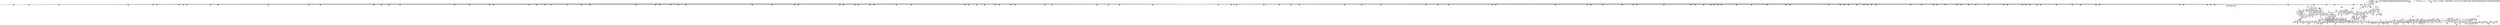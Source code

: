 digraph {
	CE0x5b29930 [shape=record,shape=Mrecord,label="{CE0x5b29930|file_has_perm:_cmp|security/selinux/hooks.c,1683|*SummSink*}"]
	CE0x5b06080 [shape=record,shape=Mrecord,label="{CE0x5b06080|8:_i8,_32:_%struct.inode*,_%struct.selinux_audit_data*,_128:_i32,_132:_i32,_456:_i8*,_:_SCMRE_84,85_}"]
	CE0x5bdbc00 [shape=record,shape=Mrecord,label="{CE0x5bdbc00|i32_3|*Constant*|*SummSink*}"]
	CE0x5b46530 [shape=record,shape=Mrecord,label="{CE0x5b46530|file_has_perm:_if.then}"]
	CE0x5b5ac80 [shape=record,shape=Mrecord,label="{CE0x5b5ac80|file_has_perm:_tmp18|security/selinux/hooks.c,1690|*SummSource*}"]
	CE0x5adb6c0 [shape=record,shape=Mrecord,label="{CE0x5adb6c0|file_to_av:_tmp24|security/selinux/hooks.c,1909|*SummSource*}"]
	CE0x5ae7030 [shape=record,shape=Mrecord,label="{CE0x5ae7030|8:_i8,_32:_%struct.inode*,_%struct.selinux_audit_data*,_128:_i32,_132:_i32,_456:_i8*,_:_SCMRE_121,122_}"]
	CE0x5b12ff0 [shape=record,shape=Mrecord,label="{CE0x5b12ff0|file_has_perm:_tmp16|security/selinux/hooks.c,1689|*SummSink*}"]
	CE0x5bd0050 [shape=record,shape=Mrecord,label="{CE0x5bd0050|0:_i32,_4:_i32,_8:_i16,_12:_i32,_16:_i32,_20:_i32,_24:_i32,_56:_i8*,_:_SCMRE_874,875_}"]
	CE0x5b003c0 [shape=record,shape=Mrecord,label="{CE0x5b003c0|i64*_getelementptr_inbounds_(_2_x_i64_,_2_x_i64_*___llvm_gcov_ctr98,_i64_0,_i64_1)|*Constant*|*SummSource*}"]
	CE0x5bcc130 [shape=record,shape=Mrecord,label="{CE0x5bcc130|0:_i32,_4:_i32,_8:_i16,_12:_i32,_16:_i32,_20:_i32,_24:_i32,_56:_i8*,_:_SCMRE_728,736_|*MultipleSource*|*LoadInst*|include/linux/fs.h,1916|security/selinux/hooks.c,1675|Function::inode_has_perm&Arg::inode::|security/selinux/hooks.c,1611}"]
	CE0x5abfe30 [shape=record,shape=Mrecord,label="{CE0x5abfe30|GLOBAL:_file_has_perm|*Constant*|*SummSource*}"]
	CE0x5aaabb0 [shape=record,shape=Mrecord,label="{CE0x5aaabb0|8:_i8,_32:_%struct.inode*,_%struct.selinux_audit_data*,_128:_i32,_132:_i32,_456:_i8*,_:_SCMRE_192,193_}"]
	CE0x5bd4220 [shape=record,shape=Mrecord,label="{CE0x5bd4220|0:_i32,_4:_i32,_8:_i16,_12:_i32,_16:_i32,_20:_i32,_24:_i32,_56:_i8*,_:_SCMRE_913,914_}"]
	CE0x5ab48f0 [shape=record,shape=Mrecord,label="{CE0x5ab48f0|selinux_file_receive:_tmp7|security/selinux/hooks.c,3414|*SummSource*}"]
	CE0x5a92d50 [shape=record,shape=Mrecord,label="{CE0x5a92d50|i32_3414|*Constant*|*SummSource*}"]
	CE0x5aa9e30 [shape=record,shape=Mrecord,label="{CE0x5aa9e30|8:_i8,_32:_%struct.inode*,_%struct.selinux_audit_data*,_128:_i32,_132:_i32,_456:_i8*,_:_SCMRE_183,184_}"]
	CE0x5bc1f00 [shape=record,shape=Mrecord,label="{CE0x5bc1f00|0:_i32,_4:_i32,_8:_i16,_12:_i32,_16:_i32,_20:_i32,_24:_i32,_56:_i8*,_:_SCMRE_540,544_|*MultipleSource*|*LoadInst*|include/linux/fs.h,1916|security/selinux/hooks.c,1675|Function::inode_has_perm&Arg::inode::|security/selinux/hooks.c,1611}"]
	CE0x5b0c210 [shape=record,shape=Mrecord,label="{CE0x5b0c210|_call_void___validate_creds(%struct.cred*_%cred,_i8*_getelementptr_inbounds_(_25_x_i8_,_25_x_i8_*_.str3,_i32_0,_i32_0),_i32_1609)_#10,_!dbg_!27719|security/selinux/hooks.c,1609|*SummSource*}"]
	CE0x5b02320 [shape=record,shape=Mrecord,label="{CE0x5b02320|i32_2|*Constant*}"]
	CE0x5bd9080 [shape=record,shape=Mrecord,label="{CE0x5bd9080|i32_512|*Constant*}"]
	CE0x5b481e0 [shape=record,shape=Mrecord,label="{CE0x5b481e0|cred_sid:_tmp4|*LoadInst*|security/selinux/hooks.c,196|*SummSource*}"]
	CE0x5be8a10 [shape=record,shape=Mrecord,label="{CE0x5be8a10|inode_has_perm:_expval|security/selinux/hooks.c,1611|*SummSource*}"]
	CE0x5b72ce0 [shape=record,shape=Mrecord,label="{CE0x5b72ce0|file_has_perm:_tmp29|security/selinux/hooks.c,1698|*SummSource*}"]
	CE0x5aae5e0 [shape=record,shape=Mrecord,label="{CE0x5aae5e0|selinux_file_receive:_tmp9|security/selinux/hooks.c,3414}"]
	CE0x5a9e9f0 [shape=record,shape=Mrecord,label="{CE0x5a9e9f0|8:_i8,_32:_%struct.inode*,_%struct.selinux_audit_data*,_128:_i32,_132:_i32,_456:_i8*,_:_SCMRE_93,94_}"]
	CE0x5ac78a0 [shape=record,shape=Mrecord,label="{CE0x5ac78a0|8:_i8,_32:_%struct.inode*,_%struct.selinux_audit_data*,_128:_i32,_132:_i32,_456:_i8*,_:_SCMRE_324,328_|*MultipleSource*|Function::selinux_file_receive&Arg::file::|Function::file_has_perm&Arg::file::|security/selinux/hooks.c,1902|Function::file_to_av&Arg::file::}"]
	CE0x5a9df30 [shape=record,shape=Mrecord,label="{CE0x5a9df30|file_has_perm:_tmp5|security/selinux/hooks.c,1681|*SummSink*}"]
	CE0x5aa3cd0 [shape=record,shape=Mrecord,label="{CE0x5aa3cd0|selinux_file_receive:_tmp2|*SummSink*}"]
	CE0x5ae81f0 [shape=record,shape=Mrecord,label="{CE0x5ae81f0|cred_sid:_entry|*SummSink*}"]
	CE0x5aa5180 [shape=record,shape=Mrecord,label="{CE0x5aa5180|file_to_av:_f_mode2|security/selinux/hooks.c,1904|*SummSource*}"]
	CE0x5ae9830 [shape=record,shape=Mrecord,label="{CE0x5ae9830|8:_i8,_32:_%struct.inode*,_%struct.selinux_audit_data*,_128:_i32,_132:_i32,_456:_i8*,_:_SCMRE_206,207_}"]
	CE0x5a9c000 [shape=record,shape=Mrecord,label="{CE0x5a9c000|file_has_perm:_tmp4|security/selinux/hooks.c,1681}"]
	CE0x5b34bd0 [shape=record,shape=Mrecord,label="{CE0x5b34bd0|0:_i32,_4:_i32,_8:_i16,_12:_i32,_16:_i32,_20:_i32,_24:_i32,_56:_i8*,_:_SCMRE_253,254_}"]
	CE0x5b37ed0 [shape=record,shape=Mrecord,label="{CE0x5b37ed0|0:_i32,_4:_i32,_8:_i16,_12:_i32,_16:_i32,_20:_i32,_24:_i32,_56:_i8*,_:_SCMRE_283,284_}"]
	CE0x5aa68d0 [shape=record,shape=Mrecord,label="{CE0x5aa68d0|GLOBAL:___llvm_gcov_ctr268|Global_var:__llvm_gcov_ctr268|*SummSource*}"]
	CE0x5b58520 [shape=record,shape=Mrecord,label="{CE0x5b58520|i64*_getelementptr_inbounds_(_12_x_i64_,_12_x_i64_*___llvm_gcov_ctr170,_i64_0,_i64_6)|*Constant*|*SummSink*}"]
	CE0x5acbc30 [shape=record,shape=Mrecord,label="{CE0x5acbc30|selinux_file_receive:_tmp20|security/selinux/hooks.c,3414|*SummSource*}"]
	CE0x5b99d80 [shape=record,shape=Mrecord,label="{CE0x5b99d80|0:_i32,_4:_i32,_8:_i16,_12:_i32,_16:_i32,_20:_i32,_24:_i32,_56:_i8*,_:_SCMRE_80,88_|*MultipleSource*|*LoadInst*|include/linux/fs.h,1916|security/selinux/hooks.c,1675|Function::inode_has_perm&Arg::inode::|security/selinux/hooks.c,1611}"]
	CE0x5adf2f0 [shape=record,shape=Mrecord,label="{CE0x5adf2f0|file_to_av:_tmp23|security/selinux/hooks.c,1909|*SummSink*}"]
	CE0x5b67f80 [shape=record,shape=Mrecord,label="{CE0x5b67f80|inode_has_perm:_return|*SummSink*}"]
	CE0x5aeea00 [shape=record,shape=Mrecord,label="{CE0x5aeea00|file_to_av:_tmp29|security/selinux/hooks.c,1914}"]
	CE0x5bcebb0 [shape=record,shape=Mrecord,label="{CE0x5bcebb0|0:_i32,_4:_i32,_8:_i16,_12:_i32,_16:_i32,_20:_i32,_24:_i32,_56:_i8*,_:_SCMRE_856,864_|*MultipleSource*|*LoadInst*|include/linux/fs.h,1916|security/selinux/hooks.c,1675|Function::inode_has_perm&Arg::inode::|security/selinux/hooks.c,1611}"]
	CE0x5aedb70 [shape=record,shape=Mrecord,label="{CE0x5aedb70|file_to_av:_tmp26|security/selinux/hooks.c,1910|*SummSource*}"]
	CE0x5ae0990 [shape=record,shape=Mrecord,label="{CE0x5ae0990|file_to_av:_av.2|*SummSink*}"]
	CE0x5a9e570 [shape=record,shape=Mrecord,label="{CE0x5a9e570|8:_i8,_32:_%struct.inode*,_%struct.selinux_audit_data*,_128:_i32,_132:_i32,_456:_i8*,_:_SCMRE_90,91_}"]
	CE0x5bd1d00 [shape=record,shape=Mrecord,label="{CE0x5bd1d00|0:_i32,_4:_i32,_8:_i16,_12:_i32,_16:_i32,_20:_i32,_24:_i32,_56:_i8*,_:_SCMRE_891,892_}"]
	CE0x5b59390 [shape=record,shape=Mrecord,label="{CE0x5b59390|file_has_perm:_tobool7|security/selinux/hooks.c,1694}"]
	CE0x5b3fba0 [shape=record,shape=Mrecord,label="{CE0x5b3fba0|0:_i32,_4:_i32,_8:_i16,_12:_i32,_16:_i32,_20:_i32,_24:_i32,_56:_i8*,_:_SCMRE_486,487_}"]
	CE0x5b2a2f0 [shape=record,shape=Mrecord,label="{CE0x5b2a2f0|file_inode:_tmp3}"]
	CE0x5bd4df0 [shape=record,shape=Mrecord,label="{CE0x5bd4df0|0:_i32,_4:_i32,_8:_i16,_12:_i32,_16:_i32,_20:_i32,_24:_i32,_56:_i8*,_:_SCMRE_920,921_}"]
	CE0x5b37b70 [shape=record,shape=Mrecord,label="{CE0x5b37b70|0:_i32,_4:_i32,_8:_i16,_12:_i32,_16:_i32,_20:_i32,_24:_i32,_56:_i8*,_:_SCMRE_281,282_}"]
	CE0x5b61050 [shape=record,shape=Mrecord,label="{CE0x5b61050|GLOBAL:___validate_creds|*Constant*}"]
	CE0x5af9250 [shape=record,shape=Mrecord,label="{CE0x5af9250|cred_sid:_tmp1}"]
	CE0x5bd6080 [shape=record,shape=Mrecord,label="{CE0x5bd6080|0:_i32,_4:_i32,_8:_i16,_12:_i32,_16:_i32,_20:_i32,_24:_i32,_56:_i8*,_:_SCMRE_931,932_}"]
	CE0x5b36df0 [shape=record,shape=Mrecord,label="{CE0x5b36df0|0:_i32,_4:_i32,_8:_i16,_12:_i32,_16:_i32,_20:_i32,_24:_i32,_56:_i8*,_:_SCMRE_273,274_}"]
	CE0x5aa0790 [shape=record,shape=Mrecord,label="{CE0x5aa0790|selinux_file_receive:_tmp21|security/selinux/hooks.c,3414|*SummSink*}"]
	CE0x5b30950 [shape=record,shape=Mrecord,label="{CE0x5b30950|i32_1024|*Constant*|*SummSource*}"]
	CE0x5b0b4a0 [shape=record,shape=Mrecord,label="{CE0x5b0b4a0|file_to_av:_if.then8|*SummSource*}"]
	CE0x5b67230 [shape=record,shape=Mrecord,label="{CE0x5b67230|cred_sid:_security|security/selinux/hooks.c,196}"]
	CE0x5b44440 [shape=record,shape=Mrecord,label="{CE0x5b44440|file_has_perm:_tmp|*SummSource*}"]
	CE0x5be3b90 [shape=record,shape=Mrecord,label="{CE0x5be3b90|__validate_creds:_if.end|*SummSink*}"]
	CE0x5bc6a20 [shape=record,shape=Mrecord,label="{CE0x5bc6a20|0:_i32,_4:_i32,_8:_i16,_12:_i32,_16:_i32,_20:_i32,_24:_i32,_56:_i8*,_:_SCMRE_593,594_}"]
	CE0x5afe430 [shape=record,shape=Mrecord,label="{CE0x5afe430|file_to_av:_tobool|security/selinux/hooks.c,1902|*SummSink*}"]
	CE0x5bda0b0 [shape=record,shape=Mrecord,label="{CE0x5bda0b0|inode_has_perm:_tmp14|security/selinux/hooks.c,1614|*SummSource*}"]
	CE0x5bd2de0 [shape=record,shape=Mrecord,label="{CE0x5bd2de0|0:_i32,_4:_i32,_8:_i16,_12:_i32,_16:_i32,_20:_i32,_24:_i32,_56:_i8*,_:_SCMRE_901,902_}"]
	CE0x5b586c0 [shape=record,shape=Mrecord,label="{CE0x5b586c0|i64*_getelementptr_inbounds_(_12_x_i64_,_12_x_i64_*___llvm_gcov_ctr170,_i64_0,_i64_6)|*Constant*|*SummSource*}"]
	CE0x5abd5f0 [shape=record,shape=Mrecord,label="{CE0x5abd5f0|selinux_file_receive:_tobool1|security/selinux/hooks.c,3414|*SummSource*}"]
	CE0x5ba0b90 [shape=record,shape=Mrecord,label="{CE0x5ba0b90|0:_i32,_4:_i32,_8:_i16,_12:_i32,_16:_i32,_20:_i32,_24:_i32,_56:_i8*,_:_SCMRE_189,190_}"]
	CE0x5b9f240 [shape=record,shape=Mrecord,label="{CE0x5b9f240|0:_i32,_4:_i32,_8:_i16,_12:_i32,_16:_i32,_20:_i32,_24:_i32,_56:_i8*,_:_SCMRE_174,175_}"]
	CE0x5be9fe0 [shape=record,shape=Mrecord,label="{CE0x5be9fe0|inode_has_perm:_tmp8|security/selinux/hooks.c,1611|*SummSource*}"]
	CE0x5b9c960 [shape=record,shape=Mrecord,label="{CE0x5b9c960|0:_i32,_4:_i32,_8:_i16,_12:_i32,_16:_i32,_20:_i32,_24:_i32,_56:_i8*,_:_SCMRE_150,151_}"]
	CE0x5b52d10 [shape=record,shape=Mrecord,label="{CE0x5b52d10|file_has_perm:_sid3|security/selinux/hooks.c,1684|*SummSink*}"]
	CE0x5ab01b0 [shape=record,shape=Mrecord,label="{CE0x5ab01b0|8:_i8,_32:_%struct.inode*,_%struct.selinux_audit_data*,_128:_i32,_132:_i32,_456:_i8*,_:_SCMRE_3,4_}"]
	CE0x5b9bd90 [shape=record,shape=Mrecord,label="{CE0x5b9bd90|0:_i32,_4:_i32,_8:_i16,_12:_i32,_16:_i32,_20:_i32,_24:_i32,_56:_i8*,_:_SCMRE_143,144_}"]
	CE0x5be54c0 [shape=record,shape=Mrecord,label="{CE0x5be54c0|__validate_creds:_tmp3|include/linux/cred.h,173|*SummSource*}"]
	CE0x5b3ae10 [shape=record,shape=Mrecord,label="{CE0x5b3ae10|0:_i32,_4:_i32,_8:_i16,_12:_i32,_16:_i32,_20:_i32,_24:_i32,_56:_i8*,_:_SCMRE_311,312_}"]
	CE0x5b2e680 [shape=record,shape=Mrecord,label="{CE0x5b2e680|file_to_av:_conv11|security/selinux/hooks.c,1906}"]
	CE0x5bd4730 [shape=record,shape=Mrecord,label="{CE0x5bd4730|0:_i32,_4:_i32,_8:_i16,_12:_i32,_16:_i32,_20:_i32,_24:_i32,_56:_i8*,_:_SCMRE_916,917_}"]
	CE0x5aae7f0 [shape=record,shape=Mrecord,label="{CE0x5aae7f0|selinux_file_receive:_tmp9|security/selinux/hooks.c,3414|*SummSink*}"]
	CE0x5adecf0 [shape=record,shape=Mrecord,label="{CE0x5adecf0|file_to_av:_av.1|*SummSink*}"]
	CE0x5ba0d40 [shape=record,shape=Mrecord,label="{CE0x5ba0d40|0:_i32,_4:_i32,_8:_i16,_12:_i32,_16:_i32,_20:_i32,_24:_i32,_56:_i8*,_:_SCMRE_190,191_}"]
	CE0x5b2d620 [shape=record,shape=Mrecord,label="{CE0x5b2d620|file_to_av:_tmp20|security/selinux/hooks.c,1906}"]
	CE0x5ab2520 [shape=record,shape=Mrecord,label="{CE0x5ab2520|i64*_getelementptr_inbounds_(_11_x_i64_,_11_x_i64_*___llvm_gcov_ctr268,_i64_0,_i64_0)|*Constant*}"]
	CE0x5b32310 [shape=record,shape=Mrecord,label="{CE0x5b32310|0:_i32,_4:_i32,_8:_i16,_12:_i32,_16:_i32,_20:_i32,_24:_i32,_56:_i8*,_:_SCMRE_205,206_}"]
	CE0x5be7ae0 [shape=record,shape=Mrecord,label="{CE0x5be7ae0|inode_has_perm:_lnot.ext|security/selinux/hooks.c,1611|*SummSource*}"]
	CE0x5beabe0 [shape=record,shape=Mrecord,label="{CE0x5beabe0|inode_has_perm:_tmp10|security/selinux/hooks.c,1611|*SummSink*}"]
	"CONST[source:1(input),value:2(dynamic)][purpose:{object}]"
	CE0x5b0a330 [shape=record,shape=Mrecord,label="{CE0x5b0a330|8:_i8,_32:_%struct.inode*,_%struct.selinux_audit_data*,_128:_i32,_132:_i32,_456:_i8*,_:_SCMRE_162,163_}"]
	CE0x5bc7440 [shape=record,shape=Mrecord,label="{CE0x5bc7440|0:_i32,_4:_i32,_8:_i16,_12:_i32,_16:_i32,_20:_i32,_24:_i32,_56:_i8*,_:_SCMRE_599,600_}"]
	CE0x5aba620 [shape=record,shape=Mrecord,label="{CE0x5aba620|i64*_getelementptr_inbounds_(_11_x_i64_,_11_x_i64_*___llvm_gcov_ctr268,_i64_0,_i64_1)|*Constant*}"]
	CE0x5b48100 [shape=record,shape=Mrecord,label="{CE0x5b48100|cred_sid:_tmp4|*LoadInst*|security/selinux/hooks.c,196}"]
	CE0x5b12250 [shape=record,shape=Mrecord,label="{CE0x5b12250|file_has_perm:_tmp15|security/selinux/hooks.c,1688|*SummSource*}"]
	CE0x5b03450 [shape=record,shape=Mrecord,label="{CE0x5b03450|file_inode:_tmp4|*LoadInst*|include/linux/fs.h,1916}"]
	CE0x5adb440 [shape=record,shape=Mrecord,label="{CE0x5adb440|file_to_av:_tmp5|security/selinux/hooks.c,1902}"]
	CE0x5bc7e60 [shape=record,shape=Mrecord,label="{CE0x5bc7e60|0:_i32,_4:_i32,_8:_i16,_12:_i32,_16:_i32,_20:_i32,_24:_i32,_56:_i8*,_:_SCMRE_605,606_}"]
	CE0x5bccef0 [shape=record,shape=Mrecord,label="{CE0x5bccef0|0:_i32,_4:_i32,_8:_i16,_12:_i32,_16:_i32,_20:_i32,_24:_i32,_56:_i8*,_:_SCMRE_768,776_|*MultipleSource*|*LoadInst*|include/linux/fs.h,1916|security/selinux/hooks.c,1675|Function::inode_has_perm&Arg::inode::|security/selinux/hooks.c,1611}"]
	CE0x78a6980 [shape=record,shape=Mrecord,label="{CE0x78a6980|selinux_file_receive:_call|security/selinux/hooks.c,3414|*SummSource*}"]
	CE0x5b4bc20 [shape=record,shape=Mrecord,label="{CE0x5b4bc20|file_has_perm:_call4|security/selinux/hooks.c,1684|*SummSource*}"]
	CE0x5bcadf0 [shape=record,shape=Mrecord,label="{CE0x5bcadf0|0:_i32,_4:_i32,_8:_i16,_12:_i32,_16:_i32,_20:_i32,_24:_i32,_56:_i8*,_:_SCMRE_672,680_|*MultipleSource*|*LoadInst*|include/linux/fs.h,1916|security/selinux/hooks.c,1675|Function::inode_has_perm&Arg::inode::|security/selinux/hooks.c,1611}"]
	CE0x5adbb70 [shape=record,shape=Mrecord,label="{CE0x5adbb70|file_to_av:_av.2|*SummSource*}"]
	CE0x5b9c450 [shape=record,shape=Mrecord,label="{CE0x5b9c450|0:_i32,_4:_i32,_8:_i16,_12:_i32,_16:_i32,_20:_i32,_24:_i32,_56:_i8*,_:_SCMRE_147,148_}"]
	CE0x5abf1d0 [shape=record,shape=Mrecord,label="{CE0x5abf1d0|file_to_av:_file|Function::file_to_av&Arg::file::|*SummSink*}"]
	CE0x5a9eb70 [shape=record,shape=Mrecord,label="{CE0x5a9eb70|8:_i8,_32:_%struct.inode*,_%struct.selinux_audit_data*,_128:_i32,_132:_i32,_456:_i8*,_:_SCMRE_94,95_}"]
	CE0x5aad920 [shape=record,shape=Mrecord,label="{CE0x5aad920|file_to_av:_tmp10|security/selinux/hooks.c,1904|*SummSink*}"]
	CE0x5b47180 [shape=record,shape=Mrecord,label="{CE0x5b47180|i32_1|*Constant*}"]
	CE0x5bc7b00 [shape=record,shape=Mrecord,label="{CE0x5bc7b00|0:_i32,_4:_i32,_8:_i16,_12:_i32,_16:_i32,_20:_i32,_24:_i32,_56:_i8*,_:_SCMRE_603,604_}"]
	CE0x5a9dc00 [shape=record,shape=Mrecord,label="{CE0x5a9dc00|i64*_getelementptr_inbounds_(_2_x_i64_,_2_x_i64_*___llvm_gcov_ctr162,_i64_0,_i64_1)|*Constant*|*SummSource*}"]
	CE0x5aa6b10 [shape=record,shape=Mrecord,label="{CE0x5aa6b10|8:_i8,_32:_%struct.inode*,_%struct.selinux_audit_data*,_128:_i32,_132:_i32,_456:_i8*,_:_SCMRE_55,56_}"]
	CE0x5b2db50 [shape=record,shape=Mrecord,label="{CE0x5b2db50|file_to_av:_conv9|security/selinux/hooks.c,1906|*SummSource*}"]
	CE0x5aa6f90 [shape=record,shape=Mrecord,label="{CE0x5aa6f90|8:_i8,_32:_%struct.inode*,_%struct.selinux_audit_data*,_128:_i32,_132:_i32,_456:_i8*,_:_SCMRE_58,59_}"]
	CE0x5abffe0 [shape=record,shape=Mrecord,label="{CE0x5abffe0|GLOBAL:_file_has_perm|*Constant*|*SummSink*}"]
	CE0x5bcd6c0 [shape=record,shape=Mrecord,label="{CE0x5bcd6c0|0:_i32,_4:_i32,_8:_i16,_12:_i32,_16:_i32,_20:_i32,_24:_i32,_56:_i8*,_:_SCMRE_800,804_|*MultipleSource*|*LoadInst*|include/linux/fs.h,1916|security/selinux/hooks.c,1675|Function::inode_has_perm&Arg::inode::|security/selinux/hooks.c,1611}"]
	CE0x5b3e040 [shape=record,shape=Mrecord,label="{CE0x5b3e040|0:_i32,_4:_i32,_8:_i16,_12:_i32,_16:_i32,_20:_i32,_24:_i32,_56:_i8*,_:_SCMRE_464,472_|*MultipleSource*|*LoadInst*|include/linux/fs.h,1916|security/selinux/hooks.c,1675|Function::inode_has_perm&Arg::inode::|security/selinux/hooks.c,1611}"]
	CE0x5b0fd30 [shape=record,shape=Mrecord,label="{CE0x5b0fd30|avc_has_perm:_ssid|Function::avc_has_perm&Arg::ssid::|*SummSink*}"]
	CE0x5ac6ba0 [shape=record,shape=Mrecord,label="{CE0x5ac6ba0|8:_i8,_32:_%struct.inode*,_%struct.selinux_audit_data*,_128:_i32,_132:_i32,_456:_i8*,_:_SCMRE_408,416_|*MultipleSource*|Function::selinux_file_receive&Arg::file::|Function::file_has_perm&Arg::file::|security/selinux/hooks.c,1902|Function::file_to_av&Arg::file::}"]
	CE0x5aa9fb0 [shape=record,shape=Mrecord,label="{CE0x5aa9fb0|8:_i8,_32:_%struct.inode*,_%struct.selinux_audit_data*,_128:_i32,_132:_i32,_456:_i8*,_:_SCMRE_184,185_}"]
	CE0x5af07b0 [shape=record,shape=Mrecord,label="{CE0x5af07b0|file_to_av:_tmp31|security/selinux/hooks.c,1917|*SummSink*}"]
	CE0x5bf2240 [shape=record,shape=Mrecord,label="{CE0x5bf2240|avc_has_perm:_ssid|Function::avc_has_perm&Arg::ssid::}"]
	CE0x5addc80 [shape=record,shape=Mrecord,label="{CE0x5addc80|file_to_av:_tmp14|*LoadInst*|security/selinux/hooks.c,1905}"]
	CE0x5bd2720 [shape=record,shape=Mrecord,label="{CE0x5bd2720|0:_i32,_4:_i32,_8:_i16,_12:_i32,_16:_i32,_20:_i32,_24:_i32,_56:_i8*,_:_SCMRE_897,898_}"]
	CE0x5b9ce70 [shape=record,shape=Mrecord,label="{CE0x5b9ce70|0:_i32,_4:_i32,_8:_i16,_12:_i32,_16:_i32,_20:_i32,_24:_i32,_56:_i8*,_:_SCMRE_153,154_}"]
	CE0x5abb190 [shape=record,shape=Mrecord,label="{CE0x5abb190|selinux_file_receive:_tmp11|security/selinux/hooks.c,3414|*SummSource*}"]
	CE0x5bd0c20 [shape=record,shape=Mrecord,label="{CE0x5bd0c20|0:_i32,_4:_i32,_8:_i16,_12:_i32,_16:_i32,_20:_i32,_24:_i32,_56:_i8*,_:_SCMRE_881,882_}"]
	CE0x5ab6a80 [shape=record,shape=Mrecord,label="{CE0x5ab6a80|GLOBAL:_lockdep_rcu_suspicious|*Constant*|*SummSource*}"]
	CE0x5a91180 [shape=record,shape=Mrecord,label="{CE0x5a91180|selinux_file_receive:_tmp19|security/selinux/hooks.c,3414|*SummSource*}"]
	CE0x5ae6a30 [shape=record,shape=Mrecord,label="{CE0x5ae6a30|8:_i8,_32:_%struct.inode*,_%struct.selinux_audit_data*,_128:_i32,_132:_i32,_456:_i8*,_:_SCMRE_116,117_}"]
	CE0x5b0d0c0 [shape=record,shape=Mrecord,label="{CE0x5b0d0c0|__validate_creds:_if.then}"]
	CE0x5abe540 [shape=record,shape=Mrecord,label="{CE0x5abe540|GLOBAL:_file_to_av|*Constant*|*SummSink*}"]
	CE0x5abbc00 [shape=record,shape=Mrecord,label="{CE0x5abbc00|get_current:_tmp4|./arch/x86/include/asm/current.h,14|*SummSink*}"]
	CE0x5b63140 [shape=record,shape=Mrecord,label="{CE0x5b63140|_ret_i32_%tmp6,_!dbg_!27716|security/selinux/hooks.c,197}"]
	CE0x5adc320 [shape=record,shape=Mrecord,label="{CE0x5adc320|file_to_av:_tmp6|security/selinux/hooks.c,1902|*SummSink*}"]
	CE0x5b5cdc0 [shape=record,shape=Mrecord,label="{CE0x5b5cdc0|file_has_perm:_tmp24|security/selinux/hooks.c,1695|*SummSource*}"]
	CE0x5afb900 [shape=record,shape=Mrecord,label="{CE0x5afb900|get_current:_tmp2|*SummSource*}"]
	CE0x5b9ed30 [shape=record,shape=Mrecord,label="{CE0x5b9ed30|0:_i32,_4:_i32,_8:_i16,_12:_i32,_16:_i32,_20:_i32,_24:_i32,_56:_i8*,_:_SCMRE_171,172_}"]
	CE0x5af4840 [shape=record,shape=Mrecord,label="{CE0x5af4840|file_has_perm:_f_security|security/selinux/hooks.c,1674|*SummSink*}"]
	CE0x5b11ee0 [shape=record,shape=Mrecord,label="{CE0x5b11ee0|file_has_perm:_tmp14|security/selinux/hooks.c,1688|*SummSink*}"]
	CE0x5bd93b0 [shape=record,shape=Mrecord,label="{CE0x5bd93b0|i32_512|*Constant*|*SummSource*}"]
	CE0x5bc30c0 [shape=record,shape=Mrecord,label="{CE0x5bc30c0|0:_i32,_4:_i32,_8:_i16,_12:_i32,_16:_i32,_20:_i32,_24:_i32,_56:_i8*,_:_SCMRE_559,560_}"]
	CE0x5b355f0 [shape=record,shape=Mrecord,label="{CE0x5b355f0|0:_i32,_4:_i32,_8:_i16,_12:_i32,_16:_i32,_20:_i32,_24:_i32,_56:_i8*,_:_SCMRE_259,260_}"]
	CE0x5bd9340 [shape=record,shape=Mrecord,label="{CE0x5bd9340|i32_512|*Constant*|*SummSink*}"]
	CE0x5b39b80 [shape=record,shape=Mrecord,label="{CE0x5b39b80|0:_i32,_4:_i32,_8:_i16,_12:_i32,_16:_i32,_20:_i32,_24:_i32,_56:_i8*,_:_SCMRE_300,301_}"]
	CE0x5b9d8f0 [shape=record,shape=Mrecord,label="{CE0x5b9d8f0|0:_i32,_4:_i32,_8:_i16,_12:_i32,_16:_i32,_20:_i32,_24:_i32,_56:_i8*,_:_SCMRE_159,160_}"]
	CE0x5b9eee0 [shape=record,shape=Mrecord,label="{CE0x5b9eee0|0:_i32,_4:_i32,_8:_i16,_12:_i32,_16:_i32,_20:_i32,_24:_i32,_56:_i8*,_:_SCMRE_172,173_}"]
	CE0x5b34510 [shape=record,shape=Mrecord,label="{CE0x5b34510|0:_i32,_4:_i32,_8:_i16,_12:_i32,_16:_i32,_20:_i32,_24:_i32,_56:_i8*,_:_SCMRE_249,250_}"]
	CE0x5bc9cc0 [shape=record,shape=Mrecord,label="{CE0x5bc9cc0|0:_i32,_4:_i32,_8:_i16,_12:_i32,_16:_i32,_20:_i32,_24:_i32,_56:_i8*,_:_SCMRE_623,624_}"]
	CE0x5a9f9a0 [shape=record,shape=Mrecord,label="{CE0x5a9f9a0|i32_78|*Constant*}"]
	CE0x5ae2400 [shape=record,shape=Mrecord,label="{CE0x5ae2400|i64_6|*Constant*}"]
	CE0x5b09eb0 [shape=record,shape=Mrecord,label="{CE0x5b09eb0|8:_i8,_32:_%struct.inode*,_%struct.selinux_audit_data*,_128:_i32,_132:_i32,_456:_i8*,_:_SCMRE_159,160_}"]
	CE0x5b38fb0 [shape=record,shape=Mrecord,label="{CE0x5b38fb0|0:_i32,_4:_i32,_8:_i16,_12:_i32,_16:_i32,_20:_i32,_24:_i32,_56:_i8*,_:_SCMRE_293,294_}"]
	CE0x5bf0ae0 [shape=record,shape=Mrecord,label="{CE0x5bf0ae0|i64*_getelementptr_inbounds_(_5_x_i64_,_5_x_i64_*___llvm_gcov_ctr155,_i64_0,_i64_0)|*Constant*|*SummSource*}"]
	CE0x5ae61b0 [shape=record,shape=Mrecord,label="{CE0x5ae61b0|8:_i8,_32:_%struct.inode*,_%struct.selinux_audit_data*,_128:_i32,_132:_i32,_456:_i8*,_:_SCMRE_104,105_}"]
	CE0x5bc6510 [shape=record,shape=Mrecord,label="{CE0x5bc6510|0:_i32,_4:_i32,_8:_i16,_12:_i32,_16:_i32,_20:_i32,_24:_i32,_56:_i8*,_:_SCMRE_590,591_}"]
	CE0x5ac3b60 [shape=record,shape=Mrecord,label="{CE0x5ac3b60|file_has_perm:_call1|security/selinux/hooks.c,1677}"]
	CE0x5bf5000 [shape=record,shape=Mrecord,label="{CE0x5bf5000|GLOBAL:___invalid_creds|*Constant*|*SummSource*}"]
	CE0x5af10b0 [shape=record,shape=Mrecord,label="{CE0x5af10b0|file_to_av:_tmp32|security/selinux/hooks.c,1917|*SummSource*}"]
	CE0x5b715a0 [shape=record,shape=Mrecord,label="{CE0x5b715a0|file_has_perm:_rc.1}"]
	CE0x5b3b2b0 [shape=record,shape=Mrecord,label="{CE0x5b3b2b0|0:_i32,_4:_i32,_8:_i16,_12:_i32,_16:_i32,_20:_i32,_24:_i32,_56:_i8*,_:_SCMRE_328,336_|*MultipleSource*|*LoadInst*|include/linux/fs.h,1916|security/selinux/hooks.c,1675|Function::inode_has_perm&Arg::inode::|security/selinux/hooks.c,1611}"]
	CE0x5aad820 [shape=record,shape=Mrecord,label="{CE0x5aad820|file_to_av:_tmp9|*LoadInst*|security/selinux/hooks.c,1904|*SummSink*}"]
	CE0x5b33c10 [shape=record,shape=Mrecord,label="{CE0x5b33c10|0:_i32,_4:_i32,_8:_i16,_12:_i32,_16:_i32,_20:_i32,_24:_i32,_56:_i8*,_:_SCMRE_243,244_}"]
	CE0x5aa8820 [shape=record,shape=Mrecord,label="{CE0x5aa8820|file_to_av:_if.then18}"]
	CE0x5b73120 [shape=record,shape=Mrecord,label="{CE0x5b73120|file_inode:_bb}"]
	CE0x5acc3e0 [shape=record,shape=Mrecord,label="{CE0x5acc3e0|selinux_file_receive:_call3|security/selinux/hooks.c,3414}"]
	CE0x5b30ed0 [shape=record,shape=Mrecord,label="{CE0x5b30ed0|0:_i32,_4:_i32,_8:_i16,_12:_i32,_16:_i32,_20:_i32,_24:_i32,_56:_i8*,_:_SCMRE_193,194_}"]
	CE0x5b5c6a0 [shape=record,shape=Mrecord,label="{CE0x5b5c6a0|i64*_getelementptr_inbounds_(_12_x_i64_,_12_x_i64_*___llvm_gcov_ctr170,_i64_0,_i64_9)|*Constant*}"]
	CE0x5b30b10 [shape=record,shape=Mrecord,label="{CE0x5b30b10|i32_1024|*Constant*|*SummSink*}"]
	CE0x5b47dc0 [shape=record,shape=Mrecord,label="{CE0x5b47dc0|file_has_perm:_u|security/selinux/hooks.c,1681}"]
	CE0x5b70560 [shape=record,shape=Mrecord,label="{CE0x5b70560|file_has_perm:_tmp26|security/selinux/hooks.c,1694}"]
	CE0x5b36220 [shape=record,shape=Mrecord,label="{CE0x5b36220|0:_i32,_4:_i32,_8:_i16,_12:_i32,_16:_i32,_20:_i32,_24:_i32,_56:_i8*,_:_SCMRE_266,267_}"]
	CE0x5ae32e0 [shape=record,shape=Mrecord,label="{CE0x5ae32e0|file_to_av:_tmp18|security/selinux/hooks.c,1905}"]
	CE0x5abf860 [shape=record,shape=Mrecord,label="{CE0x5abf860|selinux_file_receive:_call6|security/selinux/hooks.c,3416}"]
	CE0x5af5720 [shape=record,shape=Mrecord,label="{CE0x5af5720|8:_i8,_32:_%struct.inode*,_%struct.selinux_audit_data*,_128:_i32,_132:_i32,_456:_i8*,_:_SCMRE_168,169_}"]
	CE0x5bc9960 [shape=record,shape=Mrecord,label="{CE0x5bc9960|0:_i32,_4:_i32,_8:_i16,_12:_i32,_16:_i32,_20:_i32,_24:_i32,_56:_i8*,_:_SCMRE_621,622_}"]
	CE0x5abdef0 [shape=record,shape=Mrecord,label="{CE0x5abdef0|i64*_getelementptr_inbounds_(_11_x_i64_,_11_x_i64_*___llvm_gcov_ctr268,_i64_0,_i64_6)|*Constant*|*SummSink*}"]
	CE0x5b9e4c0 [shape=record,shape=Mrecord,label="{CE0x5b9e4c0|0:_i32,_4:_i32,_8:_i16,_12:_i32,_16:_i32,_20:_i32,_24:_i32,_56:_i8*,_:_SCMRE_166,167_}"]
	CE0x5b3b670 [shape=record,shape=Mrecord,label="{CE0x5b3b670|0:_i32,_4:_i32,_8:_i16,_12:_i32,_16:_i32,_20:_i32,_24:_i32,_56:_i8*,_:_SCMRE_336,344_|*MultipleSource*|*LoadInst*|include/linux/fs.h,1916|security/selinux/hooks.c,1675|Function::inode_has_perm&Arg::inode::|security/selinux/hooks.c,1611}"]
	CE0x5b71f80 [shape=record,shape=Mrecord,label="{CE0x5b71f80|i64*_getelementptr_inbounds_(_12_x_i64_,_12_x_i64_*___llvm_gcov_ctr170,_i64_0,_i64_11)|*Constant*|*SummSink*}"]
	CE0x5b06800 [shape=record,shape=Mrecord,label="{CE0x5b06800|8:_i8,_32:_%struct.inode*,_%struct.selinux_audit_data*,_128:_i32,_132:_i32,_456:_i8*,_:_SCMRE_89,90_}"]
	CE0x5af4020 [shape=record,shape=Mrecord,label="{CE0x5af4020|i32_8|*Constant*}"]
	CE0x5b445a0 [shape=record,shape=Mrecord,label="{CE0x5b445a0|inode_has_perm:_tmp4|security/selinux/hooks.c,1609|*SummSink*}"]
	CE0x5aaa730 [shape=record,shape=Mrecord,label="{CE0x5aaa730|8:_i8,_32:_%struct.inode*,_%struct.selinux_audit_data*,_128:_i32,_132:_i32,_456:_i8*,_:_SCMRE_189,190_}"]
	CE0x5bc1980 [shape=record,shape=Mrecord,label="{CE0x5bc1980|0:_i32,_4:_i32,_8:_i16,_12:_i32,_16:_i32,_20:_i32,_24:_i32,_56:_i8*,_:_SCMRE_528,536_|*MultipleSource*|*LoadInst*|include/linux/fs.h,1916|security/selinux/hooks.c,1675|Function::inode_has_perm&Arg::inode::|security/selinux/hooks.c,1611}"]
	CE0x5b47020 [shape=record,shape=Mrecord,label="{CE0x5b47020|cred_sid:_tmp5|security/selinux/hooks.c,196}"]
	CE0x5b6cbe0 [shape=record,shape=Mrecord,label="{CE0x5b6cbe0|_call_void_mcount()_#3}"]
	CE0x5b42280 [shape=record,shape=Mrecord,label="{CE0x5b42280|file_has_perm:_tmp1|*SummSource*}"]
	CE0x5ae6030 [shape=record,shape=Mrecord,label="{CE0x5ae6030|8:_i8,_32:_%struct.inode*,_%struct.selinux_audit_data*,_128:_i32,_132:_i32,_456:_i8*,_:_SCMRE_103,104_}"]
	CE0x5aba290 [shape=record,shape=Mrecord,label="{CE0x5aba290|selinux_file_receive:_tmp15|security/selinux/hooks.c,3414}"]
	CE0x5abbb40 [shape=record,shape=Mrecord,label="{CE0x5abbb40|selinux_file_receive:_tmp17|security/selinux/hooks.c,3414}"]
	CE0x5b3c4c0 [shape=record,shape=Mrecord,label="{CE0x5b3c4c0|0:_i32,_4:_i32,_8:_i16,_12:_i32,_16:_i32,_20:_i32,_24:_i32,_56:_i8*,_:_SCMRE_384,388_|*MultipleSource*|*LoadInst*|include/linux/fs.h,1916|security/selinux/hooks.c,1675|Function::inode_has_perm&Arg::inode::|security/selinux/hooks.c,1611}"]
	CE0x5aaad70 [shape=record,shape=Mrecord,label="{CE0x5aaad70|selinux_file_receive:_tmp18|security/selinux/hooks.c,3414|*SummSource*}"]
	CE0x5be3000 [shape=record,shape=Mrecord,label="{CE0x5be3000|inode_has_perm:_tmp19|security/selinux/hooks.c,1618}"]
	CE0x5aff710 [shape=record,shape=Mrecord,label="{CE0x5aff710|8:_i8,_32:_%struct.inode*,_%struct.selinux_audit_data*,_128:_i32,_132:_i32,_456:_i8*,_:_SCMRE_126,127_}"]
	CE0x5ae2750 [shape=record,shape=Mrecord,label="{CE0x5ae2750|file_to_av:_tmp15|security/selinux/hooks.c,1905|*SummSink*}"]
	CE0x5bc8be0 [shape=record,shape=Mrecord,label="{CE0x5bc8be0|0:_i32,_4:_i32,_8:_i16,_12:_i32,_16:_i32,_20:_i32,_24:_i32,_56:_i8*,_:_SCMRE_613,614_}"]
	CE0x5a9c070 [shape=record,shape=Mrecord,label="{CE0x5a9c070|file_has_perm:_path|security/selinux/hooks.c,1681}"]
	CE0x5b45c40 [shape=record,shape=Mrecord,label="{CE0x5b45c40|file_has_perm:_tmp7|security/selinux/hooks.c,1683|*SummSource*}"]
	CE0x5b69880 [shape=record,shape=Mrecord,label="{CE0x5b69880|__validate_creds:_lnot1|include/linux/cred.h,173|*SummSource*}"]
	CE0x5ada6e0 [shape=record,shape=Mrecord,label="{CE0x5ada6e0|file_to_av:_tmp3|security/selinux/hooks.c,1902|*SummSource*}"]
	CE0x5beb0b0 [shape=record,shape=Mrecord,label="{CE0x5beb0b0|i64*_getelementptr_inbounds_(_8_x_i64_,_8_x_i64_*___llvm_gcov_ctr154,_i64_0,_i64_5)|*Constant*|*SummSource*}"]
	CE0x5bf3430 [shape=record,shape=Mrecord,label="{CE0x5bf3430|i64*_getelementptr_inbounds_(_8_x_i64_,_8_x_i64_*___llvm_gcov_ctr154,_i64_0,_i64_7)|*Constant*|*SummSource*}"]
	CE0x5b0d500 [shape=record,shape=Mrecord,label="{CE0x5b0d500|inode_has_perm:_tmp5|security/selinux/hooks.c,1609}"]
	CE0x5aed0b0 [shape=record,shape=Mrecord,label="{CE0x5aed0b0|file_to_av:_tmp1|*SummSink*}"]
	CE0x5b38e00 [shape=record,shape=Mrecord,label="{CE0x5b38e00|0:_i32,_4:_i32,_8:_i16,_12:_i32,_16:_i32,_20:_i32,_24:_i32,_56:_i8*,_:_SCMRE_292,293_}"]
	CE0x5afa880 [shape=record,shape=Mrecord,label="{CE0x5afa880|file_has_perm:_if.then8}"]
	CE0x5af6c10 [shape=record,shape=Mrecord,label="{CE0x5af6c10|cred_sid:_tmp3|*SummSource*}"]
	CE0x5ab2040 [shape=record,shape=Mrecord,label="{CE0x5ab2040|selinux_file_receive:_tobool1|security/selinux/hooks.c,3414}"]
	CE0x5abeff0 [shape=record,shape=Mrecord,label="{CE0x5abeff0|file_to_av:_file|Function::file_to_av&Arg::file::|*SummSource*}"]
	CE0x5afdb90 [shape=record,shape=Mrecord,label="{CE0x5afdb90|file_to_av:_tmp}"]
	CE0x5bc6f30 [shape=record,shape=Mrecord,label="{CE0x5bc6f30|0:_i32,_4:_i32,_8:_i16,_12:_i32,_16:_i32,_20:_i32,_24:_i32,_56:_i8*,_:_SCMRE_596,597_}"]
	CE0x5aadb30 [shape=record,shape=Mrecord,label="{CE0x5aadb30|file_to_av:_tmp11|security/selinux/hooks.c,1904}"]
	CE0x5bf6000 [shape=record,shape=Mrecord,label="{CE0x5bf6000|inode_has_perm:_tmp16|security/selinux/hooks.c,1615|*SummSink*}"]
	CE0x5b64130 [shape=record,shape=Mrecord,label="{CE0x5b64130|i64_0|*Constant*}"]
	CE0x5afc970 [shape=record,shape=Mrecord,label="{CE0x5afc970|8:_i8,_32:_%struct.inode*,_%struct.selinux_audit_data*,_128:_i32,_132:_i32,_456:_i8*,_:_SCMRE_248,256_|*MultipleSource*|Function::selinux_file_receive&Arg::file::|Function::file_has_perm&Arg::file::|security/selinux/hooks.c,1902|Function::file_to_av&Arg::file::}"]
	CE0x5b2cf40 [shape=record,shape=Mrecord,label="{CE0x5b2cf40|file_to_av:_tmp10|security/selinux/hooks.c,1904|*SummSource*}"]
	CE0x5bc5af0 [shape=record,shape=Mrecord,label="{CE0x5bc5af0|0:_i32,_4:_i32,_8:_i16,_12:_i32,_16:_i32,_20:_i32,_24:_i32,_56:_i8*,_:_SCMRE_584,585_}"]
	CE0x5aa0050 [shape=record,shape=Mrecord,label="{CE0x5aa0050|selinux_file_receive:_cred4|security/selinux/hooks.c,3414|*SummSink*}"]
	CE0x5aac480 [shape=record,shape=Mrecord,label="{CE0x5aac480|8:_i8,_32:_%struct.inode*,_%struct.selinux_audit_data*,_128:_i32,_132:_i32,_456:_i8*,_:_SCMRE_0,1_}"]
	CE0x5b98fc0 [shape=record,shape=Mrecord,label="{CE0x5b98fc0|0:_i32,_4:_i32,_8:_i16,_12:_i32,_16:_i32,_20:_i32,_24:_i32,_56:_i8*,_:_SCMRE_48,56_|*MultipleSource*|*LoadInst*|include/linux/fs.h,1916|security/selinux/hooks.c,1675|Function::inode_has_perm&Arg::inode::|security/selinux/hooks.c,1611}"]
	CE0x5b38590 [shape=record,shape=Mrecord,label="{CE0x5b38590|0:_i32,_4:_i32,_8:_i16,_12:_i32,_16:_i32,_20:_i32,_24:_i32,_56:_i8*,_:_SCMRE_287,288_}"]
	CE0x5b4caf0 [shape=record,shape=Mrecord,label="{CE0x5b4caf0|file_inode:_entry}"]
	CE0x5b6f910 [shape=record,shape=Mrecord,label="{CE0x5b6f910|inode_has_perm:_adp|Function::inode_has_perm&Arg::adp::|*SummSink*}"]
	CE0x5b42210 [shape=record,shape=Mrecord,label="{CE0x5b42210|file_has_perm:_tmp1}"]
	CE0x5aab200 [shape=record,shape=Mrecord,label="{CE0x5aab200|selinux_file_receive:_tmp19|security/selinux/hooks.c,3414}"]
	CE0x5aa9830 [shape=record,shape=Mrecord,label="{CE0x5aa9830|8:_i8,_32:_%struct.inode*,_%struct.selinux_audit_data*,_128:_i32,_132:_i32,_456:_i8*,_:_SCMRE_179,180_}"]
	CE0x5b31fb0 [shape=record,shape=Mrecord,label="{CE0x5b31fb0|0:_i32,_4:_i32,_8:_i16,_12:_i32,_16:_i32,_20:_i32,_24:_i32,_56:_i8*,_:_SCMRE_203,204_}"]
	CE0x5b78240 [shape=record,shape=Mrecord,label="{CE0x5b78240|inode_has_perm:_if.then|*SummSource*}"]
	CE0x5afc670 [shape=record,shape=Mrecord,label="{CE0x5afc670|8:_i8,_32:_%struct.inode*,_%struct.selinux_audit_data*,_128:_i32,_132:_i32,_456:_i8*,_:_SCMRE_224,232_|*MultipleSource*|Function::selinux_file_receive&Arg::file::|Function::file_has_perm&Arg::file::|security/selinux/hooks.c,1902|Function::file_to_av&Arg::file::}"]
	CE0x5b31590 [shape=record,shape=Mrecord,label="{CE0x5b31590|0:_i32,_4:_i32,_8:_i16,_12:_i32,_16:_i32,_20:_i32,_24:_i32,_56:_i8*,_:_SCMRE_197,198_}"]
	CE0x5b3e300 [shape=record,shape=Mrecord,label="{CE0x5b3e300|0:_i32,_4:_i32,_8:_i16,_12:_i32,_16:_i32,_20:_i32,_24:_i32,_56:_i8*,_:_SCMRE_473,474_}"]
	CE0x5ac3d60 [shape=record,shape=Mrecord,label="{CE0x5ac3d60|file_to_av:_if.then|*SummSource*}"]
	CE0x5b12f80 [shape=record,shape=Mrecord,label="{CE0x5b12f80|file_has_perm:_tmp16|security/selinux/hooks.c,1689|*SummSource*}"]
	CE0x5ac2300 [shape=record,shape=Mrecord,label="{CE0x5ac2300|8:_i8,_32:_%struct.inode*,_%struct.selinux_audit_data*,_128:_i32,_132:_i32,_456:_i8*,_:_SCMRE_54,55_}"]
	CE0x5bcb0b0 [shape=record,shape=Mrecord,label="{CE0x5bcb0b0|0:_i32,_4:_i32,_8:_i16,_12:_i32,_16:_i32,_20:_i32,_24:_i32,_56:_i8*,_:_SCMRE_680,684_|*MultipleSource*|*LoadInst*|include/linux/fs.h,1916|security/selinux/hooks.c,1675|Function::inode_has_perm&Arg::inode::|security/selinux/hooks.c,1611}"]
	CE0x5bcfcf0 [shape=record,shape=Mrecord,label="{CE0x5bcfcf0|0:_i32,_4:_i32,_8:_i16,_12:_i32,_16:_i32,_20:_i32,_24:_i32,_56:_i8*,_:_SCMRE_872,873_}"]
	CE0x5ac3af0 [shape=record,shape=Mrecord,label="{CE0x5ac3af0|file_inode:_f|Function::file_inode&Arg::f::|*SummSink*}"]
	CE0x5bf4170 [shape=record,shape=Mrecord,label="{CE0x5bf4170|__validate_creds:_tmp6|include/linux/cred.h,174|*SummSink*}"]
	CE0x5b0a030 [shape=record,shape=Mrecord,label="{CE0x5b0a030|8:_i8,_32:_%struct.inode*,_%struct.selinux_audit_data*,_128:_i32,_132:_i32,_456:_i8*,_:_SCMRE_160,161_}"]
	CE0x5aa1940 [shape=record,shape=Mrecord,label="{CE0x5aa1940|selinux_file_receive:_tmp10|security/selinux/hooks.c,3414}"]
	CE0x5aa8550 [shape=record,shape=Mrecord,label="{CE0x5aa8550|file_to_av:_if.else}"]
	CE0x5b02110 [shape=record,shape=Mrecord,label="{CE0x5b02110|get_current:_tmp}"]
	CE0x5b3f9f0 [shape=record,shape=Mrecord,label="{CE0x5b3f9f0|0:_i32,_4:_i32,_8:_i16,_12:_i32,_16:_i32,_20:_i32,_24:_i32,_56:_i8*,_:_SCMRE_485,486_}"]
	CE0x5b14270 [shape=record,shape=Mrecord,label="{CE0x5b14270|file_to_av:_or|security/selinux/hooks.c,1903}"]
	CE0x5ba10f0 [shape=record,shape=Mrecord,label="{CE0x5ba10f0|i64*_getelementptr_inbounds_(_2_x_i64_,_2_x_i64_*___llvm_gcov_ctr131,_i64_0,_i64_1)|*Constant*}"]
	CE0x5af4f90 [shape=record,shape=Mrecord,label="{CE0x5af4f90|file_has_perm:_tmp8|security/selinux/hooks.c,1683}"]
	CE0x5bf1380 [shape=record,shape=Mrecord,label="{CE0x5bf1380|inode_has_perm:_sclass|security/selinux/hooks.c,1617|*SummSource*}"]
	CE0x5ab3d70 [shape=record,shape=Mrecord,label="{CE0x5ab3d70|selinux_file_receive:_tmp4|security/selinux/hooks.c,3414|*SummSource*}"]
	CE0x5b3a900 [shape=record,shape=Mrecord,label="{CE0x5b3a900|0:_i32,_4:_i32,_8:_i16,_12:_i32,_16:_i32,_20:_i32,_24:_i32,_56:_i8*,_:_SCMRE_308,309_}"]
	CE0x5b5b700 [shape=record,shape=Mrecord,label="{CE0x5b5b700|file_has_perm:_tmp21|security/selinux/hooks.c,1694|*SummSource*}"]
	CE0x5af1800 [shape=record,shape=Mrecord,label="{CE0x5af1800|file_has_perm:_bb}"]
	CE0x5b9fc60 [shape=record,shape=Mrecord,label="{CE0x5b9fc60|0:_i32,_4:_i32,_8:_i16,_12:_i32,_16:_i32,_20:_i32,_24:_i32,_56:_i8*,_:_SCMRE_180,181_}"]
	CE0x5b64490 [shape=record,shape=Mrecord,label="{CE0x5b64490|inode_has_perm:_tmp}"]
	CE0x5affa10 [shape=record,shape=Mrecord,label="{CE0x5affa10|8:_i8,_32:_%struct.inode*,_%struct.selinux_audit_data*,_128:_i32,_132:_i32,_456:_i8*,_:_SCMRE_132,136_|*MultipleSource*|Function::selinux_file_receive&Arg::file::|Function::file_has_perm&Arg::file::|security/selinux/hooks.c,1902|Function::file_to_av&Arg::file::}"]
	CE0x5af0360 [shape=record,shape=Mrecord,label="{CE0x5af0360|file_to_av:_tmp31|security/selinux/hooks.c,1917}"]
	CE0x5b59080 [shape=record,shape=Mrecord,label="{CE0x5b59080|file_has_perm:_tobool7|security/selinux/hooks.c,1694|*SummSource*}"]
	CE0x5ae5100 [shape=record,shape=Mrecord,label="{CE0x5ae5100|8:_i8,_32:_%struct.inode*,_%struct.selinux_audit_data*,_128:_i32,_132:_i32,_456:_i8*,_:_SCMRE_69,70_}"]
	CE0x62b5690 [shape=record,shape=Mrecord,label="{CE0x62b5690|GLOBAL:___llvm_gcov_ctr268|Global_var:__llvm_gcov_ctr268}"]
	CE0x5bc8370 [shape=record,shape=Mrecord,label="{CE0x5bc8370|0:_i32,_4:_i32,_8:_i16,_12:_i32,_16:_i32,_20:_i32,_24:_i32,_56:_i8*,_:_SCMRE_608,609_}"]
	CE0x5b05090 [shape=record,shape=Mrecord,label="{CE0x5b05090|file_has_perm:_tmp4|security/selinux/hooks.c,1681|*SummSource*}"]
	CE0x5af3100 [shape=record,shape=Mrecord,label="{CE0x5af3100|file_inode:_f|Function::file_inode&Arg::f::|*SummSource*}"]
	CE0x5aef170 [shape=record,shape=Mrecord,label="{CE0x5aef170|file_to_av:_tmp30|security/selinux/hooks.c,1914|*SummSink*}"]
	CE0x5aa3400 [shape=record,shape=Mrecord,label="{CE0x5aa3400|i64_5|*Constant*|*SummSink*}"]
	CE0x5be2d80 [shape=record,shape=Mrecord,label="{CE0x5be2d80|inode_has_perm:_tmp20|security/selinux/hooks.c,1618|*SummSink*}"]
	CE0x5bce8f0 [shape=record,shape=Mrecord,label="{CE0x5bce8f0|0:_i32,_4:_i32,_8:_i16,_12:_i32,_16:_i32,_20:_i32,_24:_i32,_56:_i8*,_:_SCMRE_848,856_|*MultipleSource*|*LoadInst*|include/linux/fs.h,1916|security/selinux/hooks.c,1675|Function::inode_has_perm&Arg::inode::|security/selinux/hooks.c,1611}"]
	CE0x5b36070 [shape=record,shape=Mrecord,label="{CE0x5b36070|0:_i32,_4:_i32,_8:_i16,_12:_i32,_16:_i32,_20:_i32,_24:_i32,_56:_i8*,_:_SCMRE_265,266_}"]
	CE0x5be5c90 [shape=record,shape=Mrecord,label="{CE0x5be5c90|__validate_creds:_tmp5|include/linux/cred.h,173}"]
	CE0x5b57c30 [shape=record,shape=Mrecord,label="{CE0x5b57c30|file_has_perm:_tmp17|security/selinux/hooks.c,1689}"]
	CE0x5aa6c90 [shape=record,shape=Mrecord,label="{CE0x5aa6c90|8:_i8,_32:_%struct.inode*,_%struct.selinux_audit_data*,_128:_i32,_132:_i32,_456:_i8*,_:_SCMRE_56,57_}"]
	CE0x5aa27c0 [shape=record,shape=Mrecord,label="{CE0x5aa27c0|_call_void_mcount()_#3|*SummSink*}"]
	CE0x5aef100 [shape=record,shape=Mrecord,label="{CE0x5aef100|file_to_av:_tmp29|security/selinux/hooks.c,1914|*SummSink*}"]
	CE0x5ab82b0 [shape=record,shape=Mrecord,label="{CE0x5ab82b0|selinux_file_receive:_tmp3}"]
	CE0x5ade290 [shape=record,shape=Mrecord,label="{CE0x5ade290|file_to_av:_tobool7|security/selinux/hooks.c,1905|*SummSource*}"]
	CE0x5be93b0 [shape=record,shape=Mrecord,label="{CE0x5be93b0|inode_has_perm:_tmp7|security/selinux/hooks.c,1611}"]
	CE0x5b0e630 [shape=record,shape=Mrecord,label="{CE0x5b0e630|file_to_av:_tmp2|*LoadInst*|security/selinux/hooks.c,1902|*SummSink*}"]
	CE0x5aea7f0 [shape=record,shape=Mrecord,label="{CE0x5aea7f0|file_to_av:_tmp1}"]
	CE0x5abec60 [shape=record,shape=Mrecord,label="{CE0x5abec60|selinux_file_receive:_file|Function::selinux_file_receive&Arg::file::|*SummSink*}"]
	CE0x5aff590 [shape=record,shape=Mrecord,label="{CE0x5aff590|8:_i8,_32:_%struct.inode*,_%struct.selinux_audit_data*,_128:_i32,_132:_i32,_456:_i8*,_:_SCMRE_125,126_}"]
	CE0x5b682b0 [shape=record,shape=Mrecord,label="{CE0x5b682b0|__validate_creds:_expval|include/linux/cred.h,173|*SummSource*}"]
	CE0x5b71200 [shape=record,shape=Mrecord,label="{CE0x5b71200|file_has_perm:_tmp27|security/selinux/hooks.c,1694|*SummSink*}"]
	CE0x5b13a50 [shape=record,shape=Mrecord,label="{CE0x5b13a50|file_to_av:_tmp8|security/selinux/hooks.c,1903|*SummSource*}"]
	CE0x5ae2470 [shape=record,shape=Mrecord,label="{CE0x5ae2470|i64_6|*Constant*|*SummSource*}"]
	CE0x5a9ddc0 [shape=record,shape=Mrecord,label="{CE0x5a9ddc0|file_has_perm:_tmp5|security/selinux/hooks.c,1681|*SummSource*}"]
	CE0x5b6f650 [shape=record,shape=Mrecord,label="{CE0x5b6f650|inode_has_perm:_adp|Function::inode_has_perm&Arg::adp::}"]
	CE0x5ab2bf0 [shape=record,shape=Mrecord,label="{CE0x5ab2bf0|selinux_file_receive:_tmp16|security/selinux/hooks.c,3414|*SummSink*}"]
	CE0x5ab6b50 [shape=record,shape=Mrecord,label="{CE0x5ab6b50|GLOBAL:_lockdep_rcu_suspicious|*Constant*|*SummSink*}"]
	CE0x5ae9cf0 [shape=record,shape=Mrecord,label="{CE0x5ae9cf0|8:_i8,_32:_%struct.inode*,_%struct.selinux_audit_data*,_128:_i32,_132:_i32,_456:_i8*,_:_SCMRE_7,8_}"]
	CE0x5b01680 [shape=record,shape=Mrecord,label="{CE0x5b01680|8:_i8,_32:_%struct.inode*,_%struct.selinux_audit_data*,_128:_i32,_132:_i32,_456:_i8*,_:_SCMRE_110,111_}"]
	CE0x5a9cb80 [shape=record,shape=Mrecord,label="{CE0x5a9cb80|0:_i32,_4:_i32,_8:_i32,_12:_i32,_:_CMRE_0,4_|*MultipleSource*|security/selinux/hooks.c,196|*LoadInst*|security/selinux/hooks.c,196|security/selinux/hooks.c,197}"]
	CE0x5be42f0 [shape=record,shape=Mrecord,label="{CE0x5be42f0|__validate_creds:_bb|*SummSource*}"]
	CE0x5b346c0 [shape=record,shape=Mrecord,label="{CE0x5b346c0|0:_i32,_4:_i32,_8:_i16,_12:_i32,_16:_i32,_20:_i32,_24:_i32,_56:_i8*,_:_SCMRE_250,251_}"]
	CE0x5a97250 [shape=record,shape=Mrecord,label="{CE0x5a97250|8:_i8,_32:_%struct.inode*,_%struct.selinux_audit_data*,_128:_i32,_132:_i32,_456:_i8*,_:_SCMRE_146,147_}"]
	CE0x5b13f70 [shape=record,shape=Mrecord,label="{CE0x5b13f70|file_to_av:_conv|security/selinux/hooks.c,1903|*SummSink*}"]
	CE0x5b2d1f0 [shape=record,shape=Mrecord,label="{CE0x5b2d1f0|i32_2|*Constant*|*SummSource*}"]
	CE0x5ba11d0 [shape=record,shape=Mrecord,label="{CE0x5ba11d0|cred_sid:_tmp2}"]
	CE0x5afa810 [shape=record,shape=Mrecord,label="{CE0x5afa810|i64*_getelementptr_inbounds_(_12_x_i64_,_12_x_i64_*___llvm_gcov_ctr170,_i64_0,_i64_0)|*Constant*|*SummSink*}"]
	CE0x5bd2060 [shape=record,shape=Mrecord,label="{CE0x5bd2060|0:_i32,_4:_i32,_8:_i16,_12:_i32,_16:_i32,_20:_i32,_24:_i32,_56:_i8*,_:_SCMRE_893,894_}"]
	CE0x5a9d5a0 [shape=record,shape=Mrecord,label="{CE0x5a9d5a0|i64_16|*Constant*|*SummSink*}"]
	CE0x5b301b0 [shape=record,shape=Mrecord,label="{CE0x5b301b0|file_to_av:_or13|security/selinux/hooks.c,1908|*SummSource*}"]
	CE0x5b6dcc0 [shape=record,shape=Mrecord,label="{CE0x5b6dcc0|file_has_perm:_call9|security/selinux/hooks.c,1695|*SummSink*}"]
	CE0x5ab34a0 [shape=record,shape=Mrecord,label="{CE0x5ab34a0|8:_i8,_32:_%struct.inode*,_%struct.selinux_audit_data*,_128:_i32,_132:_i32,_456:_i8*,_:_SCMRE_48,49_}"]
	CE0x5bd1130 [shape=record,shape=Mrecord,label="{CE0x5bd1130|0:_i32,_4:_i32,_8:_i16,_12:_i32,_16:_i32,_20:_i32,_24:_i32,_56:_i8*,_:_SCMRE_884,885_}"]
	CE0x5bc7950 [shape=record,shape=Mrecord,label="{CE0x5bc7950|0:_i32,_4:_i32,_8:_i16,_12:_i32,_16:_i32,_20:_i32,_24:_i32,_56:_i8*,_:_SCMRE_602,603_}"]
	CE0x5beb6e0 [shape=record,shape=Mrecord,label="{CE0x5beb6e0|inode_has_perm:_tmp11|security/selinux/hooks.c,1612|*SummSource*}"]
	CE0x5a96240 [shape=record,shape=Mrecord,label="{CE0x5a96240|file_to_av:_if.end19|*SummSink*}"]
	CE0x5acc4f0 [shape=record,shape=Mrecord,label="{CE0x5acc4f0|selinux_file_receive:_call3|security/selinux/hooks.c,3414|*SummSource*}"]
	CE0x5aa46f0 [shape=record,shape=Mrecord,label="{CE0x5aa46f0|selinux_file_receive:_do.body}"]
	CE0x5bd59c0 [shape=record,shape=Mrecord,label="{CE0x5bd59c0|0:_i32,_4:_i32,_8:_i16,_12:_i32,_16:_i32,_20:_i32,_24:_i32,_56:_i8*,_:_SCMRE_927,928_}"]
	CE0x5adae20 [shape=record,shape=Mrecord,label="{CE0x5adae20|GLOBAL:___llvm_gcov_ctr171|Global_var:__llvm_gcov_ctr171|*SummSink*}"]
	CE0x5ae9e70 [shape=record,shape=Mrecord,label="{CE0x5ae9e70|8:_i8,_32:_%struct.inode*,_%struct.selinux_audit_data*,_128:_i32,_132:_i32,_456:_i8*,_:_SCMRE_8,9_}"]
	CE0x5b62430 [shape=record,shape=Mrecord,label="{CE0x5b62430|__validate_creds:_conv|include/linux/cred.h,173|*SummSource*}"]
	CE0x5aa5510 [shape=record,shape=Mrecord,label="{CE0x5aa5510|i32_6|*Constant*|*SummSink*}"]
	CE0x5be0150 [shape=record,shape=Mrecord,label="{CE0x5be0150|inode_has_perm:_sid3|security/selinux/hooks.c,1617|*SummSink*}"]
	CE0x5be4fb0 [shape=record,shape=Mrecord,label="{CE0x5be4fb0|GLOBAL:___llvm_gcov_ctr155|Global_var:__llvm_gcov_ctr155|*SummSink*}"]
	CE0x5bc61b0 [shape=record,shape=Mrecord,label="{CE0x5bc61b0|0:_i32,_4:_i32,_8:_i16,_12:_i32,_16:_i32,_20:_i32,_24:_i32,_56:_i8*,_:_SCMRE_588,589_}"]
	CE0x5ac0270 [shape=record,shape=Mrecord,label="{CE0x5ac0270|file_has_perm:_entry|*SummSource*}"]
	CE0x5b43620 [shape=record,shape=Mrecord,label="{CE0x5b43620|0:_i32,_4:_i32,_8:_i32,_12:_i32,_:_CMRE_20,24_|*MultipleSource*|security/selinux/hooks.c,196|*LoadInst*|security/selinux/hooks.c,196|security/selinux/hooks.c,197}"]
	CE0x5b6e5d0 [shape=record,shape=Mrecord,label="{CE0x5b6e5d0|inode_has_perm:_entry|*SummSink*}"]
	CE0x5add960 [shape=record,shape=Mrecord,label="{CE0x5add960|file_to_av:_f_flags|security/selinux/hooks.c,1905|*SummSink*}"]
	CE0x5b67d50 [shape=record,shape=Mrecord,label="{CE0x5b67d50|inode_has_perm:_if.then|*SummSink*}"]
	CE0x5afa8f0 [shape=record,shape=Mrecord,label="{CE0x5afa8f0|file_has_perm:_if.then8|*SummSource*}"]
	CE0x5b64d60 [shape=record,shape=Mrecord,label="{CE0x5b64d60|i32_1609|*Constant*}"]
	CE0x5b0eb90 [shape=record,shape=Mrecord,label="{CE0x5b0eb90|i32_1|*Constant*}"]
	CE0x5b31aa0 [shape=record,shape=Mrecord,label="{CE0x5b31aa0|0:_i32,_4:_i32,_8:_i16,_12:_i32,_16:_i32,_20:_i32,_24:_i32,_56:_i8*,_:_SCMRE_200,201_}"]
	CE0x5b493b0 [shape=record,shape=Mrecord,label="{CE0x5b493b0|cred_sid:_security|security/selinux/hooks.c,196|*SummSink*}"]
	CE0x5aea6f0 [shape=record,shape=Mrecord,label="{CE0x5aea6f0|file_to_av:_tmp|*SummSink*}"]
	CE0x5bf5df0 [shape=record,shape=Mrecord,label="{CE0x5bf5df0|inode_has_perm:_tmp16|security/selinux/hooks.c,1615|*SummSource*}"]
	CE0x5b6ec30 [shape=record,shape=Mrecord,label="{CE0x5b6ec30|inode_has_perm:_inode|Function::inode_has_perm&Arg::inode::}"]
	CE0x5bd28d0 [shape=record,shape=Mrecord,label="{CE0x5bd28d0|0:_i32,_4:_i32,_8:_i16,_12:_i32,_16:_i32,_20:_i32,_24:_i32,_56:_i8*,_:_SCMRE_898,899_}"]
	CE0x5b779e0 [shape=record,shape=Mrecord,label="{CE0x5b779e0|inode_has_perm:_tmp1}"]
	CE0x5b11d70 [shape=record,shape=Mrecord,label="{CE0x5b11d70|file_has_perm:_tmp14|security/selinux/hooks.c,1688|*SummSource*}"]
	CE0x5b53120 [shape=record,shape=Mrecord,label="{CE0x5b53120|file_has_perm:_tmp6|security/selinux/hooks.c,1683}"]
	CE0x5b70890 [shape=record,shape=Mrecord,label="{CE0x5b70890|i64*_getelementptr_inbounds_(_12_x_i64_,_12_x_i64_*___llvm_gcov_ctr170,_i64_0,_i64_10)|*Constant*|*SummSource*}"]
	CE0x5b38c50 [shape=record,shape=Mrecord,label="{CE0x5b38c50|0:_i32,_4:_i32,_8:_i16,_12:_i32,_16:_i32,_20:_i32,_24:_i32,_56:_i8*,_:_SCMRE_291,292_}"]
	CE0x5bca520 [shape=record,shape=Mrecord,label="{CE0x5bca520|0:_i32,_4:_i32,_8:_i16,_12:_i32,_16:_i32,_20:_i32,_24:_i32,_56:_i8*,_:_SCMRE_648,656_|*MultipleSource*|*LoadInst*|include/linux/fs.h,1916|security/selinux/hooks.c,1675|Function::inode_has_perm&Arg::inode::|security/selinux/hooks.c,1611}"]
	CE0x5bc86d0 [shape=record,shape=Mrecord,label="{CE0x5bc86d0|0:_i32,_4:_i32,_8:_i16,_12:_i32,_16:_i32,_20:_i32,_24:_i32,_56:_i8*,_:_SCMRE_610,611_}"]
	CE0x5bc4860 [shape=record,shape=Mrecord,label="{CE0x5bc4860|0:_i32,_4:_i32,_8:_i16,_12:_i32,_16:_i32,_20:_i32,_24:_i32,_56:_i8*,_:_SCMRE_573,574_}"]
	CE0x5b34d80 [shape=record,shape=Mrecord,label="{CE0x5b34d80|0:_i32,_4:_i32,_8:_i16,_12:_i32,_16:_i32,_20:_i32,_24:_i32,_56:_i8*,_:_SCMRE_254,255_}"]
	CE0x5ab0bc0 [shape=record,shape=Mrecord,label="{CE0x5ab0bc0|selinux_file_receive:_tmp}"]
	CE0x5b3fd50 [shape=record,shape=Mrecord,label="{CE0x5b3fd50|0:_i32,_4:_i32,_8:_i16,_12:_i32,_16:_i32,_20:_i32,_24:_i32,_56:_i8*,_:_SCMRE_487,488_}"]
	CE0x5ab50e0 [shape=record,shape=Mrecord,label="{CE0x5ab50e0|selinux_file_receive:_tobool|security/selinux/hooks.c,3414|*SummSource*}"]
	CE0x5be7e70 [shape=record,shape=Mrecord,label="{CE0x5be7e70|inode_has_perm:_conv|security/selinux/hooks.c,1611|*SummSink*}"]
	CE0x5b486a0 [shape=record,shape=Mrecord,label="{CE0x5b486a0|file_has_perm:_tmp11|security/selinux/hooks.c,1684|*SummSink*}"]
	CE0x5b3f840 [shape=record,shape=Mrecord,label="{CE0x5b3f840|0:_i32,_4:_i32,_8:_i16,_12:_i32,_16:_i32,_20:_i32,_24:_i32,_56:_i8*,_:_SCMRE_484,485_}"]
	CE0x5b6ff60 [shape=record,shape=Mrecord,label="{CE0x5b6ff60|file_has_perm:_rc.0}"]
	CE0x5b31740 [shape=record,shape=Mrecord,label="{CE0x5b31740|0:_i32,_4:_i32,_8:_i16,_12:_i32,_16:_i32,_20:_i32,_24:_i32,_56:_i8*,_:_SCMRE_198,199_}"]
	CE0x5b98d00 [shape=record,shape=Mrecord,label="{CE0x5b98d00|0:_i32,_4:_i32,_8:_i16,_12:_i32,_16:_i32,_20:_i32,_24:_i32,_56:_i8*,_:_SCMRE_40,48_|*MultipleSource*|*LoadInst*|include/linux/fs.h,1916|security/selinux/hooks.c,1675|Function::inode_has_perm&Arg::inode::|security/selinux/hooks.c,1611}"]
	CE0x5ac7980 [shape=record,shape=Mrecord,label="{CE0x5ac7980|8:_i8,_32:_%struct.inode*,_%struct.selinux_audit_data*,_128:_i32,_132:_i32,_456:_i8*,_:_SCMRE_336,344_|*MultipleSource*|Function::selinux_file_receive&Arg::file::|Function::file_has_perm&Arg::file::|security/selinux/hooks.c,1902|Function::file_to_av&Arg::file::}"]
	CE0x5b2b450 [shape=record,shape=Mrecord,label="{CE0x5b2b450|i64*_getelementptr_inbounds_(_2_x_i64_,_2_x_i64_*___llvm_gcov_ctr162,_i64_0,_i64_0)|*Constant*}"]
	CE0x5ba1160 [shape=record,shape=Mrecord,label="{CE0x5ba1160|cred_sid:_tmp3}"]
	CE0x5b34f30 [shape=record,shape=Mrecord,label="{CE0x5b34f30|0:_i32,_4:_i32,_8:_i16,_12:_i32,_16:_i32,_20:_i32,_24:_i32,_56:_i8*,_:_SCMRE_255,256_}"]
	CE0x5bd5d20 [shape=record,shape=Mrecord,label="{CE0x5bd5d20|0:_i32,_4:_i32,_8:_i16,_12:_i32,_16:_i32,_20:_i32,_24:_i32,_56:_i8*,_:_SCMRE_929,930_}"]
	CE0x5b117c0 [shape=record,shape=Mrecord,label="{CE0x5b117c0|file_has_perm:_tmp13|security/selinux/hooks.c,1688|*SummSource*}"]
	CE0x5bd1eb0 [shape=record,shape=Mrecord,label="{CE0x5bd1eb0|0:_i32,_4:_i32,_8:_i16,_12:_i32,_16:_i32,_20:_i32,_24:_i32,_56:_i8*,_:_SCMRE_892,893_}"]
	CE0x5b37d20 [shape=record,shape=Mrecord,label="{CE0x5b37d20|0:_i32,_4:_i32,_8:_i16,_12:_i32,_16:_i32,_20:_i32,_24:_i32,_56:_i8*,_:_SCMRE_282,283_}"]
	CE0x5b0f5a0 [shape=record,shape=Mrecord,label="{CE0x5b0f5a0|i32_(i32,_i32,_i16,_i32,_%struct.common_audit_data*)*_bitcast_(i32_(i32,_i32,_i16,_i32,_%struct.common_audit_data.495*)*_avc_has_perm_to_i32_(i32,_i32,_i16,_i32,_%struct.common_audit_data*)*)|*Constant*|*SummSource*}"]
	CE0x5ae4360 [shape=record,shape=Mrecord,label="{CE0x5ae4360|file_to_av:_tmp20|security/selinux/hooks.c,1906|*SummSink*}"]
	CE0x5b2efd0 [shape=record,shape=Mrecord,label="{CE0x5b2efd0|file_to_av:_tmp21|security/selinux/hooks.c,1908|*SummSink*}"]
	CE0x5bf4430 [shape=record,shape=Mrecord,label="{CE0x5bf4430|GLOBAL:___invalid_creds|*Constant*}"]
	CE0x5b49fd0 [shape=record,shape=Mrecord,label="{CE0x5b49fd0|file_has_perm:_call1|security/selinux/hooks.c,1677|*SummSink*}"]
	CE0x5aacd30 [shape=record,shape=Mrecord,label="{CE0x5aacd30|file_has_perm:_tobool|security/selinux/hooks.c,1688}"]
	CE0x5ac0ba0 [shape=record,shape=Mrecord,label="{CE0x5ac0ba0|file_has_perm:_file|Function::file_has_perm&Arg::file::|*SummSource*}"]
	CE0x5b620c0 [shape=record,shape=Mrecord,label="{CE0x5b620c0|__validate_creds:_entry}"]
	CE0x5b6cec0 [shape=record,shape=Mrecord,label="{CE0x5b6cec0|__validate_creds:_cred|Function::__validate_creds&Arg::cred::}"]
	CE0x5bd3d10 [shape=record,shape=Mrecord,label="{CE0x5bd3d10|0:_i32,_4:_i32,_8:_i16,_12:_i32,_16:_i32,_20:_i32,_24:_i32,_56:_i8*,_:_SCMRE_910,911_}"]
	CE0x5a97050 [shape=record,shape=Mrecord,label="{CE0x5a97050|8:_i8,_32:_%struct.inode*,_%struct.selinux_audit_data*,_128:_i32,_132:_i32,_456:_i8*,_:_SCMRE_216,224_|*MultipleSource*|Function::selinux_file_receive&Arg::file::|Function::file_has_perm&Arg::file::|security/selinux/hooks.c,1902|Function::file_to_av&Arg::file::}"]
	CE0x5af7a10 [shape=record,shape=Mrecord,label="{CE0x5af7a10|0:_i32,_4:_i32,_8:_i16,_12:_i32,_16:_i32,_20:_i32,_24:_i32,_56:_i8*,_:_SCMRE_16,24_|*MultipleSource*|*LoadInst*|include/linux/fs.h,1916|security/selinux/hooks.c,1675|Function::inode_has_perm&Arg::inode::|security/selinux/hooks.c,1611}"]
	CE0x5a9f5c0 [shape=record,shape=Mrecord,label="{CE0x5a9f5c0|_ret_%struct.task_struct*_%tmp4,_!dbg_!27714|./arch/x86/include/asm/current.h,14|*SummSource*}"]
	CE0x5b02850 [shape=record,shape=Mrecord,label="{CE0x5b02850|file_has_perm:_tmp9|security/selinux/hooks.c,1683|*SummSource*}"]
	CE0x5b400b0 [shape=record,shape=Mrecord,label="{CE0x5b400b0|0:_i32,_4:_i32,_8:_i16,_12:_i32,_16:_i32,_20:_i32,_24:_i32,_56:_i8*,_:_SCMRE_488,496_|*MultipleSource*|*LoadInst*|include/linux/fs.h,1916|security/selinux/hooks.c,1675|Function::inode_has_perm&Arg::inode::|security/selinux/hooks.c,1611}"]
	CE0x5ae4e00 [shape=record,shape=Mrecord,label="{CE0x5ae4e00|8:_i8,_32:_%struct.inode*,_%struct.selinux_audit_data*,_128:_i32,_132:_i32,_456:_i8*,_:_SCMRE_67,68_}"]
	CE0x5a9bbe0 [shape=record,shape=Mrecord,label="{CE0x5a9bbe0|i32_22|*Constant*}"]
	CE0x5bcee70 [shape=record,shape=Mrecord,label="{CE0x5bcee70|0:_i32,_4:_i32,_8:_i16,_12:_i32,_16:_i32,_20:_i32,_24:_i32,_56:_i8*,_:_SCMRE_865,866_}"]
	CE0x5ab6430 [shape=record,shape=Mrecord,label="{CE0x5ab6430|selinux_file_receive:_tmp5|security/selinux/hooks.c,3414|*SummSink*}"]
	CE0x5ab3b90 [shape=record,shape=Mrecord,label="{CE0x5ab3b90|i64_3|*Constant*|*SummSource*}"]
	CE0x5adaa40 [shape=record,shape=Mrecord,label="{CE0x5adaa40|i64_0|*Constant*}"]
	CE0x5ae8ab0 [shape=record,shape=Mrecord,label="{CE0x5ae8ab0|8:_i8,_32:_%struct.inode*,_%struct.selinux_audit_data*,_128:_i32,_132:_i32,_456:_i8*,_:_SCMRE_197,198_}"]
	CE0x5b675d0 [shape=record,shape=Mrecord,label="{CE0x5b675d0|__validate_creds:_line|Function::__validate_creds&Arg::line::|*SummSource*}"]
	CE0x5b2f820 [shape=record,shape=Mrecord,label="{CE0x5b2f820|file_to_av:_tmp22|security/selinux/hooks.c,1908|*SummSource*}"]
	CE0x5b71ff0 [shape=record,shape=Mrecord,label="{CE0x5b71ff0|file_has_perm:_tmp28|security/selinux/hooks.c,1698|*SummSink*}"]
	CE0x5b29550 [shape=record,shape=Mrecord,label="{CE0x5b29550|file_inode:_tmp2}"]
	CE0x5b5b870 [shape=record,shape=Mrecord,label="{CE0x5b5b870|file_has_perm:_tmp21|security/selinux/hooks.c,1694|*SummSink*}"]
	CE0x5a8fcb0 [shape=record,shape=Mrecord,label="{CE0x5a8fcb0|i64*_getelementptr_inbounds_(_11_x_i64_,_11_x_i64_*___llvm_gcov_ctr268,_i64_0,_i64_9)|*Constant*}"]
	CE0x5b64eb0 [shape=record,shape=Mrecord,label="{CE0x5b64eb0|__validate_creds:_file|Function::__validate_creds&Arg::file::}"]
	CE0x5bf1bd0 [shape=record,shape=Mrecord,label="{CE0x5bf1bd0|inode_has_perm:_call4|security/selinux/hooks.c,1617|*SummSource*}"]
	CE0x5b70a20 [shape=record,shape=Mrecord,label="{CE0x5b70a20|file_has_perm:_tmp28|security/selinux/hooks.c,1698|*SummSource*}"]
	CE0x5bc2bb0 [shape=record,shape=Mrecord,label="{CE0x5bc2bb0|0:_i32,_4:_i32,_8:_i16,_12:_i32,_16:_i32,_20:_i32,_24:_i32,_56:_i8*,_:_SCMRE_555,556_}"]
	CE0x5bf7250 [shape=record,shape=Mrecord,label="{CE0x5bf7250|cred_sid:_tmp}"]
	CE0x5ae96b0 [shape=record,shape=Mrecord,label="{CE0x5ae96b0|8:_i8,_32:_%struct.inode*,_%struct.selinux_audit_data*,_128:_i32,_132:_i32,_456:_i8*,_:_SCMRE_205,206_}"]
	CE0x5bce630 [shape=record,shape=Mrecord,label="{CE0x5bce630|0:_i32,_4:_i32,_8:_i16,_12:_i32,_16:_i32,_20:_i32,_24:_i32,_56:_i8*,_:_SCMRE_840,848_|*MultipleSource*|*LoadInst*|include/linux/fs.h,1916|security/selinux/hooks.c,1675|Function::inode_has_perm&Arg::inode::|security/selinux/hooks.c,1611}"]
	CE0x5b39160 [shape=record,shape=Mrecord,label="{CE0x5b39160|0:_i32,_4:_i32,_8:_i16,_12:_i32,_16:_i32,_20:_i32,_24:_i32,_56:_i8*,_:_SCMRE_294,295_}"]
	CE0x5aba8b0 [shape=record,shape=Mrecord,label="{CE0x5aba8b0|_call_void_lockdep_rcu_suspicious(i8*_getelementptr_inbounds_(_25_x_i8_,_25_x_i8_*_.str3,_i32_0,_i32_0),_i32_3414,_i8*_getelementptr_inbounds_(_45_x_i8_,_45_x_i8_*_.str12,_i32_0,_i32_0))_#10,_!dbg_!27728|security/selinux/hooks.c,3414}"]
	CE0x5afc7f0 [shape=record,shape=Mrecord,label="{CE0x5afc7f0|8:_i8,_32:_%struct.inode*,_%struct.selinux_audit_data*,_128:_i32,_132:_i32,_456:_i8*,_:_SCMRE_240,248_|*MultipleSource*|Function::selinux_file_receive&Arg::file::|Function::file_has_perm&Arg::file::|security/selinux/hooks.c,1902|Function::file_to_av&Arg::file::}"]
	CE0x5b9b7f0 [shape=record,shape=Mrecord,label="{CE0x5b9b7f0|0:_i32,_4:_i32,_8:_i16,_12:_i32,_16:_i32,_20:_i32,_24:_i32,_56:_i8*,_:_SCMRE_139,140_}"]
	CE0x5b9bf40 [shape=record,shape=Mrecord,label="{CE0x5b9bf40|0:_i32,_4:_i32,_8:_i16,_12:_i32,_16:_i32,_20:_i32,_24:_i32,_56:_i8*,_:_SCMRE_144,145_}"]
	CE0x5b6e8e0 [shape=record,shape=Mrecord,label="{CE0x5b6e8e0|inode_has_perm:_cred|Function::inode_has_perm&Arg::cred::|*SummSource*}"]
	CE0x5ab4a80 [shape=record,shape=Mrecord,label="{CE0x5ab4a80|selinux_file_receive:_tmp7|security/selinux/hooks.c,3414|*SummSink*}"]
	CE0x5ba0830 [shape=record,shape=Mrecord,label="{CE0x5ba0830|0:_i32,_4:_i32,_8:_i16,_12:_i32,_16:_i32,_20:_i32,_24:_i32,_56:_i8*,_:_SCMRE_187,188_}"]
	CE0x5ae5a30 [shape=record,shape=Mrecord,label="{CE0x5ae5a30|8:_i8,_32:_%struct.inode*,_%struct.selinux_audit_data*,_128:_i32,_132:_i32,_456:_i8*,_:_SCMRE_99,100_}"]
	CE0x5bc4f20 [shape=record,shape=Mrecord,label="{CE0x5bc4f20|0:_i32,_4:_i32,_8:_i16,_12:_i32,_16:_i32,_20:_i32,_24:_i32,_56:_i8*,_:_SCMRE_577,578_}"]
	CE0x5be6c20 [shape=record,shape=Mrecord,label="{CE0x5be6c20|inode_has_perm:_lnot|security/selinux/hooks.c,1611|*SummSink*}"]
	CE0x5ab9280 [shape=record,shape=Mrecord,label="{CE0x5ab9280|8:_i8,_32:_%struct.inode*,_%struct.selinux_audit_data*,_128:_i32,_132:_i32,_456:_i8*,_:_SCMRE_61,62_}"]
	CE0x5a8fa00 [shape=record,shape=Mrecord,label="{CE0x5a8fa00|8:_i8,_32:_%struct.inode*,_%struct.selinux_audit_data*,_128:_i32,_132:_i32,_456:_i8*,_:_SCMRE_15,16_}"]
	CE0x5abeab0 [shape=record,shape=Mrecord,label="{CE0x5abeab0|selinux_file_receive:_file|Function::selinux_file_receive&Arg::file::}"]
	CE0x5b37150 [shape=record,shape=Mrecord,label="{CE0x5b37150|0:_i32,_4:_i32,_8:_i16,_12:_i32,_16:_i32,_20:_i32,_24:_i32,_56:_i8*,_:_SCMRE_275,276_}"]
	CE0x5a97330 [shape=record,shape=Mrecord,label="{CE0x5a97330|8:_i8,_32:_%struct.inode*,_%struct.selinux_audit_data*,_128:_i32,_132:_i32,_456:_i8*,_:_SCMRE_148,149_}"]
	CE0x5aacf60 [shape=record,shape=Mrecord,label="{CE0x5aacf60|file_has_perm:_tobool|security/selinux/hooks.c,1688|*SummSource*}"]
	CE0x5ae9230 [shape=record,shape=Mrecord,label="{CE0x5ae9230|8:_i8,_32:_%struct.inode*,_%struct.selinux_audit_data*,_128:_i32,_132:_i32,_456:_i8*,_:_SCMRE_202,203_}"]
	CE0x5b59c20 [shape=record,shape=Mrecord,label="{CE0x5b59c20|file_has_perm:_tmp20|security/selinux/hooks.c,1694}"]
	CE0x5b368e0 [shape=record,shape=Mrecord,label="{CE0x5b368e0|0:_i32,_4:_i32,_8:_i16,_12:_i32,_16:_i32,_20:_i32,_24:_i32,_56:_i8*,_:_SCMRE_270,271_}"]
	CE0x5ab0c30 [shape=record,shape=Mrecord,label="{CE0x5ab0c30|selinux_file_receive:_tmp|*SummSource*}"]
	CE0x5b6fb20 [shape=record,shape=Mrecord,label="{CE0x5b6fb20|_ret_i32_%retval.0,_!dbg_!27739|security/selinux/hooks.c,1618}"]
	CE0x5b59bb0 [shape=record,shape=Mrecord,label="{CE0x5b59bb0|file_has_perm:_tobool7|security/selinux/hooks.c,1694|*SummSink*}"]
	CE0x5b44360 [shape=record,shape=Mrecord,label="{CE0x5b44360|file_has_perm:_tmp}"]
	CE0x5b03840 [shape=record,shape=Mrecord,label="{CE0x5b03840|file_has_perm:_tmp10|security/selinux/hooks.c,1683}"]
	CE0x5b2c7c0 [shape=record,shape=Mrecord,label="{CE0x5b2c7c0|file_to_av:_tobool4|security/selinux/hooks.c,1904|*SummSource*}"]
	CE0x5ae1370 [shape=record,shape=Mrecord,label="{CE0x5ae1370|i64_11|*Constant*|*SummSource*}"]
	CE0x5b03660 [shape=record,shape=Mrecord,label="{CE0x5b03660|file_has_perm:_tmp9|security/selinux/hooks.c,1683|*SummSink*}"]
	CE0x5ab0840 [shape=record,shape=Mrecord,label="{CE0x5ab0840|selinux_file_receive:_tobool|security/selinux/hooks.c,3414|*SummSink*}"]
	CE0x5aa4820 [shape=record,shape=Mrecord,label="{CE0x5aa4820|selinux_file_receive:_call3|security/selinux/hooks.c,3414|*SummSink*}"]
	CE0x5b31230 [shape=record,shape=Mrecord,label="{CE0x5b31230|0:_i32,_4:_i32,_8:_i16,_12:_i32,_16:_i32,_20:_i32,_24:_i32,_56:_i8*,_:_SCMRE_195,196_}"]
	CE0x5b5fe10 [shape=record,shape=Mrecord,label="{CE0x5b5fe10|0:_i32,_4:_i32,_8:_i16,_12:_i32,_16:_i32,_20:_i32,_24:_i32,_56:_i8*,_:_SCMRE_8,12_|*MultipleSource*|*LoadInst*|include/linux/fs.h,1916|security/selinux/hooks.c,1675|Function::inode_has_perm&Arg::inode::|security/selinux/hooks.c,1611}"]
	CE0x5b9d380 [shape=record,shape=Mrecord,label="{CE0x5b9d380|0:_i32,_4:_i32,_8:_i16,_12:_i32,_16:_i32,_20:_i32,_24:_i32,_56:_i8*,_:_SCMRE_156,157_}"]
	CE0x5bc55e0 [shape=record,shape=Mrecord,label="{CE0x5bc55e0|0:_i32,_4:_i32,_8:_i16,_12:_i32,_16:_i32,_20:_i32,_24:_i32,_56:_i8*,_:_SCMRE_581,582_}"]
	CE0x5b2b170 [shape=record,shape=Mrecord,label="{CE0x5b2b170|file_has_perm:_if.end10}"]
	CE0x5aba990 [shape=record,shape=Mrecord,label="{CE0x5aba990|_call_void_lockdep_rcu_suspicious(i8*_getelementptr_inbounds_(_25_x_i8_,_25_x_i8_*_.str3,_i32_0,_i32_0),_i32_3414,_i8*_getelementptr_inbounds_(_45_x_i8_,_45_x_i8_*_.str12,_i32_0,_i32_0))_#10,_!dbg_!27728|security/selinux/hooks.c,3414|*SummSink*}"]
	CE0x5b492e0 [shape=record,shape=Mrecord,label="{CE0x5b492e0|cred_sid:_security|security/selinux/hooks.c,196|*SummSource*}"]
	CE0x5b34a20 [shape=record,shape=Mrecord,label="{CE0x5b34a20|0:_i32,_4:_i32,_8:_i16,_12:_i32,_16:_i32,_20:_i32,_24:_i32,_56:_i8*,_:_SCMRE_252,253_}"]
	CE0x5b9d1d0 [shape=record,shape=Mrecord,label="{CE0x5b9d1d0|0:_i32,_4:_i32,_8:_i16,_12:_i32,_16:_i32,_20:_i32,_24:_i32,_56:_i8*,_:_SCMRE_155,156_}"]
	CE0x5bc3270 [shape=record,shape=Mrecord,label="{CE0x5bc3270|0:_i32,_4:_i32,_8:_i16,_12:_i32,_16:_i32,_20:_i32,_24:_i32,_56:_i8*,_:_SCMRE_560,561_}"]
	CE0x5b9ffc0 [shape=record,shape=Mrecord,label="{CE0x5b9ffc0|0:_i32,_4:_i32,_8:_i16,_12:_i32,_16:_i32,_20:_i32,_24:_i32,_56:_i8*,_:_SCMRE_182,183_}"]
	CE0x5b3f180 [shape=record,shape=Mrecord,label="{CE0x5b3f180|0:_i32,_4:_i32,_8:_i16,_12:_i32,_16:_i32,_20:_i32,_24:_i32,_56:_i8*,_:_SCMRE_480,481_}"]
	CE0x5aa03f0 [shape=record,shape=Mrecord,label="{CE0x5aa03f0|COLLAPSED:_GCMRE_current_task_external_global_%struct.task_struct*:_elem_0::|security/selinux/hooks.c,3414}"]
	CE0x5ab9100 [shape=record,shape=Mrecord,label="{CE0x5ab9100|8:_i8,_32:_%struct.inode*,_%struct.selinux_audit_data*,_128:_i32,_132:_i32,_456:_i8*,_:_SCMRE_60,61_}"]
	CE0x5b457a0 [shape=record,shape=Mrecord,label="{CE0x5b457a0|i1_true|*Constant*}"]
	CE0x5b5bcb0 [shape=record,shape=Mrecord,label="{CE0x5b5bcb0|file_has_perm:_tmp22|security/selinux/hooks.c,1694|*SummSource*}"]
	CE0x5ae80e0 [shape=record,shape=Mrecord,label="{CE0x5ae80e0|cred_sid:_entry|*SummSource*}"]
	CE0x5afab30 [shape=record,shape=Mrecord,label="{CE0x5afab30|8:_i8,_32:_%struct.inode*,_%struct.selinux_audit_data*,_128:_i32,_132:_i32,_456:_i8*,_:_SCMRE_77,78_}"]
	CE0x5bd4580 [shape=record,shape=Mrecord,label="{CE0x5bd4580|0:_i32,_4:_i32,_8:_i16,_12:_i32,_16:_i32,_20:_i32,_24:_i32,_56:_i8*,_:_SCMRE_915,916_}"]
	CE0x5acb8a0 [shape=record,shape=Mrecord,label="{CE0x5acb8a0|selinux_file_receive:_tmp19|security/selinux/hooks.c,3414|*SummSink*}"]
	CE0x5b65930 [shape=record,shape=Mrecord,label="{CE0x5b65930|__validate_creds:_tmp1}"]
	CE0x5a9cfb0 [shape=record,shape=Mrecord,label="{CE0x5a9cfb0|GLOBAL:_cred_sid|*Constant*|*SummSink*}"]
	CE0x5b69b20 [shape=record,shape=Mrecord,label="{CE0x5b69b20|GLOBAL:___validate_creds|*Constant*|*SummSource*}"]
	CE0x5ab4530 [shape=record,shape=Mrecord,label="{CE0x5ab4530|selinux_file_receive:_tmp8|security/selinux/hooks.c,3414|*SummSink*}"]
	CE0x5bcbe70 [shape=record,shape=Mrecord,label="{CE0x5bcbe70|0:_i32,_4:_i32,_8:_i16,_12:_i32,_16:_i32,_20:_i32,_24:_i32,_56:_i8*,_:_SCMRE_712,728_|*MultipleSource*|*LoadInst*|include/linux/fs.h,1916|security/selinux/hooks.c,1675|Function::inode_has_perm&Arg::inode::|security/selinux/hooks.c,1611}"]
	CE0x5b3e550 [shape=record,shape=Mrecord,label="{CE0x5b3e550|0:_i32,_4:_i32,_8:_i16,_12:_i32,_16:_i32,_20:_i32,_24:_i32,_56:_i8*,_:_SCMRE_474,475_}"]
	CE0x5b12120 [shape=record,shape=Mrecord,label="{CE0x5b12120|file_has_perm:_tmp15|security/selinux/hooks.c,1688}"]
	CE0x5ab7250 [shape=record,shape=Mrecord,label="{CE0x5ab7250|selinux_file_receive:_tmp5|security/selinux/hooks.c,3414}"]
	CE0x5b2cda0 [shape=record,shape=Mrecord,label="{CE0x5b2cda0|file_to_av:_tmp10|security/selinux/hooks.c,1904}"]
	CE0x5ae1cb0 [shape=record,shape=Mrecord,label="{CE0x5ae1cb0|file_to_av:_tmp25|security/selinux/hooks.c,1910}"]
	CE0x5bf3ee0 [shape=record,shape=Mrecord,label="{CE0x5bf3ee0|__validate_creds:_tmp6|include/linux/cred.h,174|*SummSource*}"]
	CE0x5b2bc40 [shape=record,shape=Mrecord,label="{CE0x5b2bc40|file_inode:_tmp}"]
	CE0x5a97c90 [shape=record,shape=Mrecord,label="{CE0x5a97c90|8:_i8,_32:_%struct.inode*,_%struct.selinux_audit_data*,_128:_i32,_132:_i32,_456:_i8*,_:_SCMRE_155,156_}"]
	CE0x5b3c200 [shape=record,shape=Mrecord,label="{CE0x5b3c200|0:_i32,_4:_i32,_8:_i16,_12:_i32,_16:_i32,_20:_i32,_24:_i32,_56:_i8*,_:_SCMRE_376,384_|*MultipleSource*|*LoadInst*|include/linux/fs.h,1916|security/selinux/hooks.c,1675|Function::inode_has_perm&Arg::inode::|security/selinux/hooks.c,1611}"]
	CE0x5b03ab0 [shape=record,shape=Mrecord,label="{CE0x5b03ab0|file_inode:_tmp4|*LoadInst*|include/linux/fs.h,1916|*SummSink*}"]
	CE0x5be6750 [shape=record,shape=Mrecord,label="{CE0x5be6750|i1_true|*Constant*}"]
	CE0x5adacf0 [shape=record,shape=Mrecord,label="{CE0x5adacf0|GLOBAL:___llvm_gcov_ctr171|Global_var:__llvm_gcov_ctr171|*SummSource*}"]
	CE0x5bcf6c0 [shape=record,shape=Mrecord,label="{CE0x5bcf6c0|0:_i32,_4:_i32,_8:_i16,_12:_i32,_16:_i32,_20:_i32,_24:_i32,_56:_i8*,_:_SCMRE_868,869_}"]
	CE0x5be64a0 [shape=record,shape=Mrecord,label="{CE0x5be64a0|inode_has_perm:_and|security/selinux/hooks.c,1611}"]
	CE0x5abfaf0 [shape=record,shape=Mrecord,label="{CE0x5abfaf0|selinux_file_receive:_call6|security/selinux/hooks.c,3416|*SummSink*}"]
	CE0x5b095b0 [shape=record,shape=Mrecord,label="{CE0x5b095b0|file_to_av:_if.end15}"]
	CE0x5b9ccc0 [shape=record,shape=Mrecord,label="{CE0x5b9ccc0|0:_i32,_4:_i32,_8:_i16,_12:_i32,_16:_i32,_20:_i32,_24:_i32,_56:_i8*,_:_SCMRE_152,153_}"]
	CE0x5a9b520 [shape=record,shape=Mrecord,label="{CE0x5a9b520|GLOBAL:___llvm_gcov_ctr170|Global_var:__llvm_gcov_ctr170|*SummSource*}"]
	CE0x5aff890 [shape=record,shape=Mrecord,label="{CE0x5aff890|8:_i8,_32:_%struct.inode*,_%struct.selinux_audit_data*,_128:_i32,_132:_i32,_456:_i8*,_:_SCMRE_127,128_}"]
	CE0x5b33e50 [shape=record,shape=Mrecord,label="{CE0x5b33e50|0:_i32,_4:_i32,_8:_i16,_12:_i32,_16:_i32,_20:_i32,_24:_i32,_56:_i8*,_:_SCMRE_245,246_}"]
	CE0x5adea50 [shape=record,shape=Mrecord,label="{CE0x5adea50|file_to_av:_av.1}"]
	CE0x5ab1690 [shape=record,shape=Mrecord,label="{CE0x5ab1690|GLOBAL:_selinux_file_receive.__warned|Global_var:selinux_file_receive.__warned|*SummSource*}"]
	CE0x5af76f0 [shape=record,shape=Mrecord,label="{CE0x5af76f0|0:_i32,_4:_i32,_8:_i16,_12:_i32,_16:_i32,_20:_i32,_24:_i32,_56:_i8*,_:_SCMRE_12,16_|*MultipleSource*|*LoadInst*|include/linux/fs.h,1916|security/selinux/hooks.c,1675|Function::inode_has_perm&Arg::inode::|security/selinux/hooks.c,1611}"]
	CE0x5bc4d70 [shape=record,shape=Mrecord,label="{CE0x5bc4d70|0:_i32,_4:_i32,_8:_i16,_12:_i32,_16:_i32,_20:_i32,_24:_i32,_56:_i8*,_:_SCMRE_576,577_}"]
	CE0x5bc5e50 [shape=record,shape=Mrecord,label="{CE0x5bc5e50|0:_i32,_4:_i32,_8:_i16,_12:_i32,_16:_i32,_20:_i32,_24:_i32,_56:_i8*,_:_SCMRE_586,587_}"]
	CE0x5b66970 [shape=record,shape=Mrecord,label="{CE0x5b66970|__validate_creds:_lnot.ext|include/linux/cred.h,173|*SummSink*}"]
	CE0x5b6eda0 [shape=record,shape=Mrecord,label="{CE0x5b6eda0|inode_has_perm:_inode|Function::inode_has_perm&Arg::inode::|*SummSource*}"]
	CE0x5ade5d0 [shape=record,shape=Mrecord,label="{CE0x5ade5d0|i64_7|*Constant*}"]
	CE0x5b5c300 [shape=record,shape=Mrecord,label="{CE0x5b5c300|file_has_perm:_tmp23|security/selinux/hooks.c,1694|*SummSink*}"]
	CE0x5aa5580 [shape=record,shape=Mrecord,label="{CE0x5aa5580|file_to_av:_tmp9|*LoadInst*|security/selinux/hooks.c,1904}"]
	CE0x5bc3c90 [shape=record,shape=Mrecord,label="{CE0x5bc3c90|0:_i32,_4:_i32,_8:_i16,_12:_i32,_16:_i32,_20:_i32,_24:_i32,_56:_i8*,_:_SCMRE_566,567_}"]
	CE0x5b3a090 [shape=record,shape=Mrecord,label="{CE0x5b3a090|0:_i32,_4:_i32,_8:_i16,_12:_i32,_16:_i32,_20:_i32,_24:_i32,_56:_i8*,_:_SCMRE_303,304_}"]
	CE0x5bd9f40 [shape=record,shape=Mrecord,label="{CE0x5bd9f40|inode_has_perm:_tmp14|security/selinux/hooks.c,1614}"]
	CE0x5bc4bc0 [shape=record,shape=Mrecord,label="{CE0x5bc4bc0|0:_i32,_4:_i32,_8:_i16,_12:_i32,_16:_i32,_20:_i32,_24:_i32,_56:_i8*,_:_SCMRE_575,576_}"]
	CE0x5afe300 [shape=record,shape=Mrecord,label="{CE0x5afe300|file_to_av:_tobool|security/selinux/hooks.c,1902|*SummSource*}"]
	CE0x5acba90 [shape=record,shape=Mrecord,label="{CE0x5acba90|selinux_file_receive:_tmp20|security/selinux/hooks.c,3414}"]
	CE0x5ab4320 [shape=record,shape=Mrecord,label="{CE0x5ab4320|i64*_getelementptr_inbounds_(_11_x_i64_,_11_x_i64_*___llvm_gcov_ctr268,_i64_0,_i64_1)|*Constant*|*SummSource*}"]
	CE0x5b14520 [shape=record,shape=Mrecord,label="{CE0x5b14520|file_to_av:_or|security/selinux/hooks.c,1903|*SummSource*}"]
	CE0x5b107e0 [shape=record,shape=Mrecord,label="{CE0x5b107e0|avc_has_perm:_tclass|Function::avc_has_perm&Arg::tclass::|*SummSource*}"]
	CE0x5aec710 [shape=record,shape=Mrecord,label="{CE0x5aec710|8:_i8,_32:_%struct.inode*,_%struct.selinux_audit_data*,_128:_i32,_132:_i32,_456:_i8*,_:_SCMRE_71,72_}"]
	CE0x5aa85c0 [shape=record,shape=Mrecord,label="{CE0x5aa85c0|file_to_av:_if.else|*SummSource*}"]
	CE0x5b58590 [shape=record,shape=Mrecord,label="{CE0x5b58590|i64*_getelementptr_inbounds_(_12_x_i64_,_12_x_i64_*___llvm_gcov_ctr170,_i64_0,_i64_6)|*Constant*}"]
	CE0x5b01b00 [shape=record,shape=Mrecord,label="{CE0x5b01b00|8:_i8,_32:_%struct.inode*,_%struct.selinux_audit_data*,_128:_i32,_132:_i32,_456:_i8*,_:_SCMRE_113,114_}"]
	CE0x5ab3c00 [shape=record,shape=Mrecord,label="{CE0x5ab3c00|i64_3|*Constant*|*SummSink*}"]
	CE0x5aae1a0 [shape=record,shape=Mrecord,label="{CE0x5aae1a0|file_to_av:_tmp12|security/selinux/hooks.c,1904|*SummSource*}"]
	CE0x5be9ed0 [shape=record,shape=Mrecord,label="{CE0x5be9ed0|inode_has_perm:_tmp8|security/selinux/hooks.c,1611}"]
	CE0x5bf1520 [shape=record,shape=Mrecord,label="{CE0x5bf1520|inode_has_perm:_call4|security/selinux/hooks.c,1617}"]
	CE0x5b42110 [shape=record,shape=Mrecord,label="{CE0x5b42110|file_has_perm:_tmp|*SummSink*}"]
	CE0x5ae6d30 [shape=record,shape=Mrecord,label="{CE0x5ae6d30|8:_i8,_32:_%struct.inode*,_%struct.selinux_audit_data*,_128:_i32,_132:_i32,_456:_i8*,_:_SCMRE_118,119_}"]
	CE0x5adf040 [shape=record,shape=Mrecord,label="{CE0x5adf040|i64*_getelementptr_inbounds_(_15_x_i64_,_15_x_i64_*___llvm_gcov_ctr171,_i64_0,_i64_10)|*Constant*}"]
	CE0x5b0d670 [shape=record,shape=Mrecord,label="{CE0x5b0d670|inode_has_perm:_tmp5|security/selinux/hooks.c,1609|*SummSource*}"]
	CE0x5bd17f0 [shape=record,shape=Mrecord,label="{CE0x5bd17f0|0:_i32,_4:_i32,_8:_i16,_12:_i32,_16:_i32,_20:_i32,_24:_i32,_56:_i8*,_:_SCMRE_888,889_}"]
	CE0x5b64cf0 [shape=record,shape=Mrecord,label="{CE0x5b64cf0|__validate_creds:_file|Function::__validate_creds&Arg::file::|*SummSink*}"]
	CE0x5b654e0 [shape=record,shape=Mrecord,label="{CE0x5b654e0|i64*_getelementptr_inbounds_(_8_x_i64_,_8_x_i64_*___llvm_gcov_ctr154,_i64_0,_i64_0)|*Constant*|*SummSink*}"]
	CE0x5b46cf0 [shape=record,shape=Mrecord,label="{CE0x5b46cf0|i64_16|*Constant*}"]
	CE0x5b6fc00 [shape=record,shape=Mrecord,label="{CE0x5b6fc00|_ret_i32_%retval.0,_!dbg_!27739|security/selinux/hooks.c,1618|*SummSource*}"]
	CE0x5b61ed0 [shape=record,shape=Mrecord,label="{CE0x5b61ed0|__validate_creds:_entry|*SummSource*}"]
	"CONST[source:0(mediator),value:2(dynamic)][purpose:{subject}]"
	CE0x5ac7ca0 [shape=record,shape=Mrecord,label="{CE0x5ac7ca0|8:_i8,_32:_%struct.inode*,_%struct.selinux_audit_data*,_128:_i32,_132:_i32,_456:_i8*,_:_SCMRE_344,360_|*MultipleSource*|Function::selinux_file_receive&Arg::file::|Function::file_has_perm&Arg::file::|security/selinux/hooks.c,1902|Function::file_to_av&Arg::file::}"]
	CE0x5aa0500 [shape=record,shape=Mrecord,label="{CE0x5aa0500|selinux_file_receive:_tmp21|security/selinux/hooks.c,3414}"]
	CE0x5a9f3e0 [shape=record,shape=Mrecord,label="{CE0x5a9f3e0|get_current:_entry|*SummSink*}"]
	CE0x5bd90f0 [shape=record,shape=Mrecord,label="{CE0x5bd90f0|inode_has_perm:_tobool|security/selinux/hooks.c,1611|*SummSink*}"]
	CE0x5aa4bd0 [shape=record,shape=Mrecord,label="{CE0x5aa4bd0|GLOBAL:_get_current|*Constant*}"]
	CE0x5b324c0 [shape=record,shape=Mrecord,label="{CE0x5b324c0|0:_i32,_4:_i32,_8:_i16,_12:_i32,_16:_i32,_20:_i32,_24:_i32,_56:_i8*,_:_SCMRE_206,207_}"]
	CE0x5aa0bb0 [shape=record,shape=Mrecord,label="{CE0x5aa0bb0|selinux_file_receive:_call5|security/selinux/hooks.c,3416|*SummSource*}"]
	CE0x5b2d9d0 [shape=record,shape=Mrecord,label="{CE0x5b2d9d0|file_to_av:_conv9|security/selinux/hooks.c,1906}"]
	CE0x5b3b9c0 [shape=record,shape=Mrecord,label="{CE0x5b3b9c0|0:_i32,_4:_i32,_8:_i16,_12:_i32,_16:_i32,_20:_i32,_24:_i32,_56:_i8*,_:_SCMRE_344,352_|*MultipleSource*|*LoadInst*|include/linux/fs.h,1916|security/selinux/hooks.c,1675|Function::inode_has_perm&Arg::inode::|security/selinux/hooks.c,1611}"]
	CE0x5b700f0 [shape=record,shape=Mrecord,label="{CE0x5b700f0|file_has_perm:_rc.0|*SummSource*}"]
	CE0x5be7fe0 [shape=record,shape=Mrecord,label="{CE0x5be7fe0|i64_3|*Constant*}"]
	CE0x5aaac60 [shape=record,shape=Mrecord,label="{CE0x5aaac60|selinux_file_receive:_tmp18|security/selinux/hooks.c,3414}"]
	CE0x5aa35f0 [shape=record,shape=Mrecord,label="{CE0x5aa35f0|i64_4|*Constant*|*SummSource*}"]
	CE0x5b36c40 [shape=record,shape=Mrecord,label="{CE0x5b36c40|0:_i32,_4:_i32,_8:_i16,_12:_i32,_16:_i32,_20:_i32,_24:_i32,_56:_i8*,_:_SCMRE_272,273_}"]
	CE0x5ac73b0 [shape=record,shape=Mrecord,label="{CE0x5ac73b0|8:_i8,_32:_%struct.inode*,_%struct.selinux_audit_data*,_128:_i32,_132:_i32,_456:_i8*,_:_SCMRE_316,320_|*MultipleSource*|Function::selinux_file_receive&Arg::file::|Function::file_has_perm&Arg::file::|security/selinux/hooks.c,1902|Function::file_to_av&Arg::file::}"]
	CE0x5b2cb00 [shape=record,shape=Mrecord,label="{CE0x5b2cb00|i64_5|*Constant*}"]
	CE0x5bc6bd0 [shape=record,shape=Mrecord,label="{CE0x5bc6bd0|0:_i32,_4:_i32,_8:_i16,_12:_i32,_16:_i32,_20:_i32,_24:_i32,_56:_i8*,_:_SCMRE_594,595_}"]
	CE0x5aa26d0 [shape=record,shape=Mrecord,label="{CE0x5aa26d0|_call_void_mcount()_#3|*SummSource*}"]
	CE0x5b6e560 [shape=record,shape=Mrecord,label="{CE0x5b6e560|inode_has_perm:_cred|Function::inode_has_perm&Arg::cred::}"]
	CE0x5b3f4e0 [shape=record,shape=Mrecord,label="{CE0x5b3f4e0|0:_i32,_4:_i32,_8:_i16,_12:_i32,_16:_i32,_20:_i32,_24:_i32,_56:_i8*,_:_SCMRE_482,483_}"]
	CE0x5bf20d0 [shape=record,shape=Mrecord,label="{CE0x5bf20d0|avc_has_perm:_entry}"]
	CE0x5aae480 [shape=record,shape=Mrecord,label="{CE0x5aae480|file_to_av:_tmp13|security/selinux/hooks.c,1904}"]
	CE0x5b3cfc0 [shape=record,shape=Mrecord,label="{CE0x5b3cfc0|0:_i32,_4:_i32,_8:_i16,_12:_i32,_16:_i32,_20:_i32,_24:_i32,_56:_i8*,_:_SCMRE_416,424_|*MultipleSource*|*LoadInst*|include/linux/fs.h,1916|security/selinux/hooks.c,1675|Function::inode_has_perm&Arg::inode::|security/selinux/hooks.c,1611}"]
	CE0x5b693c0 [shape=record,shape=Mrecord,label="{CE0x5b693c0|0:_i32,_4:_i32,_8:_i16,_12:_i32,_16:_i32,_20:_i32,_24:_i32,_56:_i8*,_:_SCMRE_136,137_}"]
	CE0x5b452b0 [shape=record,shape=Mrecord,label="{CE0x5b452b0|file_has_perm:_if.then|*SummSink*}"]
	CE0x5bd5ed0 [shape=record,shape=Mrecord,label="{CE0x5bd5ed0|0:_i32,_4:_i32,_8:_i16,_12:_i32,_16:_i32,_20:_i32,_24:_i32,_56:_i8*,_:_SCMRE_930,931_}"]
	CE0x5bc6d80 [shape=record,shape=Mrecord,label="{CE0x5bc6d80|0:_i32,_4:_i32,_8:_i16,_12:_i32,_16:_i32,_20:_i32,_24:_i32,_56:_i8*,_:_SCMRE_595,596_}"]
	CE0x5a97810 [shape=record,shape=Mrecord,label="{CE0x5a97810|8:_i8,_32:_%struct.inode*,_%struct.selinux_audit_data*,_128:_i32,_132:_i32,_456:_i8*,_:_SCMRE_152,153_}"]
	CE0x5aed9f0 [shape=record,shape=Mrecord,label="{CE0x5aed9f0|file_to_av:_tmp26|security/selinux/hooks.c,1910}"]
	CE0x5bea940 [shape=record,shape=Mrecord,label="{CE0x5bea940|inode_has_perm:_tmp10|security/selinux/hooks.c,1611}"]
	CE0x5be49e0 [shape=record,shape=Mrecord,label="{CE0x5be49e0|__validate_creds:_tmp2|include/linux/cred.h,173|*SummSink*}"]
	CE0x5b2e800 [shape=record,shape=Mrecord,label="{CE0x5b2e800|file_to_av:_conv11|security/selinux/hooks.c,1906|*SummSource*}"]
	CE0x5a97990 [shape=record,shape=Mrecord,label="{CE0x5a97990|8:_i8,_32:_%struct.inode*,_%struct.selinux_audit_data*,_128:_i32,_132:_i32,_456:_i8*,_:_SCMRE_153,154_}"]
	CE0x5a97f70 [shape=record,shape=Mrecord,label="{CE0x5a97f70|get_current:_tmp2}"]
	CE0x5afae30 [shape=record,shape=Mrecord,label="{CE0x5afae30|8:_i8,_32:_%struct.inode*,_%struct.selinux_audit_data*,_128:_i32,_132:_i32,_456:_i8*,_:_SCMRE_79,80_}"]
	CE0x5b63a20 [shape=record,shape=Mrecord,label="{CE0x5b63a20|__validate_creds:_tmp2|include/linux/cred.h,173|*SummSource*}"]
	CE0x5ae7330 [shape=record,shape=Mrecord,label="{CE0x5ae7330|8:_i8,_32:_%struct.inode*,_%struct.selinux_audit_data*,_128:_i32,_132:_i32,_456:_i8*,_:_SCMRE_123,124_}"]
	CE0x5bf4720 [shape=record,shape=Mrecord,label="{CE0x5bf4720|__validate_creds:_tmp7|include/linux/cred.h,174|*SummSource*}"]
	CE0x5bf3330 [shape=record,shape=Mrecord,label="{CE0x5bf3330|i64*_getelementptr_inbounds_(_8_x_i64_,_8_x_i64_*___llvm_gcov_ctr154,_i64_0,_i64_7)|*Constant*}"]
	CE0x5bf9580 [shape=record,shape=Mrecord,label="{CE0x5bf9580|i64*_getelementptr_inbounds_(_2_x_i64_,_2_x_i64_*___llvm_gcov_ctr131,_i64_0,_i64_0)|*Constant*}"]
	CE0x5bd48e0 [shape=record,shape=Mrecord,label="{CE0x5bd48e0|0:_i32,_4:_i32,_8:_i16,_12:_i32,_16:_i32,_20:_i32,_24:_i32,_56:_i8*,_:_SCMRE_917,918_}"]
	CE0x5b10610 [shape=record,shape=Mrecord,label="{CE0x5b10610|i16_8|*Constant*|*SummSink*}"]
	CE0x5b78430 [shape=record,shape=Mrecord,label="{CE0x5b78430|cred_sid:_bb}"]
	CE0x5bea590 [shape=record,shape=Mrecord,label="{CE0x5bea590|inode_has_perm:_tmp9|security/selinux/hooks.c,1611|*SummSource*}"]
	CE0x5b5f120 [shape=record,shape=Mrecord,label="{CE0x5b5f120|inode_has_perm:_tmp3|*SummSink*}"]
	CE0x5aa0db0 [shape=record,shape=Mrecord,label="{CE0x5aa0db0|selinux_file_receive:_call5|security/selinux/hooks.c,3416|*SummSink*}"]
	CE0x5bf1170 [shape=record,shape=Mrecord,label="{CE0x5bf1170|inode_has_perm:_tmp18|security/selinux/hooks.c,1617}"]
	CE0x5bda420 [shape=record,shape=Mrecord,label="{CE0x5bda420|i32_10|*Constant*|*SummSink*}"]
	CE0x5bd5b70 [shape=record,shape=Mrecord,label="{CE0x5bd5b70|0:_i32,_4:_i32,_8:_i16,_12:_i32,_16:_i32,_20:_i32,_24:_i32,_56:_i8*,_:_SCMRE_928,929_}"]
	CE0x5af9c30 [shape=record,shape=Mrecord,label="{CE0x5af9c30|i64*_getelementptr_inbounds_(_2_x_i64_,_2_x_i64_*___llvm_gcov_ctr131,_i64_0,_i64_1)|*Constant*|*SummSink*}"]
	CE0x5b363d0 [shape=record,shape=Mrecord,label="{CE0x5b363d0|0:_i32,_4:_i32,_8:_i16,_12:_i32,_16:_i32,_20:_i32,_24:_i32,_56:_i8*,_:_SCMRE_267,268_}"]
	CE0x5a9f120 [shape=record,shape=Mrecord,label="{CE0x5a9f120|get_current:_entry}"]
	CE0x5b044e0 [shape=record,shape=Mrecord,label="{CE0x5b044e0|_call_void_mcount()_#3|*SummSource*}"]
	CE0x5bd4fa0 [shape=record,shape=Mrecord,label="{CE0x5bd4fa0|0:_i32,_4:_i32,_8:_i16,_12:_i32,_16:_i32,_20:_i32,_24:_i32,_56:_i8*,_:_SCMRE_921,922_}"]
	CE0x5aaa5b0 [shape=record,shape=Mrecord,label="{CE0x5aaa5b0|8:_i8,_32:_%struct.inode*,_%struct.selinux_audit_data*,_128:_i32,_132:_i32,_456:_i8*,_:_SCMRE_188,189_}"]
	CE0x5b5acf0 [shape=record,shape=Mrecord,label="{CE0x5b5acf0|file_has_perm:_tmp18|security/selinux/hooks.c,1690|*SummSink*}"]
	CE0x5ae74b0 [shape=record,shape=Mrecord,label="{CE0x5ae74b0|8:_i8,_32:_%struct.inode*,_%struct.selinux_audit_data*,_128:_i32,_132:_i32,_456:_i8*,_:_SCMRE_124,125_}"]
	CE0x5aa0670 [shape=record,shape=Mrecord,label="{CE0x5aa0670|selinux_file_receive:_tmp21|security/selinux/hooks.c,3414|*SummSource*}"]
	CE0x5b2eef0 [shape=record,shape=Mrecord,label="{CE0x5b2eef0|file_to_av:_tmp21|security/selinux/hooks.c,1908}"]
	CE0x5b5f450 [shape=record,shape=Mrecord,label="{CE0x5b5f450|_call_void_mcount()_#3|*SummSource*}"]
	CE0x5af7cd0 [shape=record,shape=Mrecord,label="{CE0x5af7cd0|0:_i32,_4:_i32,_8:_i16,_12:_i32,_16:_i32,_20:_i32,_24:_i32,_56:_i8*,_:_SCMRE_24,32_|*MultipleSource*|*LoadInst*|include/linux/fs.h,1916|security/selinux/hooks.c,1675|Function::inode_has_perm&Arg::inode::|security/selinux/hooks.c,1611}"]
	CE0x5b0b100 [shape=record,shape=Mrecord,label="{CE0x5b0b100|file_to_av:_bb|*SummSink*}"]
	CE0x5aa7800 [shape=record,shape=Mrecord,label="{CE0x5aa7800|selinux_file_receive:_tmp|*SummSink*}"]
	CE0x5b9c0f0 [shape=record,shape=Mrecord,label="{CE0x5b9c0f0|0:_i32,_4:_i32,_8:_i16,_12:_i32,_16:_i32,_20:_i32,_24:_i32,_56:_i8*,_:_SCMRE_145,146_}"]
	CE0x5b113b0 [shape=record,shape=Mrecord,label="{CE0x5b113b0|file_has_perm:_tmp12|security/selinux/hooks.c,1688|*SummSink*}"]
	CE0x5ba0680 [shape=record,shape=Mrecord,label="{CE0x5ba0680|0:_i32,_4:_i32,_8:_i16,_12:_i32,_16:_i32,_20:_i32,_24:_i32,_56:_i8*,_:_SCMRE_186,187_}"]
	CE0x5ada7f0 [shape=record,shape=Mrecord,label="{CE0x5ada7f0|file_to_av:_tmp3|security/selinux/hooks.c,1902|*SummSink*}"]
	CE0x5ac2120 [shape=record,shape=Mrecord,label="{CE0x5ac2120|8:_i8,_32:_%struct.inode*,_%struct.selinux_audit_data*,_128:_i32,_132:_i32,_456:_i8*,_:_SCMRE_52,53_}"]
	CE0x5b3d280 [shape=record,shape=Mrecord,label="{CE0x5b3d280|0:_i32,_4:_i32,_8:_i16,_12:_i32,_16:_i32,_20:_i32,_24:_i32,_56:_i8*,_:_SCMRE_424,432_|*MultipleSource*|*LoadInst*|include/linux/fs.h,1916|security/selinux/hooks.c,1675|Function::inode_has_perm&Arg::inode::|security/selinux/hooks.c,1611}"]
	CE0x5a98170 [shape=record,shape=Mrecord,label="{CE0x5a98170|i64_1|*Constant*|*SummSink*}"]
	CE0x5a9b690 [shape=record,shape=Mrecord,label="{CE0x5a9b690|GLOBAL:___llvm_gcov_ctr170|Global_var:__llvm_gcov_ctr170|*SummSink*}"]
	CE0x5af26a0 [shape=record,shape=Mrecord,label="{CE0x5af26a0|i64*_getelementptr_inbounds_(_2_x_i64_,_2_x_i64_*___llvm_gcov_ctr131,_i64_0,_i64_0)|*Constant*|*SummSource*}"]
	CE0x5ac0f20 [shape=record,shape=Mrecord,label="{CE0x5ac0f20|file_has_perm:_av|Function::file_has_perm&Arg::av::}"]
	CE0x5b69010 [shape=record,shape=Mrecord,label="{CE0x5b69010|inode_has_perm:_i_flags|security/selinux/hooks.c,1611|*SummSource*}"]
	CE0x5af5ba0 [shape=record,shape=Mrecord,label="{CE0x5af5ba0|8:_i8,_32:_%struct.inode*,_%struct.selinux_audit_data*,_128:_i32,_132:_i32,_456:_i8*,_:_SCMRE_171,172_}"]
	CE0x5b0a7b0 [shape=record,shape=Mrecord,label="{CE0x5b0a7b0|8:_i8,_32:_%struct.inode*,_%struct.selinux_audit_data*,_128:_i32,_132:_i32,_456:_i8*,_:_SCMRE_165,166_}"]
	CE0x5be5840 [shape=record,shape=Mrecord,label="{CE0x5be5840|__validate_creds:_tmp4|include/linux/cred.h,173}"]
	CE0x5ab03a0 [shape=record,shape=Mrecord,label="{CE0x5ab03a0|8:_i8,_32:_%struct.inode*,_%struct.selinux_audit_data*,_128:_i32,_132:_i32,_456:_i8*,_:_SCMRE_5,6_}"]
	CE0x5b318f0 [shape=record,shape=Mrecord,label="{CE0x5b318f0|0:_i32,_4:_i32,_8:_i16,_12:_i32,_16:_i32,_20:_i32,_24:_i32,_56:_i8*,_:_SCMRE_199,200_}"]
	CE0x5abbe80 [shape=record,shape=Mrecord,label="{CE0x5abbe80|%struct.task_struct*_(%struct.task_struct**)*_asm_movq_%gs:$_1:P_,$0_,_r,im,_dirflag_,_fpsr_,_flags_|*SummSource*}"]
	CE0x5b410d0 [shape=record,shape=Mrecord,label="{CE0x5b410d0|GLOBAL:_creds_are_invalid|*Constant*|*SummSink*}"]
	CE0x5b405b0 [shape=record,shape=Mrecord,label="{CE0x5b405b0|0:_i32,_4:_i32,_8:_i16,_12:_i32,_16:_i32,_20:_i32,_24:_i32,_56:_i8*,_:_SCMRE_504,508_|*MultipleSource*|*LoadInst*|include/linux/fs.h,1916|security/selinux/hooks.c,1675|Function::inode_has_perm&Arg::inode::|security/selinux/hooks.c,1611}"]
	CE0x5af2e80 [shape=record,shape=Mrecord,label="{CE0x5af2e80|file_has_perm:_call1|security/selinux/hooks.c,1677|*SummSource*}"]
	CE0x5ac8b60 [shape=record,shape=Mrecord,label="{CE0x5ac8b60|8:_i8,_32:_%struct.inode*,_%struct.selinux_audit_data*,_128:_i32,_132:_i32,_456:_i8*,_:_SCMRE_400,404_|*MultipleSource*|Function::selinux_file_receive&Arg::file::|Function::file_has_perm&Arg::file::|security/selinux/hooks.c,1902|Function::file_to_av&Arg::file::}"]
	CE0x5b2ab30 [shape=record,shape=Mrecord,label="{CE0x5b2ab30|_call_void_mcount()_#3}"]
	CE0x5ab6220 [shape=record,shape=Mrecord,label="{CE0x5ab6220|i64_2|*Constant*|*SummSource*}"]
	CE0x5b72060 [shape=record,shape=Mrecord,label="{CE0x5b72060|file_has_perm:_tmp29|security/selinux/hooks.c,1698|*SummSink*}"]
	CE0x5b2d0c0 [shape=record,shape=Mrecord,label="{CE0x5b2d0c0|i32_2|*Constant*}"]
	CE0x5b02b80 [shape=record,shape=Mrecord,label="{CE0x5b02b80|file_inode:_f_inode|include/linux/fs.h,1916}"]
	CE0x5b2b090 [shape=record,shape=Mrecord,label="{CE0x5b2b090|file_has_perm:_if.end6|*SummSink*}"]
	CE0x5ab0750 [shape=record,shape=Mrecord,label="{CE0x5ab0750|selinux_file_receive:_call|security/selinux/hooks.c,3414|*SummSink*}"]
	CE0x5b64260 [shape=record,shape=Mrecord,label="{CE0x5b64260|i64_2|*Constant*}"]
	CE0x5bc8880 [shape=record,shape=Mrecord,label="{CE0x5bc8880|0:_i32,_4:_i32,_8:_i16,_12:_i32,_16:_i32,_20:_i32,_24:_i32,_56:_i8*,_:_SCMRE_611,612_}"]
	CE0x5b6cfd0 [shape=record,shape=Mrecord,label="{CE0x5b6cfd0|__validate_creds:_cred|Function::__validate_creds&Arg::cred::|*SummSource*}"]
	CE0x5b0a930 [shape=record,shape=Mrecord,label="{CE0x5b0a930|8:_i8,_32:_%struct.inode*,_%struct.selinux_audit_data*,_128:_i32,_132:_i32,_456:_i8*,_:_SCMRE_166,167_}"]
	CE0x5b04b20 [shape=record,shape=Mrecord,label="{CE0x5b04b20|cred_sid:_tmp2|*SummSource*}"]
	CE0x5b5ebb0 [shape=record,shape=Mrecord,label="{CE0x5b5ebb0|inode_has_perm:_i_flags|security/selinux/hooks.c,1611}"]
	CE0x5bd8280 [shape=record,shape=Mrecord,label="{CE0x5bd8280|0:_i32,_4:_i32,_8:_i16,_12:_i32,_16:_i32,_20:_i32,_24:_i32,_56:_i8*,_:_SCMRE_983,984_}"]
	CE0x5a9e870 [shape=record,shape=Mrecord,label="{CE0x5a9e870|8:_i8,_32:_%struct.inode*,_%struct.selinux_audit_data*,_128:_i32,_132:_i32,_456:_i8*,_:_SCMRE_92,93_}"]
	CE0x5b09d30 [shape=record,shape=Mrecord,label="{CE0x5b09d30|8:_i8,_32:_%struct.inode*,_%struct.selinux_audit_data*,_128:_i32,_132:_i32,_456:_i8*,_:_SCMRE_158,159_}"]
	CE0x5af8fe0 [shape=record,shape=Mrecord,label="{CE0x5af8fe0|file_has_perm:_if.end}"]
	CE0x5aa2110 [shape=record,shape=Mrecord,label="{CE0x5aa2110|i8_1|*Constant*}"]
	CE0x5bf2b40 [shape=record,shape=Mrecord,label="{CE0x5bf2b40|avc_has_perm:_auditdata|Function::avc_has_perm&Arg::auditdata::}"]
	CE0x5ae8930 [shape=record,shape=Mrecord,label="{CE0x5ae8930|8:_i8,_32:_%struct.inode*,_%struct.selinux_audit_data*,_128:_i32,_132:_i32,_456:_i8*,_:_SCMRE_196,197_}"]
	CE0x5bf49a0 [shape=record,shape=Mrecord,label="{CE0x5bf49a0|_call_void___invalid_creds(%struct.cred*_%cred,_i8*_%file,_i32_%line)_#10,_!dbg_!27721|include/linux/cred.h,174|*SummSource*}"]
	CE0x5b33730 [shape=record,shape=Mrecord,label="{CE0x5b33730|0:_i32,_4:_i32,_8:_i16,_12:_i32,_16:_i32,_20:_i32,_24:_i32,_56:_i8*,_:_SCMRE_242,243_}"]
	CE0x5bd5150 [shape=record,shape=Mrecord,label="{CE0x5bd5150|0:_i32,_4:_i32,_8:_i16,_12:_i32,_16:_i32,_20:_i32,_24:_i32,_56:_i8*,_:_SCMRE_922,923_}"]
	CE0x5ab09d0 [shape=record,shape=Mrecord,label="{CE0x5ab09d0|i32_0|*Constant*}"]
	CE0x5a98b60 [shape=record,shape=Mrecord,label="{CE0x5a98b60|i1_true|*Constant*|*SummSink*}"]
	CE0x5b9a880 [shape=record,shape=Mrecord,label="{CE0x5b9a880|0:_i32,_4:_i32,_8:_i16,_12:_i32,_16:_i32,_20:_i32,_24:_i32,_56:_i8*,_:_SCMRE_112,120_|*MultipleSource*|*LoadInst*|include/linux/fs.h,1916|security/selinux/hooks.c,1675|Function::inode_has_perm&Arg::inode::|security/selinux/hooks.c,1611}"]
	CE0x5aa3230 [shape=record,shape=Mrecord,label="{CE0x5aa3230|get_current:_tmp1|*SummSource*}"]
	CE0x5adaf00 [shape=record,shape=Mrecord,label="{CE0x5adaf00|file_to_av:_tmp4|security/selinux/hooks.c,1902}"]
	CE0x5b9bbe0 [shape=record,shape=Mrecord,label="{CE0x5b9bbe0|0:_i32,_4:_i32,_8:_i16,_12:_i32,_16:_i32,_20:_i32,_24:_i32,_56:_i8*,_:_SCMRE_142,143_}"]
	CE0x5ab60f0 [shape=record,shape=Mrecord,label="{CE0x5ab60f0|i64_5|*Constant*|*SummSource*}"]
	CE0x5ac45d0 [shape=record,shape=Mrecord,label="{CE0x5ac45d0|file_to_av:_if.then5|*SummSource*}"]
	CE0x5be5f80 [shape=record,shape=Mrecord,label="{CE0x5be5f80|__validate_creds:_tmp5|include/linux/cred.h,173|*SummSink*}"]
	CE0x5ae4690 [shape=record,shape=Mrecord,label="{CE0x5ae4690|file_to_av:_and6|security/selinux/hooks.c,1905|*SummSink*}"]
	CE0x5b65280 [shape=record,shape=Mrecord,label="{CE0x5b65280|cred_sid:_tmp5|security/selinux/hooks.c,196}"]
	CE0x5b69700 [shape=record,shape=Mrecord,label="{CE0x5b69700|__validate_creds:_lnot1|include/linux/cred.h,173}"]
	CE0x5ac97f0 [shape=record,shape=Mrecord,label="{CE0x5ac97f0|8:_i8,_32:_%struct.inode*,_%struct.selinux_audit_data*,_128:_i32,_132:_i32,_456:_i8*,_:_SCMRE_448,456_|*MultipleSource*|Function::selinux_file_receive&Arg::file::|Function::file_has_perm&Arg::file::|security/selinux/hooks.c,1902|Function::file_to_av&Arg::file::}"]
	CE0x5b2cc30 [shape=record,shape=Mrecord,label="{CE0x5b2cc30|i64_4|*Constant*}"]
	CE0x5be3590 [shape=record,shape=Mrecord,label="{CE0x5be3590|inode_has_perm:_tmp20|security/selinux/hooks.c,1618|*SummSource*}"]
	CE0x5b14690 [shape=record,shape=Mrecord,label="{CE0x5b14690|file_to_av:_or|security/selinux/hooks.c,1903|*SummSink*}"]
	CE0x5aac610 [shape=record,shape=Mrecord,label="{CE0x5aac610|avc_has_perm:_auditdata|Function::avc_has_perm&Arg::auditdata::|*SummSink*}"]
	CE0x5b02180 [shape=record,shape=Mrecord,label="{CE0x5b02180|COLLAPSED:_GCMRE___llvm_gcov_ctr98_internal_global_2_x_i64_zeroinitializer:_elem_0:default:}"]
	CE0x5b68060 [shape=record,shape=Mrecord,label="{CE0x5b68060|inode_has_perm:_if.end}"]
	CE0x5b64880 [shape=record,shape=Mrecord,label="{CE0x5b64880|__validate_creds:_tmp|*SummSink*}"]
	CE0x5b30d20 [shape=record,shape=Mrecord,label="{CE0x5b30d20|0:_i32,_4:_i32,_8:_i16,_12:_i32,_16:_i32,_20:_i32,_24:_i32,_56:_i8*,_:_SCMRE_192,193_}"]
	CE0x5b47f80 [shape=record,shape=Mrecord,label="{CE0x5b47f80|COLLAPSED:_CMRE:_elem_0::|security/selinux/hooks.c,196}"]
	CE0x5aeba50 [shape=record,shape=Mrecord,label="{CE0x5aeba50|8:_i8,_32:_%struct.inode*,_%struct.selinux_audit_data*,_128:_i32,_132:_i32,_456:_i8*,_:_SCMRE_464,472_|*MultipleSource*|Function::selinux_file_receive&Arg::file::|Function::file_has_perm&Arg::file::|security/selinux/hooks.c,1902|Function::file_to_av&Arg::file::}"]
	CE0x5b63000 [shape=record,shape=Mrecord,label="{CE0x5b63000|cred_sid:_cred|Function::cred_sid&Arg::cred::}"]
	"CONST[source:0(mediator),value:2(dynamic)][purpose:{object}]"
	CE0x5b9d6e0 [shape=record,shape=Mrecord,label="{CE0x5b9d6e0|0:_i32,_4:_i32,_8:_i16,_12:_i32,_16:_i32,_20:_i32,_24:_i32,_56:_i8*,_:_SCMRE_158,159_}"]
	CE0x5b52fe0 [shape=record,shape=Mrecord,label="{CE0x5b52fe0|0:_i32,_:_CRE_8,12_|*MultipleSource*|security/selinux/hooks.c,1683|*LoadInst*|security/selinux/hooks.c,1674|security/selinux/hooks.c,1674}"]
	CE0x5b30800 [shape=record,shape=Mrecord,label="{CE0x5b30800|i32_1024|*Constant*}"]
	CE0x5a940f0 [shape=record,shape=Mrecord,label="{CE0x5a940f0|selinux_file_receive:_if.then|*SummSource*}"]
	CE0x5b36730 [shape=record,shape=Mrecord,label="{CE0x5b36730|0:_i32,_4:_i32,_8:_i16,_12:_i32,_16:_i32,_20:_i32,_24:_i32,_56:_i8*,_:_SCMRE_269,270_}"]
	CE0x5b32160 [shape=record,shape=Mrecord,label="{CE0x5b32160|0:_i32,_4:_i32,_8:_i16,_12:_i32,_16:_i32,_20:_i32,_24:_i32,_56:_i8*,_:_SCMRE_204,205_}"]
	CE0x5bc70e0 [shape=record,shape=Mrecord,label="{CE0x5bc70e0|0:_i32,_4:_i32,_8:_i16,_12:_i32,_16:_i32,_20:_i32,_24:_i32,_56:_i8*,_:_SCMRE_597,598_}"]
	CE0x5b12f10 [shape=record,shape=Mrecord,label="{CE0x5b12f10|file_has_perm:_tmp16|security/selinux/hooks.c,1689}"]
	CE0x5b785e0 [shape=record,shape=Mrecord,label="{CE0x5b785e0|cred_sid:_bb|*SummSink*}"]
	CE0x5abb300 [shape=record,shape=Mrecord,label="{CE0x5abb300|selinux_file_receive:_tmp11|security/selinux/hooks.c,3414|*SummSink*}"]
	CE0x5aec890 [shape=record,shape=Mrecord,label="{CE0x5aec890|8:_i8,_32:_%struct.inode*,_%struct.selinux_audit_data*,_128:_i32,_132:_i32,_456:_i8*,_:_SCMRE_72,73_}"]
	CE0x5b13c50 [shape=record,shape=Mrecord,label="{CE0x5b13c50|file_to_av:_conv1|security/selinux/hooks.c,1903|*SummSource*}"]
	CE0x5abbad0 [shape=record,shape=Mrecord,label="{CE0x5abbad0|i64*_getelementptr_inbounds_(_11_x_i64_,_11_x_i64_*___llvm_gcov_ctr268,_i64_0,_i64_9)|*Constant*|*SummSink*}"]
	CE0x5a9e030 [shape=record,shape=Mrecord,label="{CE0x5a9e030|0:_i32,_:_CRE_12,16_|*MultipleSource*|security/selinux/hooks.c,1683|*LoadInst*|security/selinux/hooks.c,1674|security/selinux/hooks.c,1674}"]
	CE0x5bd0a70 [shape=record,shape=Mrecord,label="{CE0x5bd0a70|0:_i32,_4:_i32,_8:_i16,_12:_i32,_16:_i32,_20:_i32,_24:_i32,_56:_i8*,_:_SCMRE_880,881_}"]
	CE0x5b0b980 [shape=record,shape=Mrecord,label="{CE0x5b0b980|_call_void_mcount()_#3|*SummSink*}"]
	CE0x5bd2210 [shape=record,shape=Mrecord,label="{CE0x5bd2210|0:_i32,_4:_i32,_8:_i16,_12:_i32,_16:_i32,_20:_i32,_24:_i32,_56:_i8*,_:_SCMRE_894,895_}"]
	CE0x5afb130 [shape=record,shape=Mrecord,label="{CE0x5afb130|8:_i8,_32:_%struct.inode*,_%struct.selinux_audit_data*,_128:_i32,_132:_i32,_456:_i8*,_:_SCMRE_81,82_}"]
	CE0x5b14810 [shape=record,shape=Mrecord,label="{CE0x5b14810|file_to_av:_conv1|security/selinux/hooks.c,1903|*SummSink*}"]
	CE0x5b2c170 [shape=record,shape=Mrecord,label="{CE0x5b2c170|_call_void_mcount()_#3|*SummSource*}"]
	CE0x5ab3320 [shape=record,shape=Mrecord,label="{CE0x5ab3320|8:_i8,_32:_%struct.inode*,_%struct.selinux_audit_data*,_128:_i32,_132:_i32,_456:_i8*,_:_SCMRE_40,48_|*MultipleSource*|Function::selinux_file_receive&Arg::file::|Function::file_has_perm&Arg::file::|security/selinux/hooks.c,1902|Function::file_to_av&Arg::file::}"]
	CE0x5afdc00 [shape=record,shape=Mrecord,label="{CE0x5afdc00|COLLAPSED:_GCMRE___llvm_gcov_ctr171_internal_global_15_x_i64_zeroinitializer:_elem_0:default:}"]
	CE0x5ae6eb0 [shape=record,shape=Mrecord,label="{CE0x5ae6eb0|8:_i8,_32:_%struct.inode*,_%struct.selinux_audit_data*,_128:_i32,_132:_i32,_456:_i8*,_:_SCMRE_119,120_}"]
	CE0x5b69a10 [shape=record,shape=Mrecord,label="{CE0x5b69a10|GLOBAL:___validate_creds|*Constant*|*SummSink*}"]
	CE0x5b6d480 [shape=record,shape=Mrecord,label="{CE0x5b6d480|cred_sid:_sid|security/selinux/hooks.c,197}"]
	CE0x5afd8a0 [shape=record,shape=Mrecord,label="{CE0x5afd8a0|8:_i8,_32:_%struct.inode*,_%struct.selinux_audit_data*,_128:_i32,_132:_i32,_456:_i8*,_:_SCMRE_280,288_|*MultipleSource*|Function::selinux_file_receive&Arg::file::|Function::file_has_perm&Arg::file::|security/selinux/hooks.c,1902|Function::file_to_av&Arg::file::}"]
	CE0x5b31e00 [shape=record,shape=Mrecord,label="{CE0x5b31e00|0:_i32,_4:_i32,_8:_i16,_12:_i32,_16:_i32,_20:_i32,_24:_i32,_56:_i8*,_:_SCMRE_202,203_}"]
	CE0x5b38230 [shape=record,shape=Mrecord,label="{CE0x5b38230|0:_i32,_4:_i32,_8:_i16,_12:_i32,_16:_i32,_20:_i32,_24:_i32,_56:_i8*,_:_SCMRE_285,286_}"]
	CE0x5b733c0 [shape=record,shape=Mrecord,label="{CE0x5b733c0|file_inode:_bb|*SummSink*}"]
	CE0x5bf8b40 [shape=record,shape=Mrecord,label="{CE0x5bf8b40|__validate_creds:_tmp8|include/linux/cred.h,175|*SummSource*}"]
	CE0x5ae93b0 [shape=record,shape=Mrecord,label="{CE0x5ae93b0|8:_i8,_32:_%struct.inode*,_%struct.selinux_audit_data*,_128:_i32,_132:_i32,_456:_i8*,_:_SCMRE_203,204_}"]
	CE0x5b451d0 [shape=record,shape=Mrecord,label="{CE0x5b451d0|file_has_perm:_if.then|*SummSource*}"]
	CE0x5b2c8f0 [shape=record,shape=Mrecord,label="{CE0x5b2c8f0|file_to_av:_tobool4|security/selinux/hooks.c,1904|*SummSink*}"]
	CE0x5ab4f00 [shape=record,shape=Mrecord,label="{CE0x5ab4f00|i32_0|*Constant*|*SummSink*}"]
	CE0x5ab0540 [shape=record,shape=Mrecord,label="{CE0x5ab0540|get_current:_tmp1|*SummSink*}"]
	CE0x5bc5940 [shape=record,shape=Mrecord,label="{CE0x5bc5940|0:_i32,_4:_i32,_8:_i16,_12:_i32,_16:_i32,_20:_i32,_24:_i32,_56:_i8*,_:_SCMRE_583,584_}"]
	CE0x5b5b350 [shape=record,shape=Mrecord,label="{CE0x5b5b350|file_has_perm:_tmp19|security/selinux/hooks.c,1690}"]
	CE0x5b14f00 [shape=record,shape=Mrecord,label="{CE0x5b14f00|file_to_av:_and|security/selinux/hooks.c,1902}"]
	CE0x5b03080 [shape=record,shape=Mrecord,label="{CE0x5b03080|file_has_perm:_tmp3|security/selinux/hooks.c,1674}"]
	CE0x5b5aa20 [shape=record,shape=Mrecord,label="{CE0x5b5aa20|file_has_perm:_tmp21|security/selinux/hooks.c,1694}"]
	CE0x5b5b4c0 [shape=record,shape=Mrecord,label="{CE0x5b5b4c0|file_has_perm:_tmp19|security/selinux/hooks.c,1690|*SummSource*}"]
	CE0x5aea1e0 [shape=record,shape=Mrecord,label="{CE0x5aea1e0|8:_i8,_32:_%struct.inode*,_%struct.selinux_audit_data*,_128:_i32,_132:_i32,_456:_i8*,_:_SCMRE_11,12_}"]
	CE0x5bd7e00 [shape=record,shape=Mrecord,label="{CE0x5bd7e00|0:_i32,_4:_i32,_8:_i16,_12:_i32,_16:_i32,_20:_i32,_24:_i32,_56:_i8*,_:_SCMRE_980,981_}"]
	CE0x5b13920 [shape=record,shape=Mrecord,label="{CE0x5b13920|file_to_av:_tmp8|security/selinux/hooks.c,1903}"]
	CE0x5bf3e70 [shape=record,shape=Mrecord,label="{CE0x5bf3e70|__validate_creds:_tmp6|include/linux/cred.h,174}"]
	CE0x5bd75b0 [shape=record,shape=Mrecord,label="{CE0x5bd75b0|0:_i32,_4:_i32,_8:_i16,_12:_i32,_16:_i32,_20:_i32,_24:_i32,_56:_i8*,_:_SCMRE_977,978_}"]
	CE0x5af36b0 [shape=record,shape=Mrecord,label="{CE0x5af36b0|i32_14|*Constant*|*SummSource*}"]
	CE0x5ae11f0 [shape=record,shape=Mrecord,label="{CE0x5ae11f0|i64_11|*Constant*}"]
	CE0x5b2e390 [shape=record,shape=Mrecord,label="{CE0x5b2e390|file_to_av:_or10|security/selinux/hooks.c,1906|*SummSource*}"]
	CE0x5b0c380 [shape=record,shape=Mrecord,label="{CE0x5b0c380|_call_void___validate_creds(%struct.cred*_%cred,_i8*_getelementptr_inbounds_(_25_x_i8_,_25_x_i8_*_.str3,_i32_0,_i32_0),_i32_1609)_#10,_!dbg_!27719|security/selinux/hooks.c,1609|*SummSink*}"]
	CE0x5aea170 [shape=record,shape=Mrecord,label="{CE0x5aea170|8:_i8,_32:_%struct.inode*,_%struct.selinux_audit_data*,_128:_i32,_132:_i32,_456:_i8*,_:_SCMRE_10,11_}"]
	CE0x5afa7a0 [shape=record,shape=Mrecord,label="{CE0x5afa7a0|file_has_perm:_bb|*SummSink*}"]
	CE0x5bc66c0 [shape=record,shape=Mrecord,label="{CE0x5bc66c0|0:_i32,_4:_i32,_8:_i16,_12:_i32,_16:_i32,_20:_i32,_24:_i32,_56:_i8*,_:_SCMRE_591,592_}"]
	CE0x5ab4e40 [shape=record,shape=Mrecord,label="{CE0x5ab4e40|i32_0|*Constant*|*SummSource*}"]
	CE0x5afc070 [shape=record,shape=Mrecord,label="{CE0x5afc070|8:_i8,_32:_%struct.inode*,_%struct.selinux_audit_data*,_128:_i32,_132:_i32,_456:_i8*,_:_SCMRE_212,213_}"]
	CE0x5bd68f0 [shape=record,shape=Mrecord,label="{CE0x5bd68f0|0:_i32,_4:_i32,_8:_i16,_12:_i32,_16:_i32,_20:_i32,_24:_i32,_56:_i8*,_:_SCMRE_976,977_}"]
	CE0x5b2ad20 [shape=record,shape=Mrecord,label="{CE0x5b2ad20|_call_void_mcount()_#3|*SummSink*}"]
	CE0x5b99540 [shape=record,shape=Mrecord,label="{CE0x5b99540|0:_i32,_4:_i32,_8:_i16,_12:_i32,_16:_i32,_20:_i32,_24:_i32,_56:_i8*,_:_SCMRE_64,72_|*MultipleSource*|*LoadInst*|include/linux/fs.h,1916|security/selinux/hooks.c,1675|Function::inode_has_perm&Arg::inode::|security/selinux/hooks.c,1611}"]
	CE0x5ac6350 [shape=record,shape=Mrecord,label="{CE0x5ac6350|i64*_getelementptr_inbounds_(_15_x_i64_,_15_x_i64_*___llvm_gcov_ctr171,_i64_0,_i64_0)|*Constant*|*SummSink*}"]
	CE0x5b4c490 [shape=record,shape=Mrecord,label="{CE0x5b4c490|file_has_perm:_call|security/selinux/hooks.c,1675|*SummSource*}"]
	CE0x5a97690 [shape=record,shape=Mrecord,label="{CE0x5a97690|8:_i8,_32:_%struct.inode*,_%struct.selinux_audit_data*,_128:_i32,_132:_i32,_456:_i8*,_:_SCMRE_151,152_}"]
	CE0x5b32670 [shape=record,shape=Mrecord,label="{CE0x5b32670|0:_i32,_4:_i32,_8:_i16,_12:_i32,_16:_i32,_20:_i32,_24:_i32,_56:_i8*,_:_SCMRE_207,208_}"]
	CE0x5b5ac10 [shape=record,shape=Mrecord,label="{CE0x5b5ac10|file_has_perm:_tmp18|security/selinux/hooks.c,1690}"]
	CE0x5af5d20 [shape=record,shape=Mrecord,label="{CE0x5af5d20|8:_i8,_32:_%struct.inode*,_%struct.selinux_audit_data*,_128:_i32,_132:_i32,_456:_i8*,_:_SCMRE_172,173_}"]
	CE0x5bf16c0 [shape=record,shape=Mrecord,label="{CE0x5bf16c0|inode_has_perm:_tmp18|security/selinux/hooks.c,1617|*SummSink*}"]
	CE0x5be8e90 [shape=record,shape=Mrecord,label="{CE0x5be8e90|inode_has_perm:_tobool2|security/selinux/hooks.c,1611|*SummSource*}"]
	CE0x5be1bf0 [shape=record,shape=Mrecord,label="{CE0x5be1bf0|28:_i32,_32:_i16,_:_CRE_32,34_|*MultipleSource*|*LoadInst*|security/selinux/hooks.c,1615|security/selinux/hooks.c,1615|security/selinux/hooks.c,1617}"]
	CE0x5bc5790 [shape=record,shape=Mrecord,label="{CE0x5bc5790|0:_i32,_4:_i32,_8:_i16,_12:_i32,_16:_i32,_20:_i32,_24:_i32,_56:_i8*,_:_SCMRE_582,583_}"]
	CE0x5bcb8f0 [shape=record,shape=Mrecord,label="{CE0x5bcb8f0|0:_i32,_4:_i32,_8:_i16,_12:_i32,_16:_i32,_20:_i32,_24:_i32,_56:_i8*,_:_SCMRE_696,704_|*MultipleSource*|*LoadInst*|include/linux/fs.h,1916|security/selinux/hooks.c,1675|Function::inode_has_perm&Arg::inode::|security/selinux/hooks.c,1611}"]
	CE0x5abf550 [shape=record,shape=Mrecord,label="{CE0x5abf550|_ret_i32_%av.3,_!dbg_!27739|security/selinux/hooks.c,1917|*SummSource*}"]
	CE0x5b467c0 [shape=record,shape=Mrecord,label="{CE0x5b467c0|inode_has_perm:_do.body}"]
	CE0x5ab6830 [shape=record,shape=Mrecord,label="{CE0x5ab6830|GLOBAL:_lockdep_rcu_suspicious|*Constant*}"]
	CE0x5ac7100 [shape=record,shape=Mrecord,label="{CE0x5ac7100|8:_i8,_32:_%struct.inode*,_%struct.selinux_audit_data*,_128:_i32,_132:_i32,_456:_i8*,_:_SCMRE_320,324_|*MultipleSource*|Function::selinux_file_receive&Arg::file::|Function::file_has_perm&Arg::file::|security/selinux/hooks.c,1902|Function::file_to_av&Arg::file::}"]
	CE0x5ac0680 [shape=record,shape=Mrecord,label="{CE0x5ac0680|file_has_perm:_cred|Function::file_has_perm&Arg::cred::|*SummSource*}"]
	CE0x5abe230 [shape=record,shape=Mrecord,label="{CE0x5abe230|i64*_getelementptr_inbounds_(_11_x_i64_,_11_x_i64_*___llvm_gcov_ctr268,_i64_0,_i64_6)|*Constant*}"]
	CE0x5af6ce0 [shape=record,shape=Mrecord,label="{CE0x5af6ce0|cred_sid:_tmp3|*SummSink*}"]
	CE0x5bd8e30 [shape=record,shape=Mrecord,label="{CE0x5bd8e30|inode_has_perm:_tmp6|*LoadInst*|security/selinux/hooks.c,1611|*SummSink*}"]
	CE0x5b11210 [shape=record,shape=Mrecord,label="{CE0x5b11210|i64*_getelementptr_inbounds_(_12_x_i64_,_12_x_i64_*___llvm_gcov_ctr170,_i64_0,_i64_5)|*Constant*|*SummSink*}"]
	CE0x5b38aa0 [shape=record,shape=Mrecord,label="{CE0x5b38aa0|0:_i32,_4:_i32,_8:_i16,_12:_i32,_16:_i32,_20:_i32,_24:_i32,_56:_i8*,_:_SCMRE_290,291_}"]
	CE0x5aab790 [shape=record,shape=Mrecord,label="{CE0x5aab790|get_current:_tmp3|*SummSink*}"]
	CE0x5bc8520 [shape=record,shape=Mrecord,label="{CE0x5bc8520|0:_i32,_4:_i32,_8:_i16,_12:_i32,_16:_i32,_20:_i32,_24:_i32,_56:_i8*,_:_SCMRE_609,610_}"]
	CE0x5bd72f0 [shape=record,shape=Mrecord,label="{CE0x5bd72f0|0:_i32,_4:_i32,_8:_i16,_12:_i32,_16:_i32,_20:_i32,_24:_i32,_56:_i8*,_:_SCMRE_968,976_|*MultipleSource*|*LoadInst*|include/linux/fs.h,1916|security/selinux/hooks.c,1675|Function::inode_has_perm&Arg::inode::|security/selinux/hooks.c,1611}"]
	CE0x5adbdd0 [shape=record,shape=Mrecord,label="{CE0x5adbdd0|file_to_av:_tmp5|security/selinux/hooks.c,1902|*SummSource*}"]
	CE0x5af3a20 [shape=record,shape=Mrecord,label="{CE0x5af3a20|cred_sid:_tmp5|security/selinux/hooks.c,196|*SummSink*}"]
	CE0x5be9b90 [shape=record,shape=Mrecord,label="{CE0x5be9b90|GLOBAL:___llvm_gcov_ctr154|Global_var:__llvm_gcov_ctr154|*SummSource*}"]
	CE0x5bc2df0 [shape=record,shape=Mrecord,label="{CE0x5bc2df0|0:_i32,_4:_i32,_8:_i16,_12:_i32,_16:_i32,_20:_i32,_24:_i32,_56:_i8*,_:_SCMRE_557,558_}"]
	CE0x5ac6e50 [shape=record,shape=Mrecord,label="{CE0x5ac6e50|8:_i8,_32:_%struct.inode*,_%struct.selinux_audit_data*,_128:_i32,_132:_i32,_456:_i8*,_:_SCMRE_384,392_|*MultipleSource*|Function::selinux_file_receive&Arg::file::|Function::file_has_perm&Arg::file::|security/selinux/hooks.c,1902|Function::file_to_av&Arg::file::}"]
	CE0x5b388f0 [shape=record,shape=Mrecord,label="{CE0x5b388f0|0:_i32,_4:_i32,_8:_i16,_12:_i32,_16:_i32,_20:_i32,_24:_i32,_56:_i8*,_:_SCMRE_289,290_}"]
	CE0x5b32960 [shape=record,shape=Mrecord,label="{CE0x5b32960|0:_i32,_4:_i32,_8:_i16,_12:_i32,_16:_i32,_20:_i32,_24:_i32,_56:_i8*,_:_SCMRE_212,216_|*MultipleSource*|*LoadInst*|include/linux/fs.h,1916|security/selinux/hooks.c,1675|Function::inode_has_perm&Arg::inode::|security/selinux/hooks.c,1611}"]
	CE0x5ae24e0 [shape=record,shape=Mrecord,label="{CE0x5ae24e0|i64_6|*Constant*|*SummSink*}"]
	CE0x5b01500 [shape=record,shape=Mrecord,label="{CE0x5b01500|8:_i8,_32:_%struct.inode*,_%struct.selinux_audit_data*,_128:_i32,_132:_i32,_456:_i8*,_:_SCMRE_109,110_}"]
	CE0x5b34000 [shape=record,shape=Mrecord,label="{CE0x5b34000|0:_i32,_4:_i32,_8:_i16,_12:_i32,_16:_i32,_20:_i32,_24:_i32,_56:_i8*,_:_SCMRE_246,247_}"]
	CE0x5b5d4c0 [shape=record,shape=Mrecord,label="{CE0x5b5d4c0|file_has_perm:_tmp25|security/selinux/hooks.c,1695}"]
	CE0x5bf9290 [shape=record,shape=Mrecord,label="{CE0x5bf9290|__validate_creds:_tmp9|include/linux/cred.h,175|*SummSource*}"]
	CE0x5aff1f0 [shape=record,shape=Mrecord,label="{CE0x5aff1f0|get_current:_tmp4|./arch/x86/include/asm/current.h,14}"]
	CE0x5b449b0 [shape=record,shape=Mrecord,label="{CE0x5b449b0|file_has_perm:_tmp7|security/selinux/hooks.c,1683|*SummSink*}"]
	CE0x5aa4290 [shape=record,shape=Mrecord,label="{CE0x5aa4290|selinux_file_receive:_do.body|*SummSource*}"]
	CE0x5abe790 [shape=record,shape=Mrecord,label="{CE0x5abe790|file_to_av:_entry|*SummSource*}"]
	CE0x5bd54b0 [shape=record,shape=Mrecord,label="{CE0x5bd54b0|0:_i32,_4:_i32,_8:_i16,_12:_i32,_16:_i32,_20:_i32,_24:_i32,_56:_i8*,_:_SCMRE_924,925_}"]
	CE0x5be8360 [shape=record,shape=Mrecord,label="{CE0x5be8360|GLOBAL:_llvm.expect.i64|*Constant*|*SummSink*}"]
	CE0x5be4730 [shape=record,shape=Mrecord,label="{CE0x5be4730|GLOBAL:___llvm_gcov_ctr155|Global_var:__llvm_gcov_ctr155}"]
	CE0x5bc9b10 [shape=record,shape=Mrecord,label="{CE0x5bc9b10|0:_i32,_4:_i32,_8:_i16,_12:_i32,_16:_i32,_20:_i32,_24:_i32,_56:_i8*,_:_SCMRE_622,623_}"]
	CE0x5aaa130 [shape=record,shape=Mrecord,label="{CE0x5aaa130|8:_i8,_32:_%struct.inode*,_%struct.selinux_audit_data*,_128:_i32,_132:_i32,_456:_i8*,_:_SCMRE_185,186_}"]
	CE0x5bc3420 [shape=record,shape=Mrecord,label="{CE0x5bc3420|0:_i32,_4:_i32,_8:_i16,_12:_i32,_16:_i32,_20:_i32,_24:_i32,_56:_i8*,_:_SCMRE_561,562_}"]
	CE0x5ae7d60 [shape=record,shape=Mrecord,label="{CE0x5ae7d60|file_to_av:_if.end}"]
	CE0x5a964f0 [shape=record,shape=Mrecord,label="{CE0x5a964f0|cred_sid:_cred|Function::cred_sid&Arg::cred::|*SummSink*}"]
	CE0x5bf43c0 [shape=record,shape=Mrecord,label="{CE0x5bf43c0|__validate_creds:_tmp7|include/linux/cred.h,174|*SummSink*}"]
	CE0x5ae8c30 [shape=record,shape=Mrecord,label="{CE0x5ae8c30|8:_i8,_32:_%struct.inode*,_%struct.selinux_audit_data*,_128:_i32,_132:_i32,_456:_i8*,_:_SCMRE_198,199_}"]
	CE0x5b04ab0 [shape=record,shape=Mrecord,label="{CE0x5b04ab0|cred_sid:_tmp2}"]
	CE0x5b6fda0 [shape=record,shape=Mrecord,label="{CE0x5b6fda0|_ret_i32_%retval.0,_!dbg_!27739|security/selinux/hooks.c,1618|*SummSink*}"]
	CE0x5bc4500 [shape=record,shape=Mrecord,label="{CE0x5bc4500|0:_i32,_4:_i32,_8:_i16,_12:_i32,_16:_i32,_20:_i32,_24:_i32,_56:_i8*,_:_SCMRE_571,572_}"]
	CE0x5ac1000 [shape=record,shape=Mrecord,label="{CE0x5ac1000|file_has_perm:_av|Function::file_has_perm&Arg::av::|*SummSource*}"]
	CE0x5be9000 [shape=record,shape=Mrecord,label="{CE0x5be9000|inode_has_perm:_tobool2|security/selinux/hooks.c,1611|*SummSink*}"]
	CE0x5ae3fe0 [shape=record,shape=Mrecord,label="{CE0x5ae3fe0|file_to_av:_tmp19|security/selinux/hooks.c,1906|*SummSource*}"]
	CE0x5a9bcf0 [shape=record,shape=Mrecord,label="{CE0x5a9bcf0|file_has_perm:_u|security/selinux/hooks.c,1681|*SummSource*}"]
	CE0x5ac0140 [shape=record,shape=Mrecord,label="{CE0x5ac0140|file_has_perm:_entry}"]
	CE0x5b03c00 [shape=record,shape=Mrecord,label="{CE0x5b03c00|cred_sid:_tmp|*SummSource*}"]
	CE0x5bd2f90 [shape=record,shape=Mrecord,label="{CE0x5bd2f90|0:_i32,_4:_i32,_8:_i16,_12:_i32,_16:_i32,_20:_i32,_24:_i32,_56:_i8*,_:_SCMRE_902,903_}"]
	CE0x5abf6f0 [shape=record,shape=Mrecord,label="{CE0x5abf6f0|_ret_i32_%av.3,_!dbg_!27739|security/selinux/hooks.c,1917|*SummSink*}"]
	CE0x5a971e0 [shape=record,shape=Mrecord,label="{CE0x5a971e0|8:_i8,_32:_%struct.inode*,_%struct.selinux_audit_data*,_128:_i32,_132:_i32,_456:_i8*,_:_SCMRE_145,146_}"]
	CE0x5bd34a0 [shape=record,shape=Mrecord,label="{CE0x5bd34a0|0:_i32,_4:_i32,_8:_i16,_12:_i32,_16:_i32,_20:_i32,_24:_i32,_56:_i8*,_:_SCMRE_905,906_}"]
	CE0x5adc6f0 [shape=record,shape=Mrecord,label="{CE0x5adc6f0|i64*_getelementptr_inbounds_(_15_x_i64_,_15_x_i64_*___llvm_gcov_ctr171,_i64_0,_i64_3)|*Constant*|*SummSource*}"]
	CE0x5aad310 [shape=record,shape=Mrecord,label="{CE0x5aad310|i64_3|*Constant*}"]
	CE0x5bd1490 [shape=record,shape=Mrecord,label="{CE0x5bd1490|0:_i32,_4:_i32,_8:_i16,_12:_i32,_16:_i32,_20:_i32,_24:_i32,_56:_i8*,_:_SCMRE_886,887_}"]
	CE0x5be3420 [shape=record,shape=Mrecord,label="{CE0x5be3420|inode_has_perm:_tmp20|security/selinux/hooks.c,1618}"]
	CE0x5aee580 [shape=record,shape=Mrecord,label="{CE0x5aee580|file_to_av:_tmp28|security/selinux/hooks.c,1910|*SummSource*}"]
	CE0x5aaa2b0 [shape=record,shape=Mrecord,label="{CE0x5aaa2b0|8:_i8,_32:_%struct.inode*,_%struct.selinux_audit_data*,_128:_i32,_132:_i32,_456:_i8*,_:_SCMRE_186,187_}"]
	CE0x5a93220 [shape=record,shape=Mrecord,label="{CE0x5a93220|selinux_file_receive:_bb|*SummSource*}"]
	CE0x5b05a00 [shape=record,shape=Mrecord,label="{CE0x5b05a00|file_has_perm:_sid2|security/selinux/hooks.c,1683|*SummSource*}"]
	CE0x5b62e90 [shape=record,shape=Mrecord,label="{CE0x5b62e90|cred_sid:_entry}"]
	CE0x5be7970 [shape=record,shape=Mrecord,label="{CE0x5be7970|inode_has_perm:_lnot.ext|security/selinux/hooks.c,1611}"]
	CE0x5b0b250 [shape=record,shape=Mrecord,label="{CE0x5b0b250|file_to_av:_if.end16}"]
	CE0x5b643d0 [shape=record,shape=Mrecord,label="{CE0x5b643d0|__validate_creds:_expval|include/linux/cred.h,173|*SummSink*}"]
	CE0x5ab0140 [shape=record,shape=Mrecord,label="{CE0x5ab0140|8:_i8,_32:_%struct.inode*,_%struct.selinux_audit_data*,_128:_i32,_132:_i32,_456:_i8*,_:_SCMRE_2,3_}"]
	CE0x5a97510 [shape=record,shape=Mrecord,label="{CE0x5a97510|8:_i8,_32:_%struct.inode*,_%struct.selinux_audit_data*,_128:_i32,_132:_i32,_456:_i8*,_:_SCMRE_150,151_}"]
	CE0x5b35440 [shape=record,shape=Mrecord,label="{CE0x5b35440|0:_i32,_4:_i32,_8:_i16,_12:_i32,_16:_i32,_20:_i32,_24:_i32,_56:_i8*,_:_SCMRE_258,259_}"]
	CE0x5a92bb0 [shape=record,shape=Mrecord,label="{CE0x5a92bb0|i32_3414|*Constant*}"]
	CE0x5abc830 [shape=record,shape=Mrecord,label="{CE0x5abc830|selinux_file_receive:_land.lhs.true2|*SummSource*}"]
	CE0x5be5ae0 [shape=record,shape=Mrecord,label="{CE0x5be5ae0|__validate_creds:_tmp4|include/linux/cred.h,173|*SummSink*}"]
	CE0x5aeb240 [shape=record,shape=Mrecord,label="{CE0x5aeb240|8:_i8,_32:_%struct.inode*,_%struct.selinux_audit_data*,_128:_i32,_132:_i32,_456:_i8*,_:_SCMRE_436,440_|*MultipleSource*|Function::selinux_file_receive&Arg::file::|Function::file_has_perm&Arg::file::|security/selinux/hooks.c,1902|Function::file_to_av&Arg::file::}"]
	CE0x5bdbc70 [shape=record,shape=Mrecord,label="{CE0x5bdbc70|inode_has_perm:_i_security|security/selinux/hooks.c,1615}"]
	CE0x5aad2a0 [shape=record,shape=Mrecord,label="{CE0x5aad2a0|file_has_perm:_tmp12|security/selinux/hooks.c,1688|*SummSource*}"]
	CE0x5b60620 [shape=record,shape=Mrecord,label="{CE0x5b60620|inode_has_perm:_tmp2}"]
	CE0x5b2e400 [shape=record,shape=Mrecord,label="{CE0x5b2e400|file_to_av:_or10|security/selinux/hooks.c,1906|*SummSink*}"]
	CE0x5bf8d30 [shape=record,shape=Mrecord,label="{CE0x5bf8d30|__validate_creds:_tmp8|include/linux/cred.h,175|*SummSink*}"]
	CE0x5ab9880 [shape=record,shape=Mrecord,label="{CE0x5ab9880|8:_i8,_32:_%struct.inode*,_%struct.selinux_audit_data*,_128:_i32,_132:_i32,_456:_i8*,_:_SCMRE_65,66_}"]
	CE0x5b6b610 [shape=record,shape=Mrecord,label="{CE0x5b6b610|i8*_getelementptr_inbounds_(_25_x_i8_,_25_x_i8_*_.str3,_i32_0,_i32_0)|*Constant*}"]
	CE0x5abb080 [shape=record,shape=Mrecord,label="{CE0x5abb080|selinux_file_receive:_tmp11|security/selinux/hooks.c,3414}"]
	CE0x5afacb0 [shape=record,shape=Mrecord,label="{CE0x5afacb0|8:_i8,_32:_%struct.inode*,_%struct.selinux_audit_data*,_128:_i32,_132:_i32,_456:_i8*,_:_SCMRE_78,79_}"]
	CE0x5ac17c0 [shape=record,shape=Mrecord,label="{CE0x5ac17c0|_ret_i32_%call6,_!dbg_!27741|security/selinux/hooks.c,3416}"]
	CE0x5b0b2f0 [shape=record,shape=Mrecord,label="{CE0x5b0b2f0|file_to_av:_if.end16|*SummSource*}"]
	CE0x5bcfb40 [shape=record,shape=Mrecord,label="{CE0x5bcfb40|0:_i32,_4:_i32,_8:_i16,_12:_i32,_16:_i32,_20:_i32,_24:_i32,_56:_i8*,_:_SCMRE_871,872_}"]
	CE0x5aa5df0 [shape=record,shape=Mrecord,label="{CE0x5aa5df0|selinux_file_receive:_tmp12|security/selinux/hooks.c,3414}"]
	CE0x5b5e900 [shape=record,shape=Mrecord,label="{CE0x5b5e900|i32_4|*Constant*|*SummSink*}"]
	CE0x5af3b30 [shape=record,shape=Mrecord,label="{CE0x5af3b30|cred_sid:_sid|security/selinux/hooks.c,197|*SummSource*}"]
	CE0x5b6e310 [shape=record,shape=Mrecord,label="{CE0x5b6e310|GLOBAL:_inode_has_perm|*Constant*|*SummSource*}"]
	CE0x5b10af0 [shape=record,shape=Mrecord,label="{CE0x5b10af0|_ret_i32_%retval.0,_!dbg_!27728|security/selinux/avc.c,775}"]
	CE0x5ba0ef0 [shape=record,shape=Mrecord,label="{CE0x5ba0ef0|0:_i32,_4:_i32,_8:_i16,_12:_i32,_16:_i32,_20:_i32,_24:_i32,_56:_i8*,_:_SCMRE_191,192_}"]
	CE0x5af51f0 [shape=record,shape=Mrecord,label="{CE0x5af51f0|file_has_perm:_tmp8|security/selinux/hooks.c,1683|*SummSink*}"]
	CE0x5ade3c0 [shape=record,shape=Mrecord,label="{CE0x5ade3c0|file_to_av:_tobool7|security/selinux/hooks.c,1905|*SummSink*}"]
	CE0x5be4220 [shape=record,shape=Mrecord,label="{CE0x5be4220|__validate_creds:_bb}"]
	CE0x5b610c0 [shape=record,shape=Mrecord,label="{CE0x5b610c0|_call_void___validate_creds(%struct.cred*_%cred,_i8*_getelementptr_inbounds_(_25_x_i8_,_25_x_i8_*_.str3,_i32_0,_i32_0),_i32_1609)_#10,_!dbg_!27719|security/selinux/hooks.c,1609}"]
	CE0x5be7cc0 [shape=record,shape=Mrecord,label="{CE0x5be7cc0|GLOBAL:_llvm.expect.i64|*Constant*}"]
	CE0x5bcb630 [shape=record,shape=Mrecord,label="{CE0x5bcb630|0:_i32,_4:_i32,_8:_i16,_12:_i32,_16:_i32,_20:_i32,_24:_i32,_56:_i8*,_:_SCMRE_688,692_|*MultipleSource*|*LoadInst*|include/linux/fs.h,1916|security/selinux/hooks.c,1675|Function::inode_has_perm&Arg::inode::|security/selinux/hooks.c,1611}"]
	CE0x5bc81c0 [shape=record,shape=Mrecord,label="{CE0x5bc81c0|0:_i32,_4:_i32,_8:_i16,_12:_i32,_16:_i32,_20:_i32,_24:_i32,_56:_i8*,_:_SCMRE_607,608_}"]
	CE0x5af92c0 [shape=record,shape=Mrecord,label="{CE0x5af92c0|cred_sid:_tmp1|*SummSource*}"]
	CE0x5bc46b0 [shape=record,shape=Mrecord,label="{CE0x5bc46b0|0:_i32,_4:_i32,_8:_i16,_12:_i32,_16:_i32,_20:_i32,_24:_i32,_56:_i8*,_:_SCMRE_572,573_}"]
	CE0x5afe670 [shape=record,shape=Mrecord,label="{CE0x5afe670|_call_void_mcount()_#3|*SummSink*}"]
	CE0x5bea700 [shape=record,shape=Mrecord,label="{CE0x5bea700|inode_has_perm:_tmp9|security/selinux/hooks.c,1611|*SummSink*}"]
	CE0x5b63520 [shape=record,shape=Mrecord,label="{CE0x5b63520|i32_10|*Constant*|*SummSource*}"]
	CE0x5b357a0 [shape=record,shape=Mrecord,label="{CE0x5b357a0|0:_i32,_4:_i32,_8:_i16,_12:_i32,_16:_i32,_20:_i32,_24:_i32,_56:_i8*,_:_SCMRE_260,261_}"]
	CE0x5b04220 [shape=record,shape=Mrecord,label="{CE0x5b04220|_call_void_mcount()_#3}"]
	CE0x5b6f440 [shape=record,shape=Mrecord,label="{CE0x5b6f440|inode_has_perm:_perms|Function::inode_has_perm&Arg::perms::|*SummSink*}"]
	CE0x5b672a0 [shape=record,shape=Mrecord,label="{CE0x5b672a0|i32_0|*Constant*}"]
	CE0x5ae8f30 [shape=record,shape=Mrecord,label="{CE0x5ae8f30|8:_i8,_32:_%struct.inode*,_%struct.selinux_audit_data*,_128:_i32,_132:_i32,_456:_i8*,_:_SCMRE_200,201_}"]
	CE0x5abb940 [shape=record,shape=Mrecord,label="{CE0x5abb940|i64*_getelementptr_inbounds_(_11_x_i64_,_11_x_i64_*___llvm_gcov_ctr268,_i64_0,_i64_9)|*Constant*|*SummSource*}"]
	CE0x5be5e10 [shape=record,shape=Mrecord,label="{CE0x5be5e10|__validate_creds:_tmp5|include/linux/cred.h,173|*SummSource*}"]
	CE0x5abb770 [shape=record,shape=Mrecord,label="{CE0x5abb770|i8*_getelementptr_inbounds_(_45_x_i8_,_45_x_i8_*_.str12,_i32_0,_i32_0)|*Constant*|*SummSource*}"]
	CE0x5ab9580 [shape=record,shape=Mrecord,label="{CE0x5ab9580|8:_i8,_32:_%struct.inode*,_%struct.selinux_audit_data*,_128:_i32,_132:_i32,_456:_i8*,_:_SCMRE_63,64_}"]
	CE0x5b0f220 [shape=record,shape=Mrecord,label="{CE0x5b0f220|file_has_perm:_call4|security/selinux/hooks.c,1684|*SummSink*}"]
	CE0x5b454d0 [shape=record,shape=Mrecord,label="{CE0x5b454d0|i64*_getelementptr_inbounds_(_12_x_i64_,_12_x_i64_*___llvm_gcov_ctr170,_i64_0,_i64_0)|*Constant*|*SummSource*}"]
	CE0x5bc16c0 [shape=record,shape=Mrecord,label="{CE0x5bc16c0|0:_i32,_4:_i32,_8:_i16,_12:_i32,_16:_i32,_20:_i32,_24:_i32,_56:_i8*,_:_SCMRE_520,528_|*MultipleSource*|*LoadInst*|include/linux/fs.h,1916|security/selinux/hooks.c,1675|Function::inode_has_perm&Arg::inode::|security/selinux/hooks.c,1611}"]
	CE0x5ab5fc0 [shape=record,shape=Mrecord,label="{CE0x5ab5fc0|i64_5|*Constant*}"]
	CE0x5ab3a20 [shape=record,shape=Mrecord,label="{CE0x5ab3a20|i64_2|*Constant*|*SummSink*}"]
	CE0x5aa3e20 [shape=record,shape=Mrecord,label="{CE0x5aa3e20|selinux_file_receive:_if.end}"]
	CE0x5bc21c0 [shape=record,shape=Mrecord,label="{CE0x5bc21c0|0:_i32,_4:_i32,_8:_i16,_12:_i32,_16:_i32,_20:_i32,_24:_i32,_56:_i8*,_:_SCMRE_544,552_|*MultipleSource*|*LoadInst*|include/linux/fs.h,1916|security/selinux/hooks.c,1675|Function::inode_has_perm&Arg::inode::|security/selinux/hooks.c,1611}"]
	CE0x5ab2a40 [shape=record,shape=Mrecord,label="{CE0x5ab2a40|selinux_file_receive:_tmp16|security/selinux/hooks.c,3414|*SummSource*}"]
	CE0x5beaf80 [shape=record,shape=Mrecord,label="{CE0x5beaf80|i64*_getelementptr_inbounds_(_8_x_i64_,_8_x_i64_*___llvm_gcov_ctr154,_i64_0,_i64_5)|*Constant*}"]
	CE0x5adc1f0 [shape=record,shape=Mrecord,label="{CE0x5adc1f0|file_to_av:_tmp6|security/selinux/hooks.c,1902|*SummSource*}"]
	CE0x5b491f0 [shape=record,shape=Mrecord,label="{CE0x5b491f0|cred_sid:_security|security/selinux/hooks.c,196}"]
	CE0x5a8fb00 [shape=record,shape=Mrecord,label="{CE0x5a8fb00|8:_i8,_32:_%struct.inode*,_%struct.selinux_audit_data*,_128:_i32,_132:_i32,_456:_i8*,_:_SCMRE_32,40_|*MultipleSource*|Function::selinux_file_receive&Arg::file::|Function::file_has_perm&Arg::file::|security/selinux/hooks.c,1902|Function::file_to_av&Arg::file::}"]
	CE0x5b5c7d0 [shape=record,shape=Mrecord,label="{CE0x5b5c7d0|i64*_getelementptr_inbounds_(_12_x_i64_,_12_x_i64_*___llvm_gcov_ctr170,_i64_0,_i64_9)|*Constant*|*SummSource*}"]
	CE0x5b9cb10 [shape=record,shape=Mrecord,label="{CE0x5b9cb10|0:_i32,_4:_i32,_8:_i16,_12:_i32,_16:_i32,_20:_i32,_24:_i32,_56:_i8*,_:_SCMRE_151,152_}"]
	CE0x5adddb0 [shape=record,shape=Mrecord,label="{CE0x5adddb0|file_to_av:_tmp14|*LoadInst*|security/selinux/hooks.c,1905|*SummSource*}"]
	CE0x5aacb30 [shape=record,shape=Mrecord,label="{CE0x5aacb30|file_has_perm:_tobool|security/selinux/hooks.c,1688|*SummSink*}"]
	CE0x5b66750 [shape=record,shape=Mrecord,label="{CE0x5b66750|inode_has_perm:_do.end|*SummSink*}"]
	CE0x5bc5ca0 [shape=record,shape=Mrecord,label="{CE0x5bc5ca0|0:_i32,_4:_i32,_8:_i16,_12:_i32,_16:_i32,_20:_i32,_24:_i32,_56:_i8*,_:_SCMRE_585,586_}"]
	CE0x5b29850 [shape=record,shape=Mrecord,label="{CE0x5b29850|file_has_perm:_cmp|security/selinux/hooks.c,1683|*SummSource*}"]
	CE0x5b35290 [shape=record,shape=Mrecord,label="{CE0x5b35290|0:_i32,_4:_i32,_8:_i16,_12:_i32,_16:_i32,_20:_i32,_24:_i32,_56:_i8*,_:_SCMRE_257,258_}"]
	CE0x5b2fa90 [shape=record,shape=Mrecord,label="{CE0x5b2fa90|file_to_av:_conv12|security/selinux/hooks.c,1908}"]
	CE0x5ab3860 [shape=record,shape=Mrecord,label="{CE0x5ab3860|i8*_getelementptr_inbounds_(_45_x_i8_,_45_x_i8_*_.str12,_i32_0,_i32_0)|*Constant*|*SummSink*}"]
	CE0x5ae9530 [shape=record,shape=Mrecord,label="{CE0x5ae9530|8:_i8,_32:_%struct.inode*,_%struct.selinux_audit_data*,_128:_i32,_132:_i32,_456:_i8*,_:_SCMRE_204,205_}"]
	CE0x5ade700 [shape=record,shape=Mrecord,label="{CE0x5ade700|i64_7|*Constant*|*SummSource*}"]
	CE0x5be5350 [shape=record,shape=Mrecord,label="{CE0x5be5350|__validate_creds:_tmp3|include/linux/cred.h,173}"]
	CE0x5b49600 [shape=record,shape=Mrecord,label="{CE0x5b49600|file_has_perm:_type|security/selinux/hooks.c,1680|*SummSink*}"]
	CE0x5be9520 [shape=record,shape=Mrecord,label="{CE0x5be9520|i64*_getelementptr_inbounds_(_8_x_i64_,_8_x_i64_*___llvm_gcov_ctr154,_i64_0,_i64_5)|*Constant*|*SummSink*}"]
	"CONST[source:2(external),value:2(dynamic)][purpose:{subject}]"
	CE0x5a97420 [shape=record,shape=Mrecord,label="{CE0x5a97420|8:_i8,_32:_%struct.inode*,_%struct.selinux_audit_data*,_128:_i32,_132:_i32,_456:_i8*,_:_SCMRE_149,150_}"]
	CE0x5bc7290 [shape=record,shape=Mrecord,label="{CE0x5bc7290|0:_i32,_4:_i32,_8:_i16,_12:_i32,_16:_i32,_20:_i32,_24:_i32,_56:_i8*,_:_SCMRE_598,599_}"]
	CE0x5bf57b0 [shape=record,shape=Mrecord,label="{CE0x5bf57b0|i64*_getelementptr_inbounds_(_5_x_i64_,_5_x_i64_*___llvm_gcov_ctr155,_i64_0,_i64_4)|*Constant*|*SummSink*}"]
	CE0x5abc8f0 [shape=record,shape=Mrecord,label="{CE0x5abc8f0|selinux_file_receive:_land.lhs.true2|*SummSink*}"]
	CE0x5b02720 [shape=record,shape=Mrecord,label="{CE0x5b02720|file_has_perm:_tmp9|security/selinux/hooks.c,1683}"]
	CE0x5beb750 [shape=record,shape=Mrecord,label="{CE0x5beb750|inode_has_perm:_tmp11|security/selinux/hooks.c,1612|*SummSink*}"]
	CE0x5bd6590 [shape=record,shape=Mrecord,label="{CE0x5bd6590|0:_i32,_4:_i32,_8:_i16,_12:_i32,_16:_i32,_20:_i32,_24:_i32,_56:_i8*,_:_SCMRE_934,935_}"]
	CE0x5be2b80 [shape=record,shape=Mrecord,label="{CE0x5be2b80|inode_has_perm:_tmp19|security/selinux/hooks.c,1618|*SummSource*}"]
	CE0x5bf4b90 [shape=record,shape=Mrecord,label="{CE0x5bf4b90|_call_void___invalid_creds(%struct.cred*_%cred,_i8*_%file,_i32_%line)_#10,_!dbg_!27721|include/linux/cred.h,174}"]
	CE0x5b002f0 [shape=record,shape=Mrecord,label="{CE0x5b002f0|i64*_getelementptr_inbounds_(_2_x_i64_,_2_x_i64_*___llvm_gcov_ctr98,_i64_0,_i64_1)|*Constant*}"]
	CE0x5b64570 [shape=record,shape=Mrecord,label="{CE0x5b64570|inode_has_perm:_tmp|*SummSource*}"]
	CE0x5aedce0 [shape=record,shape=Mrecord,label="{CE0x5aedce0|file_to_av:_tmp26|security/selinux/hooks.c,1910|*SummSink*}"]
	CE0x5b11930 [shape=record,shape=Mrecord,label="{CE0x5b11930|file_has_perm:_tmp13|security/selinux/hooks.c,1688|*SummSink*}"]
	CE0x5b67ec0 [shape=record,shape=Mrecord,label="{CE0x5b67ec0|inode_has_perm:_return|*SummSource*}"]
	CE0x5b2d790 [shape=record,shape=Mrecord,label="{CE0x5b2d790|file_to_av:_tmp20|security/selinux/hooks.c,1906|*SummSource*}"]
	CE0x5af3090 [shape=record,shape=Mrecord,label="{CE0x5af3090|_ret_%struct.inode*_%tmp4,_!dbg_!27713|include/linux/fs.h,1916}"]
	CE0x5bf8fa0 [shape=record,shape=Mrecord,label="{CE0x5bf8fa0|cred_sid:_bb}"]
	CE0x5aba300 [shape=record,shape=Mrecord,label="{CE0x5aba300|selinux_file_receive:_tmp15|security/selinux/hooks.c,3414|*SummSource*}"]
	CE0x5b4c5e0 [shape=record,shape=Mrecord,label="{CE0x5b4c5e0|file_has_perm:_call|security/selinux/hooks.c,1675|*SummSink*}"]
	CE0x5b45650 [shape=record,shape=Mrecord,label="{CE0x5b45650|__validate_creds:_call|include/linux/cred.h,173|*SummSink*}"]
	CE0x5b784c0 [shape=record,shape=Mrecord,label="{CE0x5b784c0|cred_sid:_bb|*SummSource*}"]
	CE0x5b47bb0 [shape=record,shape=Mrecord,label="{CE0x5b47bb0|file_has_perm:_u|security/selinux/hooks.c,1681|*SummSink*}"]
	CE0x5bf2440 [shape=record,shape=Mrecord,label="{CE0x5bf2440|inode_has_perm:_retval.0}"]
	CE0x5ae3860 [shape=record,shape=Mrecord,label="{CE0x5ae3860|i64*_getelementptr_inbounds_(_15_x_i64_,_15_x_i64_*___llvm_gcov_ctr171,_i64_0,_i64_8)|*Constant*}"]
	CE0x5aad440 [shape=record,shape=Mrecord,label="{CE0x5aad440|file_has_perm:_tmp12|security/selinux/hooks.c,1688}"]
	CE0x5b3ee20 [shape=record,shape=Mrecord,label="{CE0x5b3ee20|0:_i32,_4:_i32,_8:_i16,_12:_i32,_16:_i32,_20:_i32,_24:_i32,_56:_i8*,_:_SCMRE_478,479_}"]
	CE0x5ade0b0 [shape=record,shape=Mrecord,label="{CE0x5ade0b0|file_to_av:_tobool7|security/selinux/hooks.c,1905}"]
	CE0x5b70700 [shape=record,shape=Mrecord,label="{CE0x5b70700|i64*_getelementptr_inbounds_(_12_x_i64_,_12_x_i64_*___llvm_gcov_ctr170,_i64_0,_i64_10)|*Constant*}"]
	CE0x5a929c0 [shape=record,shape=Mrecord,label="{CE0x5a929c0|i8*_getelementptr_inbounds_(_25_x_i8_,_25_x_i8_*_.str3,_i32_0,_i32_0)|*Constant*|*SummSink*}"]
	CE0x5bc41a0 [shape=record,shape=Mrecord,label="{CE0x5bc41a0|0:_i32,_4:_i32,_8:_i16,_12:_i32,_16:_i32,_20:_i32,_24:_i32,_56:_i8*,_:_SCMRE_569,570_}"]
	CE0x5afb2b0 [shape=record,shape=Mrecord,label="{CE0x5afb2b0|8:_i8,_32:_%struct.inode*,_%struct.selinux_audit_data*,_128:_i32,_132:_i32,_456:_i8*,_:_SCMRE_82,83_}"]
	CE0x5b047f0 [shape=record,shape=Mrecord,label="{CE0x5b047f0|file_has_perm:_sid3|security/selinux/hooks.c,1684}"]
	CE0x5a9db60 [shape=record,shape=Mrecord,label="{CE0x5a9db60|i64*_getelementptr_inbounds_(_2_x_i64_,_2_x_i64_*___llvm_gcov_ctr162,_i64_0,_i64_1)|*Constant*}"]
	CE0x5b05430 [shape=record,shape=Mrecord,label="{CE0x5b05430|file_has_perm:_tmp5|security/selinux/hooks.c,1681}"]
	CE0x5abc010 [shape=record,shape=Mrecord,label="{CE0x5abc010|GLOBAL:_selinux_file_receive.__warned|Global_var:selinux_file_receive.__warned|*SummSink*}"]
	CE0x5aabfc0 [shape=record,shape=Mrecord,label="{CE0x5aabfc0|file_to_av:_f_mode|security/selinux/hooks.c,1902}"]
	CE0x5bf1d40 [shape=record,shape=Mrecord,label="{CE0x5bf1d40|inode_has_perm:_call4|security/selinux/hooks.c,1617|*SummSink*}"]
	CE0x5b59c90 [shape=record,shape=Mrecord,label="{CE0x5b59c90|i64_8|*Constant*|*SummSource*}"]
	CE0x5af25d0 [shape=record,shape=Mrecord,label="{CE0x5af25d0|i64*_getelementptr_inbounds_(_2_x_i64_,_2_x_i64_*___llvm_gcov_ctr131,_i64_0,_i64_0)|*Constant*}"]
	CE0x5b33220 [shape=record,shape=Mrecord,label="{CE0x5b33220|0:_i32,_4:_i32,_8:_i16,_12:_i32,_16:_i32,_20:_i32,_24:_i32,_56:_i8*,_:_SCMRE_232,236_|*MultipleSource*|*LoadInst*|include/linux/fs.h,1916|security/selinux/hooks.c,1675|Function::inode_has_perm&Arg::inode::|security/selinux/hooks.c,1611}"]
	CE0x5b3dac0 [shape=record,shape=Mrecord,label="{CE0x5b3dac0|0:_i32,_4:_i32,_8:_i16,_12:_i32,_16:_i32,_20:_i32,_24:_i32,_56:_i8*,_:_SCMRE_448,456_|*MultipleSource*|*LoadInst*|include/linux/fs.h,1916|security/selinux/hooks.c,1675|Function::inode_has_perm&Arg::inode::|security/selinux/hooks.c,1611}"]
	CE0x5ab0eb0 [shape=record,shape=Mrecord,label="{CE0x5ab0eb0|selinux_file_receive:_tmp14|security/selinux/hooks.c,3414|*SummSink*}"]
	CE0x5b0ee40 [shape=record,shape=Mrecord,label="{CE0x5b0ee40|i32_1|*Constant*|*SummSource*}"]
	CE0x5b468b0 [shape=record,shape=Mrecord,label="{CE0x5b468b0|inode_has_perm:_do.body|*SummSource*}"]
	CE0x5b3efd0 [shape=record,shape=Mrecord,label="{CE0x5b3efd0|0:_i32,_4:_i32,_8:_i16,_12:_i32,_16:_i32,_20:_i32,_24:_i32,_56:_i8*,_:_SCMRE_479,480_}"]
	CE0x5bd9870 [shape=record,shape=Mrecord,label="{CE0x5bd9870|inode_has_perm:_tmp13|security/selinux/hooks.c,1614|*SummSource*}"]
	CE0x5b4c1a0 [shape=record,shape=Mrecord,label="{CE0x5b4c1a0|file_has_perm:_tmp3|security/selinux/hooks.c,1674|*SummSink*}"]
	CE0x5ae5bb0 [shape=record,shape=Mrecord,label="{CE0x5ae5bb0|8:_i8,_32:_%struct.inode*,_%struct.selinux_audit_data*,_128:_i32,_132:_i32,_456:_i8*,_:_SCMRE_100,101_}"]
	CE0x5bc1c40 [shape=record,shape=Mrecord,label="{CE0x5bc1c40|0:_i32,_4:_i32,_8:_i16,_12:_i32,_16:_i32,_20:_i32,_24:_i32,_56:_i8*,_:_SCMRE_536,540_|*MultipleSource*|*LoadInst*|include/linux/fs.h,1916|security/selinux/hooks.c,1675|Function::inode_has_perm&Arg::inode::|security/selinux/hooks.c,1611}"]
	CE0x5b5dda0 [shape=record,shape=Mrecord,label="{CE0x5b5dda0|__validate_creds:_call|include/linux/cred.h,173|*SummSource*}"]
	CE0x5ab8510 [shape=record,shape=Mrecord,label="{CE0x5ab8510|_call_void_mcount()_#3}"]
	CE0x5ae1680 [shape=record,shape=Mrecord,label="{CE0x5ae1680|i64_12|*Constant*}"]
	CE0x5b329d0 [shape=record,shape=Mrecord,label="{CE0x5b329d0|0:_i32,_4:_i32,_8:_i16,_12:_i32,_16:_i32,_20:_i32,_24:_i32,_56:_i8*,_:_SCMRE_208,210_|*MultipleSource*|*LoadInst*|include/linux/fs.h,1916|security/selinux/hooks.c,1675|Function::inode_has_perm&Arg::inode::|security/selinux/hooks.c,1611}"]
	CE0x5bdaae0 [shape=record,shape=Mrecord,label="{CE0x5bdaae0|GLOBAL:_cred_sid|*Constant*}"]
	CE0x5afbef0 [shape=record,shape=Mrecord,label="{CE0x5afbef0|8:_i8,_32:_%struct.inode*,_%struct.selinux_audit_data*,_128:_i32,_132:_i32,_456:_i8*,_:_SCMRE_211,212_}"]
	CE0x5aa39e0 [shape=record,shape=Mrecord,label="{CE0x5aa39e0|selinux_file_receive:_do.end|*SummSource*}"]
	CE0x5bdc1a0 [shape=record,shape=Mrecord,label="{CE0x5bdc1a0|inode_has_perm:_tmp15|*LoadInst*|security/selinux/hooks.c,1615}"]
	CE0x5ae2990 [shape=record,shape=Mrecord,label="{CE0x5ae2990|file_to_av:_tmp16|security/selinux/hooks.c,1905}"]
	CE0x5b6ad80 [shape=record,shape=Mrecord,label="{CE0x5b6ad80|i32_4|*Constant*|*SummSource*}"]
	CE0x5b305f0 [shape=record,shape=Mrecord,label="{CE0x5b305f0|file_to_av:_conv14|security/selinux/hooks.c,1908|*SummSource*}"]
	CE0x5b379c0 [shape=record,shape=Mrecord,label="{CE0x5b379c0|0:_i32,_4:_i32,_8:_i16,_12:_i32,_16:_i32,_20:_i32,_24:_i32,_56:_i8*,_:_SCMRE_280,281_}"]
	CE0x5bd6fa0 [shape=record,shape=Mrecord,label="{CE0x5bd6fa0|0:_i32,_4:_i32,_8:_i16,_12:_i32,_16:_i32,_20:_i32,_24:_i32,_56:_i8*,_:_SCMRE_960,968_|*MultipleSource*|*LoadInst*|include/linux/fs.h,1916|security/selinux/hooks.c,1675|Function::inode_has_perm&Arg::inode::|security/selinux/hooks.c,1611}"]
	CE0x5aade20 [shape=record,shape=Mrecord,label="{CE0x5aade20|file_to_av:_tmp11|security/selinux/hooks.c,1904|*SummSink*}"]
	CE0x5ae2b10 [shape=record,shape=Mrecord,label="{CE0x5ae2b10|file_to_av:_tmp16|security/selinux/hooks.c,1905|*SummSource*}"]
	CE0x5b71840 [shape=record,shape=Mrecord,label="{CE0x5b71840|file_has_perm:_rc.1|*SummSink*}"]
	CE0x5a9d390 [shape=record,shape=Mrecord,label="{CE0x5a9d390|file_inode:_tmp1|*SummSource*}"]
	CE0x5addf20 [shape=record,shape=Mrecord,label="{CE0x5addf20|file_to_av:_tmp14|*LoadInst*|security/selinux/hooks.c,1905|*SummSink*}"]
	CE0x5ae39e0 [shape=record,shape=Mrecord,label="{CE0x5ae39e0|i64*_getelementptr_inbounds_(_15_x_i64_,_15_x_i64_*___llvm_gcov_ctr171,_i64_0,_i64_8)|*Constant*|*SummSource*}"]
	CE0x5aeb1d0 [shape=record,shape=Mrecord,label="{CE0x5aeb1d0|8:_i8,_32:_%struct.inode*,_%struct.selinux_audit_data*,_128:_i32,_132:_i32,_456:_i8*,_:_SCMRE_432,436_|*MultipleSource*|Function::selinux_file_receive&Arg::file::|Function::file_has_perm&Arg::file::|security/selinux/hooks.c,1902|Function::file_to_av&Arg::file::}"]
	CE0x5b472d0 [shape=record,shape=Mrecord,label="{CE0x5b472d0|file_has_perm:_out}"]
	CE0x5bd12e0 [shape=record,shape=Mrecord,label="{CE0x5bd12e0|0:_i32,_4:_i32,_8:_i16,_12:_i32,_16:_i32,_20:_i32,_24:_i32,_56:_i8*,_:_SCMRE_885,886_}"]
	CE0x5ae45d0 [shape=record,shape=Mrecord,label="{CE0x5ae45d0|file_to_av:_and6|security/selinux/hooks.c,1905|*SummSource*}"]
	CE0x5b10770 [shape=record,shape=Mrecord,label="{CE0x5b10770|avc_has_perm:_tclass|Function::avc_has_perm&Arg::tclass::}"]
	CE0x5b9de00 [shape=record,shape=Mrecord,label="{CE0x5b9de00|0:_i32,_4:_i32,_8:_i16,_12:_i32,_16:_i32,_20:_i32,_24:_i32,_56:_i8*,_:_SCMRE_162,163_}"]
	CE0x5a8f580 [shape=record,shape=Mrecord,label="{CE0x5a8f580|8:_i8,_32:_%struct.inode*,_%struct.selinux_audit_data*,_128:_i32,_132:_i32,_456:_i8*,_:_SCMRE_12,13_}"]
	CE0x5b0f980 [shape=record,shape=Mrecord,label="{CE0x5b0f980|avc_has_perm:_requested|Function::avc_has_perm&Arg::requested::|*SummSink*}"]
	CE0x5b10bd0 [shape=record,shape=Mrecord,label="{CE0x5b10bd0|avc_has_perm:_requested|Function::avc_has_perm&Arg::requested::}"]
	CE0x5b62620 [shape=record,shape=Mrecord,label="{CE0x5b62620|i64*_getelementptr_inbounds_(_8_x_i64_,_8_x_i64_*___llvm_gcov_ctr154,_i64_0,_i64_1)|*Constant*|*SummSource*}"]
	CE0x5bc2480 [shape=record,shape=Mrecord,label="{CE0x5bc2480|0:_i32,_4:_i32,_8:_i16,_12:_i32,_16:_i32,_20:_i32,_24:_i32,_56:_i8*,_:_SCMRE_553,554_}"]
	CE0x5b39310 [shape=record,shape=Mrecord,label="{CE0x5b39310|0:_i32,_4:_i32,_8:_i16,_12:_i32,_16:_i32,_20:_i32,_24:_i32,_56:_i8*,_:_SCMRE_295,296_}"]
	CE0x5b00ca0 [shape=record,shape=Mrecord,label="{CE0x5b00ca0|get_current:_tmp3|*SummSource*}"]
	CE0x5b40bc0 [shape=record,shape=Mrecord,label="{CE0x5b40bc0|0:_i32,_4:_i32,_8:_i16,_12:_i32,_16:_i32,_20:_i32,_24:_i32,_56:_i8*,_:_SCMRE_512,520_|*MultipleSource*|*LoadInst*|include/linux/fs.h,1916|security/selinux/hooks.c,1675|Function::inode_has_perm&Arg::inode::|security/selinux/hooks.c,1611}"]
	CE0x5b36a90 [shape=record,shape=Mrecord,label="{CE0x5b36a90|0:_i32,_4:_i32,_8:_i16,_12:_i32,_16:_i32,_20:_i32,_24:_i32,_56:_i8*,_:_SCMRE_271,272_}"]
	CE0x5ba0170 [shape=record,shape=Mrecord,label="{CE0x5ba0170|0:_i32,_4:_i32,_8:_i16,_12:_i32,_16:_i32,_20:_i32,_24:_i32,_56:_i8*,_:_SCMRE_183,184_}"]
	CE0x5b45f00 [shape=record,shape=Mrecord,label="{CE0x5b45f00|cred_sid:_tmp6|security/selinux/hooks.c,197|*SummSource*}"]
	CE0x5b2b780 [shape=record,shape=Mrecord,label="{CE0x5b2b780|file_has_perm:_path|security/selinux/hooks.c,1681|*SummSink*}"]
	CE0x5b73250 [shape=record,shape=Mrecord,label="{CE0x5b73250|file_inode:_bb|*SummSource*}"]
	CE0x5b2fc10 [shape=record,shape=Mrecord,label="{CE0x5b2fc10|file_to_av:_conv12|security/selinux/hooks.c,1908|*SummSource*}"]
	CE0x5b0ca80 [shape=record,shape=Mrecord,label="{CE0x5b0ca80|i32_1609|*Constant*|*SummSink*}"]
	CE0x5b2e2b0 [shape=record,shape=Mrecord,label="{CE0x5b2e2b0|i64_512|*Constant*|*SummSink*}"]
	CE0x5ae76a0 [shape=record,shape=Mrecord,label="{CE0x5ae76a0|i64*_getelementptr_inbounds_(_2_x_i64_,_2_x_i64_*___llvm_gcov_ctr98,_i64_0,_i64_0)|*Constant*|*SummSink*}"]
	CE0x5af91e0 [shape=record,shape=Mrecord,label="{CE0x5af91e0|file_has_perm:_if.end|*SummSink*}"]
	CE0x5b70b10 [shape=record,shape=Mrecord,label="{CE0x5b70b10|file_has_perm:_tmp27|security/selinux/hooks.c,1694}"]
	CE0x5b47500 [shape=record,shape=Mrecord,label="{CE0x5b47500|file_has_perm:_out|*SummSink*}"]
	CE0x5b06680 [shape=record,shape=Mrecord,label="{CE0x5b06680|8:_i8,_32:_%struct.inode*,_%struct.selinux_audit_data*,_128:_i32,_132:_i32,_456:_i8*,_:_SCMRE_88,89_}"]
	CE0x5b9a040 [shape=record,shape=Mrecord,label="{CE0x5b9a040|0:_i32,_4:_i32,_8:_i16,_12:_i32,_16:_i32,_20:_i32,_24:_i32,_56:_i8*,_:_SCMRE_88,96_|*MultipleSource*|*LoadInst*|include/linux/fs.h,1916|security/selinux/hooks.c,1675|Function::inode_has_perm&Arg::inode::|security/selinux/hooks.c,1611}"]
	CE0x5ae87b0 [shape=record,shape=Mrecord,label="{CE0x5ae87b0|8:_i8,_32:_%struct.inode*,_%struct.selinux_audit_data*,_128:_i32,_132:_i32,_456:_i8*,_:_SCMRE_195,196_}"]
	CE0x5b63a90 [shape=record,shape=Mrecord,label="{CE0x5b63a90|__validate_creds:_tobool|include/linux/cred.h,173}"]
	CE0x5ac43e0 [shape=record,shape=Mrecord,label="{CE0x5ac43e0|file_to_av:_if.then|*SummSink*}"]
	CE0x5ab1270 [shape=record,shape=Mrecord,label="{CE0x5ab1270|i1_true|*Constant*|*SummSource*}"]
	CE0x62b53b0 [shape=record,shape=Mrecord,label="{CE0x62b53b0|selinux_file_receive:_tmp4|security/selinux/hooks.c,3414|*SummSink*}"]
	CE0x5bf8f30 [shape=record,shape=Mrecord,label="{CE0x5bf8f30|__validate_creds:_tmp9|include/linux/cred.h,175|*SummSink*}"]
	CE0x5bd1640 [shape=record,shape=Mrecord,label="{CE0x5bd1640|0:_i32,_4:_i32,_8:_i16,_12:_i32,_16:_i32,_20:_i32,_24:_i32,_56:_i8*,_:_SCMRE_887,888_}"]
	CE0x5ac2500 [shape=record,shape=Mrecord,label="{CE0x5ac2500|cred_sid:_tmp5|security/selinux/hooks.c,196|*SummSource*}"]
	CE0x5b123c0 [shape=record,shape=Mrecord,label="{CE0x5b123c0|file_has_perm:_tmp15|security/selinux/hooks.c,1688|*SummSink*}"]
	CE0x5bf0a50 [shape=record,shape=Mrecord,label="{CE0x5bf0a50|i64*_getelementptr_inbounds_(_5_x_i64_,_5_x_i64_*___llvm_gcov_ctr155,_i64_0,_i64_0)|*Constant*}"]
	CE0x5a97e10 [shape=record,shape=Mrecord,label="{CE0x5a97e10|8:_i8,_32:_%struct.inode*,_%struct.selinux_audit_data*,_128:_i32,_132:_i32,_456:_i8*,_:_SCMRE_156,157_}"]
	CE0x5b341b0 [shape=record,shape=Mrecord,label="{CE0x5b341b0|0:_i32,_4:_i32,_8:_i16,_12:_i32,_16:_i32,_20:_i32,_24:_i32,_56:_i8*,_:_SCMRE_247,248_}"]
	CE0x5aee6f0 [shape=record,shape=Mrecord,label="{CE0x5aee6f0|file_to_av:_tmp28|security/selinux/hooks.c,1910|*SummSink*}"]
	CE0x5b4b390 [shape=record,shape=Mrecord,label="{CE0x5b4b390|cred_sid:_tmp6|security/selinux/hooks.c,197|*SummSink*}"]
	CE0x5b44820 [shape=record,shape=Mrecord,label="{CE0x5b44820|inode_has_perm:_tmp5|security/selinux/hooks.c,1609|*SummSink*}"]
	CE0x5b01eb0 [shape=record,shape=Mrecord,label="{CE0x5b01eb0|get_current:_tmp|*SummSource*}"]
	CE0x5bcf5a0 [shape=record,shape=Mrecord,label="{CE0x5bcf5a0|0:_i32,_4:_i32,_8:_i16,_12:_i32,_16:_i32,_20:_i32,_24:_i32,_56:_i8*,_:_SCMRE_867,868_}"]
	CE0x5bda490 [shape=record,shape=Mrecord,label="{CE0x5bda490|inode_has_perm:_call|security/selinux/hooks.c,1614}"]
	CE0x5bc35d0 [shape=record,shape=Mrecord,label="{CE0x5bc35d0|0:_i32,_4:_i32,_8:_i16,_12:_i32,_16:_i32,_20:_i32,_24:_i32,_56:_i8*,_:_SCMRE_562,563_}"]
	CE0x5b9eb80 [shape=record,shape=Mrecord,label="{CE0x5b9eb80|0:_i32,_4:_i32,_8:_i16,_12:_i32,_16:_i32,_20:_i32,_24:_i32,_56:_i8*,_:_SCMRE_170,171_}"]
	CE0x5aa3d40 [shape=record,shape=Mrecord,label="{CE0x5aa3d40|selinux_file_receive:_tmp2}"]
	CE0x5b60700 [shape=record,shape=Mrecord,label="{CE0x5b60700|inode_has_perm:_tmp2|*SummSink*}"]
	CE0x5ae6330 [shape=record,shape=Mrecord,label="{CE0x5ae6330|8:_i8,_32:_%struct.inode*,_%struct.selinux_audit_data*,_128:_i32,_132:_i32,_456:_i8*,_:_SCMRE_105,106_}"]
	CE0x5aed600 [shape=record,shape=Mrecord,label="{CE0x5aed600|file_to_av:_tmp25|security/selinux/hooks.c,1910|*SummSource*}"]
	CE0x5ab9700 [shape=record,shape=Mrecord,label="{CE0x5ab9700|8:_i8,_32:_%struct.inode*,_%struct.selinux_audit_data*,_128:_i32,_132:_i32,_456:_i8*,_:_SCMRE_64,65_}"]
	CE0x5b5e180 [shape=record,shape=Mrecord,label="{CE0x5b5e180|i64*_getelementptr_inbounds_(_8_x_i64_,_8_x_i64_*___llvm_gcov_ctr154,_i64_0,_i64_2)|*Constant*}"]
	CE0x5bd7f20 [shape=record,shape=Mrecord,label="{CE0x5bd7f20|0:_i32,_4:_i32,_8:_i16,_12:_i32,_16:_i32,_20:_i32,_24:_i32,_56:_i8*,_:_SCMRE_981,982_}"]
	CE0x5afe5b0 [shape=record,shape=Mrecord,label="{CE0x5afe5b0|_call_void_mcount()_#3|*SummSource*}"]
	CE0x5bcfea0 [shape=record,shape=Mrecord,label="{CE0x5bcfea0|0:_i32,_4:_i32,_8:_i16,_12:_i32,_16:_i32,_20:_i32,_24:_i32,_56:_i8*,_:_SCMRE_873,874_}"]
	CE0x5b469c0 [shape=record,shape=Mrecord,label="{CE0x5b469c0|inode_has_perm:_do.body|*SummSink*}"]
	CE0x5bc7cb0 [shape=record,shape=Mrecord,label="{CE0x5bc7cb0|0:_i32,_4:_i32,_8:_i16,_12:_i32,_16:_i32,_20:_i32,_24:_i32,_56:_i8*,_:_SCMRE_604,605_}"]
	CE0x5be2bf0 [shape=record,shape=Mrecord,label="{CE0x5be2bf0|inode_has_perm:_tmp19|security/selinux/hooks.c,1618|*SummSink*}"]
	CE0x5bc8a30 [shape=record,shape=Mrecord,label="{CE0x5bc8a30|0:_i32,_4:_i32,_8:_i16,_12:_i32,_16:_i32,_20:_i32,_24:_i32,_56:_i8*,_:_SCMRE_612,613_}"]
	CE0x5ac42c0 [shape=record,shape=Mrecord,label="{CE0x5ac42c0|get_current:_bb|*SummSink*}"]
	CE0x5a9d9e0 [shape=record,shape=Mrecord,label="{CE0x5a9d9e0|file_inode:_tmp1|*SummSink*}"]
	CE0x5a99090 [shape=record,shape=Mrecord,label="{CE0x5a99090|i64*_getelementptr_inbounds_(_11_x_i64_,_11_x_i64_*___llvm_gcov_ctr268,_i64_0,_i64_1)|*Constant*|*SummSink*}"]
	CE0x5adcec0 [shape=record,shape=Mrecord,label="{CE0x5adcec0|file_to_av:_tmp13|security/selinux/hooks.c,1904|*SummSink*}"]
	CE0x5adbf00 [shape=record,shape=Mrecord,label="{CE0x5adbf00|file_to_av:_tmp5|security/selinux/hooks.c,1902|*SummSink*}"]
	CE0x5b2c410 [shape=record,shape=Mrecord,label="{CE0x5b2c410|file_to_av:_and3|security/selinux/hooks.c,1904|*SummSink*}"]
	CE0x5bf12a0 [shape=record,shape=Mrecord,label="{CE0x5bf12a0|inode_has_perm:_sclass|security/selinux/hooks.c,1617}"]
	CE0x5afcaf0 [shape=record,shape=Mrecord,label="{CE0x5afcaf0|8:_i8,_32:_%struct.inode*,_%struct.selinux_audit_data*,_128:_i32,_132:_i32,_456:_i8*,_:_SCMRE_256,264_|*MultipleSource*|Function::selinux_file_receive&Arg::file::|Function::file_has_perm&Arg::file::|security/selinux/hooks.c,1902|Function::file_to_av&Arg::file::}"]
	CE0x5bcd470 [shape=record,shape=Mrecord,label="{CE0x5bcd470|0:_i32,_4:_i32,_8:_i16,_12:_i32,_16:_i32,_20:_i32,_24:_i32,_56:_i8*,_:_SCMRE_792,800_|*MultipleSource*|*LoadInst*|include/linux/fs.h,1916|security/selinux/hooks.c,1675|Function::inode_has_perm&Arg::inode::|security/selinux/hooks.c,1611}"]
	CE0x5be68d0 [shape=record,shape=Mrecord,label="{CE0x5be68d0|inode_has_perm:_tobool|security/selinux/hooks.c,1611}"]
	CE0x5b2c3a0 [shape=record,shape=Mrecord,label="{CE0x5b2c3a0|file_to_av:_and3|security/selinux/hooks.c,1904|*SummSource*}"]
	CE0x5ae1bb0 [shape=record,shape=Mrecord,label="{CE0x5ae1bb0|i64_12|*Constant*|*SummSink*}"]
	CE0x5afbd70 [shape=record,shape=Mrecord,label="{CE0x5afbd70|8:_i8,_32:_%struct.inode*,_%struct.selinux_audit_data*,_128:_i32,_132:_i32,_456:_i8*,_:_SCMRE_210,211_}"]
	CE0x5bd6be0 [shape=record,shape=Mrecord,label="{CE0x5bd6be0|0:_i32,_4:_i32,_8:_i16,_12:_i32,_16:_i32,_20:_i32,_24:_i32,_56:_i8*,_:_SCMRE_952,960_|*MultipleSource*|*LoadInst*|include/linux/fs.h,1916|security/selinux/hooks.c,1675|Function::inode_has_perm&Arg::inode::|security/selinux/hooks.c,1611}"]
	CE0x5af61a0 [shape=record,shape=Mrecord,label="{CE0x5af61a0|8:_i8,_32:_%struct.inode*,_%struct.selinux_audit_data*,_128:_i32,_132:_i32,_456:_i8*,_:_SCMRE_175,176_}"]
	CE0x5abf9c0 [shape=record,shape=Mrecord,label="{CE0x5abf9c0|selinux_file_receive:_call6|security/selinux/hooks.c,3416|*SummSource*}"]
	CE0x5b0ff30 [shape=record,shape=Mrecord,label="{CE0x5b0ff30|avc_has_perm:_tsid|Function::avc_has_perm&Arg::tsid::}"]
	CE0x5ae14e0 [shape=record,shape=Mrecord,label="{CE0x5ae14e0|i64_11|*Constant*|*SummSink*}"]
	CE0x5b5a130 [shape=record,shape=Mrecord,label="{CE0x5b5a130|file_has_perm:_tmp20|security/selinux/hooks.c,1694|*SummSource*}"]
	CE0x5b29ec0 [shape=record,shape=Mrecord,label="{CE0x5b29ec0|_ret_i32_%tmp6,_!dbg_!27716|security/selinux/hooks.c,197}"]
	CE0x5b32ed0 [shape=record,shape=Mrecord,label="{CE0x5b32ed0|0:_i32,_4:_i32,_8:_i16,_12:_i32,_16:_i32,_20:_i32,_24:_i32,_56:_i8*,_:_SCMRE_224,232_|*MultipleSource*|*LoadInst*|include/linux/fs.h,1916|security/selinux/hooks.c,1675|Function::inode_has_perm&Arg::inode::|security/selinux/hooks.c,1611}"]
	CE0x5abf3e0 [shape=record,shape=Mrecord,label="{CE0x5abf3e0|_ret_i32_%av.3,_!dbg_!27739|security/selinux/hooks.c,1917}"]
	CE0x5aa4e50 [shape=record,shape=Mrecord,label="{CE0x5aa4e50|file_to_av:_av.0|*SummSink*}"]
	CE0x5b6b5a0 [shape=record,shape=Mrecord,label="{CE0x5b6b5a0|__validate_creds:_entry|*SummSink*}"]
	CE0x5b14f70 [shape=record,shape=Mrecord,label="{CE0x5b14f70|file_to_av:_and|security/selinux/hooks.c,1902|*SummSource*}"]
	CE0x5ae4560 [shape=record,shape=Mrecord,label="{CE0x5ae4560|file_to_av:_and6|security/selinux/hooks.c,1905}"]
	CE0x5ae7bf0 [shape=record,shape=Mrecord,label="{CE0x5ae7bf0|file_to_av:_if.then18|*SummSink*}"]
	CE0x5a96420 [shape=record,shape=Mrecord,label="{CE0x5a96420|cred_sid:_cred|Function::cred_sid&Arg::cred::|*SummSource*}"]
	CE0x5bf6590 [shape=record,shape=Mrecord,label="{CE0x5bf6590|i32_3|*Constant*|*SummSource*}"]
	CE0x5b39820 [shape=record,shape=Mrecord,label="{CE0x5b39820|0:_i32,_4:_i32,_8:_i16,_12:_i32,_16:_i32,_20:_i32,_24:_i32,_56:_i8*,_:_SCMRE_298,299_}"]
	CE0x52210d0 [shape=record,shape=Mrecord,label="{CE0x52210d0|i64_1|*Constant*}"]
	CE0x5aa38f0 [shape=record,shape=Mrecord,label="{CE0x5aa38f0|selinux_file_receive:_do.end}"]
	CE0x5adee90 [shape=record,shape=Mrecord,label="{CE0x5adee90|file_to_av:_tmp23|security/selinux/hooks.c,1909}"]
	CE0x5b59dc0 [shape=record,shape=Mrecord,label="{CE0x5b59dc0|i64_8|*Constant*|*SummSink*}"]
	CE0x5bc4a10 [shape=record,shape=Mrecord,label="{CE0x5bc4a10|0:_i32,_4:_i32,_8:_i16,_12:_i32,_16:_i32,_20:_i32,_24:_i32,_56:_i8*,_:_SCMRE_574,575_}"]
	CE0x5b40040 [shape=record,shape=Mrecord,label="{CE0x5b40040|0:_i32,_4:_i32,_8:_i16,_12:_i32,_16:_i32,_20:_i32,_24:_i32,_56:_i8*,_:_SCMRE_496,500_|*MultipleSource*|*LoadInst*|include/linux/fs.h,1916|security/selinux/hooks.c,1675|Function::inode_has_perm&Arg::inode::|security/selinux/hooks.c,1611}"]
	CE0x5b02a30 [shape=record,shape=Mrecord,label="{CE0x5b02a30|file_inode:_f_inode|include/linux/fs.h,1916|*SummSource*}"]
	CE0x5a97170 [shape=record,shape=Mrecord,label="{CE0x5a97170|8:_i8,_32:_%struct.inode*,_%struct.selinux_audit_data*,_128:_i32,_132:_i32,_456:_i8*,_:_SCMRE_232,240_|*MultipleSource*|Function::selinux_file_receive&Arg::file::|Function::file_has_perm&Arg::file::|security/selinux/hooks.c,1902|Function::file_to_av&Arg::file::}"]
	CE0x5bc2cd0 [shape=record,shape=Mrecord,label="{CE0x5bc2cd0|0:_i32,_4:_i32,_8:_i16,_12:_i32,_16:_i32,_20:_i32,_24:_i32,_56:_i8*,_:_SCMRE_556,557_}"]
	CE0x5b3a240 [shape=record,shape=Mrecord,label="{CE0x5b3a240|0:_i32,_4:_i32,_8:_i16,_12:_i32,_16:_i32,_20:_i32,_24:_i32,_56:_i8*,_:_SCMRE_304,305_}"]
	CE0x5ab7150 [shape=record,shape=Mrecord,label="{CE0x5ab7150|i64_0|*Constant*|*SummSink*}"]
	CE0x5afd990 [shape=record,shape=Mrecord,label="{CE0x5afd990|8:_i8,_32:_%struct.inode*,_%struct.selinux_audit_data*,_128:_i32,_132:_i32,_456:_i8*,_:_SCMRE_368,372_|*MultipleSource*|Function::selinux_file_receive&Arg::file::|Function::file_has_perm&Arg::file::|security/selinux/hooks.c,1902|Function::file_to_av&Arg::file::}"]
	CE0x5b5be20 [shape=record,shape=Mrecord,label="{CE0x5b5be20|file_has_perm:_tmp22|security/selinux/hooks.c,1694|*SummSink*}"]
	CE0x5af8ca0 [shape=record,shape=Mrecord,label="{CE0x5af8ca0|i64*_getelementptr_inbounds_(_2_x_i64_,_2_x_i64_*___llvm_gcov_ctr131,_i64_0,_i64_1)|*Constant*}"]
	CE0x5affd10 [shape=record,shape=Mrecord,label="{CE0x5affd10|8:_i8,_32:_%struct.inode*,_%struct.selinux_audit_data*,_128:_i32,_132:_i32,_456:_i8*,_:_SCMRE_304,312_|*MultipleSource*|Function::selinux_file_receive&Arg::file::|Function::file_has_perm&Arg::file::|security/selinux/hooks.c,1902|Function::file_to_av&Arg::file::}"]
	CE0x5bd0560 [shape=record,shape=Mrecord,label="{CE0x5bd0560|0:_i32,_4:_i32,_8:_i16,_12:_i32,_16:_i32,_20:_i32,_24:_i32,_56:_i8*,_:_SCMRE_877,878_}"]
	CE0x5b6da20 [shape=record,shape=Mrecord,label="{CE0x5b6da20|file_has_perm:_call9|security/selinux/hooks.c,1695}"]
	CE0x5b9f3f0 [shape=record,shape=Mrecord,label="{CE0x5b9f3f0|0:_i32,_4:_i32,_8:_i16,_12:_i32,_16:_i32,_20:_i32,_24:_i32,_56:_i8*,_:_SCMRE_175,176_}"]
	CE0x5ac60a0 [shape=record,shape=Mrecord,label="{CE0x5ac60a0|0:_i8,_:_GCMR_selinux_file_receive.__warned_internal_global_i8_0,_section_.data.unlikely_,_align_1:_elem_0:default:}"]
	CE0x5b6d310 [shape=record,shape=Mrecord,label="{CE0x5b6d310|i32_1|*Constant*}"]
	CE0x5b778e0 [shape=record,shape=Mrecord,label="{CE0x5b778e0|inode_has_perm:_tmp|*SummSink*}"]
	CE0x5ae0d10 [shape=record,shape=Mrecord,label="{CE0x5ae0d10|file_to_av:_tobool17|security/selinux/hooks.c,1910}"]
	CE0x5aa2390 [shape=record,shape=Mrecord,label="{CE0x5aa2390|i8_1|*Constant*|*SummSink*}"]
	CE0x5b34870 [shape=record,shape=Mrecord,label="{CE0x5b34870|0:_i32,_4:_i32,_8:_i16,_12:_i32,_16:_i32,_20:_i32,_24:_i32,_56:_i8*,_:_SCMRE_251,252_}"]
	CE0x5a90ef0 [shape=record,shape=Mrecord,label="{CE0x5a90ef0|selinux_file_receive:_tmp17|security/selinux/hooks.c,3414|*SummSink*}"]
	CE0x5b9d530 [shape=record,shape=Mrecord,label="{CE0x5b9d530|0:_i32,_4:_i32,_8:_i16,_12:_i32,_16:_i32,_20:_i32,_24:_i32,_56:_i8*,_:_SCMRE_157,158_}"]
	CE0x5a98f50 [shape=record,shape=Mrecord,label="{CE0x5a98f50|i64*_getelementptr_inbounds_(_11_x_i64_,_11_x_i64_*___llvm_gcov_ctr268,_i64_0,_i64_8)|*Constant*|*SummSource*}"]
	CE0x5b9dfb0 [shape=record,shape=Mrecord,label="{CE0x5b9dfb0|0:_i32,_4:_i32,_8:_i16,_12:_i32,_16:_i32,_20:_i32,_24:_i32,_56:_i8*,_:_SCMRE_163,164_}"]
	CE0x5a98ee0 [shape=record,shape=Mrecord,label="{CE0x5a98ee0|i64*_getelementptr_inbounds_(_11_x_i64_,_11_x_i64_*___llvm_gcov_ctr268,_i64_0,_i64_8)|*Constant*}"]
	CE0x5bf28f0 [shape=record,shape=Mrecord,label="{CE0x5bf28f0|avc_has_perm:_requested|Function::avc_has_perm&Arg::requested::}"]
	CE0x5bc9e70 [shape=record,shape=Mrecord,label="{CE0x5bc9e70|0:_i32,_4:_i32,_8:_i16,_12:_i32,_16:_i32,_20:_i32,_24:_i32,_56:_i8*,_:_SCMRE_864,865_}"]
	CE0x5b09bb0 [shape=record,shape=Mrecord,label="{CE0x5b09bb0|8:_i8,_32:_%struct.inode*,_%struct.selinux_audit_data*,_128:_i32,_132:_i32,_456:_i8*,_:_SCMRE_157,158_}"]
	CE0x5aa2220 [shape=record,shape=Mrecord,label="{CE0x5aa2220|i8_1|*Constant*|*SummSource*}"]
	CE0x5bd8570 [shape=record,shape=Mrecord,label="{CE0x5bd8570|0:_i32,_4:_i32,_8:_i16,_12:_i32,_16:_i32,_20:_i32,_24:_i32,_56:_i8*,_:_SCMRE_988,992_|*MultipleSource*|*LoadInst*|include/linux/fs.h,1916|security/selinux/hooks.c,1675|Function::inode_has_perm&Arg::inode::|security/selinux/hooks.c,1611}"]
	CE0x5b2ec10 [shape=record,shape=Mrecord,label="{CE0x5b2ec10|i64*_getelementptr_inbounds_(_15_x_i64_,_15_x_i64_*___llvm_gcov_ctr171,_i64_0,_i64_9)|*Constant*|*SummSource*}"]
	CE0x5bc92a0 [shape=record,shape=Mrecord,label="{CE0x5bc92a0|0:_i32,_4:_i32,_8:_i16,_12:_i32,_16:_i32,_20:_i32,_24:_i32,_56:_i8*,_:_SCMRE_617,618_}"]
	CE0x5b40900 [shape=record,shape=Mrecord,label="{CE0x5b40900|0:_i32,_4:_i32,_8:_i16,_12:_i32,_16:_i32,_20:_i32,_24:_i32,_56:_i8*,_:_SCMRE_508,512_|*MultipleSource*|*LoadInst*|include/linux/fs.h,1916|security/selinux/hooks.c,1675|Function::inode_has_perm&Arg::inode::|security/selinux/hooks.c,1611}"]
	CE0x5be4e10 [shape=record,shape=Mrecord,label="{CE0x5be4e10|i64*_getelementptr_inbounds_(_5_x_i64_,_5_x_i64_*___llvm_gcov_ctr155,_i64_0,_i64_3)|*Constant*}"]
	CE0x5b39d30 [shape=record,shape=Mrecord,label="{CE0x5b39d30|0:_i32,_4:_i32,_8:_i16,_12:_i32,_16:_i32,_20:_i32,_24:_i32,_56:_i8*,_:_SCMRE_301,302_}"]
	CE0x5af49a0 [shape=record,shape=Mrecord,label="{CE0x5af49a0|file_has_perm:_f_security|security/selinux/hooks.c,1674}"]
	CE0x5bd32f0 [shape=record,shape=Mrecord,label="{CE0x5bd32f0|0:_i32,_4:_i32,_8:_i16,_12:_i32,_16:_i32,_20:_i32,_24:_i32,_56:_i8*,_:_SCMRE_904,905_}"]
	CE0x5b48400 [shape=record,shape=Mrecord,label="{CE0x5b48400|file_has_perm:_tmp11|security/selinux/hooks.c,1684}"]
	CE0x5a97fe0 [shape=record,shape=Mrecord,label="{CE0x5a97fe0|selinux_file_receive:_tmp1}"]
	CE0x5ae35d0 [shape=record,shape=Mrecord,label="{CE0x5ae35d0|file_to_av:_tmp18|security/selinux/hooks.c,1905|*SummSink*}"]
	CE0x5ae90b0 [shape=record,shape=Mrecord,label="{CE0x5ae90b0|8:_i8,_32:_%struct.inode*,_%struct.selinux_audit_data*,_128:_i32,_132:_i32,_456:_i8*,_:_SCMRE_201,202_}"]
	CE0x5b38740 [shape=record,shape=Mrecord,label="{CE0x5b38740|0:_i32,_4:_i32,_8:_i16,_12:_i32,_16:_i32,_20:_i32,_24:_i32,_56:_i8*,_:_SCMRE_288,289_}"]
	CE0x5b10d40 [shape=record,shape=Mrecord,label="{CE0x5b10d40|avc_has_perm:_requested|Function::avc_has_perm&Arg::requested::|*SummSource*}"]
	CE0x5aed440 [shape=record,shape=Mrecord,label="{CE0x5aed440|_call_void_mcount()_#3|*SummSource*}"]
	CE0x5a94020 [shape=record,shape=Mrecord,label="{CE0x5a94020|selinux_file_receive:_entry|*SummSink*}"]
	CE0x5b64500 [shape=record,shape=Mrecord,label="{CE0x5b64500|COLLAPSED:_GCMRE___llvm_gcov_ctr154_internal_global_8_x_i64_zeroinitializer:_elem_0:default:}"]
	CE0x5bd0710 [shape=record,shape=Mrecord,label="{CE0x5bd0710|0:_i32,_4:_i32,_8:_i16,_12:_i32,_16:_i32,_20:_i32,_24:_i32,_56:_i8*,_:_SCMRE_878,879_}"]
	CE0x5ae5d30 [shape=record,shape=Mrecord,label="{CE0x5ae5d30|8:_i8,_32:_%struct.inode*,_%struct.selinux_audit_data*,_128:_i32,_132:_i32,_456:_i8*,_:_SCMRE_101,102_}"]
	CE0x5aa7110 [shape=record,shape=Mrecord,label="{CE0x5aa7110|8:_i8,_32:_%struct.inode*,_%struct.selinux_audit_data*,_128:_i32,_132:_i32,_456:_i8*,_:_SCMRE_59,60_}"]
	CE0x5b6e9f0 [shape=record,shape=Mrecord,label="{CE0x5b6e9f0|inode_has_perm:_cred|Function::inode_has_perm&Arg::cred::|*SummSink*}"]
	CE0x5af2df0 [shape=record,shape=Mrecord,label="{CE0x5af2df0|_ret_%struct.inode*_%tmp4,_!dbg_!27713|include/linux/fs.h,1916|*SummSink*}"]
	CE0x5ac5740 [shape=record,shape=Mrecord,label="{CE0x5ac5740|i64_0|*Constant*|*SummSource*}"]
	CE0x5bd5660 [shape=record,shape=Mrecord,label="{CE0x5bd5660|0:_i32,_4:_i32,_8:_i16,_12:_i32,_16:_i32,_20:_i32,_24:_i32,_56:_i8*,_:_SCMRE_925,926_}"]
	CE0x5a9af80 [shape=record,shape=Mrecord,label="{CE0x5a9af80|selinux_file_receive:_bb|*SummSink*}"]
	CE0x5bd3650 [shape=record,shape=Mrecord,label="{CE0x5bd3650|0:_i32,_4:_i32,_8:_i16,_12:_i32,_16:_i32,_20:_i32,_24:_i32,_56:_i8*,_:_SCMRE_906,907_}"]
	CE0x5b10370 [shape=record,shape=Mrecord,label="{CE0x5b10370|i16_8|*Constant*}"]
	CE0x5b12760 [shape=record,shape=Mrecord,label="{CE0x5b12760|i64*_getelementptr_inbounds_(_12_x_i64_,_12_x_i64_*___llvm_gcov_ctr170,_i64_0,_i64_5)|*Constant*}"]
	CE0x5b9f090 [shape=record,shape=Mrecord,label="{CE0x5b9f090|0:_i32,_4:_i32,_8:_i16,_12:_i32,_16:_i32,_20:_i32,_24:_i32,_56:_i8*,_:_SCMRE_173,174_}"]
	CE0x5b2a150 [shape=record,shape=Mrecord,label="{CE0x5b2a150|_ret_i32_%tmp6,_!dbg_!27716|security/selinux/hooks.c,197|*SummSink*}"]
	CE0x5ba0320 [shape=record,shape=Mrecord,label="{CE0x5ba0320|0:_i32,_4:_i32,_8:_i16,_12:_i32,_16:_i32,_20:_i32,_24:_i32,_56:_i8*,_:_SCMRE_184,185_}"]
	CE0x5b29a90 [shape=record,shape=Mrecord,label="{CE0x5b29a90|file_inode:_tmp2|*SummSink*}"]
	CE0x5b401f0 [shape=record,shape=Mrecord,label="{CE0x5b401f0|0:_i32,_4:_i32,_8:_i16,_12:_i32,_16:_i32,_20:_i32,_24:_i32,_56:_i8*,_:_SCMRE_500,504_|*MultipleSource*|*LoadInst*|include/linux/fs.h,1916|security/selinux/hooks.c,1675|Function::inode_has_perm&Arg::inode::|security/selinux/hooks.c,1611}"]
	CE0x5b01980 [shape=record,shape=Mrecord,label="{CE0x5b01980|8:_i8,_32:_%struct.inode*,_%struct.selinux_audit_data*,_128:_i32,_132:_i32,_456:_i8*,_:_SCMRE_112,113_}"]
	CE0x5b450f0 [shape=record,shape=Mrecord,label="{CE0x5b450f0|0:_i32,_4:_i32,_8:_i32,_12:_i32,_:_CMRE_16,20_|*MultipleSource*|security/selinux/hooks.c,196|*LoadInst*|security/selinux/hooks.c,196|security/selinux/hooks.c,197}"]
	CE0x5ba09e0 [shape=record,shape=Mrecord,label="{CE0x5ba09e0|0:_i32,_4:_i32,_8:_i16,_12:_i32,_16:_i32,_20:_i32,_24:_i32,_56:_i8*,_:_SCMRE_188,189_}"]
	CE0x5ac61a0 [shape=record,shape=Mrecord,label="{CE0x5ac61a0|GLOBAL:_current_task|Global_var:current_task|*SummSink*}"]
	CE0x5aab4c0 [shape=record,shape=Mrecord,label="{CE0x5aab4c0|i64*_getelementptr_inbounds_(_11_x_i64_,_11_x_i64_*___llvm_gcov_ctr268,_i64_0,_i64_10)|*Constant*}"]
	CE0x5b69620 [shape=record,shape=Mrecord,label="{CE0x5b69620|__validate_creds:_lnot|include/linux/cred.h,173|*SummSink*}"]
	CE0x5b32b10 [shape=record,shape=Mrecord,label="{CE0x5b32b10|0:_i32,_4:_i32,_8:_i16,_12:_i32,_16:_i32,_20:_i32,_24:_i32,_56:_i8*,_:_SCMRE_216,224_|*MultipleSource*|*LoadInst*|include/linux/fs.h,1916|security/selinux/hooks.c,1675|Function::inode_has_perm&Arg::inode::|security/selinux/hooks.c,1611}"]
	CE0x5bda730 [shape=record,shape=Mrecord,label="{CE0x5bda730|inode_has_perm:_call|security/selinux/hooks.c,1614|*SummSink*}"]
	CE0x5b9c7b0 [shape=record,shape=Mrecord,label="{CE0x5b9c7b0|0:_i32,_4:_i32,_8:_i16,_12:_i32,_16:_i32,_20:_i32,_24:_i32,_56:_i8*,_:_SCMRE_149,150_}"]
	CE0x5aa88f0 [shape=record,shape=Mrecord,label="{CE0x5aa88f0|file_to_av:_if.then18|*SummSource*}"]
	CE0x5acc040 [shape=record,shape=Mrecord,label="{CE0x5acc040|selinux_file_receive:_tmp20|security/selinux/hooks.c,3414|*SummSink*}"]
	CE0x5bc77a0 [shape=record,shape=Mrecord,label="{CE0x5bc77a0|0:_i32,_4:_i32,_8:_i16,_12:_i32,_16:_i32,_20:_i32,_24:_i32,_56:_i8*,_:_SCMRE_601,602_}"]
	CE0x5bf5070 [shape=record,shape=Mrecord,label="{CE0x5bf5070|_call_void___invalid_creds(%struct.cred*_%cred,_i8*_%file,_i32_%line)_#10,_!dbg_!27721|include/linux/cred.h,174|*SummSink*}"]
	CE0x5bcb370 [shape=record,shape=Mrecord,label="{CE0x5bcb370|0:_i32,_4:_i32,_8:_i16,_12:_i32,_16:_i32,_20:_i32,_24:_i32,_56:_i8*,_:_SCMRE_684,688_|*MultipleSource*|*LoadInst*|include/linux/fs.h,1916|security/selinux/hooks.c,1675|Function::inode_has_perm&Arg::inode::|security/selinux/hooks.c,1611}"]
	CE0x5b9f5a0 [shape=record,shape=Mrecord,label="{CE0x5b9f5a0|0:_i32,_4:_i32,_8:_i16,_12:_i32,_16:_i32,_20:_i32,_24:_i32,_56:_i8*,_:_SCMRE_176,177_}"]
	CE0x5b46e90 [shape=record,shape=Mrecord,label="{CE0x5b46e90|cred_sid:_tmp4|*LoadInst*|security/selinux/hooks.c,196|*SummSink*}"]
	CE0x5aaff00 [shape=record,shape=Mrecord,label="{CE0x5aaff00|file_to_av:_tmp2|*LoadInst*|security/selinux/hooks.c,1902}"]
	CE0x5a9d2c0 [shape=record,shape=Mrecord,label="{CE0x5a9d2c0|file_inode:_tmp1}"]
	CE0x5aac7a0 [shape=record,shape=Mrecord,label="{CE0x5aac7a0|_ret_i32_%retval.0,_!dbg_!27728|security/selinux/avc.c,775|*SummSource*}"]
	CE0x5aadcb0 [shape=record,shape=Mrecord,label="{CE0x5aadcb0|file_to_av:_tmp11|security/selinux/hooks.c,1904|*SummSource*}"]
	CE0x5ae7ee0 [shape=record,shape=Mrecord,label="{CE0x5ae7ee0|file_to_av:_if.end|*SummSink*}"]
	CE0x5aaa8b0 [shape=record,shape=Mrecord,label="{CE0x5aaa8b0|8:_i8,_32:_%struct.inode*,_%struct.selinux_audit_data*,_128:_i32,_132:_i32,_456:_i8*,_:_SCMRE_190,191_}"]
	"CONST[source:0(mediator),value:0(static)][purpose:{operation}]"
	CE0x5be5970 [shape=record,shape=Mrecord,label="{CE0x5be5970|__validate_creds:_tmp4|include/linux/cred.h,173|*SummSource*}"]
	CE0x5adc070 [shape=record,shape=Mrecord,label="{CE0x5adc070|file_to_av:_tmp6|security/selinux/hooks.c,1902}"]
	CE0x5b5d630 [shape=record,shape=Mrecord,label="{CE0x5b5d630|file_has_perm:_tmp25|security/selinux/hooks.c,1695|*SummSource*}"]
	CE0x5aa56c0 [shape=record,shape=Mrecord,label="{CE0x5aa56c0|GLOBAL:_get_current|*Constant*|*SummSink*}"]
	CE0x5be8d10 [shape=record,shape=Mrecord,label="{CE0x5be8d10|inode_has_perm:_tobool2|security/selinux/hooks.c,1611}"]
	CE0x5b66580 [shape=record,shape=Mrecord,label="{CE0x5b66580|inode_has_perm:_do.end}"]
	CE0x5b6f2a0 [shape=record,shape=Mrecord,label="{CE0x5b6f2a0|inode_has_perm:_perms|Function::inode_has_perm&Arg::perms::|*SummSource*}"]
	CE0x5b4bf30 [shape=record,shape=Mrecord,label="{CE0x5b4bf30|file_has_perm:_tmp3|security/selinux/hooks.c,1674|*SummSource*}"]
	CE0x5b5d140 [shape=record,shape=Mrecord,label="{CE0x5b5d140|file_has_perm:_tmp25|security/selinux/hooks.c,1695|*SummSink*}"]
	CE0x5b727f0 [shape=record,shape=Mrecord,label="{CE0x5b727f0|file_has_perm:_tmp29|security/selinux/hooks.c,1698}"]
	CE0x5b37810 [shape=record,shape=Mrecord,label="{CE0x5b37810|0:_i32,_4:_i32,_8:_i16,_12:_i32,_16:_i32,_20:_i32,_24:_i32,_56:_i8*,_:_SCMRE_279,280_}"]
	CE0x5bf1590 [shape=record,shape=Mrecord,label="{CE0x5bf1590|inode_has_perm:_tmp18|security/selinux/hooks.c,1617|*SummSource*}"]
	CE0x5b14c10 [shape=record,shape=Mrecord,label="{CE0x5b14c10|file_to_av:_av.0|*SummSource*}"]
	CE0x5aabd50 [shape=record,shape=Mrecord,label="{CE0x5aabd50|i64*_getelementptr_inbounds_(_2_x_i64_,_2_x_i64_*___llvm_gcov_ctr98,_i64_0,_i64_0)|*Constant*|*SummSource*}"]
	CE0x5b035d0 [shape=record,shape=Mrecord,label="{CE0x5b035d0|file_inode:_tmp4|*LoadInst*|include/linux/fs.h,1916|*SummSource*}"]
	CE0x5b9e160 [shape=record,shape=Mrecord,label="{CE0x5b9e160|0:_i32,_4:_i32,_8:_i16,_12:_i32,_16:_i32,_20:_i32,_24:_i32,_56:_i8*,_:_SCMRE_164,165_}"]
	CE0x5ac6030 [shape=record,shape=Mrecord,label="{CE0x5ac6030|selinux_file_receive:_tmp8|security/selinux/hooks.c,3414|*SummSource*}"]
	CE0x5abbd50 [shape=record,shape=Mrecord,label="{CE0x5abbd50|%struct.task_struct*_(%struct.task_struct**)*_asm_movq_%gs:$_1:P_,$0_,_r,im,_dirflag_,_fpsr_,_flags_}"]
	CE0x5b655a0 [shape=record,shape=Mrecord,label="{CE0x5b655a0|i64*_getelementptr_inbounds_(_8_x_i64_,_8_x_i64_*___llvm_gcov_ctr154,_i64_0,_i64_0)|*Constant*|*SummSource*}"]
	CE0x5bc3ff0 [shape=record,shape=Mrecord,label="{CE0x5bc3ff0|0:_i32,_4:_i32,_8:_i16,_12:_i32,_16:_i32,_20:_i32,_24:_i32,_56:_i8*,_:_SCMRE_568,569_}"]
	CE0x5bdfb70 [shape=record,shape=Mrecord,label="{CE0x5bdfb70|inode_has_perm:_sid3|security/selinux/hooks.c,1617}"]
	CE0x5ae4f80 [shape=record,shape=Mrecord,label="{CE0x5ae4f80|8:_i8,_32:_%struct.inode*,_%struct.selinux_audit_data*,_128:_i32,_132:_i32,_456:_i8*,_:_SCMRE_68,69_}"]
	CE0x5bea460 [shape=record,shape=Mrecord,label="{CE0x5bea460|inode_has_perm:_tmp9|security/selinux/hooks.c,1611}"]
	CE0x5aa1090 [shape=record,shape=Mrecord,label="{CE0x5aa1090|GLOBAL:_file_to_av|*Constant*}"]
	CE0x5b03ea0 [shape=record,shape=Mrecord,label="{CE0x5b03ea0|_call_void_mcount()_#3|*SummSink*}"]
	CE0x5b57da0 [shape=record,shape=Mrecord,label="{CE0x5b57da0|file_has_perm:_tmp17|security/selinux/hooks.c,1689|*SummSource*}"]
	CE0x5ae2580 [shape=record,shape=Mrecord,label="{CE0x5ae2580|file_to_av:_tmp15|security/selinux/hooks.c,1905}"]
	CE0x5b41d40 [shape=record,shape=Mrecord,label="{CE0x5b41d40|i64*_getelementptr_inbounds_(_8_x_i64_,_8_x_i64_*___llvm_gcov_ctr154,_i64_0,_i64_2)|*Constant*|*SummSource*}"]
	CE0x5bd0dd0 [shape=record,shape=Mrecord,label="{CE0x5bd0dd0|0:_i32,_4:_i32,_8:_i16,_12:_i32,_16:_i32,_20:_i32,_24:_i32,_56:_i8*,_:_SCMRE_882,883_}"]
	CE0x5bd19a0 [shape=record,shape=Mrecord,label="{CE0x5bd19a0|0:_i32,_4:_i32,_8:_i16,_12:_i32,_16:_i32,_20:_i32,_24:_i32,_56:_i8*,_:_SCMRE_889,890_}"]
	CE0x5bccc30 [shape=record,shape=Mrecord,label="{CE0x5bccc30|0:_i32,_4:_i32,_8:_i16,_12:_i32,_16:_i32,_20:_i32,_24:_i32,_56:_i8*,_:_SCMRE_760,768_|*MultipleSource*|*LoadInst*|include/linux/fs.h,1916|security/selinux/hooks.c,1675|Function::inode_has_perm&Arg::inode::|security/selinux/hooks.c,1611}"]
	CE0x5bf2d40 [shape=record,shape=Mrecord,label="{CE0x5bf2d40|inode_has_perm:_retval.0|*SummSink*}"]
	CE0x5ab7c20 [shape=record,shape=Mrecord,label="{CE0x5ab7c20|selinux_file_receive:_land.lhs.true}"]
	CE0x5b5a620 [shape=record,shape=Mrecord,label="{CE0x5b5a620|file_has_perm:_tmp20|security/selinux/hooks.c,1694|*SummSink*}"]
	CE0x5ab0220 [shape=record,shape=Mrecord,label="{CE0x5ab0220|8:_i8,_32:_%struct.inode*,_%struct.selinux_audit_data*,_128:_i32,_132:_i32,_456:_i8*,_:_SCMRE_4,5_}"]
	CE0x5bc3930 [shape=record,shape=Mrecord,label="{CE0x5bc3930|0:_i32,_4:_i32,_8:_i16,_12:_i32,_16:_i32,_20:_i32,_24:_i32,_56:_i8*,_:_SCMRE_564,565_}"]
	CE0x5ae99b0 [shape=record,shape=Mrecord,label="{CE0x5ae99b0|8:_i8,_32:_%struct.inode*,_%struct.selinux_audit_data*,_128:_i32,_132:_i32,_456:_i8*,_:_SCMRE_207,208_}"]
	CE0x5b71e80 [shape=record,shape=Mrecord,label="{CE0x5b71e80|i64*_getelementptr_inbounds_(_12_x_i64_,_12_x_i64_*___llvm_gcov_ctr170,_i64_0,_i64_11)|*Constant*|*SummSource*}"]
	CE0x5a9f660 [shape=record,shape=Mrecord,label="{CE0x5a9f660|_ret_%struct.task_struct*_%tmp4,_!dbg_!27714|./arch/x86/include/asm/current.h,14}"]
	CE0x5bc5430 [shape=record,shape=Mrecord,label="{CE0x5bc5430|0:_i32,_4:_i32,_8:_i16,_12:_i32,_16:_i32,_20:_i32,_24:_i32,_56:_i8*,_:_SCMRE_580,581_}"]
	CE0x5b11c40 [shape=record,shape=Mrecord,label="{CE0x5b11c40|file_has_perm:_tmp14|security/selinux/hooks.c,1688}"]
	CE0x5bd98e0 [shape=record,shape=Mrecord,label="{CE0x5bd98e0|inode_has_perm:_tmp13|security/selinux/hooks.c,1614|*SummSink*}"]
	CE0x5b10fc0 [shape=record,shape=Mrecord,label="{CE0x5b10fc0|avc_has_perm:_auditdata|Function::avc_has_perm&Arg::auditdata::}"]
	CE0x6dc5230 [shape=record,shape=Mrecord,label="{CE0x6dc5230|selinux_file_receive:_if.end|*SummSource*}"]
	CE0x5be72e0 [shape=record,shape=Mrecord,label="{CE0x5be72e0|inode_has_perm:_lnot1|security/selinux/hooks.c,1611}"]
	CE0x5bd23c0 [shape=record,shape=Mrecord,label="{CE0x5bd23c0|0:_i32,_4:_i32,_8:_i16,_12:_i32,_16:_i32,_20:_i32,_24:_i32,_56:_i8*,_:_SCMRE_895,896_}"]
	CE0x5afafb0 [shape=record,shape=Mrecord,label="{CE0x5afafb0|8:_i8,_32:_%struct.inode*,_%struct.selinux_audit_data*,_128:_i32,_132:_i32,_456:_i8*,_:_SCMRE_80,81_}"]
	CE0x5b10060 [shape=record,shape=Mrecord,label="{CE0x5b10060|avc_has_perm:_tsid|Function::avc_has_perm&Arg::tsid::|*SummSource*}"]
	CE0x5aec3e0 [shape=record,shape=Mrecord,label="{CE0x5aec3e0|i64*_getelementptr_inbounds_(_15_x_i64_,_15_x_i64_*___llvm_gcov_ctr171,_i64_0,_i64_0)|*Constant*}"]
	CE0x5b9c600 [shape=record,shape=Mrecord,label="{CE0x5b9c600|0:_i32,_4:_i32,_8:_i16,_12:_i32,_16:_i32,_20:_i32,_24:_i32,_56:_i8*,_:_SCMRE_148,149_}"]
	CE0x5befd20 [shape=record,shape=Mrecord,label="{CE0x5befd20|__validate_creds:_lnot|include/linux/cred.h,173}"]
	CE0x5ac1fd0 [shape=record,shape=Mrecord,label="{CE0x5ac1fd0|8:_i8,_32:_%struct.inode*,_%struct.selinux_audit_data*,_128:_i32,_132:_i32,_456:_i8*,_:_SCMRE_49,50_}"]
	CE0x5bd5810 [shape=record,shape=Mrecord,label="{CE0x5bd5810|0:_i32,_4:_i32,_8:_i16,_12:_i32,_16:_i32,_20:_i32,_24:_i32,_56:_i8*,_:_SCMRE_926,927_}"]
	CE0x5b640c0 [shape=record,shape=Mrecord,label="{CE0x5b640c0|__validate_creds:_expval|include/linux/cred.h,173}"]
	CE0x5b37660 [shape=record,shape=Mrecord,label="{CE0x5b37660|0:_i32,_4:_i32,_8:_i16,_12:_i32,_16:_i32,_20:_i32,_24:_i32,_56:_i8*,_:_SCMRE_278,279_}"]
	CE0x5ab25f0 [shape=record,shape=Mrecord,label="{CE0x5ab25f0|i64*_getelementptr_inbounds_(_11_x_i64_,_11_x_i64_*___llvm_gcov_ctr268,_i64_0,_i64_0)|*Constant*|*SummSource*}"]
	CE0x5b2abd0 [shape=record,shape=Mrecord,label="{CE0x5b2abd0|_call_void_mcount()_#3|*SummSource*}"]
	CE0x5bdbd90 [shape=record,shape=Mrecord,label="{CE0x5bdbd90|inode_has_perm:_i_security|security/selinux/hooks.c,1615|*SummSource*}"]
	CE0x5bc3e40 [shape=record,shape=Mrecord,label="{CE0x5bc3e40|0:_i32,_4:_i32,_8:_i16,_12:_i32,_16:_i32,_20:_i32,_24:_i32,_56:_i8*,_:_SCMRE_567,568_}"]
	CE0x5bc4350 [shape=record,shape=Mrecord,label="{CE0x5bc4350|0:_i32,_4:_i32,_8:_i16,_12:_i32,_16:_i32,_20:_i32,_24:_i32,_56:_i8*,_:_SCMRE_570,571_}"]
	CE0x5ac3c60 [shape=record,shape=Mrecord,label="{CE0x5ac3c60|file_to_av:_if.then}"]
	CE0x5b4a320 [shape=record,shape=Mrecord,label="{CE0x5b4a320|i32_22|*Constant*|*SummSink*}"]
	CE0x5af5a20 [shape=record,shape=Mrecord,label="{CE0x5af5a20|8:_i8,_32:_%struct.inode*,_%struct.selinux_audit_data*,_128:_i32,_132:_i32,_456:_i8*,_:_SCMRE_170,171_}"]
	CE0x5afbbf0 [shape=record,shape=Mrecord,label="{CE0x5afbbf0|8:_i8,_32:_%struct.inode*,_%struct.selinux_audit_data*,_128:_i32,_132:_i32,_456:_i8*,_:_SCMRE_209,210_}"]
	CE0x5b47c20 [shape=record,shape=Mrecord,label="{CE0x5b47c20|i8_1|*Constant*}"]
	CE0x5a92f10 [shape=record,shape=Mrecord,label="{CE0x5a92f10|i32_3414|*Constant*|*SummSink*}"]
	CE0x5b69690 [shape=record,shape=Mrecord,label="{CE0x5b69690|GLOBAL:_llvm.expect.i64|*Constant*}"]
	CE0x5a9f770 [shape=record,shape=Mrecord,label="{CE0x5a9f770|_ret_%struct.task_struct*_%tmp4,_!dbg_!27714|./arch/x86/include/asm/current.h,14|*SummSink*}"]
	CE0x5abd260 [shape=record,shape=Mrecord,label="{CE0x5abd260|i64_2|*Constant*}"]
	CE0x5aed3a0 [shape=record,shape=Mrecord,label="{CE0x5aed3a0|_call_void_mcount()_#3}"]
	CE0x5bd6740 [shape=record,shape=Mrecord,label="{CE0x5bd6740|0:_i32,_4:_i32,_8:_i16,_12:_i32,_16:_i32,_20:_i32,_24:_i32,_56:_i8*,_:_SCMRE_935,936_}"]
	CE0x5bd43d0 [shape=record,shape=Mrecord,label="{CE0x5bd43d0|0:_i32,_4:_i32,_8:_i16,_12:_i32,_16:_i32,_20:_i32,_24:_i32,_56:_i8*,_:_SCMRE_914,915_}"]
	CE0x5ac9b10 [shape=record,shape=Mrecord,label="{CE0x5ac9b10|8:_i8,_32:_%struct.inode*,_%struct.selinux_audit_data*,_128:_i32,_132:_i32,_456:_i8*,_:_SCMRE_428,432_|*MultipleSource*|Function::selinux_file_receive&Arg::file::|Function::file_has_perm&Arg::file::|security/selinux/hooks.c,1902|Function::file_to_av&Arg::file::}"]
	CE0x5b13600 [shape=record,shape=Mrecord,label="{CE0x5b13600|file_to_av:_tmp8|security/selinux/hooks.c,1903|*SummSink*}"]
	CE0x5b2bd20 [shape=record,shape=Mrecord,label="{CE0x5b2bd20|file_inode:_tmp|*SummSource*}"]
	CE0x5aeca10 [shape=record,shape=Mrecord,label="{CE0x5aeca10|8:_i8,_32:_%struct.inode*,_%struct.selinux_audit_data*,_128:_i32,_132:_i32,_456:_i8*,_:_SCMRE_73,74_}"]
	CE0x5ae9ff0 [shape=record,shape=Mrecord,label="{CE0x5ae9ff0|8:_i8,_32:_%struct.inode*,_%struct.selinux_audit_data*,_128:_i32,_132:_i32,_456:_i8*,_:_SCMRE_9,10_}"]
	CE0x5b0db70 [shape=record,shape=Mrecord,label="{CE0x5b0db70|8:_i8,_32:_%struct.inode*,_%struct.selinux_audit_data*,_128:_i32,_132:_i32,_456:_i8*,_:_SCMRE_488,496_|*MultipleSource*|Function::selinux_file_receive&Arg::file::|Function::file_has_perm&Arg::file::|security/selinux/hooks.c,1902|Function::file_to_av&Arg::file::}"]
	CE0x5b52f00 [shape=record,shape=Mrecord,label="{CE0x5b52f00|0:_i32,_:_CRE_4,8_|*MultipleSource*|security/selinux/hooks.c,1683|*LoadInst*|security/selinux/hooks.c,1674|security/selinux/hooks.c,1674}"]
	CE0x5b045b0 [shape=record,shape=Mrecord,label="{CE0x5b045b0|_call_void_mcount()_#3|*SummSink*}"]
	CE0x5ae7dd0 [shape=record,shape=Mrecord,label="{CE0x5ae7dd0|file_to_av:_if.end|*SummSource*}"]
	CE0x5b67e00 [shape=record,shape=Mrecord,label="{CE0x5b67e00|inode_has_perm:_return}"]
	CE0x5bd9bf0 [shape=record,shape=Mrecord,label="{CE0x5bd9bf0|inode_has_perm:_tmp14|security/selinux/hooks.c,1614|*SummSink*}"]
	CE0x5bf2db0 [shape=record,shape=Mrecord,label="{CE0x5bf2db0|inode_has_perm:_retval.0|*SummSource*}"]
	CE0x5b2c640 [shape=record,shape=Mrecord,label="{CE0x5b2c640|file_to_av:_tobool4|security/selinux/hooks.c,1904}"]
	CE0x5beaa70 [shape=record,shape=Mrecord,label="{CE0x5beaa70|inode_has_perm:_tmp10|security/selinux/hooks.c,1611|*SummSource*}"]
	CE0x5ac9860 [shape=record,shape=Mrecord,label="{CE0x5ac9860|8:_i8,_32:_%struct.inode*,_%struct.selinux_audit_data*,_128:_i32,_132:_i32,_456:_i8*,_:_SCMRE_424,428_|*MultipleSource*|Function::selinux_file_receive&Arg::file::|Function::file_has_perm&Arg::file::|security/selinux/hooks.c,1902|Function::file_to_av&Arg::file::}"]
	CE0x5be8670 [shape=record,shape=Mrecord,label="{CE0x5be8670|i64_0|*Constant*}"]
	CE0x5b3ff00 [shape=record,shape=Mrecord,label="{CE0x5b3ff00|0:_i32,_4:_i32,_8:_i16,_12:_i32,_16:_i32,_20:_i32,_24:_i32,_56:_i8*,_:_SCMRE_552,553_}"]
	CE0x5be6510 [shape=record,shape=Mrecord,label="{CE0x5be6510|inode_has_perm:_and|security/selinux/hooks.c,1611|*SummSource*}"]
	CE0x5add7f0 [shape=record,shape=Mrecord,label="{CE0x5add7f0|file_to_av:_f_flags|security/selinux/hooks.c,1905}"]
	CE0x5b01380 [shape=record,shape=Mrecord,label="{CE0x5b01380|8:_i8,_32:_%struct.inode*,_%struct.selinux_audit_data*,_128:_i32,_132:_i32,_456:_i8*,_:_SCMRE_108,109_}"]
	CE0x5aae310 [shape=record,shape=Mrecord,label="{CE0x5aae310|file_to_av:_tmp12|security/selinux/hooks.c,1904|*SummSink*}"]
	CE0x5a94160 [shape=record,shape=Mrecord,label="{CE0x5a94160|selinux_file_receive:_if.then|*SummSink*}"]
	CE0x5b9b0c0 [shape=record,shape=Mrecord,label="{CE0x5b9b0c0|0:_i32,_4:_i32,_8:_i16,_12:_i32,_16:_i32,_20:_i32,_24:_i32,_56:_i8*,_:_SCMRE_137,138_}"]
	CE0x5abee30 [shape=record,shape=Mrecord,label="{CE0x5abee30|file_to_av:_file|Function::file_to_av&Arg::file::}"]
	CE0x5bd9800 [shape=record,shape=Mrecord,label="{CE0x5bd9800|inode_has_perm:_tmp13|security/selinux/hooks.c,1614}"]
	CE0x5b399d0 [shape=record,shape=Mrecord,label="{CE0x5b399d0|0:_i32,_4:_i32,_8:_i16,_12:_i32,_16:_i32,_20:_i32,_24:_i32,_56:_i8*,_:_SCMRE_299,300_}"]
	CE0x5b68680 [shape=record,shape=Mrecord,label="{CE0x5b68680|_ret_void,_!dbg_!27722|include/linux/cred.h,175|*SummSource*}"]
	CE0x5a9d120 [shape=record,shape=Mrecord,label="{CE0x5a9d120|i64_1|*Constant*}"]
	CE0x5b35ec0 [shape=record,shape=Mrecord,label="{CE0x5b35ec0|0:_i32,_4:_i32,_8:_i16,_12:_i32,_16:_i32,_20:_i32,_24:_i32,_56:_i8*,_:_SCMRE_264,265_}"]
	CE0x5b5b000 [shape=record,shape=Mrecord,label="{CE0x5b5b000|file_has_perm:_tmp19|security/selinux/hooks.c,1690|*SummSink*}"]
	CE0x5aab720 [shape=record,shape=Mrecord,label="{CE0x5aab720|get_current:_tmp2|*SummSink*}"]
	CE0x5b0a1b0 [shape=record,shape=Mrecord,label="{CE0x5b0a1b0|8:_i8,_32:_%struct.inode*,_%struct.selinux_audit_data*,_128:_i32,_132:_i32,_456:_i8*,_:_SCMRE_161,162_}"]
	CE0x5b496e0 [shape=record,shape=Mrecord,label="{CE0x5b496e0|file_has_perm:_type|security/selinux/hooks.c,1680|*SummSource*}"]
	CE0x5add440 [shape=record,shape=Mrecord,label="{CE0x5add440|i32_6|*Constant*|*SummSource*}"]
	CE0x5b3bc80 [shape=record,shape=Mrecord,label="{CE0x5b3bc80|0:_i32,_4:_i32,_8:_i16,_12:_i32,_16:_i32,_20:_i32,_24:_i32,_56:_i8*,_:_SCMRE_352,360_|*MultipleSource*|*LoadInst*|include/linux/fs.h,1916|security/selinux/hooks.c,1675|Function::inode_has_perm&Arg::inode::|security/selinux/hooks.c,1611}"]
	CE0x5b35950 [shape=record,shape=Mrecord,label="{CE0x5b35950|0:_i32,_4:_i32,_8:_i16,_12:_i32,_16:_i32,_20:_i32,_24:_i32,_56:_i8*,_:_SCMRE_261,262_}"]
	CE0x5b06380 [shape=record,shape=Mrecord,label="{CE0x5b06380|8:_i8,_32:_%struct.inode*,_%struct.selinux_audit_data*,_128:_i32,_132:_i32,_456:_i8*,_:_SCMRE_86,87_}"]
	CE0x5b3ac60 [shape=record,shape=Mrecord,label="{CE0x5b3ac60|0:_i32,_4:_i32,_8:_i16,_12:_i32,_16:_i32,_20:_i32,_24:_i32,_56:_i8*,_:_SCMRE_310,311_}"]
	CE0x5aeecf0 [shape=record,shape=Mrecord,label="{CE0x5aeecf0|i64*_getelementptr_inbounds_(_15_x_i64_,_15_x_i64_*___llvm_gcov_ctr171,_i64_0,_i64_13)|*Constant*}"]
	CE0x5b0e060 [shape=record,shape=Mrecord,label="{CE0x5b0e060|8:_i8,_32:_%struct.inode*,_%struct.selinux_audit_data*,_128:_i32,_132:_i32,_456:_i8*,_:_SCMRE_480,488_|*MultipleSource*|Function::selinux_file_receive&Arg::file::|Function::file_has_perm&Arg::file::|security/selinux/hooks.c,1902|Function::file_to_av&Arg::file::}"]
	CE0x5b02ce0 [shape=record,shape=Mrecord,label="{CE0x5b02ce0|file_inode:_f_inode|include/linux/fs.h,1916|*SummSink*}"]
	CE0x5bd39b0 [shape=record,shape=Mrecord,label="{CE0x5bd39b0|0:_i32,_4:_i32,_8:_i16,_12:_i32,_16:_i32,_20:_i32,_24:_i32,_56:_i8*,_:_SCMRE_908,909_}"]
	CE0x5a98050 [shape=record,shape=Mrecord,label="{CE0x5a98050|i64_1|*Constant*|*SummSource*}"]
	CE0x5aa99b0 [shape=record,shape=Mrecord,label="{CE0x5aa99b0|8:_i8,_32:_%struct.inode*,_%struct.selinux_audit_data*,_128:_i32,_132:_i32,_456:_i8*,_:_SCMRE_180,181_}"]
	CE0x5b9a5c0 [shape=record,shape=Mrecord,label="{CE0x5b9a5c0|0:_i32,_4:_i32,_8:_i16,_12:_i32,_16:_i32,_20:_i32,_24:_i32,_56:_i8*,_:_SCMRE_104,112_|*MultipleSource*|*LoadInst*|include/linux/fs.h,1916|security/selinux/hooks.c,1675|Function::inode_has_perm&Arg::inode::|security/selinux/hooks.c,1611}"]
	CE0x5aefc90 [shape=record,shape=Mrecord,label="{CE0x5aefc90|file_to_av:_tmp31|security/selinux/hooks.c,1917|*SummSource*}"]
	CE0x5af90d0 [shape=record,shape=Mrecord,label="{CE0x5af90d0|file_has_perm:_if.end|*SummSource*}"]
	CE0x5b4cb80 [shape=record,shape=Mrecord,label="{CE0x5b4cb80|file_inode:_entry|*SummSource*}"]
	CE0x5ac1be0 [shape=record,shape=Mrecord,label="{CE0x5ac1be0|8:_i8,_32:_%struct.inode*,_%struct.selinux_audit_data*,_128:_i32,_132:_i32,_456:_i8*,_:_SCMRE_120,121_}"]
	CE0x5ac68f0 [shape=record,shape=Mrecord,label="{CE0x5ac68f0|8:_i8,_32:_%struct.inode*,_%struct.selinux_audit_data*,_128:_i32,_132:_i32,_456:_i8*,_:_SCMRE_296,304_|*MultipleSource*|Function::selinux_file_receive&Arg::file::|Function::file_has_perm&Arg::file::|security/selinux/hooks.c,1902|Function::file_to_av&Arg::file::}"]
	CE0x5b9b310 [shape=record,shape=Mrecord,label="{CE0x5b9b310|0:_i32,_4:_i32,_8:_i16,_12:_i32,_16:_i32,_20:_i32,_24:_i32,_56:_i8*,_:_SCMRE_138,139_}"]
	CE0x5aee0e0 [shape=record,shape=Mrecord,label="{CE0x5aee0e0|file_to_av:_tmp27|security/selinux/hooks.c,1910|*SummSource*}"]
	CE0x5b03b20 [shape=record,shape=Mrecord,label="{CE0x5b03b20|cred_sid:_tmp}"]
	CE0x5ac46e0 [shape=record,shape=Mrecord,label="{CE0x5ac46e0|file_to_av:_if.then5|*SummSink*}"]
	CE0x5b00790 [shape=record,shape=Mrecord,label="{CE0x5b00790|i32_7|*Constant*}"]
	CE0x5bf1fa0 [shape=record,shape=Mrecord,label="{CE0x5bf1fa0|i32_(i32,_i32,_i16,_i32,_%struct.common_audit_data*)*_bitcast_(i32_(i32,_i32,_i16,_i32,_%struct.common_audit_data.495*)*_avc_has_perm_to_i32_(i32,_i32,_i16,_i32,_%struct.common_audit_data*)*)|*Constant*}"]
	CE0x5b05000 [shape=record,shape=Mrecord,label="{CE0x5b05000|file_has_perm:_tmp5|security/selinux/hooks.c,1681}"]
	CE0x5bd2c30 [shape=record,shape=Mrecord,label="{CE0x5bd2c30|0:_i32,_4:_i32,_8:_i16,_12:_i32,_16:_i32,_20:_i32,_24:_i32,_56:_i8*,_:_SCMRE_900,901_}"]
	CE0x5aabbe0 [shape=record,shape=Mrecord,label="{CE0x5aabbe0|file_to_av:_tmp3|security/selinux/hooks.c,1902}"]
	CE0x5b055c0 [shape=record,shape=Mrecord,label="{CE0x5b055c0|i64*_getelementptr_inbounds_(_2_x_i64_,_2_x_i64_*___llvm_gcov_ctr162,_i64_0,_i64_1)|*Constant*|*SummSink*}"]
	CE0x5b37300 [shape=record,shape=Mrecord,label="{CE0x5b37300|0:_i32,_4:_i32,_8:_i16,_12:_i32,_16:_i32,_20:_i32,_24:_i32,_56:_i8*,_:_SCMRE_276,277_}"]
	CE0x5aa3db0 [shape=record,shape=Mrecord,label="{CE0x5aa3db0|selinux_file_receive:_tmp2|*SummSource*}"]
	CE0x5b6bab0 [shape=record,shape=Mrecord,label="{CE0x5b6bab0|__validate_creds:_lnot1|include/linux/cred.h,173|*SummSink*}"]
	CE0x5add2d0 [shape=record,shape=Mrecord,label="{CE0x5add2d0|i32_6|*Constant*}"]
	CE0x5b374b0 [shape=record,shape=Mrecord,label="{CE0x5b374b0|0:_i32,_4:_i32,_8:_i16,_12:_i32,_16:_i32,_20:_i32,_24:_i32,_56:_i8*,_:_SCMRE_277,278_}"]
	CE0x5aa3b70 [shape=record,shape=Mrecord,label="{CE0x5aa3b70|get_current:_tmp1}"]
	CE0x5bf8ad0 [shape=record,shape=Mrecord,label="{CE0x5bf8ad0|__validate_creds:_tmp8|include/linux/cred.h,175}"]
	CE0x5ac3ff0 [shape=record,shape=Mrecord,label="{CE0x5ac3ff0|get_current:_bb}"]
	CE0x5b71cf0 [shape=record,shape=Mrecord,label="{CE0x5b71cf0|i64*_getelementptr_inbounds_(_12_x_i64_,_12_x_i64_*___llvm_gcov_ctr170,_i64_0,_i64_11)|*Constant*}"]
	CE0x5bd1b50 [shape=record,shape=Mrecord,label="{CE0x5bd1b50|0:_i32,_4:_i32,_8:_i16,_12:_i32,_16:_i32,_20:_i32,_24:_i32,_56:_i8*,_:_SCMRE_890,891_}"]
	CE0x5afea70 [shape=record,shape=Mrecord,label="{CE0x5afea70|i64_2|*Constant*}"]
	CE0x5bdc2b0 [shape=record,shape=Mrecord,label="{CE0x5bdc2b0|inode_has_perm:_tmp15|*LoadInst*|security/selinux/hooks.c,1615|*SummSource*}"]
	CE0x5adabc0 [shape=record,shape=Mrecord,label="{CE0x5adabc0|GLOBAL:___llvm_gcov_ctr171|Global_var:__llvm_gcov_ctr171}"]
	CE0x5b143f0 [shape=record,shape=Mrecord,label="{CE0x5b143f0|file_to_av:_conv1|security/selinux/hooks.c,1903}"]
	CE0x5b65b40 [shape=record,shape=Mrecord,label="{CE0x5b65b40|__validate_creds:_tmp1|*SummSource*}"]
	CE0x5bdf840 [shape=record,shape=Mrecord,label="{CE0x5bdf840|inode_has_perm:_tmp17|security/selinux/hooks.c,1617|*SummSource*}"]
	CE0x5b45810 [shape=record,shape=Mrecord,label="{CE0x5b45810|GLOBAL:_creds_are_invalid|*Constant*|*SummSource*}"]
	CE0x5ac1e60 [shape=record,shape=Mrecord,label="{CE0x5ac1e60|8:_i8,_32:_%struct.inode*,_%struct.selinux_audit_data*,_128:_i32,_132:_i32,_456:_i8*,_:_SCMRE_128,132_|*MultipleSource*|Function::selinux_file_receive&Arg::file::|Function::file_has_perm&Arg::file::|security/selinux/hooks.c,1902|Function::file_to_av&Arg::file::}"]
	CE0x5b2fd80 [shape=record,shape=Mrecord,label="{CE0x5b2fd80|file_to_av:_conv12|security/selinux/hooks.c,1908|*SummSink*}"]
	CE0x5ac20b0 [shape=record,shape=Mrecord,label="{CE0x5ac20b0|8:_i8,_32:_%struct.inode*,_%struct.selinux_audit_data*,_128:_i32,_132:_i32,_456:_i8*,_:_SCMRE_51,52_}"]
	CE0x5b6caa0 [shape=record,shape=Mrecord,label="{CE0x5b6caa0|__validate_creds:_tmp1|*SummSink*}"]
	CE0x5af0690 [shape=record,shape=Mrecord,label="{CE0x5af0690|i64*_getelementptr_inbounds_(_15_x_i64_,_15_x_i64_*___llvm_gcov_ctr171,_i64_0,_i64_14)|*Constant*|*SummSource*}"]
	CE0x5add780 [shape=record,shape=Mrecord,label="{CE0x5add780|i64*_getelementptr_inbounds_(_15_x_i64_,_15_x_i64_*___llvm_gcov_ctr171,_i64_0,_i64_8)|*Constant*|*SummSink*}"]
	CE0x5b59f30 [shape=record,shape=Mrecord,label="{CE0x5b59f30|i64*_getelementptr_inbounds_(_12_x_i64_,_12_x_i64_*___llvm_gcov_ctr170,_i64_0,_i64_9)|*Constant*|*SummSink*}"]
	CE0x5b313e0 [shape=record,shape=Mrecord,label="{CE0x5b313e0|0:_i32,_4:_i32,_8:_i16,_12:_i32,_16:_i32,_20:_i32,_24:_i32,_56:_i8*,_:_SCMRE_196,197_}"]
	CE0x5b9d020 [shape=record,shape=Mrecord,label="{CE0x5b9d020|0:_i32,_4:_i32,_8:_i16,_12:_i32,_16:_i32,_20:_i32,_24:_i32,_56:_i8*,_:_SCMRE_154,155_}"]
	CE0x5bda5c0 [shape=record,shape=Mrecord,label="{CE0x5bda5c0|inode_has_perm:_call|security/selinux/hooks.c,1614|*SummSource*}"]
	CE0x5b633b0 [shape=record,shape=Mrecord,label="{CE0x5b633b0|i32_10|*Constant*}"]
	CE0x5b030f0 [shape=record,shape=Mrecord,label="{CE0x5b030f0|file_has_perm:_tmp2|*LoadInst*|security/selinux/hooks.c,1674|*SummSource*}"]
	CE0x5bd4070 [shape=record,shape=Mrecord,label="{CE0x5bd4070|0:_i32,_4:_i32,_8:_i16,_12:_i32,_16:_i32,_20:_i32,_24:_i32,_56:_i8*,_:_SCMRE_912,913_}"]
	CE0x5af8f00 [shape=record,shape=Mrecord,label="{CE0x5af8f00|file_has_perm:_if.end10|*SummSink*}"]
	CE0x5b35d10 [shape=record,shape=Mrecord,label="{CE0x5b35d10|0:_i32,_4:_i32,_8:_i16,_12:_i32,_16:_i32,_20:_i32,_24:_i32,_56:_i8*,_:_SCMRE_263,264_}"]
	CE0x5ab1160 [shape=record,shape=Mrecord,label="{CE0x5ab1160|i1_true|*Constant*}"]
	CE0x5aa86b0 [shape=record,shape=Mrecord,label="{CE0x5aa86b0|file_to_av:_if.else|*SummSink*}"]
	CE0x5b5c190 [shape=record,shape=Mrecord,label="{CE0x5b5c190|file_has_perm:_tmp23|security/selinux/hooks.c,1694|*SummSource*}"]
	CE0x5b0d280 [shape=record,shape=Mrecord,label="{CE0x5b0d280|__validate_creds:_if.then|*SummSink*}"]
	CE0x5be5120 [shape=record,shape=Mrecord,label="{CE0x5be5120|__validate_creds:_tmp3|include/linux/cred.h,173|*SummSink*}"]
	CE0x5af3c30 [shape=record,shape=Mrecord,label="{CE0x5af3c30|cred_sid:_sid|security/selinux/hooks.c,197|*SummSink*}"]
	CE0x5ae1180 [shape=record,shape=Mrecord,label="{CE0x5ae1180|file_to_av:_tmp29|security/selinux/hooks.c,1914|*SummSource*}"]
	CE0x5ae68b0 [shape=record,shape=Mrecord,label="{CE0x5ae68b0|8:_i8,_32:_%struct.inode*,_%struct.selinux_audit_data*,_128:_i32,_132:_i32,_456:_i8*,_:_SCMRE_115,116_}"]
	CE0x5ac8600 [shape=record,shape=Mrecord,label="{CE0x5ac8600|8:_i8,_32:_%struct.inode*,_%struct.selinux_audit_data*,_128:_i32,_132:_i32,_456:_i8*,_:_SCMRE_376,384_|*MultipleSource*|Function::selinux_file_receive&Arg::file::|Function::file_has_perm&Arg::file::|security/selinux/hooks.c,1902|Function::file_to_av&Arg::file::}"]
	CE0x5afc4f0 [shape=record,shape=Mrecord,label="{CE0x5afc4f0|8:_i8,_32:_%struct.inode*,_%struct.selinux_audit_data*,_128:_i32,_132:_i32,_456:_i8*,_:_SCMRE_215,216_}"]
	CE0x5bdfc70 [shape=record,shape=Mrecord,label="{CE0x5bdfc70|inode_has_perm:_sid3|security/selinux/hooks.c,1617|*SummSource*}"]
	CE0x5abd710 [shape=record,shape=Mrecord,label="{CE0x5abd710|selinux_file_receive:_tobool1|security/selinux/hooks.c,3414|*SummSink*}"]
	CE0x5b0f910 [shape=record,shape=Mrecord,label="{CE0x5b0f910|avc_has_perm:_entry|*SummSink*}"]
	CE0x5aa0aa0 [shape=record,shape=Mrecord,label="{CE0x5aa0aa0|selinux_file_receive:_call5|security/selinux/hooks.c,3416}"]
	CE0x5ae16f0 [shape=record,shape=Mrecord,label="{CE0x5ae16f0|i64_12|*Constant*|*SummSource*}"]
	CE0x5af6620 [shape=record,shape=Mrecord,label="{CE0x5af6620|8:_i8,_32:_%struct.inode*,_%struct.selinux_audit_data*,_128:_i32,_132:_i32,_456:_i8*,_:_SCMRE_178,179_}"]
	CE0x5add890 [shape=record,shape=Mrecord,label="{CE0x5add890|file_to_av:_f_flags|security/selinux/hooks.c,1905|*SummSource*}"]
	CE0x5ae8db0 [shape=record,shape=Mrecord,label="{CE0x5ae8db0|8:_i8,_32:_%struct.inode*,_%struct.selinux_audit_data*,_128:_i32,_132:_i32,_456:_i8*,_:_SCMRE_199,200_}"]
	CE0x5bcddf0 [shape=record,shape=Mrecord,label="{CE0x5bcddf0|0:_i32,_4:_i32,_8:_i16,_12:_i32,_16:_i32,_20:_i32,_24:_i32,_56:_i8*,_:_SCMRE_816,824_|*MultipleSource*|*LoadInst*|include/linux/fs.h,1916|security/selinux/hooks.c,1675|Function::inode_has_perm&Arg::inode::|security/selinux/hooks.c,1611}"]
	CE0x5aba370 [shape=record,shape=Mrecord,label="{CE0x5aba370|selinux_file_receive:_tmp15|security/selinux/hooks.c,3414|*SummSink*}"]
	CE0x5b05f00 [shape=record,shape=Mrecord,label="{CE0x5b05f00|8:_i8,_32:_%struct.inode*,_%struct.selinux_audit_data*,_128:_i32,_132:_i32,_456:_i8*,_:_SCMRE_83,84_}"]
	CE0x5acb830 [shape=record,shape=Mrecord,label="{CE0x5acb830|i64*_getelementptr_inbounds_(_11_x_i64_,_11_x_i64_*___llvm_gcov_ctr268,_i64_0,_i64_10)|*Constant*|*SummSink*}"]
	CE0x5b30470 [shape=record,shape=Mrecord,label="{CE0x5b30470|file_to_av:_conv14|security/selinux/hooks.c,1908}"]
	CE0x5b70cb0 [shape=record,shape=Mrecord,label="{CE0x5b70cb0|file_has_perm:_tmp27|security/selinux/hooks.c,1694|*SummSource*}"]
	CE0x5b03970 [shape=record,shape=Mrecord,label="{CE0x5b03970|file_has_perm:_tmp10|security/selinux/hooks.c,1683|*SummSource*}"]
	CE0x5be6f30 [shape=record,shape=Mrecord,label="{CE0x5be6f30|inode_has_perm:_lnot.ext|security/selinux/hooks.c,1611|*SummSink*}"]
	CE0x5b2c330 [shape=record,shape=Mrecord,label="{CE0x5b2c330|file_to_av:_and3|security/selinux/hooks.c,1904}"]
	CE0x5b29d20 [shape=record,shape=Mrecord,label="{CE0x5b29d20|i32_0|*Constant*}"]
	CE0x5be6c90 [shape=record,shape=Mrecord,label="{CE0x5be6c90|inode_has_perm:_lnot|security/selinux/hooks.c,1611}"]
	CE0x5adc570 [shape=record,shape=Mrecord,label="{CE0x5adc570|i64*_getelementptr_inbounds_(_15_x_i64_,_15_x_i64_*___llvm_gcov_ctr171,_i64_0,_i64_3)|*Constant*}"]
	CE0x5b9daa0 [shape=record,shape=Mrecord,label="{CE0x5b9daa0|0:_i32,_4:_i32,_8:_i16,_12:_i32,_16:_i32,_20:_i32,_24:_i32,_56:_i8*,_:_SCMRE_160,161_}"]
	CE0x5b4c740 [shape=record,shape=Mrecord,label="{CE0x5b4c740|GLOBAL:_file_inode|*Constant*}"]
	CE0x5aae6e0 [shape=record,shape=Mrecord,label="{CE0x5aae6e0|selinux_file_receive:_tmp9|security/selinux/hooks.c,3414|*SummSource*}"]
	CE0x5b295c0 [shape=record,shape=Mrecord,label="{CE0x5b295c0|file_inode:_tmp2|*SummSource*}"]
	CE0x5b383e0 [shape=record,shape=Mrecord,label="{CE0x5b383e0|0:_i32,_4:_i32,_8:_i16,_12:_i32,_16:_i32,_20:_i32,_24:_i32,_56:_i8*,_:_SCMRE_286,287_}"]
	CE0x5ac1920 [shape=record,shape=Mrecord,label="{CE0x5ac1920|_ret_i32_%call6,_!dbg_!27741|security/selinux/hooks.c,3416|*SummSource*}"]
	CE0x5b6ef10 [shape=record,shape=Mrecord,label="{CE0x5b6ef10|inode_has_perm:_inode|Function::inode_has_perm&Arg::inode::|*SummSink*}"]
	CE0x5b13cc0 [shape=record,shape=Mrecord,label="{CE0x5b13cc0|file_to_av:_conv|security/selinux/hooks.c,1903}"]
	CE0x5af58a0 [shape=record,shape=Mrecord,label="{CE0x5af58a0|8:_i8,_32:_%struct.inode*,_%struct.selinux_audit_data*,_128:_i32,_132:_i32,_456:_i8*,_:_SCMRE_169,170_}"]
	CE0x5bd85e0 [shape=record,shape=Mrecord,label="{CE0x5bd85e0|0:_i32,_4:_i32,_8:_i16,_12:_i32,_16:_i32,_20:_i32,_24:_i32,_56:_i8*,_:_SCMRE_984,988_|*MultipleSource*|*LoadInst*|include/linux/fs.h,1916|security/selinux/hooks.c,1675|Function::inode_has_perm&Arg::inode::|security/selinux/hooks.c,1611}"]
	CE0x5bd0f80 [shape=record,shape=Mrecord,label="{CE0x5bd0f80|0:_i32,_4:_i32,_8:_i16,_12:_i32,_16:_i32,_20:_i32,_24:_i32,_56:_i8*,_:_SCMRE_883,884_}"]
	CE0x5b147a0 [shape=record,shape=Mrecord,label="{CE0x5b147a0|file_to_av:_av.0}"]
	CE0x5abd1f0 [shape=record,shape=Mrecord,label="{CE0x5abd1f0|selinux_file_receive:_tmp8|security/selinux/hooks.c,3414}"]
	CE0x5bdfb00 [shape=record,shape=Mrecord,label="{CE0x5bdfb00|inode_has_perm:_sclass|security/selinux/hooks.c,1617|*SummSink*}"]
	CE0x5bc3ae0 [shape=record,shape=Mrecord,label="{CE0x5bc3ae0|0:_i32,_4:_i32,_8:_i16,_12:_i32,_16:_i32,_20:_i32,_24:_i32,_56:_i8*,_:_SCMRE_565,566_}"]
	CE0x5b01080 [shape=record,shape=Mrecord,label="{CE0x5b01080|8:_i8,_32:_%struct.inode*,_%struct.selinux_audit_data*,_128:_i32,_132:_i32,_456:_i8*,_:_SCMRE_106,107_}"]
	CE0x5afdc70 [shape=record,shape=Mrecord,label="{CE0x5afdc70|file_to_av:_tmp|*SummSource*}"]
	CE0x5aef950 [shape=record,shape=Mrecord,label="{CE0x5aef950|file_to_av:_tmp30|security/selinux/hooks.c,1914|*SummSource*}"]
	CE0x5a8f880 [shape=record,shape=Mrecord,label="{CE0x5a8f880|8:_i8,_32:_%struct.inode*,_%struct.selinux_audit_data*,_128:_i32,_132:_i32,_456:_i8*,_:_SCMRE_14,15_}"]
	CE0x5b36fa0 [shape=record,shape=Mrecord,label="{CE0x5b36fa0|0:_i32,_4:_i32,_8:_i16,_12:_i32,_16:_i32,_20:_i32,_24:_i32,_56:_i8*,_:_SCMRE_274,275_}"]
	CE0x5ac5630 [shape=record,shape=Mrecord,label="{CE0x5ac5630|i64_0|*Constant*}"]
	CE0x5b578e0 [shape=record,shape=Mrecord,label="{CE0x5b578e0|file_has_perm:_tmp17|security/selinux/hooks.c,1689|*SummSink*}"]
	CE0x5b782b0 [shape=record,shape=Mrecord,label="{CE0x5b782b0|inode_has_perm:_if.then}"]
	CE0x5bec1c0 [shape=record,shape=Mrecord,label="{CE0x5bec1c0|i64*_getelementptr_inbounds_(_8_x_i64_,_8_x_i64_*___llvm_gcov_ctr154,_i64_0,_i64_6)|*Constant*|*SummSink*}"]
	CE0x5ac4150 [shape=record,shape=Mrecord,label="{CE0x5ac4150|get_current:_bb|*SummSource*}"]
	CE0x5b2e320 [shape=record,shape=Mrecord,label="{CE0x5b2e320|file_to_av:_or10|security/selinux/hooks.c,1906}"]
	CE0x5aaaf20 [shape=record,shape=Mrecord,label="{CE0x5aaaf20|selinux_file_receive:_tmp18|security/selinux/hooks.c,3414|*SummSink*}"]
	CE0x5b443d0 [shape=record,shape=Mrecord,label="{CE0x5b443d0|COLLAPSED:_GCMRE___llvm_gcov_ctr170_internal_global_12_x_i64_zeroinitializer:_elem_0:default:}"]
	CE0x5afa040 [shape=record,shape=Mrecord,label="{CE0x5afa040|0:_i32,_4:_i32,_8:_i32,_12:_i32,_:_CMRE_8,12_|*MultipleSource*|security/selinux/hooks.c,196|*LoadInst*|security/selinux/hooks.c,196|security/selinux/hooks.c,197}"]
	CE0x5aad6b0 [shape=record,shape=Mrecord,label="{CE0x5aad6b0|file_to_av:_tmp9|*LoadInst*|security/selinux/hooks.c,1904|*SummSource*}"]
	CE0x5ab3c70 [shape=record,shape=Mrecord,label="{CE0x5ab3c70|selinux_file_receive:_tmp4|security/selinux/hooks.c,3414}"]
	CE0x5b29720 [shape=record,shape=Mrecord,label="{CE0x5b29720|file_has_perm:_cmp|security/selinux/hooks.c,1683}"]
	CE0x5b4a260 [shape=record,shape=Mrecord,label="{CE0x5b4a260|i32_22|*Constant*|*SummSource*}"]
	CE0x5af9e80 [shape=record,shape=Mrecord,label="{CE0x5af9e80|file_has_perm:_bb|*SummSource*}"]
	CE0x5b0fbd0 [shape=record,shape=Mrecord,label="{CE0x5b0fbd0|avc_has_perm:_ssid|Function::avc_has_perm&Arg::ssid::}"]
	CE0x5ae4c80 [shape=record,shape=Mrecord,label="{CE0x5ae4c80|8:_i8,_32:_%struct.inode*,_%struct.selinux_audit_data*,_128:_i32,_132:_i32,_456:_i8*,_:_SCMRE_66,67_}"]
	CE0x5aa4390 [shape=record,shape=Mrecord,label="{CE0x5aa4390|get_current:_tmp|*SummSink*}"]
	CE0x5b5ce30 [shape=record,shape=Mrecord,label="{CE0x5b5ce30|file_has_perm:_tmp24|security/selinux/hooks.c,1695|*SummSink*}"]
	CE0x5b9f750 [shape=record,shape=Mrecord,label="{CE0x5b9f750|0:_i32,_4:_i32,_8:_i16,_12:_i32,_16:_i32,_20:_i32,_24:_i32,_56:_i8*,_:_SCMRE_177,178_}"]
	CE0x5bd80d0 [shape=record,shape=Mrecord,label="{CE0x5bd80d0|0:_i32,_4:_i32,_8:_i16,_12:_i32,_16:_i32,_20:_i32,_24:_i32,_56:_i8*,_:_SCMRE_982,983_}"]
	CE0x5b44c20 [shape=record,shape=Mrecord,label="{CE0x5b44c20|GLOBAL:___llvm_gcov_ctr170|Global_var:__llvm_gcov_ctr170}"]
	CE0x5be6580 [shape=record,shape=Mrecord,label="{CE0x5be6580|inode_has_perm:_and|security/selinux/hooks.c,1611|*SummSink*}"]
	CE0x5b6e730 [shape=record,shape=Mrecord,label="{CE0x5b6e730|file_has_perm:_tmp26|security/selinux/hooks.c,1694|*SummSource*}"]
	CE0x5afa980 [shape=record,shape=Mrecord,label="{CE0x5afa980|file_has_perm:_if.then8|*SummSink*}"]
	CE0x5bd4c40 [shape=record,shape=Mrecord,label="{CE0x5bd4c40|0:_i32,_4:_i32,_8:_i16,_12:_i32,_16:_i32,_20:_i32,_24:_i32,_56:_i8*,_:_SCMRE_919,920_}"]
	CE0x5b68800 [shape=record,shape=Mrecord,label="{CE0x5b68800|_ret_void,_!dbg_!27722|include/linux/cred.h,175|*SummSink*}"]
	CE0x5b70270 [shape=record,shape=Mrecord,label="{CE0x5b70270|file_has_perm:_rc.0|*SummSink*}"]
	CE0x5afe510 [shape=record,shape=Mrecord,label="{CE0x5afe510|_call_void_mcount()_#3}"]
	CE0x5b5c060 [shape=record,shape=Mrecord,label="{CE0x5b5c060|file_has_perm:_tmp23|security/selinux/hooks.c,1694}"]
	CE0x5bd2a80 [shape=record,shape=Mrecord,label="{CE0x5bd2a80|0:_i32,_4:_i32,_8:_i16,_12:_i32,_16:_i32,_20:_i32,_24:_i32,_56:_i8*,_:_SCMRE_899,900_}"]
	CE0x5b0b3c0 [shape=record,shape=Mrecord,label="{CE0x5b0b3c0|file_to_av:_if.then8}"]
	CE0x5b334e0 [shape=record,shape=Mrecord,label="{CE0x5b334e0|0:_i32,_4:_i32,_8:_i16,_12:_i32,_16:_i32,_20:_i32,_24:_i32,_56:_i8*,_:_SCMRE_241,242_}"]
	CE0x5bf73c0 [shape=record,shape=Mrecord,label="{CE0x5bf73c0|cred_sid:_tmp1}"]
	CE0x5b3bf40 [shape=record,shape=Mrecord,label="{CE0x5b3bf40|0:_i32,_4:_i32,_8:_i16,_12:_i32,_16:_i32,_20:_i32,_24:_i32,_56:_i8*,_:_SCMRE_360,376_|*MultipleSource*|*LoadInst*|include/linux/fs.h,1916|security/selinux/hooks.c,1675|Function::inode_has_perm&Arg::inode::|security/selinux/hooks.c,1611}"]
	CE0x5adeb80 [shape=record,shape=Mrecord,label="{CE0x5adeb80|file_to_av:_av.1|*SummSource*}"]
	CE0x5a9ee70 [shape=record,shape=Mrecord,label="{CE0x5a9ee70|8:_i8,_32:_%struct.inode*,_%struct.selinux_audit_data*,_128:_i32,_132:_i32,_456:_i8*,_:_SCMRE_96,97_}"]
	CE0x5b2dfc0 [shape=record,shape=Mrecord,label="{CE0x5b2dfc0|i64_512|*Constant*}"]
	CE0x5b77a50 [shape=record,shape=Mrecord,label="{CE0x5b77a50|inode_has_perm:_tmp1|*SummSource*}"]
	CE0x5adf680 [shape=record,shape=Mrecord,label="{CE0x5adf680|file_to_av:_tmp24|security/selinux/hooks.c,1909}"]
	CE0x5aece90 [shape=record,shape=Mrecord,label="{CE0x5aece90|8:_i8,_32:_%struct.inode*,_%struct.selinux_audit_data*,_128:_i32,_132:_i32,_456:_i8*,_:_SCMRE_76,77_}"]
	CE0x5bcab30 [shape=record,shape=Mrecord,label="{CE0x5bcab30|0:_i32,_4:_i32,_8:_i16,_12:_i32,_16:_i32,_20:_i32,_24:_i32,_56:_i8*,_:_SCMRE_664,672_|*MultipleSource*|*LoadInst*|include/linux/fs.h,1916|security/selinux/hooks.c,1675|Function::inode_has_perm&Arg::inode::|security/selinux/hooks.c,1611}"]
	CE0x5b04b90 [shape=record,shape=Mrecord,label="{CE0x5b04b90|cred_sid:_tmp2|*SummSink*}"]
	CE0x5ae3460 [shape=record,shape=Mrecord,label="{CE0x5ae3460|file_to_av:_tmp18|security/selinux/hooks.c,1905|*SummSource*}"]
	CE0x5ae0dd0 [shape=record,shape=Mrecord,label="{CE0x5ae0dd0|file_to_av:_tobool17|security/selinux/hooks.c,1910|*SummSource*}"]
	CE0x5b2e140 [shape=record,shape=Mrecord,label="{CE0x5b2e140|i64_512|*Constant*|*SummSource*}"]
	CE0x5beb670 [shape=record,shape=Mrecord,label="{CE0x5beb670|inode_has_perm:_tmp11|security/selinux/hooks.c,1612}"]
	CE0x5aec180 [shape=record,shape=Mrecord,label="{CE0x5aec180|file_to_av:_if.end16|*SummSink*}"]
	CE0x5bf6420 [shape=record,shape=Mrecord,label="{CE0x5bf6420|i32_3|*Constant*}"]
	CE0x5ab72c0 [shape=record,shape=Mrecord,label="{CE0x5ab72c0|selinux_file_receive:_tmp5|security/selinux/hooks.c,3414|*SummSource*}"]
	CE0x5bf2770 [shape=record,shape=Mrecord,label="{CE0x5bf2770|_ret_i32_%retval.0,_!dbg_!27728|security/selinux/avc.c,775}"]
	CE0x5bc75f0 [shape=record,shape=Mrecord,label="{CE0x5bc75f0|0:_i32,_4:_i32,_8:_i16,_12:_i32,_16:_i32,_20:_i32,_24:_i32,_56:_i8*,_:_SCMRE_600,601_}"]
	CE0x5b5e360 [shape=record,shape=Mrecord,label="{CE0x5b5e360|inode_has_perm:_tmp3}"]
	CE0x5a9f280 [shape=record,shape=Mrecord,label="{CE0x5a9f280|get_current:_entry|*SummSource*}"]
	CE0x5abeb50 [shape=record,shape=Mrecord,label="{CE0x5abeb50|selinux_file_receive:_file|Function::selinux_file_receive&Arg::file::|*SummSource*}"]
	CE0x5b3ec70 [shape=record,shape=Mrecord,label="{CE0x5b3ec70|0:_i32,_4:_i32,_8:_i16,_12:_i32,_16:_i32,_20:_i32,_24:_i32,_56:_i8*,_:_SCMRE_477,478_}"]
	CE0x5af3ba0 [shape=record,shape=Mrecord,label="{CE0x5af3ba0|cred_sid:_sid|security/selinux/hooks.c,197}"]
	CE0x5b3b170 [shape=record,shape=Mrecord,label="{CE0x5b3b170|0:_i32,_4:_i32,_8:_i16,_12:_i32,_16:_i32,_20:_i32,_24:_i32,_56:_i8*,_:_SCMRE_312,320_|*MultipleSource*|*LoadInst*|include/linux/fs.h,1916|security/selinux/hooks.c,1675|Function::inode_has_perm&Arg::inode::|security/selinux/hooks.c,1611}"]
	CE0x5aef090 [shape=record,shape=Mrecord,label="{CE0x5aef090|i64*_getelementptr_inbounds_(_15_x_i64_,_15_x_i64_*___llvm_gcov_ctr171,_i64_0,_i64_13)|*Constant*|*SummSink*}"]
	CE0x5aecd10 [shape=record,shape=Mrecord,label="{CE0x5aecd10|8:_i8,_32:_%struct.inode*,_%struct.selinux_audit_data*,_128:_i32,_132:_i32,_456:_i8*,_:_SCMRE_75,76_}"]
	CE0x5b350e0 [shape=record,shape=Mrecord,label="{CE0x5b350e0|0:_i32,_4:_i32,_8:_i16,_12:_i32,_16:_i32,_20:_i32,_24:_i32,_56:_i8*,_:_SCMRE_256,257_}"]
	CE0x5affe90 [shape=record,shape=Mrecord,label="{CE0x5affe90|8:_i8,_32:_%struct.inode*,_%struct.selinux_audit_data*,_128:_i32,_132:_i32,_456:_i8*,_:_SCMRE_144,145_}"]
	CE0x5ab80c0 [shape=record,shape=Mrecord,label="{CE0x5ab80c0|selinux_file_receive:_entry}"]
	CE0x5ac14e0 [shape=record,shape=Mrecord,label="{CE0x5ac14e0|_ret_i32_%rc.1,_!dbg_!27749|security/selinux/hooks.c,1698|*SummSource*}"]
	CE0x5ac13b0 [shape=record,shape=Mrecord,label="{CE0x5ac13b0|_ret_i32_%rc.1,_!dbg_!27749|security/selinux/hooks.c,1698}"]
	CE0x5a9eff0 [shape=record,shape=Mrecord,label="{CE0x5a9eff0|8:_i8,_32:_%struct.inode*,_%struct.selinux_audit_data*,_128:_i32,_132:_i32,_456:_i8*,_:_SCMRE_97,98_}"]
	CE0x5ae5280 [shape=record,shape=Mrecord,label="{CE0x5ae5280|8:_i8,_32:_%struct.inode*,_%struct.selinux_audit_data*,_128:_i32,_132:_i32,_456:_i8*,_:_SCMRE_70,71_}"]
	CE0x5b2ef60 [shape=record,shape=Mrecord,label="{CE0x5b2ef60|file_to_av:_tmp21|security/selinux/hooks.c,1908|*SummSource*}"]
	CE0x5bc50d0 [shape=record,shape=Mrecord,label="{CE0x5bc50d0|0:_i32,_4:_i32,_8:_i16,_12:_i32,_16:_i32,_20:_i32,_24:_i32,_56:_i8*,_:_SCMRE_578,579_}"]
	CE0x5af5ea0 [shape=record,shape=Mrecord,label="{CE0x5af5ea0|8:_i8,_32:_%struct.inode*,_%struct.selinux_audit_data*,_128:_i32,_132:_i32,_456:_i8*,_:_SCMRE_173,174_}"]
	CE0x5bf54b0 [shape=record,shape=Mrecord,label="{CE0x5bf54b0|i64*_getelementptr_inbounds_(_5_x_i64_,_5_x_i64_*___llvm_gcov_ctr155,_i64_0,_i64_4)|*Constant*}"]
	CE0x5aa4400 [shape=record,shape=Mrecord,label="{CE0x5aa4400|i64*_getelementptr_inbounds_(_2_x_i64_,_2_x_i64_*___llvm_gcov_ctr98,_i64_0,_i64_1)|*Constant*|*SummSink*}"]
	CE0x5b2fa20 [shape=record,shape=Mrecord,label="{CE0x5b2fa20|file_to_av:_tmp23|security/selinux/hooks.c,1909|*SummSource*}"]
	CE0x5acb780 [shape=record,shape=Mrecord,label="{CE0x5acb780|i64*_getelementptr_inbounds_(_11_x_i64_,_11_x_i64_*___llvm_gcov_ctr268,_i64_0,_i64_10)|*Constant*|*SummSource*}"]
	CE0x5af4130 [shape=record,shape=Mrecord,label="{CE0x5af4130|file_has_perm:_sid2|security/selinux/hooks.c,1683|*SummSink*}"]
	CE0x5b9fab0 [shape=record,shape=Mrecord,label="{CE0x5b9fab0|0:_i32,_4:_i32,_8:_i16,_12:_i32,_16:_i32,_20:_i32,_24:_i32,_56:_i8*,_:_SCMRE_179,180_}"]
	CE0x5bf5c70 [shape=record,shape=Mrecord,label="{CE0x5bf5c70|inode_has_perm:_tmp16|security/selinux/hooks.c,1615}"]
	CE0x5bdc420 [shape=record,shape=Mrecord,label="{CE0x5bdc420|inode_has_perm:_tmp15|*LoadInst*|security/selinux/hooks.c,1615|*SummSink*}"]
	CE0x5b35b00 [shape=record,shape=Mrecord,label="{CE0x5b35b00|0:_i32,_4:_i32,_8:_i16,_12:_i32,_16:_i32,_20:_i32,_24:_i32,_56:_i8*,_:_SCMRE_262,263_}"]
	CE0x5be8ca0 [shape=record,shape=Mrecord,label="{CE0x5be8ca0|inode_has_perm:_tmp7|security/selinux/hooks.c,1611|*SummSource*}"]
	CE0x5b43790 [shape=record,shape=Mrecord,label="{CE0x5b43790|cred_sid:_tmp6|security/selinux/hooks.c,197}"]
	CE0x5a9e6f0 [shape=record,shape=Mrecord,label="{CE0x5a9e6f0|8:_i8,_32:_%struct.inode*,_%struct.selinux_audit_data*,_128:_i32,_132:_i32,_456:_i8*,_:_SCMRE_91,92_}"]
	CE0x5b99ac0 [shape=record,shape=Mrecord,label="{CE0x5b99ac0|0:_i32,_4:_i32,_8:_i16,_12:_i32,_16:_i32,_20:_i32,_24:_i32,_56:_i8*,_:_SCMRE_76,80_|*MultipleSource*|*LoadInst*|include/linux/fs.h,1916|security/selinux/hooks.c,1675|Function::inode_has_perm&Arg::inode::|security/selinux/hooks.c,1611}"]
	CE0x5bcc970 [shape=record,shape=Mrecord,label="{CE0x5bcc970|0:_i32,_4:_i32,_8:_i16,_12:_i32,_16:_i32,_20:_i32,_24:_i32,_56:_i8*,_:_SCMRE_752,756_|*MultipleSource*|*LoadInst*|include/linux/fs.h,1916|security/selinux/hooks.c,1675|Function::inode_has_perm&Arg::inode::|security/selinux/hooks.c,1611}"]
	CE0x5b6f7a0 [shape=record,shape=Mrecord,label="{CE0x5b6f7a0|inode_has_perm:_adp|Function::inode_has_perm&Arg::adp::|*SummSource*}"]
	CE0x5ab83f0 [shape=record,shape=Mrecord,label="{CE0x5ab83f0|selinux_file_receive:_tmp3|*SummSink*}"]
	CE0x5b051b0 [shape=record,shape=Mrecord,label="{CE0x5b051b0|file_has_perm:_tmp4|security/selinux/hooks.c,1681|*SummSink*}"]
	CE0x5bcf7e0 [shape=record,shape=Mrecord,label="{CE0x5bcf7e0|0:_i32,_4:_i32,_8:_i16,_12:_i32,_16:_i32,_20:_i32,_24:_i32,_56:_i8*,_:_SCMRE_869,870_}"]
	CE0x5b3aab0 [shape=record,shape=Mrecord,label="{CE0x5b3aab0|0:_i32,_4:_i32,_8:_i16,_12:_i32,_16:_i32,_20:_i32,_24:_i32,_56:_i8*,_:_SCMRE_309,310_}"]
	CE0x5aa3b00 [shape=record,shape=Mrecord,label="{CE0x5aa3b00|i64_1|*Constant*}"]
	CE0x5b2b6f0 [shape=record,shape=Mrecord,label="{CE0x5b2b6f0|file_has_perm:_path|security/selinux/hooks.c,1681|*SummSource*}"]
	CE0x5be9d00 [shape=record,shape=Mrecord,label="{CE0x5be9d00|GLOBAL:___llvm_gcov_ctr154|Global_var:__llvm_gcov_ctr154|*SummSink*}"]
	CE0x5aa11a0 [shape=record,shape=Mrecord,label="{CE0x5aa11a0|GLOBAL:_file_to_av|*Constant*|*SummSource*}"]
	CE0x5b9fe10 [shape=record,shape=Mrecord,label="{CE0x5b9fe10|0:_i32,_4:_i32,_8:_i16,_12:_i32,_16:_i32,_20:_i32,_24:_i32,_56:_i8*,_:_SCMRE_181,182_}"]
	CE0x5b00b80 [shape=record,shape=Mrecord,label="{CE0x5b00b80|get_current:_tmp3}"]
	CE0x5bf2f60 [shape=record,shape=Mrecord,label="{CE0x5bf2f60|i64*_getelementptr_inbounds_(_8_x_i64_,_8_x_i64_*___llvm_gcov_ctr154,_i64_0,_i64_7)|*Constant*|*SummSink*}"]
	CE0x5bd7ce0 [shape=record,shape=Mrecord,label="{CE0x5bd7ce0|0:_i32,_4:_i32,_8:_i16,_12:_i32,_16:_i32,_20:_i32,_24:_i32,_56:_i8*,_:_SCMRE_979,980_}"]
	CE0x5ae3f70 [shape=record,shape=Mrecord,label="{CE0x5ae3f70|file_to_av:_tmp19|security/selinux/hooks.c,1906}"]
	CE0x5bc5280 [shape=record,shape=Mrecord,label="{CE0x5bc5280|0:_i32,_4:_i32,_8:_i16,_12:_i32,_16:_i32,_20:_i32,_24:_i32,_56:_i8*,_:_SCMRE_579,580_}"]
	CE0x5b67800 [shape=record,shape=Mrecord,label="{CE0x5b67800|i32_4|*Constant*}"]
	CE0x5aac160 [shape=record,shape=Mrecord,label="{CE0x5aac160|file_to_av:_f_mode|security/selinux/hooks.c,1902|*SummSink*}"]
	CE0x5b104a0 [shape=record,shape=Mrecord,label="{CE0x5b104a0|i16_8|*Constant*|*SummSource*}"]
	CE0x5b9ba30 [shape=record,shape=Mrecord,label="{CE0x5b9ba30|0:_i32,_4:_i32,_8:_i16,_12:_i32,_16:_i32,_20:_i32,_24:_i32,_56:_i8*,_:_SCMRE_141,142_}"]
	CE0x5af8070 [shape=record,shape=Mrecord,label="{CE0x5af8070|file_has_perm:_tmp1|*SummSink*}"]
	CE0x5ae84b0 [shape=record,shape=Mrecord,label="{CE0x5ae84b0|8:_i8,_32:_%struct.inode*,_%struct.selinux_audit_data*,_128:_i32,_132:_i32,_456:_i8*,_:_SCMRE_193,194_}"]
	CE0x5b3a750 [shape=record,shape=Mrecord,label="{CE0x5b3a750|0:_i32,_4:_i32,_8:_i16,_12:_i32,_16:_i32,_20:_i32,_24:_i32,_56:_i8*,_:_SCMRE_307,308_}"]
	CE0x5b52d80 [shape=record,shape=Mrecord,label="{CE0x5b52d80|0:_i32,_:_CRE_0,4_|*MultipleSource*|security/selinux/hooks.c,1683|*LoadInst*|security/selinux/hooks.c,1674|security/selinux/hooks.c,1674}"]
	CE0x5a96030 [shape=record,shape=Mrecord,label="{CE0x5a96030|file_to_av:_if.end19}"]
	CE0x5af0500 [shape=record,shape=Mrecord,label="{CE0x5af0500|i64*_getelementptr_inbounds_(_15_x_i64_,_15_x_i64_*___llvm_gcov_ctr171,_i64_0,_i64_14)|*Constant*}"]
	CE0x5bf45b0 [shape=record,shape=Mrecord,label="{CE0x5bf45b0|__validate_creds:_tmp7|include/linux/cred.h,174}"]
	CE0x5b2a020 [shape=record,shape=Mrecord,label="{CE0x5b2a020|_ret_i32_%tmp6,_!dbg_!27716|security/selinux/hooks.c,197|*SummSource*}"]
	CE0x6dc52a0 [shape=record,shape=Mrecord,label="{CE0x6dc52a0|selinux_file_receive:_if.end|*SummSink*}"]
	CE0x5abe340 [shape=record,shape=Mrecord,label="{CE0x5abe340|i64*_getelementptr_inbounds_(_11_x_i64_,_11_x_i64_*___llvm_gcov_ctr268,_i64_0,_i64_6)|*Constant*|*SummSource*}"]
	CE0x5bd2570 [shape=record,shape=Mrecord,label="{CE0x5bd2570|0:_i32,_4:_i32,_8:_i16,_12:_i32,_16:_i32,_20:_i32,_24:_i32,_56:_i8*,_:_SCMRE_896,897_}"]
	CE0x5ac3850 [shape=record,shape=Mrecord,label="{CE0x5ac3850|file_has_perm:_tmp2|*LoadInst*|security/selinux/hooks.c,1674|*SummSink*}"]
	CE0x5aea780 [shape=record,shape=Mrecord,label="{CE0x5aea780|_call_void_mcount()_#3|*SummSink*}"]
	CE0x5bd03b0 [shape=record,shape=Mrecord,label="{CE0x5bd03b0|0:_i32,_4:_i32,_8:_i16,_12:_i32,_16:_i32,_20:_i32,_24:_i32,_56:_i8*,_:_SCMRE_876,877_}"]
	CE0x5b453e0 [shape=record,shape=Mrecord,label="{CE0x5b453e0|i64*_getelementptr_inbounds_(_12_x_i64_,_12_x_i64_*___llvm_gcov_ctr170,_i64_0,_i64_0)|*Constant*}"]
	CE0x5b2b520 [shape=record,shape=Mrecord,label="{CE0x5b2b520|i64*_getelementptr_inbounds_(_2_x_i64_,_2_x_i64_*___llvm_gcov_ctr162,_i64_0,_i64_0)|*Constant*|*SummSource*}"]
	CE0x5bea150 [shape=record,shape=Mrecord,label="{CE0x5bea150|inode_has_perm:_tmp8|security/selinux/hooks.c,1611|*SummSink*}"]
	CE0x5af6020 [shape=record,shape=Mrecord,label="{CE0x5af6020|8:_i8,_32:_%struct.inode*,_%struct.selinux_audit_data*,_128:_i32,_132:_i32,_456:_i8*,_:_SCMRE_174,175_}"]
	CE0x5ae9b70 [shape=record,shape=Mrecord,label="{CE0x5ae9b70|8:_i8,_32:_%struct.inode*,_%struct.selinux_audit_data*,_128:_i32,_132:_i32,_456:_i8*,_:_SCMRE_6,7_}"]
	CE0x5b6cca0 [shape=record,shape=Mrecord,label="{CE0x5b6cca0|_call_void_mcount()_#3|*SummSource*}"]
	CE0x5ae2e80 [shape=record,shape=Mrecord,label="{CE0x5ae2e80|file_to_av:_tmp17|security/selinux/hooks.c,1905}"]
	CE0x5b3afc0 [shape=record,shape=Mrecord,label="{CE0x5b3afc0|0:_i32,_4:_i32,_8:_i16,_12:_i32,_16:_i32,_20:_i32,_24:_i32,_56:_i8*,_:_SCMRE_472,473_}"]
	CE0x5b11110 [shape=record,shape=Mrecord,label="{CE0x5b11110|avc_has_perm:_auditdata|Function::avc_has_perm&Arg::auditdata::|*SummSource*}"]
	CE0x5be84d0 [shape=record,shape=Mrecord,label="{CE0x5be84d0|GLOBAL:_llvm.expect.i64|*Constant*|*SummSource*}"]
	CE0x5b31080 [shape=record,shape=Mrecord,label="{CE0x5b31080|0:_i32,_4:_i32,_8:_i16,_12:_i32,_16:_i32,_20:_i32,_24:_i32,_56:_i8*,_:_SCMRE_194,195_}"]
	CE0x5b38080 [shape=record,shape=Mrecord,label="{CE0x5b38080|0:_i32,_4:_i32,_8:_i16,_12:_i32,_16:_i32,_20:_i32,_24:_i32,_56:_i8*,_:_SCMRE_284,285_}"]
	CE0x5b4c7d0 [shape=record,shape=Mrecord,label="{CE0x5b4c7d0|GLOBAL:_file_inode|*Constant*|*SummSource*}"]
	CE0x5ae2c80 [shape=record,shape=Mrecord,label="{CE0x5ae2c80|file_to_av:_tmp16|security/selinux/hooks.c,1905|*SummSink*}"]
	CE0x5ac6880 [shape=record,shape=Mrecord,label="{CE0x5ac6880|8:_i8,_32:_%struct.inode*,_%struct.selinux_audit_data*,_128:_i32,_132:_i32,_456:_i8*,_:_SCMRE_288,292_|*MultipleSource*|Function::selinux_file_receive&Arg::file::|Function::file_has_perm&Arg::file::|security/selinux/hooks.c,1902|Function::file_to_av&Arg::file::}"]
	CE0x5ab3b20 [shape=record,shape=Mrecord,label="{CE0x5ab3b20|i64_3|*Constant*}"]
	CE0x5b0f710 [shape=record,shape=Mrecord,label="{CE0x5b0f710|i32_(i32,_i32,_i16,_i32,_%struct.common_audit_data*)*_bitcast_(i32_(i32,_i32,_i16,_i32,_%struct.common_audit_data.495*)*_avc_has_perm_to_i32_(i32,_i32,_i16,_i32,_%struct.common_audit_data*)*)|*Constant*|*SummSink*}"]
	CE0x5b2a360 [shape=record,shape=Mrecord,label="{CE0x5b2a360|file_inode:_tmp3|*SummSource*}"]
	CE0x5b9c2a0 [shape=record,shape=Mrecord,label="{CE0x5b9c2a0|0:_i32,_4:_i32,_8:_i16,_12:_i32,_16:_i32,_20:_i32,_24:_i32,_56:_i8*,_:_SCMRE_146,147_}"]
	CE0x5b78320 [shape=record,shape=Mrecord,label="{CE0x5b78320|i64*_getelementptr_inbounds_(_8_x_i64_,_8_x_i64_*___llvm_gcov_ctr154,_i64_0,_i64_0)|*Constant*}"]
	CE0x5a9fc20 [shape=record,shape=Mrecord,label="{CE0x5a9fc20|i32_78|*Constant*|*SummSink*}"]
	CE0x5aa6e10 [shape=record,shape=Mrecord,label="{CE0x5aa6e10|8:_i8,_32:_%struct.inode*,_%struct.selinux_audit_data*,_128:_i32,_132:_i32,_456:_i8*,_:_SCMRE_57,58_}"]
	CE0x5adf280 [shape=record,shape=Mrecord,label="{CE0x5adf280|i64*_getelementptr_inbounds_(_15_x_i64_,_15_x_i64_*___llvm_gcov_ctr171,_i64_0,_i64_10)|*Constant*|*SummSink*}"]
	CE0x5b34360 [shape=record,shape=Mrecord,label="{CE0x5b34360|0:_i32,_4:_i32,_8:_i16,_12:_i32,_16:_i32,_20:_i32,_24:_i32,_56:_i8*,_:_SCMRE_248,249_}"]
	CE0x5af64a0 [shape=record,shape=Mrecord,label="{CE0x5af64a0|8:_i8,_32:_%struct.inode*,_%struct.selinux_audit_data*,_128:_i32,_132:_i32,_456:_i8*,_:_SCMRE_177,178_}"]
	CE0x5b0b5d0 [shape=record,shape=Mrecord,label="{CE0x5b0b5d0|file_to_av:_if.then8|*SummSink*}"]
	CE0x5b2dcc0 [shape=record,shape=Mrecord,label="{CE0x5b2dcc0|file_to_av:_conv9|security/selinux/hooks.c,1906|*SummSink*}"]
	CE0x5afc370 [shape=record,shape=Mrecord,label="{CE0x5afc370|8:_i8,_32:_%struct.inode*,_%struct.selinux_audit_data*,_128:_i32,_132:_i32,_456:_i8*,_:_SCMRE_214,215_}"]
	CE0x5aa4680 [shape=record,shape=Mrecord,label="{CE0x5aa4680|selinux_file_receive:_land.lhs.true|*SummSink*}"]
	CE0x5b42a30 [shape=record,shape=Mrecord,label="{CE0x5b42a30|file_has_perm:_tmp10|security/selinux/hooks.c,1683|*SummSink*}"]
	CE0x5b11690 [shape=record,shape=Mrecord,label="{CE0x5b11690|file_has_perm:_tmp13|security/selinux/hooks.c,1688}"]
	CE0x5bf5350 [shape=record,shape=Mrecord,label="{CE0x5bf5350|i64*_getelementptr_inbounds_(_5_x_i64_,_5_x_i64_*___llvm_gcov_ctr155,_i64_0,_i64_4)|*Constant*|*SummSource*}"]
	CE0x5a9d760 [shape=record,shape=Mrecord,label="{CE0x5a9d760|file_has_perm:_sid2|security/selinux/hooks.c,1683}"]
	CE0x5aefe80 [shape=record,shape=Mrecord,label="{CE0x5aefe80|file_to_av:_av.3|*SummSource*}"]
	CE0x5b625b0 [shape=record,shape=Mrecord,label="{CE0x5b625b0|i64*_getelementptr_inbounds_(_8_x_i64_,_8_x_i64_*___llvm_gcov_ctr154,_i64_0,_i64_1)|*Constant*}"]
	CE0x5b46690 [shape=record,shape=Mrecord,label="{CE0x5b46690|inode_has_perm:_if.end|*SummSink*}"]
	CE0x5b63bf0 [shape=record,shape=Mrecord,label="{CE0x5b63bf0|__validate_creds:_tobool|include/linux/cred.h,173|*SummSource*}"]
	CE0x5b411b0 [shape=record,shape=Mrecord,label="{CE0x5b411b0|__validate_creds:_lnot.ext|include/linux/cred.h,173}"]
	CE0x5b3eb50 [shape=record,shape=Mrecord,label="{CE0x5b3eb50|0:_i32,_4:_i32,_8:_i16,_12:_i32,_16:_i32,_20:_i32,_24:_i32,_56:_i8*,_:_SCMRE_476,477_}"]
	CE0x5b2eae0 [shape=record,shape=Mrecord,label="{CE0x5b2eae0|i64*_getelementptr_inbounds_(_15_x_i64_,_15_x_i64_*___llvm_gcov_ctr171,_i64_0,_i64_9)|*Constant*}"]
	CE0x5a95ea0 [shape=record,shape=Mrecord,label="{CE0x5a95ea0|inode_has_perm:_tmp4|security/selinux/hooks.c,1609|*SummSource*}"]
	CE0x5b2bcb0 [shape=record,shape=Mrecord,label="{CE0x5b2bcb0|COLLAPSED:_GCMRE___llvm_gcov_ctr162_internal_global_2_x_i64_zeroinitializer:_elem_0:default:}"]
	CE0x5be3a20 [shape=record,shape=Mrecord,label="{CE0x5be3a20|__validate_creds:_if.end|*SummSource*}"]
	CE0x5b4baf0 [shape=record,shape=Mrecord,label="{CE0x5b4baf0|file_has_perm:_call4|security/selinux/hooks.c,1684}"]
	CE0x5ae58b0 [shape=record,shape=Mrecord,label="{CE0x5ae58b0|8:_i8,_32:_%struct.inode*,_%struct.selinux_audit_data*,_128:_i32,_132:_i32,_456:_i8*,_:_SCMRE_98,99_}"]
	CE0x5b9ab40 [shape=record,shape=Mrecord,label="{CE0x5b9ab40|0:_i32,_4:_i32,_8:_i16,_12:_i32,_16:_i32,_20:_i32,_24:_i32,_56:_i8*,_:_SCMRE_120,128_|*MultipleSource*|*LoadInst*|include/linux/fs.h,1916|security/selinux/hooks.c,1675|Function::inode_has_perm&Arg::inode::|security/selinux/hooks.c,1611}"]
	CE0x5b71b50 [shape=record,shape=Mrecord,label="{CE0x5b71b50|file_has_perm:_tmp28|security/selinux/hooks.c,1698}"]
	CE0x5b13310 [shape=record,shape=Mrecord,label="{CE0x5b13310|file_to_av:_tmp7|security/selinux/hooks.c,1903}"]
	CE0x5b9a300 [shape=record,shape=Mrecord,label="{CE0x5b9a300|0:_i32,_4:_i32,_8:_i16,_12:_i32,_16:_i32,_20:_i32,_24:_i32,_56:_i8*,_:_SCMRE_96,104_|*MultipleSource*|*LoadInst*|include/linux/fs.h,1916|security/selinux/hooks.c,1675|Function::inode_has_perm&Arg::inode::|security/selinux/hooks.c,1611}"]
	CE0x5b46620 [shape=record,shape=Mrecord,label="{CE0x5b46620|inode_has_perm:_if.end|*SummSource*}"]
	CE0x5ac03d0 [shape=record,shape=Mrecord,label="{CE0x5ac03d0|file_has_perm:_entry|*SummSink*}"]
	CE0x5bc9600 [shape=record,shape=Mrecord,label="{CE0x5bc9600|0:_i32,_4:_i32,_8:_i16,_12:_i32,_16:_i32,_20:_i32,_24:_i32,_56:_i8*,_:_SCMRE_619,620_}"]
	CE0x5b2e930 [shape=record,shape=Mrecord,label="{CE0x5b2e930|file_to_av:_conv11|security/selinux/hooks.c,1906|*SummSink*}"]
	CE0x5ae3170 [shape=record,shape=Mrecord,label="{CE0x5ae3170|file_to_av:_tmp17|security/selinux/hooks.c,1905|*SummSink*}"]
	CE0x5a9d530 [shape=record,shape=Mrecord,label="{CE0x5a9d530|i64_16|*Constant*|*SummSource*}"]
	CE0x5bec230 [shape=record,shape=Mrecord,label="{CE0x5bec230|i64*_getelementptr_inbounds_(_8_x_i64_,_8_x_i64_*___llvm_gcov_ctr154,_i64_0,_i64_6)|*Constant*}"]
	CE0x5a93a20 [shape=record,shape=Mrecord,label="{CE0x5a93a20|selinux_file_receive:_bb}"]
	CE0x5b45b10 [shape=record,shape=Mrecord,label="{CE0x5b45b10|file_has_perm:_tmp7|security/selinux/hooks.c,1683}"]
	CE0x5bdf640 [shape=record,shape=Mrecord,label="{CE0x5bdf640|inode_has_perm:_tmp17|security/selinux/hooks.c,1617}"]
	CE0x5a97b10 [shape=record,shape=Mrecord,label="{CE0x5a97b10|8:_i8,_32:_%struct.inode*,_%struct.selinux_audit_data*,_128:_i32,_132:_i32,_456:_i8*,_:_SCMRE_154,155_}"]
	CE0x5afd5f0 [shape=record,shape=Mrecord,label="{CE0x5afd5f0|8:_i8,_32:_%struct.inode*,_%struct.selinux_audit_data*,_128:_i32,_132:_i32,_456:_i8*,_:_SCMRE_264,280_|*MultipleSource*|Function::selinux_file_receive&Arg::file::|Function::file_has_perm&Arg::file::|security/selinux/hooks.c,1902|Function::file_to_av&Arg::file::}"]
	CE0x5b3f330 [shape=record,shape=Mrecord,label="{CE0x5b3f330|0:_i32,_4:_i32,_8:_i16,_12:_i32,_16:_i32,_20:_i32,_24:_i32,_56:_i8*,_:_SCMRE_481,482_}"]
	CE0x5bdbe60 [shape=record,shape=Mrecord,label="{CE0x5bdbe60|inode_has_perm:_i_security|security/selinux/hooks.c,1615|*SummSink*}"]
	CE0x5a8f700 [shape=record,shape=Mrecord,label="{CE0x5a8f700|8:_i8,_32:_%struct.inode*,_%struct.selinux_audit_data*,_128:_i32,_132:_i32,_456:_i8*,_:_SCMRE_13,14_}"]
	CE0x5ac4880 [shape=record,shape=Mrecord,label="{CE0x5ac4880|get_current:_tmp4|./arch/x86/include/asm/current.h,14|*SummSource*}"]
	CE0x5adf1d0 [shape=record,shape=Mrecord,label="{CE0x5adf1d0|i64*_getelementptr_inbounds_(_15_x_i64_,_15_x_i64_*___llvm_gcov_ctr171,_i64_0,_i64_10)|*Constant*|*SummSource*}"]
	CE0x5bd0200 [shape=record,shape=Mrecord,label="{CE0x5bd0200|0:_i32,_4:_i32,_8:_i16,_12:_i32,_16:_i32,_20:_i32,_24:_i32,_56:_i8*,_:_SCMRE_875,876_}"]
	CE0x5bf9120 [shape=record,shape=Mrecord,label="{CE0x5bf9120|__validate_creds:_tmp9|include/linux/cred.h,175}"]
	CE0x5af37b0 [shape=record,shape=Mrecord,label="{CE0x5af37b0|i32_14|*Constant*|*SummSink*}"]
	CE0x5adcc30 [shape=record,shape=Mrecord,label="{CE0x5adcc30|i32_1|*Constant*|*SummSink*}"]
	CE0x5220f50 [shape=record,shape=Mrecord,label="{CE0x5220f50|COLLAPSED:_GCMRE___llvm_gcov_ctr268_internal_global_11_x_i64_zeroinitializer:_elem_0:default:}"]
	CE0x5b2ba20 [shape=record,shape=Mrecord,label="{CE0x5b2ba20|file_has_perm:_f_path|security/selinux/hooks.c,1681|*SummSource*}"]
	CE0x5bc26d0 [shape=record,shape=Mrecord,label="{CE0x5bc26d0|0:_i32,_4:_i32,_8:_i16,_12:_i32,_16:_i32,_20:_i32,_24:_i32,_56:_i8*,_:_SCMRE_554,555_}"]
	CE0x5ab6c80 [shape=record,shape=Mrecord,label="{CE0x5ab6c80|i8*_getelementptr_inbounds_(_25_x_i8_,_25_x_i8_*_.str3,_i32_0,_i32_0)|*Constant*}"]
	CE0x5af8a30 [shape=record,shape=Mrecord,label="{CE0x5af8a30|cred_sid:_tmp1|*SummSink*}"]
	CE0x5ac88b0 [shape=record,shape=Mrecord,label="{CE0x5ac88b0|8:_i8,_32:_%struct.inode*,_%struct.selinux_audit_data*,_128:_i32,_132:_i32,_456:_i8*,_:_SCMRE_396,400_|*MultipleSource*|Function::selinux_file_receive&Arg::file::|Function::file_has_perm&Arg::file::|security/selinux/hooks.c,1902|Function::file_to_av&Arg::file::}"]
	CE0x5af9ba0 [shape=record,shape=Mrecord,label="{CE0x5af9ba0|cred_sid:_tmp|*SummSink*}"]
	CE0x5bd3b60 [shape=record,shape=Mrecord,label="{CE0x5bd3b60|0:_i32,_4:_i32,_8:_i16,_12:_i32,_16:_i32,_20:_i32,_24:_i32,_56:_i8*,_:_SCMRE_909,910_}"]
	CE0x5b00520 [shape=record,shape=Mrecord,label="{CE0x5b00520|i32_0|*Constant*}"]
	CE0x5be7840 [shape=record,shape=Mrecord,label="{CE0x5be7840|inode_has_perm:_conv|security/selinux/hooks.c,1611}"]
	CE0x5b9f900 [shape=record,shape=Mrecord,label="{CE0x5b9f900|0:_i32,_4:_i32,_8:_i16,_12:_i32,_16:_i32,_20:_i32,_24:_i32,_56:_i8*,_:_SCMRE_178,179_}"]
	CE0x5bcc6b0 [shape=record,shape=Mrecord,label="{CE0x5bcc6b0|0:_i32,_4:_i32,_8:_i16,_12:_i32,_16:_i32,_20:_i32,_24:_i32,_56:_i8*,_:_SCMRE_744,752_|*MultipleSource*|*LoadInst*|include/linux/fs.h,1916|security/selinux/hooks.c,1675|Function::inode_has_perm&Arg::inode::|security/selinux/hooks.c,1611}"]
	CE0x5ab2db0 [shape=record,shape=Mrecord,label="{CE0x5ab2db0|selinux_file_receive:_land.lhs.true2}"]
	CE0x5b3d540 [shape=record,shape=Mrecord,label="{CE0x5b3d540|0:_i32,_4:_i32,_8:_i16,_12:_i32,_16:_i32,_20:_i32,_24:_i32,_56:_i8*,_:_SCMRE_432,440_|*MultipleSource*|*LoadInst*|include/linux/fs.h,1916|security/selinux/hooks.c,1675|Function::inode_has_perm&Arg::inode::|security/selinux/hooks.c,1611}"]
	CE0x5ab9400 [shape=record,shape=Mrecord,label="{CE0x5ab9400|8:_i8,_32:_%struct.inode*,_%struct.selinux_audit_data*,_128:_i32,_132:_i32,_456:_i8*,_:_SCMRE_62,63_}"]
	CE0x5bd3140 [shape=record,shape=Mrecord,label="{CE0x5bd3140|0:_i32,_4:_i32,_8:_i16,_12:_i32,_16:_i32,_20:_i32,_24:_i32,_56:_i8*,_:_SCMRE_903,904_}"]
	CE0x5be7410 [shape=record,shape=Mrecord,label="{CE0x5be7410|inode_has_perm:_lnot1|security/selinux/hooks.c,1611|*SummSource*}"]
	CE0x5ac2040 [shape=record,shape=Mrecord,label="{CE0x5ac2040|8:_i8,_32:_%struct.inode*,_%struct.selinux_audit_data*,_128:_i32,_132:_i32,_456:_i8*,_:_SCMRE_50,51_}"]
	CE0x5ab5070 [shape=record,shape=Mrecord,label="{CE0x5ab5070|selinux_file_receive:_tobool|security/selinux/hooks.c,3414}"]
	CE0x5b48530 [shape=record,shape=Mrecord,label="{CE0x5b48530|file_has_perm:_tmp11|security/selinux/hooks.c,1684|*SummSource*}"]
	CE0x5ac6520 [shape=record,shape=Mrecord,label="{CE0x5ac6520|selinux_file_receive:_if.then}"]
	CE0x5ac0d40 [shape=record,shape=Mrecord,label="{CE0x5ac0d40|file_has_perm:_file|Function::file_has_perm&Arg::file::|*SummSink*}"]
	CE0x5b46c80 [shape=record,shape=Mrecord,label="{CE0x5b46c80|i32_8|*Constant*|*SummSink*}"]
	CE0x5b5edf0 [shape=record,shape=Mrecord,label="{CE0x5b5edf0|COLLAPSED:_GCMRE___llvm_gcov_ctr155_internal_global_5_x_i64_zeroinitializer:_elem_0:default:}"]
	CE0x5be6a40 [shape=record,shape=Mrecord,label="{CE0x5be6a40|inode_has_perm:_tobool|security/selinux/hooks.c,1611|*SummSource*}"]
	CE0x5bcf0c0 [shape=record,shape=Mrecord,label="{CE0x5bcf0c0|0:_i32,_4:_i32,_8:_i16,_12:_i32,_16:_i32,_20:_i32,_24:_i32,_56:_i8*,_:_SCMRE_866,867_}"]
	CE0x5b0d1c0 [shape=record,shape=Mrecord,label="{CE0x5b0d1c0|__validate_creds:_if.then|*SummSource*}"]
	"CONST[source:1(input),value:2(dynamic)][purpose:{subject}]"
	CE0x5b4cc10 [shape=record,shape=Mrecord,label="{CE0x5b4cc10|file_inode:_entry|*SummSink*}"]
	CE0x5b9e9d0 [shape=record,shape=Mrecord,label="{CE0x5b9e9d0|0:_i32,_4:_i32,_8:_i16,_12:_i32,_16:_i32,_20:_i32,_24:_i32,_56:_i8*,_:_SCMRE_169,170_}"]
	CE0x5ab42b0 [shape=record,shape=Mrecord,label="{CE0x5ab42b0|selinux_file_receive:_tmp1|*SummSource*}"]
	CE0x5b01800 [shape=record,shape=Mrecord,label="{CE0x5b01800|8:_i8,_32:_%struct.inode*,_%struct.selinux_audit_data*,_128:_i32,_132:_i32,_456:_i8*,_:_SCMRE_111,112_}"]
	CE0x5be4400 [shape=record,shape=Mrecord,label="{CE0x5be4400|__validate_creds:_bb|*SummSink*}"]
	CE0x5b30320 [shape=record,shape=Mrecord,label="{CE0x5b30320|file_to_av:_or13|security/selinux/hooks.c,1908|*SummSink*}"]
	CE0x5b40d70 [shape=record,shape=Mrecord,label="{CE0x5b40d70|file_has_perm:_f_path|security/selinux/hooks.c,1681|*SummSink*}"]
	CE0x5ac0610 [shape=record,shape=Mrecord,label="{CE0x5ac0610|file_has_perm:_cred|Function::file_has_perm&Arg::cred::}"]
	CE0x5b2d360 [shape=record,shape=Mrecord,label="{CE0x5b2d360|i32_2|*Constant*|*SummSink*}"]
	CE0x5bce0b0 [shape=record,shape=Mrecord,label="{CE0x5bce0b0|0:_i32,_4:_i32,_8:_i16,_12:_i32,_16:_i32,_20:_i32,_24:_i32,_56:_i8*,_:_SCMRE_824,832_|*MultipleSource*|*LoadInst*|include/linux/fs.h,1916|security/selinux/hooks.c,1675|Function::inode_has_perm&Arg::inode::|security/selinux/hooks.c,1611}"]
	CE0x5b531b0 [shape=record,shape=Mrecord,label="{CE0x5b531b0|file_has_perm:_tmp6|security/selinux/hooks.c,1683|*SummSource*}"]
	CE0x5b04470 [shape=record,shape=Mrecord,label="{CE0x5b04470|_call_void_mcount()_#3}"]
	CE0x5b30080 [shape=record,shape=Mrecord,label="{CE0x5b30080|file_to_av:_or13|security/selinux/hooks.c,1908}"]
	CE0x5b651b0 [shape=record,shape=Mrecord,label="{CE0x5b651b0|cred_sid:_tmp4|*LoadInst*|security/selinux/hooks.c,196}"]
	CE0x5b66ae0 [shape=record,shape=Mrecord,label="{CE0x5b66ae0|__validate_creds:_conv|include/linux/cred.h,173|*SummSink*}"]
	CE0x5bd8430 [shape=record,shape=Mrecord,label="{CE0x5bd8430|inode_has_perm:_tmp6|*LoadInst*|security/selinux/hooks.c,1611|*SummSource*}"]
	CE0x5b0f470 [shape=record,shape=Mrecord,label="{CE0x5b0f470|i32_(i32,_i32,_i16,_i32,_%struct.common_audit_data*)*_bitcast_(i32_(i32,_i32,_i16,_i32,_%struct.common_audit_data.495*)*_avc_has_perm_to_i32_(i32,_i32,_i16,_i32,_%struct.common_audit_data*)*)|*Constant*}"]
	CE0x5b0aff0 [shape=record,shape=Mrecord,label="{CE0x5b0aff0|file_to_av:_bb|*SummSource*}"]
	CE0x5be9720 [shape=record,shape=Mrecord,label="{CE0x5be9720|inode_has_perm:_tmp7|security/selinux/hooks.c,1611|*SummSink*}"]
	CE0x5ae4050 [shape=record,shape=Mrecord,label="{CE0x5ae4050|file_to_av:_tmp19|security/selinux/hooks.c,1906|*SummSink*}"]
	CE0x5b6e1a0 [shape=record,shape=Mrecord,label="{CE0x5b6e1a0|inode_has_perm:_entry}"]
	CE0x5b5ed80 [shape=record,shape=Mrecord,label="{CE0x5b5ed80|__validate_creds:_tmp}"]
	CE0x5af6320 [shape=record,shape=Mrecord,label="{CE0x5af6320|8:_i8,_32:_%struct.inode*,_%struct.selinux_audit_data*,_128:_i32,_132:_i32,_456:_i8*,_:_SCMRE_176,177_}"]
	CE0x5b0aab0 [shape=record,shape=Mrecord,label="{CE0x5b0aab0|8:_i8,_32:_%struct.inode*,_%struct.selinux_audit_data*,_128:_i32,_132:_i32,_456:_i8*,_:_SCMRE_167,168_}"]
	CE0x5b2a4b0 [shape=record,shape=Mrecord,label="{CE0x5b2a4b0|file_inode:_tmp3|*SummSink*}"]
	CE0x5aec450 [shape=record,shape=Mrecord,label="{CE0x5aec450|i64*_getelementptr_inbounds_(_15_x_i64_,_15_x_i64_*___llvm_gcov_ctr171,_i64_0,_i64_0)|*Constant*|*SummSource*}"]
	CE0x5af0820 [shape=record,shape=Mrecord,label="{CE0x5af0820|file_to_av:_tmp32|security/selinux/hooks.c,1917|*SummSink*}"]
	CE0x5bcf990 [shape=record,shape=Mrecord,label="{CE0x5bcf990|0:_i32,_4:_i32,_8:_i16,_12:_i32,_16:_i32,_20:_i32,_24:_i32,_56:_i8*,_:_SCMRE_870,871_}"]
	CE0x5b39ee0 [shape=record,shape=Mrecord,label="{CE0x5b39ee0|0:_i32,_4:_i32,_8:_i16,_12:_i32,_16:_i32,_20:_i32,_24:_i32,_56:_i8*,_:_SCMRE_302,303_}"]
	CE0x5adf360 [shape=record,shape=Mrecord,label="{CE0x5adf360|file_to_av:_tmp24|security/selinux/hooks.c,1909|*SummSink*}"]
	CE0x5ac0a30 [shape=record,shape=Mrecord,label="{CE0x5ac0a30|file_has_perm:_file|Function::file_has_perm&Arg::file::}"]
	CE0x5bf3a90 [shape=record,shape=Mrecord,label="{CE0x5bf3a90|i64*_getelementptr_inbounds_(_5_x_i64_,_5_x_i64_*___llvm_gcov_ctr155,_i64_0,_i64_3)|*Constant*|*SummSink*}"]
	CE0x5b3ea30 [shape=record,shape=Mrecord,label="{CE0x5b3ea30|0:_i32,_4:_i32,_8:_i16,_12:_i32,_16:_i32,_20:_i32,_24:_i32,_56:_i8*,_:_SCMRE_475,476_}"]
	CE0x5bc8f40 [shape=record,shape=Mrecord,label="{CE0x5bc8f40|0:_i32,_4:_i32,_8:_i16,_12:_i32,_16:_i32,_20:_i32,_24:_i32,_56:_i8*,_:_SCMRE_615,616_}"]
	CE0x5b2a740 [shape=record,shape=Mrecord,label="{CE0x5b2a740|i32_8|*Constant*|*SummSource*}"]
	CE0x5be87b0 [shape=record,shape=Mrecord,label="{CE0x5be87b0|inode_has_perm:_expval|security/selinux/hooks.c,1611|*SummSink*}"]
	CE0x5aa1c00 [shape=record,shape=Mrecord,label="{CE0x5aa1c00|selinux_file_receive:_tmp10|security/selinux/hooks.c,3414|*SummSink*}"]
	CE0x5b03b90 [shape=record,shape=Mrecord,label="{CE0x5b03b90|COLLAPSED:_GCMRE___llvm_gcov_ctr131_internal_global_2_x_i64_zeroinitializer:_elem_0:default:}"]
	CE0x5b66640 [shape=record,shape=Mrecord,label="{CE0x5b66640|inode_has_perm:_do.end|*SummSource*}"]
	CE0x5bf1830 [shape=record,shape=Mrecord,label="{CE0x5bf1830|avc_has_perm:_tsid|Function::avc_has_perm&Arg::tsid::}"]
	CE0x5a90e80 [shape=record,shape=Mrecord,label="{CE0x5a90e80|selinux_file_receive:_tmp17|security/selinux/hooks.c,3414|*SummSource*}"]
	CE0x5ac7910 [shape=record,shape=Mrecord,label="{CE0x5ac7910|8:_i8,_32:_%struct.inode*,_%struct.selinux_audit_data*,_128:_i32,_132:_i32,_456:_i8*,_:_SCMRE_328,336_|*MultipleSource*|Function::selinux_file_receive&Arg::file::|Function::file_has_perm&Arg::file::|security/selinux/hooks.c,1902|Function::file_to_av&Arg::file::}"]
	CE0x5b0e310 [shape=record,shape=Mrecord,label="{CE0x5b0e310|8:_i8,_32:_%struct.inode*,_%struct.selinux_audit_data*,_128:_i32,_132:_i32,_456:_i8*,_:_SCMRE_504,512_|*MultipleSource*|Function::selinux_file_receive&Arg::file::|Function::file_has_perm&Arg::file::|security/selinux/hooks.c,1902|Function::file_to_av&Arg::file::}"]
	CE0x5aac980 [shape=record,shape=Mrecord,label="{CE0x5aac980|_ret_i32_%retval.0,_!dbg_!27728|security/selinux/avc.c,775|*SummSink*}"]
	CE0x5a96130 [shape=record,shape=Mrecord,label="{CE0x5a96130|file_to_av:_if.end19|*SummSource*}"]
	CE0x5b15400 [shape=record,shape=Mrecord,label="{CE0x5b15400|file_to_av:_and|security/selinux/hooks.c,1902|*SummSink*}"]
	CE0x5ab1350 [shape=record,shape=Mrecord,label="{CE0x5ab1350|selinux_file_receive:_land.lhs.true|*SummSource*}"]
	CE0x5aa9b30 [shape=record,shape=Mrecord,label="{CE0x5aa9b30|8:_i8,_32:_%struct.inode*,_%struct.selinux_audit_data*,_128:_i32,_132:_i32,_456:_i8*,_:_SCMRE_181,182_}"]
	CE0x5b46400 [shape=record,shape=Mrecord,label="{CE0x5b46400|file_has_perm:_if.then5|*SummSink*}"]
	CE0x5a9cd10 [shape=record,shape=Mrecord,label="{CE0x5a9cd10|GLOBAL:_cred_sid|*Constant*}"]
	CE0x5bcc3f0 [shape=record,shape=Mrecord,label="{CE0x5bcc3f0|0:_i32,_4:_i32,_8:_i16,_12:_i32,_16:_i32,_20:_i32,_24:_i32,_56:_i8*,_:_SCMRE_736,740_|*MultipleSource*|*LoadInst*|include/linux/fs.h,1916|security/selinux/hooks.c,1675|Function::inode_has_perm&Arg::inode::|security/selinux/hooks.c,1611}"]
	CE0x5aa2f40 [shape=record,shape=Mrecord,label="{CE0x5aa2f40|selinux_file_receive:_tmp14|security/selinux/hooks.c,3414}"]
	CE0x5b4c400 [shape=record,shape=Mrecord,label="{CE0x5b4c400|file_has_perm:_call|security/selinux/hooks.c,1675}"]
	CE0x5bd6230 [shape=record,shape=Mrecord,label="{CE0x5bd6230|0:_i32,_4:_i32,_8:_i16,_12:_i32,_16:_i32,_20:_i32,_24:_i32,_56:_i8*,_:_SCMRE_932,933_}"]
	CE0x5aa1a50 [shape=record,shape=Mrecord,label="{CE0x5aa1a50|selinux_file_receive:_tmp10|security/selinux/hooks.c,3414|*SummSource*}"]
	CE0x5bce370 [shape=record,shape=Mrecord,label="{CE0x5bce370|0:_i32,_4:_i32,_8:_i16,_12:_i32,_16:_i32,_20:_i32,_24:_i32,_56:_i8*,_:_SCMRE_832,840_|*MultipleSource*|*LoadInst*|include/linux/fs.h,1916|security/selinux/hooks.c,1675|Function::inode_has_perm&Arg::inode::|security/selinux/hooks.c,1611}"]
	CE0x5be38f0 [shape=record,shape=Mrecord,label="{CE0x5be38f0|__validate_creds:_if.end}"]
	CE0x5ae7fe0 [shape=record,shape=Mrecord,label="{CE0x5ae7fe0|cred_sid:_entry}"]
	CE0x5b4b5a0 [shape=record,shape=Mrecord,label="{CE0x5b4b5a0|inode_has_perm:_bb|*SummSource*}"]
	CE0x5bd6a30 [shape=record,shape=Mrecord,label="{CE0x5bd6a30|0:_i32,_4:_i32,_8:_i16,_12:_i32,_16:_i32,_20:_i32,_24:_i32,_56:_i8*,_:_SCMRE_944,952_|*MultipleSource*|*LoadInst*|include/linux/fs.h,1916|security/selinux/hooks.c,1675|Function::inode_has_perm&Arg::inode::|security/selinux/hooks.c,1611}"]
	CE0x5a9fc90 [shape=record,shape=Mrecord,label="{CE0x5a9fc90|i32_78|*Constant*|*SummSource*}"]
	CE0x5aeb7a0 [shape=record,shape=Mrecord,label="{CE0x5aeb7a0|8:_i8,_32:_%struct.inode*,_%struct.selinux_audit_data*,_128:_i32,_132:_i32,_456:_i8*,_:_SCMRE_456,464_|*MultipleSource*|Function::selinux_file_receive&Arg::file::|Function::file_has_perm&Arg::file::|security/selinux/hooks.c,1902|Function::file_to_av&Arg::file::}"]
	CE0x5ac11a0 [shape=record,shape=Mrecord,label="{CE0x5ac11a0|file_has_perm:_av|Function::file_has_perm&Arg::av::|*SummSink*}"]
	CE0x5b53240 [shape=record,shape=Mrecord,label="{CE0x5b53240|file_has_perm:_tmp6|security/selinux/hooks.c,1683|*SummSink*}"]
	CE0x5aee400 [shape=record,shape=Mrecord,label="{CE0x5aee400|file_to_av:_tmp28|security/selinux/hooks.c,1910}"]
	CE0x5b48390 [shape=record,shape=Mrecord,label="{CE0x5b48390|avc_has_perm:_entry}"]
	CE0x5bef9b0 [shape=record,shape=Mrecord,label="{CE0x5bef9b0|__validate_creds:_lnot|include/linux/cred.h,173|*SummSource*}"]
	CE0x5bca020 [shape=record,shape=Mrecord,label="{CE0x5bca020|0:_i32,_4:_i32,_8:_i16,_12:_i32,_16:_i32,_20:_i32,_24:_i32,_56:_i8*,_:_SCMRE_624,628_|*MultipleSource*|*LoadInst*|include/linux/fs.h,1916|security/selinux/hooks.c,1675|Function::inode_has_perm&Arg::inode::|security/selinux/hooks.c,1611}"]
	CE0x5bd8ae0 [shape=record,shape=Mrecord,label="{CE0x5bd8ae0|0:_i32,_4:_i32,_8:_i16,_12:_i32,_16:_i32,_20:_i32,_24:_i32,_56:_i8*,_:_SCMRE_1000,1008_|*MultipleSource*|*LoadInst*|include/linux/fs.h,1916|security/selinux/hooks.c,1675|Function::inode_has_perm&Arg::inode::|security/selinux/hooks.c,1611}"]
	CE0x5b0f810 [shape=record,shape=Mrecord,label="{CE0x5b0f810|avc_has_perm:_entry|*SummSource*}"]
	CE0x5aa4ce0 [shape=record,shape=Mrecord,label="{CE0x5aa4ce0|GLOBAL:_get_current|*Constant*|*SummSource*}"]
	CE0x5aac090 [shape=record,shape=Mrecord,label="{CE0x5aac090|file_to_av:_f_mode|security/selinux/hooks.c,1902|*SummSource*}"]
	CE0x5b3f690 [shape=record,shape=Mrecord,label="{CE0x5b3f690|0:_i32,_4:_i32,_8:_i16,_12:_i32,_16:_i32,_20:_i32,_24:_i32,_56:_i8*,_:_SCMRE_483,484_}"]
	CE0x5bc8d90 [shape=record,shape=Mrecord,label="{CE0x5bc8d90|0:_i32,_4:_i32,_8:_i16,_12:_i32,_16:_i32,_20:_i32,_24:_i32,_56:_i8*,_:_SCMRE_614,615_}"]
	CE0x5b6a970 [shape=record,shape=Mrecord,label="{CE0x5b6a970|_call_void_mcount()_#3|*SummSink*}"]
	CE0x5aed710 [shape=record,shape=Mrecord,label="{CE0x5aed710|file_to_av:_tmp25|security/selinux/hooks.c,1910|*SummSink*}"]
	CE0x5a972c0 [shape=record,shape=Mrecord,label="{CE0x5a972c0|8:_i8,_32:_%struct.inode*,_%struct.selinux_audit_data*,_128:_i32,_132:_i32,_456:_i8*,_:_SCMRE_147,148_}"]
	CE0x5b12890 [shape=record,shape=Mrecord,label="{CE0x5b12890|i64*_getelementptr_inbounds_(_12_x_i64_,_12_x_i64_*___llvm_gcov_ctr170,_i64_0,_i64_5)|*Constant*|*SummSource*}"]
	CE0x5b63d60 [shape=record,shape=Mrecord,label="{CE0x5b63d60|__validate_creds:_tobool|include/linux/cred.h,173|*SummSink*}"]
	CE0x5b462f0 [shape=record,shape=Mrecord,label="{CE0x5b462f0|file_has_perm:_if.then5|*SummSource*}"]
	CE0x5ae22e0 [shape=record,shape=Mrecord,label="{CE0x5ae22e0|i64_7|*Constant*|*SummSink*}"]
	CE0x5a95c30 [shape=record,shape=Mrecord,label="{CE0x5a95c30|i64*_getelementptr_inbounds_(_8_x_i64_,_8_x_i64_*___llvm_gcov_ctr154,_i64_0,_i64_2)|*Constant*|*SummSink*}"]
	CE0x5aaffe0 [shape=record,shape=Mrecord,label="{CE0x5aaffe0|file_to_av:_tmp2|*LoadInst*|security/selinux/hooks.c,1902|*SummSource*}"]
	CE0x5b4c9b0 [shape=record,shape=Mrecord,label="{CE0x5b4c9b0|GLOBAL:_file_inode|*Constant*|*SummSink*}"]
	CE0x5b108b0 [shape=record,shape=Mrecord,label="{CE0x5b108b0|avc_has_perm:_tclass|Function::avc_has_perm&Arg::tclass::|*SummSink*}"]
	CE0x5b98a40 [shape=record,shape=Mrecord,label="{CE0x5b98a40|0:_i32,_4:_i32,_8:_i16,_12:_i32,_16:_i32,_20:_i32,_24:_i32,_56:_i8*,_:_SCMRE_32,40_|*MultipleSource*|*LoadInst*|include/linux/fs.h,1916|security/selinux/hooks.c,1675|Function::inode_has_perm&Arg::inode::|security/selinux/hooks.c,1611}"]
	CE0x5bc6000 [shape=record,shape=Mrecord,label="{CE0x5bc6000|0:_i32,_4:_i32,_8:_i16,_12:_i32,_16:_i32,_20:_i32,_24:_i32,_56:_i8*,_:_SCMRE_587,588_}"]
	CE0x5aebcb0 [shape=record,shape=Mrecord,label="{CE0x5aebcb0|GLOBAL:_current_task|Global_var:current_task}"]
	CE0x5beb960 [shape=record,shape=Mrecord,label="{CE0x5beb960|inode_has_perm:_tmp12|security/selinux/hooks.c,1612|*SummSink*}"]
	CE0x5adcd50 [shape=record,shape=Mrecord,label="{CE0x5adcd50|file_to_av:_tmp13|security/selinux/hooks.c,1904|*SummSource*}"]
	CE0x5aa4030 [shape=record,shape=Mrecord,label="{CE0x5aa4030|selinux_file_receive:_do.body|*SummSink*}"]
	CE0x5bc3780 [shape=record,shape=Mrecord,label="{CE0x5bc3780|0:_i32,_4:_i32,_8:_i16,_12:_i32,_16:_i32,_20:_i32,_24:_i32,_56:_i8*,_:_SCMRE_563,564_}"]
	CE0x5b0a630 [shape=record,shape=Mrecord,label="{CE0x5b0a630|8:_i8,_32:_%struct.inode*,_%struct.selinux_audit_data*,_128:_i32,_132:_i32,_456:_i8*,_:_SCMRE_164,165_}"]
	CE0x5b6a460 [shape=record,shape=Mrecord,label="{CE0x5b6a460|0:_i32,_4:_i32,_8:_i16,_12:_i32,_16:_i32,_20:_i32,_24:_i32,_56:_i8*,_:_SCMRE_2,4_|*MultipleSource*|*LoadInst*|include/linux/fs.h,1916|security/selinux/hooks.c,1675|Function::inode_has_perm&Arg::inode::|security/selinux/hooks.c,1611}"]
	CE0x5ac1a50 [shape=record,shape=Mrecord,label="{CE0x5ac1a50|_ret_i32_%call6,_!dbg_!27741|security/selinux/hooks.c,3416|*SummSink*}"]
	CE0x5b02c70 [shape=record,shape=Mrecord,label="{CE0x5b02c70|i64*_getelementptr_inbounds_(_2_x_i64_,_2_x_i64_*___llvm_gcov_ctr131,_i64_0,_i64_0)|*Constant*|*SummSink*}"]
	CE0x5b01c80 [shape=record,shape=Mrecord,label="{CE0x5b01c80|8:_i8,_32:_%struct.inode*,_%struct.selinux_audit_data*,_128:_i32,_132:_i32,_456:_i8*,_:_SCMRE_114,115_}"]
	CE0x5b9e820 [shape=record,shape=Mrecord,label="{CE0x5b9e820|0:_i32,_4:_i32,_8:_i16,_12:_i32,_16:_i32,_20:_i32,_24:_i32,_56:_i8*,_:_SCMRE_168,169_}"]
	CE0x5aa50c0 [shape=record,shape=Mrecord,label="{CE0x5aa50c0|file_to_av:_f_mode2|security/selinux/hooks.c,1904}"]
	CE0x5be3880 [shape=record,shape=Mrecord,label="{CE0x5be3880|i64*_getelementptr_inbounds_(_5_x_i64_,_5_x_i64_*___llvm_gcov_ctr155,_i64_0,_i64_0)|*Constant*|*SummSink*}"]
	CE0x5af8e40 [shape=record,shape=Mrecord,label="{CE0x5af8e40|file_has_perm:_if.end10|*SummSource*}"]
	CE0x5abfcf0 [shape=record,shape=Mrecord,label="{CE0x5abfcf0|GLOBAL:_file_has_perm|*Constant*}"]
	CE0x5be8740 [shape=record,shape=Mrecord,label="{CE0x5be8740|inode_has_perm:_expval|security/selinux/hooks.c,1611}"]
	CE0x5ac2210 [shape=record,shape=Mrecord,label="{CE0x5ac2210|8:_i8,_32:_%struct.inode*,_%struct.selinux_audit_data*,_128:_i32,_132:_i32,_456:_i8*,_:_SCMRE_53,54_}"]
	CE0x5bebce0 [shape=record,shape=Mrecord,label="{CE0x5bebce0|inode_has_perm:_tmp12|security/selinux/hooks.c,1612}"]
	CE0x5b5ec70 [shape=record,shape=Mrecord,label="{CE0x5b5ec70|0:_i32,_4:_i32,_8:_i16,_12:_i32,_16:_i32,_20:_i32,_24:_i32,_56:_i8*,_:_SCMRE_0,2_|*MultipleSource*|*LoadInst*|include/linux/fs.h,1916|security/selinux/hooks.c,1675|Function::inode_has_perm&Arg::inode::|security/selinux/hooks.c,1611}"]
	CE0x5b5e9e0 [shape=record,shape=Mrecord,label="{CE0x5b5e9e0|inode_has_perm:_i_flags|security/selinux/hooks.c,1611|*SummSink*}"]
	CE0x5aa8030 [shape=record,shape=Mrecord,label="{CE0x5aa8030|selinux_file_receive:_tmp7|security/selinux/hooks.c,3414}"]
	CE0x5b9b910 [shape=record,shape=Mrecord,label="{CE0x5b9b910|0:_i32,_4:_i32,_8:_i16,_12:_i32,_16:_i32,_20:_i32,_24:_i32,_56:_i8*,_:_SCMRE_140,141_}"]
	CE0x5afefe0 [shape=record,shape=Mrecord,label="{CE0x5afefe0|file_to_av:_tobool|security/selinux/hooks.c,1902}"]
	CE0x5ab06b0 [shape=record,shape=Mrecord,label="{CE0x5ab06b0|selinux_file_receive:_call|security/selinux/hooks.c,3414}"]
	CE0x5ae8630 [shape=record,shape=Mrecord,label="{CE0x5ae8630|8:_i8,_32:_%struct.inode*,_%struct.selinux_audit_data*,_128:_i32,_132:_i32,_456:_i8*,_:_SCMRE_194,195_}"]
	CE0x5bc6870 [shape=record,shape=Mrecord,label="{CE0x5bc6870|0:_i32,_4:_i32,_8:_i16,_12:_i32,_16:_i32,_20:_i32,_24:_i32,_56:_i8*,_:_SCMRE_592,593_}"]
	CE0x5b99280 [shape=record,shape=Mrecord,label="{CE0x5b99280|0:_i32,_4:_i32,_8:_i16,_12:_i32,_16:_i32,_20:_i32,_24:_i32,_56:_i8*,_:_SCMRE_56,64_|*MultipleSource*|*LoadInst*|include/linux/fs.h,1916|security/selinux/hooks.c,1675|Function::inode_has_perm&Arg::inode::|security/selinux/hooks.c,1611}"]
	CE0x5ac0790 [shape=record,shape=Mrecord,label="{CE0x5ac0790|file_has_perm:_cred|Function::file_has_perm&Arg::cred::|*SummSink*}"]
	CE0x5bc6360 [shape=record,shape=Mrecord,label="{CE0x5bc6360|0:_i32,_4:_i32,_8:_i16,_12:_i32,_16:_i32,_20:_i32,_24:_i32,_56:_i8*,_:_SCMRE_589,590_}"]
	CE0x5ab31a0 [shape=record,shape=Mrecord,label="{CE0x5ab31a0|8:_i8,_32:_%struct.inode*,_%struct.selinux_audit_data*,_128:_i32,_132:_i32,_456:_i8*,_:_SCMRE_24,32_|*MultipleSource*|Function::selinux_file_receive&Arg::file::|Function::file_has_perm&Arg::file::|security/selinux/hooks.c,1902|Function::file_to_av&Arg::file::}"]
	CE0x5ab6d80 [shape=record,shape=Mrecord,label="{CE0x5ab6d80|i8*_getelementptr_inbounds_(_25_x_i8_,_25_x_i8_*_.str3,_i32_0,_i32_0)|*Constant*|*SummSource*}"]
	CE0x5bcd1b0 [shape=record,shape=Mrecord,label="{CE0x5bcd1b0|0:_i32,_4:_i32,_8:_i16,_12:_i32,_16:_i32,_20:_i32,_24:_i32,_56:_i8*,_:_SCMRE_776,792_|*MultipleSource*|*LoadInst*|include/linux/fs.h,1916|security/selinux/hooks.c,1675|Function::inode_has_perm&Arg::inode::|security/selinux/hooks.c,1611}"]
	CE0x5b33d30 [shape=record,shape=Mrecord,label="{CE0x5b33d30|0:_i32,_4:_i32,_8:_i16,_12:_i32,_16:_i32,_20:_i32,_24:_i32,_56:_i8*,_:_SCMRE_244,245_}"]
	CE0x5aa36e0 [shape=record,shape=Mrecord,label="{CE0x5aa36e0|i64_4|*Constant*|*SummSink*}"]
	CE0x5b13380 [shape=record,shape=Mrecord,label="{CE0x5b13380|file_to_av:_tmp7|security/selinux/hooks.c,1903|*SummSource*}"]
	CE0x5b6db50 [shape=record,shape=Mrecord,label="{CE0x5b6db50|file_has_perm:_call9|security/selinux/hooks.c,1695|*SummSource*}"]
	CE0x5ac3910 [shape=record,shape=Mrecord,label="{CE0x5ac3910|_ret_%struct.inode*_%tmp4,_!dbg_!27713|include/linux/fs.h,1916|*SummSource*}"]
	CE0x5ae3000 [shape=record,shape=Mrecord,label="{CE0x5ae3000|file_to_av:_tmp17|security/selinux/hooks.c,1905|*SummSource*}"]
	CE0x5aefd00 [shape=record,shape=Mrecord,label="{CE0x5aefd00|file_to_av:_av.3}"]
	CE0x5b06200 [shape=record,shape=Mrecord,label="{CE0x5b06200|8:_i8,_32:_%struct.inode*,_%struct.selinux_audit_data*,_128:_i32,_132:_i32,_456:_i8*,_:_SCMRE_85,86_}"]
	CE0x5afc1f0 [shape=record,shape=Mrecord,label="{CE0x5afc1f0|8:_i8,_32:_%struct.inode*,_%struct.selinux_audit_data*,_128:_i32,_132:_i32,_456:_i8*,_:_SCMRE_213,214_}"]
	CE0x5af0b40 [shape=record,shape=Mrecord,label="{CE0x5af0b40|file_to_av:_tmp32|security/selinux/hooks.c,1917}"]
	CE0x5bd3800 [shape=record,shape=Mrecord,label="{CE0x5bd3800|0:_i32,_4:_i32,_8:_i16,_12:_i32,_16:_i32,_20:_i32,_24:_i32,_56:_i8*,_:_SCMRE_907,908_}"]
	CE0x5abe8a0 [shape=record,shape=Mrecord,label="{CE0x5abe8a0|file_to_av:_entry|*SummSink*}"]
	CE0x5a9ffe0 [shape=record,shape=Mrecord,label="{CE0x5a9ffe0|selinux_file_receive:_cred4|security/selinux/hooks.c,3414|*SummSource*}"]
	CE0x5b2afd0 [shape=record,shape=Mrecord,label="{CE0x5b2afd0|file_has_perm:_if.end6|*SummSource*}"]
	CE0x5be1ac0 [shape=record,shape=Mrecord,label="{CE0x5be1ac0|28:_i32,_32:_i16,_:_CRE_28,32_|*MultipleSource*|*LoadInst*|security/selinux/hooks.c,1615|security/selinux/hooks.c,1615|security/selinux/hooks.c,1617}"]
	CE0x5aaa430 [shape=record,shape=Mrecord,label="{CE0x5aaa430|8:_i8,_32:_%struct.inode*,_%struct.selinux_audit_data*,_128:_i32,_132:_i32,_456:_i8*,_:_SCMRE_187,188_}"]
	CE0x5b2aee0 [shape=record,shape=Mrecord,label="{CE0x5b2aee0|file_has_perm:_if.end6}"]
	CE0x5b32820 [shape=record,shape=Mrecord,label="{CE0x5b32820|0:_i32,_4:_i32,_8:_i16,_12:_i32,_16:_i32,_20:_i32,_24:_i32,_56:_i8*,_:_SCMRE_240,241_}"]
	CE0x5b5ee60 [shape=record,shape=Mrecord,label="{CE0x5b5ee60|__validate_creds:_tmp|*SummSource*}"]
	CE0x5ac4500 [shape=record,shape=Mrecord,label="{CE0x5ac4500|file_to_av:_if.then5}"]
	CE0x5a963b0 [shape=record,shape=Mrecord,label="{CE0x5a963b0|cred_sid:_cred|Function::cred_sid&Arg::cred::}"]
	CE0x5af8960 [shape=record,shape=Mrecord,label="{CE0x5af8960|file_inode:_f|Function::file_inode&Arg::f::}"]
	CE0x5abe6a0 [shape=record,shape=Mrecord,label="{CE0x5abe6a0|file_to_av:_entry}"]
	CE0x5bf4d00 [shape=record,shape=Mrecord,label="{CE0x5bf4d00|GLOBAL:___invalid_creds|*Constant*|*SummSink*}"]
	CE0x5b01200 [shape=record,shape=Mrecord,label="{CE0x5b01200|8:_i8,_32:_%struct.inode*,_%struct.selinux_audit_data*,_128:_i32,_132:_i32,_456:_i8*,_:_SCMRE_107,108_}"]
	CE0x5bd5300 [shape=record,shape=Mrecord,label="{CE0x5bd5300|0:_i32,_4:_i32,_8:_i16,_12:_i32,_16:_i32,_20:_i32,_24:_i32,_56:_i8*,_:_SCMRE_923,924_}"]
	CE0x5b39670 [shape=record,shape=Mrecord,label="{CE0x5b39670|0:_i32,_4:_i32,_8:_i16,_12:_i32,_16:_i32,_20:_i32,_24:_i32,_56:_i8*,_:_SCMRE_297,298_}"]
	CE0x5bd8720 [shape=record,shape=Mrecord,label="{CE0x5bd8720|0:_i32,_4:_i32,_8:_i16,_12:_i32,_16:_i32,_20:_i32,_24:_i32,_56:_i8*,_:_SCMRE_992,1000_|*MultipleSource*|*LoadInst*|include/linux/fs.h,1916|security/selinux/hooks.c,1675|Function::inode_has_perm&Arg::inode::|security/selinux/hooks.c,1611}"]
	CE0x5b5eae0 [shape=record,shape=Mrecord,label="{CE0x5b5eae0|inode_has_perm:_tmp6|*LoadInst*|security/selinux/hooks.c,1611}"]
	CE0x5aea860 [shape=record,shape=Mrecord,label="{CE0x5aea860|file_to_av:_tmp1|*SummSource*}"]
	CE0x5b5e3d0 [shape=record,shape=Mrecord,label="{CE0x5b5e3d0|inode_has_perm:_tmp3|*SummSource*}"]
	CE0x5aa2ae0 [shape=record,shape=Mrecord,label="{CE0x5aa2ae0|selinux_file_receive:_tmp13|security/selinux/hooks.c,3414|*SummSource*}"]
	CE0x5aec270 [shape=record,shape=Mrecord,label="{CE0x5aec270|file_to_av:_if.end15|*SummSink*}"]
	CE0x5aaaa30 [shape=record,shape=Mrecord,label="{CE0x5aaaa30|8:_i8,_32:_%struct.inode*,_%struct.selinux_audit_data*,_128:_i32,_132:_i32,_456:_i8*,_:_SCMRE_191,192_}"]
	CE0x5b65fc0 [shape=record,shape=Mrecord,label="{CE0x5b65fc0|i32_1609|*Constant*|*SummSource*}"]
	CE0x5bd3ec0 [shape=record,shape=Mrecord,label="{CE0x5bd3ec0|0:_i32,_4:_i32,_8:_i16,_12:_i32,_16:_i32,_20:_i32,_24:_i32,_56:_i8*,_:_SCMRE_911,912_}"]
	CE0x5bcbbb0 [shape=record,shape=Mrecord,label="{CE0x5bcbbb0|0:_i32,_4:_i32,_8:_i16,_12:_i32,_16:_i32,_20:_i32,_24:_i32,_56:_i8*,_:_SCMRE_704,712_|*MultipleSource*|*LoadInst*|include/linux/fs.h,1916|security/selinux/hooks.c,1675|Function::inode_has_perm&Arg::inode::|security/selinux/hooks.c,1611}"]
	CE0x5afd100 [shape=record,shape=Mrecord,label="{CE0x5afd100|8:_i8,_32:_%struct.inode*,_%struct.selinux_audit_data*,_128:_i32,_132:_i32,_456:_i8*,_:_SCMRE_312,316_|*MultipleSource*|Function::selinux_file_receive&Arg::file::|Function::file_has_perm&Arg::file::|security/selinux/hooks.c,1902|Function::file_to_av&Arg::file::}"]
	CE0x5b671c0 [shape=record,shape=Mrecord,label="{CE0x5b671c0|_call_void_mcount()_#3}"]
	CE0x5aa7d30 [shape=record,shape=Mrecord,label="{CE0x5aa7d30|selinux_file_receive:_tmp6|security/selinux/hooks.c,3414|*SummSource*}"]
	CE0x5ac90c0 [shape=record,shape=Mrecord,label="{CE0x5ac90c0|8:_i8,_32:_%struct.inode*,_%struct.selinux_audit_data*,_128:_i32,_132:_i32,_456:_i8*,_:_SCMRE_416,424_|*MultipleSource*|Function::selinux_file_receive&Arg::file::|Function::file_has_perm&Arg::file::|security/selinux/hooks.c,1902|Function::file_to_av&Arg::file::}"]
	CE0x5afba70 [shape=record,shape=Mrecord,label="{CE0x5afba70|8:_i8,_32:_%struct.inode*,_%struct.selinux_audit_data*,_128:_i32,_132:_i32,_456:_i8*,_:_SCMRE_208,209_}"]
	CE0x5b3cd00 [shape=record,shape=Mrecord,label="{CE0x5b3cd00|0:_i32,_4:_i32,_8:_i16,_12:_i32,_16:_i32,_20:_i32,_24:_i32,_56:_i8*,_:_SCMRE_408,416_|*MultipleSource*|*LoadInst*|include/linux/fs.h,1916|security/selinux/hooks.c,1675|Function::inode_has_perm&Arg::inode::|security/selinux/hooks.c,1611}"]
	CE0x5aa5f00 [shape=record,shape=Mrecord,label="{CE0x5aa5f00|selinux_file_receive:_tmp12|security/selinux/hooks.c,3414|*SummSource*}"]
	CE0x5bc9450 [shape=record,shape=Mrecord,label="{CE0x5bc9450|0:_i32,_4:_i32,_8:_i16,_12:_i32,_16:_i32,_20:_i32,_24:_i32,_56:_i8*,_:_SCMRE_618,619_}"]
	CE0x5ade8a0 [shape=record,shape=Mrecord,label="{CE0x5ade8a0|file_to_av:_conv14|security/selinux/hooks.c,1908|*SummSink*}"]
	CE0x5bc9fb0 [shape=record,shape=Mrecord,label="{CE0x5bc9fb0|0:_i32,_4:_i32,_8:_i16,_12:_i32,_16:_i32,_20:_i32,_24:_i32,_56:_i8*,_:_SCMRE_632,640_|*MultipleSource*|*LoadInst*|include/linux/fs.h,1916|security/selinux/hooks.c,1675|Function::inode_has_perm&Arg::inode::|security/selinux/hooks.c,1611}"]
	CE0x5b3d800 [shape=record,shape=Mrecord,label="{CE0x5b3d800|0:_i32,_4:_i32,_8:_i16,_12:_i32,_16:_i32,_20:_i32,_24:_i32,_56:_i8*,_:_SCMRE_440,448_|*MultipleSource*|*LoadInst*|include/linux/fs.h,1916|security/selinux/hooks.c,1675|Function::inode_has_perm&Arg::inode::|security/selinux/hooks.c,1611}"]
	CE0x5ab0d00 [shape=record,shape=Mrecord,label="{CE0x5ab0d00|selinux_file_receive:_tmp14|security/selinux/hooks.c,3414|*SummSource*}"]
	CE0x5b09680 [shape=record,shape=Mrecord,label="{CE0x5b09680|file_to_av:_if.end15|*SummSource*}"]
	CE0x5b60690 [shape=record,shape=Mrecord,label="{CE0x5b60690|inode_has_perm:_tmp2|*SummSource*}"]
	CE0x5b05550 [shape=record,shape=Mrecord,label="{CE0x5b05550|file_inode:_tmp|*SummSink*}"]
	CE0x5be7d30 [shape=record,shape=Mrecord,label="{CE0x5be7d30|inode_has_perm:_conv|security/selinux/hooks.c,1611|*SummSource*}"]
	CE0x5be4840 [shape=record,shape=Mrecord,label="{CE0x5be4840|__validate_creds:_tmp2|include/linux/cred.h,173}"]
	CE0x5b46250 [shape=record,shape=Mrecord,label="{CE0x5b46250|file_has_perm:_if.then5}"]
	CE0x5b0d8c0 [shape=record,shape=Mrecord,label="{CE0x5b0d8c0|8:_i8,_32:_%struct.inode*,_%struct.selinux_audit_data*,_128:_i32,_132:_i32,_456:_i8*,_:_SCMRE_472,480_|*MultipleSource*|Function::selinux_file_receive&Arg::file::|Function::file_has_perm&Arg::file::|security/selinux/hooks.c,1902|Function::file_to_av&Arg::file::}"]
	CE0x5b0e5c0 [shape=record,shape=Mrecord,label="{CE0x5b0e5c0|8:_i8,_32:_%struct.inode*,_%struct.selinux_audit_data*,_128:_i32,_132:_i32,_456:_i8*,_:_SCMRE_496,504_|*MultipleSource*|Function::selinux_file_receive&Arg::file::|Function::file_has_perm&Arg::file::|security/selinux/hooks.c,1902|Function::file_to_av&Arg::file::}"]
	CE0x5adb010 [shape=record,shape=Mrecord,label="{CE0x5adb010|file_to_av:_tmp4|security/selinux/hooks.c,1902|*SummSource*}"]
	CE0x5be7580 [shape=record,shape=Mrecord,label="{CE0x5be7580|inode_has_perm:_lnot1|security/selinux/hooks.c,1611|*SummSink*}"]
	CE0x5b59220 [shape=record,shape=Mrecord,label="{CE0x5b59220|i64_8|*Constant*}"]
	CE0x5aa7e80 [shape=record,shape=Mrecord,label="{CE0x5aa7e80|selinux_file_receive:_tmp6|security/selinux/hooks.c,3414|*SummSink*}"]
	CE0x5bc2f10 [shape=record,shape=Mrecord,label="{CE0x5bc2f10|0:_i32,_4:_i32,_8:_i16,_12:_i32,_16:_i32,_20:_i32,_24:_i32,_56:_i8*,_:_SCMRE_558,559_}"]
	CE0x5b44ea0 [shape=record,shape=Mrecord,label="{CE0x5b44ea0|0:_i32,_4:_i32,_8:_i32,_12:_i32,_:_CMRE_12,16_|*MultipleSource*|security/selinux/hooks.c,196|*LoadInst*|security/selinux/hooks.c,196|security/selinux/hooks.c,197}"]
	CE0x5bd7800 [shape=record,shape=Mrecord,label="{CE0x5bd7800|0:_i32,_4:_i32,_8:_i16,_12:_i32,_16:_i32,_20:_i32,_24:_i32,_56:_i8*,_:_SCMRE_978,979_}"]
	CE0x5b31c50 [shape=record,shape=Mrecord,label="{CE0x5b31c50|0:_i32,_4:_i32,_8:_i16,_12:_i32,_16:_i32,_20:_i32,_24:_i32,_56:_i8*,_:_SCMRE_201,202_}"]
	CE0x5b709b0 [shape=record,shape=Mrecord,label="{CE0x5b709b0|file_has_perm:_tmp26|security/selinux/hooks.c,1694|*SummSink*}"]
	CE0x5a95e30 [shape=record,shape=Mrecord,label="{CE0x5a95e30|inode_has_perm:_tmp4|security/selinux/hooks.c,1609}"]
	CE0x5b616a0 [shape=record,shape=Mrecord,label="{CE0x5b616a0|inode_has_perm:_tmp1|*SummSink*}"]
	CE0x5be9a60 [shape=record,shape=Mrecord,label="{CE0x5be9a60|GLOBAL:___llvm_gcov_ctr154|Global_var:__llvm_gcov_ctr154}"]
	CE0x5ab00d0 [shape=record,shape=Mrecord,label="{CE0x5ab00d0|8:_i8,_32:_%struct.inode*,_%struct.selinux_audit_data*,_128:_i32,_132:_i32,_456:_i8*,_:_SCMRE_1,2_}"]
	CE0x5b6d9b0 [shape=record,shape=Mrecord,label="{CE0x5b6d9b0|inode_has_perm:_entry|*SummSource*}"]
	CE0x5b0cc30 [shape=record,shape=Mrecord,label="{CE0x5b0cc30|__validate_creds:_line|Function::__validate_creds&Arg::line::|*SummSink*}"]
	CE0x5b6c2f0 [shape=record,shape=Mrecord,label="{CE0x5b6c2f0|cred_sid:_tmp6|security/selinux/hooks.c,197}"]
	CE0x5b62290 [shape=record,shape=Mrecord,label="{CE0x5b62290|__validate_creds:_conv|include/linux/cred.h,173}"]
	CE0x5b6e070 [shape=record,shape=Mrecord,label="{CE0x5b6e070|GLOBAL:_inode_has_perm|*Constant*}"]
	CE0x5b49e20 [shape=record,shape=Mrecord,label="{CE0x5b49e20|file_has_perm:_type|security/selinux/hooks.c,1680}"]
	CE0x5b67870 [shape=record,shape=Mrecord,label="{CE0x5b67870|_ret_void,_!dbg_!27722|include/linux/cred.h,175}"]
	CE0x5ae5eb0 [shape=record,shape=Mrecord,label="{CE0x5ae5eb0|8:_i8,_32:_%struct.inode*,_%struct.selinux_audit_data*,_128:_i32,_132:_i32,_456:_i8*,_:_SCMRE_102,103_}"]
	CE0x5af50a0 [shape=record,shape=Mrecord,label="{CE0x5af50a0|file_has_perm:_tmp8|security/selinux/hooks.c,1683|*SummSource*}"]
	CE0x5b3a5a0 [shape=record,shape=Mrecord,label="{CE0x5b3a5a0|0:_i32,_4:_i32,_8:_i16,_12:_i32,_16:_i32,_20:_i32,_24:_i32,_56:_i8*,_:_SCMRE_306,307_}"]
	CE0x5bf37a0 [shape=record,shape=Mrecord,label="{CE0x5bf37a0|i64*_getelementptr_inbounds_(_5_x_i64_,_5_x_i64_*___llvm_gcov_ctr155,_i64_0,_i64_3)|*Constant*|*SummSource*}"]
	CE0x5be2ae0 [shape=record,shape=Mrecord,label="{CE0x5be2ae0|inode_has_perm:_tmp17|security/selinux/hooks.c,1617|*SummSink*}"]
	CE0x5aeefe0 [shape=record,shape=Mrecord,label="{CE0x5aeefe0|i64*_getelementptr_inbounds_(_15_x_i64_,_15_x_i64_*___llvm_gcov_ctr171,_i64_0,_i64_13)|*Constant*|*SummSource*}"]
	CE0x5b0a4b0 [shape=record,shape=Mrecord,label="{CE0x5b0a4b0|8:_i8,_32:_%struct.inode*,_%struct.selinux_audit_data*,_128:_i32,_132:_i32,_456:_i8*,_:_SCMRE_163,164_}"]
	CE0x5aa3160 [shape=record,shape=Mrecord,label="{CE0x5aa3160|i64*_getelementptr_inbounds_(_11_x_i64_,_11_x_i64_*___llvm_gcov_ctr268,_i64_0,_i64_0)|*Constant*|*SummSink*}"]
	CE0x5b77970 [shape=record,shape=Mrecord,label="{CE0x5b77970|i64*_getelementptr_inbounds_(_8_x_i64_,_8_x_i64_*___llvm_gcov_ctr154,_i64_0,_i64_1)|*Constant*|*SummSink*}"]
	CE0x5aae020 [shape=record,shape=Mrecord,label="{CE0x5aae020|file_to_av:_tmp12|security/selinux/hooks.c,1904}"]
	CE0x5bc97b0 [shape=record,shape=Mrecord,label="{CE0x5bc97b0|0:_i32,_4:_i32,_8:_i16,_12:_i32,_16:_i32,_20:_i32,_24:_i32,_56:_i8*,_:_SCMRE_620,621_}"]
	CE0x5abb700 [shape=record,shape=Mrecord,label="{CE0x5abb700|i8*_getelementptr_inbounds_(_45_x_i8_,_45_x_i8_*_.str12,_i32_0,_i32_0)|*Constant*}"]
	CE0x5aa1e40 [shape=record,shape=Mrecord,label="{CE0x5aa1e40|selinux_file_receive:_do.end|*SummSink*}"]
	CE0x5bd6aa0 [shape=record,shape=Mrecord,label="{CE0x5bd6aa0|0:_i32,_4:_i32,_8:_i16,_12:_i32,_16:_i32,_20:_i32,_24:_i32,_56:_i8*,_:_SCMRE_936,944_|*MultipleSource*|*LoadInst*|include/linux/fs.h,1916|security/selinux/hooks.c,1675|Function::inode_has_perm&Arg::inode::|security/selinux/hooks.c,1611}"]
	CE0x5b2f6b0 [shape=record,shape=Mrecord,label="{CE0x5b2f6b0|file_to_av:_tmp22|security/selinux/hooks.c,1908}"]
	CE0x5b4b4a0 [shape=record,shape=Mrecord,label="{CE0x5b4b4a0|inode_has_perm:_bb|*SummSink*}"]
	CE0x5b36580 [shape=record,shape=Mrecord,label="{CE0x5b36580|0:_i32,_4:_i32,_8:_i16,_12:_i32,_16:_i32,_20:_i32,_24:_i32,_56:_i8*,_:_SCMRE_268,269_}"]
	CE0x5af97f0 [shape=record,shape=Mrecord,label="{CE0x5af97f0|file_has_perm:_ad|security/selinux/hooks.c, 1676|*SummSource*}"]
	CE0x5b9e670 [shape=record,shape=Mrecord,label="{CE0x5b9e670|0:_i32,_4:_i32,_8:_i16,_12:_i32,_16:_i32,_20:_i32,_24:_i32,_56:_i8*,_:_SCMRE_167,168_}"]
	CE0x5aeb4f0 [shape=record,shape=Mrecord,label="{CE0x5aeb4f0|8:_i8,_32:_%struct.inode*,_%struct.selinux_audit_data*,_128:_i32,_132:_i32,_456:_i8*,_:_SCMRE_440,448_|*MultipleSource*|Function::selinux_file_receive&Arg::file::|Function::file_has_perm&Arg::file::|security/selinux/hooks.c,1902|Function::file_to_av&Arg::file::}"]
	CE0x5aecb90 [shape=record,shape=Mrecord,label="{CE0x5aecb90|8:_i8,_32:_%struct.inode*,_%struct.selinux_audit_data*,_128:_i32,_132:_i32,_456:_i8*,_:_SCMRE_74,75_}"]
	CE0x5af0740 [shape=record,shape=Mrecord,label="{CE0x5af0740|i64*_getelementptr_inbounds_(_15_x_i64_,_15_x_i64_*___llvm_gcov_ctr171,_i64_0,_i64_14)|*Constant*|*SummSink*}"]
	CE0x5bc90f0 [shape=record,shape=Mrecord,label="{CE0x5bc90f0|0:_i32,_4:_i32,_8:_i16,_12:_i32,_16:_i32,_20:_i32,_24:_i32,_56:_i8*,_:_SCMRE_616,617_}"]
	CE0x5af9750 [shape=record,shape=Mrecord,label="{CE0x5af9750|file_has_perm:_ad|security/selinux/hooks.c, 1676}"]
	CE0x5b716d0 [shape=record,shape=Mrecord,label="{CE0x5b716d0|file_has_perm:_rc.1|*SummSource*}"]
	CE0x5adb180 [shape=record,shape=Mrecord,label="{CE0x5adb180|file_to_av:_tmp4|security/selinux/hooks.c,1902|*SummSink*}"]
	CE0x5b3b100 [shape=record,shape=Mrecord,label="{CE0x5b3b100|0:_i32,_4:_i32,_8:_i16,_12:_i32,_16:_i32,_20:_i32,_24:_i32,_56:_i8*,_:_SCMRE_320,328_|*MultipleSource*|*LoadInst*|include/linux/fs.h,1916|security/selinux/hooks.c,1675|Function::inode_has_perm&Arg::inode::|security/selinux/hooks.c,1611}"]
	CE0x5af4a70 [shape=record,shape=Mrecord,label="{CE0x5af4a70|file_has_perm:_f_security|security/selinux/hooks.c,1674|*SummSource*}"]
	CE0x5bcdb30 [shape=record,shape=Mrecord,label="{CE0x5bcdb30|0:_i32,_4:_i32,_8:_i16,_12:_i32,_16:_i32,_20:_i32,_24:_i32,_56:_i8*,_:_SCMRE_808,816_|*MultipleSource*|*LoadInst*|include/linux/fs.h,1916|security/selinux/hooks.c,1675|Function::inode_has_perm&Arg::inode::|security/selinux/hooks.c,1611}"]
	CE0x5aa3820 [shape=record,shape=Mrecord,label="{CE0x5aa3820|selinux_file_receive:_entry|*SummSource*}"]
	CE0x5ae6bb0 [shape=record,shape=Mrecord,label="{CE0x5ae6bb0|8:_i8,_32:_%struct.inode*,_%struct.selinux_audit_data*,_128:_i32,_132:_i32,_456:_i8*,_:_SCMRE_117,118_}"]
	CE0x5aa2a70 [shape=record,shape=Mrecord,label="{CE0x5aa2a70|selinux_file_receive:_tmp13|security/selinux/hooks.c,3414}"]
	CE0x5b133f0 [shape=record,shape=Mrecord,label="{CE0x5b133f0|file_to_av:_tmp7|security/selinux/hooks.c,1903|*SummSink*}"]
	CE0x5ac7d10 [shape=record,shape=Mrecord,label="{CE0x5ac7d10|8:_i8,_32:_%struct.inode*,_%struct.selinux_audit_data*,_128:_i32,_132:_i32,_456:_i8*,_:_SCMRE_360,368_|*MultipleSource*|Function::selinux_file_receive&Arg::file::|Function::file_has_perm&Arg::file::|security/selinux/hooks.c,1902|Function::file_to_av&Arg::file::}"]
	CE0x5b5bb80 [shape=record,shape=Mrecord,label="{CE0x5b5bb80|file_has_perm:_tmp22|security/selinux/hooks.c,1694}"]
	CE0x5bd4a90 [shape=record,shape=Mrecord,label="{CE0x5bd4a90|0:_i32,_4:_i32,_8:_i16,_12:_i32,_16:_i32,_20:_i32,_24:_i32,_56:_i8*,_:_SCMRE_918,919_}"]
	CE0x5be6dc0 [shape=record,shape=Mrecord,label="{CE0x5be6dc0|inode_has_perm:_lnot|security/selinux/hooks.c,1611|*SummSource*}"]
	CE0x5b2f2e0 [shape=record,shape=Mrecord,label="{CE0x5b2f2e0|file_to_av:_tmp22|security/selinux/hooks.c,1908|*SummSink*}"]
	CE0x5b4b510 [shape=record,shape=Mrecord,label="{CE0x5b4b510|inode_has_perm:_bb}"]
	CE0x5b6bca0 [shape=record,shape=Mrecord,label="{CE0x5b6bca0|__validate_creds:_lnot.ext|include/linux/cred.h,173|*SummSource*}"]
	CE0x5abcb90 [shape=record,shape=Mrecord,label="{CE0x5abcb90|GLOBAL:_current_task|Global_var:current_task|*SummSource*}"]
	CE0x5bd63e0 [shape=record,shape=Mrecord,label="{CE0x5bd63e0|0:_i32,_4:_i32,_8:_i16,_12:_i32,_16:_i32,_20:_i32,_24:_i32,_56:_i8*,_:_SCMRE_933,934_}"]
	CE0x5b67530 [shape=record,shape=Mrecord,label="{CE0x5b67530|__validate_creds:_line|Function::__validate_creds&Arg::line::}"]
	CE0x5affb90 [shape=record,shape=Mrecord,label="{CE0x5affb90|8:_i8,_32:_%struct.inode*,_%struct.selinux_audit_data*,_128:_i32,_132:_i32,_456:_i8*,_:_SCMRE_136,140_|*MultipleSource*|Function::selinux_file_receive&Arg::file::|Function::file_has_perm&Arg::file::|security/selinux/hooks.c,1902|Function::file_to_av&Arg::file::}"]
	CE0x5ac8e10 [shape=record,shape=Mrecord,label="{CE0x5ac8e10|8:_i8,_32:_%struct.inode*,_%struct.selinux_audit_data*,_128:_i32,_132:_i32,_456:_i8*,_:_SCMRE_404,408_|*MultipleSource*|Function::selinux_file_receive&Arg::file::|Function::file_has_perm&Arg::file::|security/selinux/hooks.c,1902|Function::file_to_av&Arg::file::}"]
	CE0x5ac1650 [shape=record,shape=Mrecord,label="{CE0x5ac1650|_ret_i32_%rc.1,_!dbg_!27749|security/selinux/hooks.c,1698|*SummSink*}"]
	CE0x5af9fd0 [shape=record,shape=Mrecord,label="{CE0x5af9fd0|0:_i32,_4:_i32,_8:_i32,_12:_i32,_:_CMRE_4,8_|*MultipleSource*|security/selinux/hooks.c,196|*LoadInst*|security/selinux/hooks.c,196|security/selinux/hooks.c,197}"]
	CE0x5aba920 [shape=record,shape=Mrecord,label="{CE0x5aba920|_call_void_lockdep_rcu_suspicious(i8*_getelementptr_inbounds_(_25_x_i8_,_25_x_i8_*_.str3,_i32_0,_i32_0),_i32_3414,_i8*_getelementptr_inbounds_(_45_x_i8_,_45_x_i8_*_.str12,_i32_0,_i32_0))_#10,_!dbg_!27728|security/selinux/hooks.c,3414|*SummSource*}"]
	CE0x5b394c0 [shape=record,shape=Mrecord,label="{CE0x5b394c0|0:_i32,_4:_i32,_8:_i16,_12:_i32,_16:_i32,_20:_i32,_24:_i32,_56:_i8*,_:_SCMRE_296,297_}"]
	CE0x5b3dd80 [shape=record,shape=Mrecord,label="{CE0x5b3dd80|0:_i32,_4:_i32,_8:_i16,_12:_i32,_16:_i32,_20:_i32,_24:_i32,_56:_i8*,_:_SCMRE_456,464_|*MultipleSource*|*LoadInst*|include/linux/fs.h,1916|security/selinux/hooks.c,1675|Function::inode_has_perm&Arg::inode::|security/selinux/hooks.c,1611}"]
	CE0x5b421a0 [shape=record,shape=Mrecord,label="{CE0x5b421a0|i32_14|*Constant*}"]
	CE0x5ba04d0 [shape=record,shape=Mrecord,label="{CE0x5ba04d0|0:_i32,_4:_i32,_8:_i16,_12:_i32,_16:_i32,_20:_i32,_24:_i32,_56:_i8*,_:_SCMRE_185,186_}"]
	CE0x5aa3580 [shape=record,shape=Mrecord,label="{CE0x5aa3580|i64_4|*Constant*}"]
	CE0x5aedf60 [shape=record,shape=Mrecord,label="{CE0x5aedf60|file_to_av:_tmp27|security/selinux/hooks.c,1910}"]
	CE0x5b6f150 [shape=record,shape=Mrecord,label="{CE0x5b6f150|inode_has_perm:_perms|Function::inode_has_perm&Arg::perms::}"]
	CE0x5bca870 [shape=record,shape=Mrecord,label="{CE0x5bca870|0:_i32,_4:_i32,_8:_i16,_12:_i32,_16:_i32,_20:_i32,_24:_i32,_56:_i8*,_:_SCMRE_656,664_|*MultipleSource*|*LoadInst*|include/linux/fs.h,1916|security/selinux/hooks.c,1675|Function::inode_has_perm&Arg::inode::|security/selinux/hooks.c,1611}"]
	CE0x5a9ce40 [shape=record,shape=Mrecord,label="{CE0x5a9ce40|GLOBAL:_cred_sid|*Constant*|*SummSource*}"]
	CE0x5ab1580 [shape=record,shape=Mrecord,label="{CE0x5ab1580|GLOBAL:_selinux_file_receive.__warned|Global_var:selinux_file_receive.__warned}"]
	CE0x5bec360 [shape=record,shape=Mrecord,label="{CE0x5bec360|i64*_getelementptr_inbounds_(_8_x_i64_,_8_x_i64_*___llvm_gcov_ctr154,_i64_0,_i64_6)|*Constant*|*SummSource*}"]
	CE0x5be9280 [shape=record,shape=Mrecord,label="{CE0x5be9280|i64_4|*Constant*}"]
	CE0x5b06500 [shape=record,shape=Mrecord,label="{CE0x5b06500|8:_i8,_32:_%struct.inode*,_%struct.selinux_audit_data*,_128:_i32,_132:_i32,_456:_i8*,_:_SCMRE_87,88_}"]
	CE0x5aa9cb0 [shape=record,shape=Mrecord,label="{CE0x5aa9cb0|8:_i8,_32:_%struct.inode*,_%struct.selinux_audit_data*,_128:_i32,_132:_i32,_456:_i8*,_:_SCMRE_182,183_}"]
	CE0x5ac79f0 [shape=record,shape=Mrecord,label="{CE0x5ac79f0|8:_i8,_32:_%struct.inode*,_%struct.selinux_audit_data*,_128:_i32,_132:_i32,_456:_i8*,_:_SCMRE_392,396_|*MultipleSource*|Function::selinux_file_receive&Arg::file::|Function::file_has_perm&Arg::file::|security/selinux/hooks.c,1902|Function::file_to_av&Arg::file::}"]
	CE0x5b5dcd0 [shape=record,shape=Mrecord,label="{CE0x5b5dcd0|__validate_creds:_call|include/linux/cred.h,173}"]
	CE0x5a9ecf0 [shape=record,shape=Mrecord,label="{CE0x5a9ecf0|8:_i8,_32:_%struct.inode*,_%struct.selinux_audit_data*,_128:_i32,_132:_i32,_456:_i8*,_:_SCMRE_95,96_}"]
	CE0x5b2d960 [shape=record,shape=Mrecord,label="{CE0x5b2d960|i64*_getelementptr_inbounds_(_15_x_i64_,_15_x_i64_*___llvm_gcov_ctr171,_i64_0,_i64_9)|*Constant*|*SummSink*}"]
	CE0x5adb980 [shape=record,shape=Mrecord,label="{CE0x5adb980|file_to_av:_tobool17|security/selinux/hooks.c,1910|*SummSink*}"]
	CE0x5b473f0 [shape=record,shape=Mrecord,label="{CE0x5b473f0|file_has_perm:_out|*SummSource*}"]
	CE0x5b3a3f0 [shape=record,shape=Mrecord,label="{CE0x5b3a3f0|0:_i32,_4:_i32,_8:_i16,_12:_i32,_16:_i32,_20:_i32,_24:_i32,_56:_i8*,_:_SCMRE_305,306_}"]
	CE0x5af6ba0 [shape=record,shape=Mrecord,label="{CE0x5af6ba0|cred_sid:_tmp3}"]
	CE0x5aef490 [shape=record,shape=Mrecord,label="{CE0x5aef490|file_to_av:_tmp30|security/selinux/hooks.c,1914}"]
	CE0x5abca00 [shape=record,shape=Mrecord,label="{CE0x5abca00|%struct.task_struct*_(%struct.task_struct**)*_asm_movq_%gs:$_1:P_,$0_,_r,im,_dirflag_,_fpsr_,_flags_|*SummSink*}"]
	CE0x5bebe50 [shape=record,shape=Mrecord,label="{CE0x5bebe50|inode_has_perm:_tmp12|security/selinux/hooks.c,1612|*SummSource*}"]
	CE0x5ab45a0 [shape=record,shape=Mrecord,label="{CE0x5ab45a0|selinux_file_receive:_tmp12|security/selinux/hooks.c,3414|*SummSink*}"]
	CE0x5ab8350 [shape=record,shape=Mrecord,label="{CE0x5ab8350|selinux_file_receive:_tmp3|*SummSource*}"]
	CE0x5b14940 [shape=record,shape=Mrecord,label="{CE0x5b14940|file_to_av:_f_mode2|security/selinux/hooks.c,1904|*SummSink*}"]
	CE0x5bd08c0 [shape=record,shape=Mrecord,label="{CE0x5bd08c0|0:_i32,_4:_i32,_8:_i16,_12:_i32,_16:_i32,_20:_i32,_24:_i32,_56:_i8*,_:_SCMRE_879,880_}"]
	CE0x5b101d0 [shape=record,shape=Mrecord,label="{CE0x5b101d0|avc_has_perm:_tsid|Function::avc_has_perm&Arg::tsid::|*SummSink*}"]
	CE0x5b0fc70 [shape=record,shape=Mrecord,label="{CE0x5b0fc70|avc_has_perm:_ssid|Function::avc_has_perm&Arg::ssid::|*SummSource*}"]
	CE0x5b6e490 [shape=record,shape=Mrecord,label="{CE0x5b6e490|GLOBAL:_inode_has_perm|*Constant*|*SummSink*}"]
	CE0x5b3ca40 [shape=record,shape=Mrecord,label="{CE0x5b3ca40|0:_i32,_4:_i32,_8:_i16,_12:_i32,_16:_i32,_20:_i32,_24:_i32,_56:_i8*,_:_SCMRE_400,408_|*MultipleSource*|*LoadInst*|include/linux/fs.h,1916|security/selinux/hooks.c,1675|Function::inode_has_perm&Arg::inode::|security/selinux/hooks.c,1611}"]
	CE0x5bca160 [shape=record,shape=Mrecord,label="{CE0x5bca160|0:_i32,_4:_i32,_8:_i16,_12:_i32,_16:_i32,_20:_i32,_24:_i32,_56:_i8*,_:_SCMRE_640,648_|*MultipleSource*|*LoadInst*|include/linux/fs.h,1916|security/selinux/hooks.c,1675|Function::inode_has_perm&Arg::inode::|security/selinux/hooks.c,1611}"]
	CE0x5b65030 [shape=record,shape=Mrecord,label="{CE0x5b65030|__validate_creds:_file|Function::__validate_creds&Arg::file::|*SummSource*}"]
	CE0x5aa2d40 [shape=record,shape=Mrecord,label="{CE0x5aa2d40|i64*_getelementptr_inbounds_(_11_x_i64_,_11_x_i64_*___llvm_gcov_ctr268,_i64_0,_i64_8)|*Constant*|*SummSink*}"]
	CE0x5b9e310 [shape=record,shape=Mrecord,label="{CE0x5b9e310|0:_i32,_4:_i32,_8:_i16,_12:_i32,_16:_i32,_20:_i32,_24:_i32,_56:_i8*,_:_SCMRE_165,166_}"]
	CE0x5b658c0 [shape=record,shape=Mrecord,label="{CE0x5b658c0|i64_1|*Constant*}"]
	CE0x5ac54e0 [shape=record,shape=Mrecord,label="{CE0x5ac54e0|GLOBAL:___llvm_gcov_ctr268|Global_var:__llvm_gcov_ctr268|*SummSink*}"]
	CE0x5ae2680 [shape=record,shape=Mrecord,label="{CE0x5ae2680|file_to_av:_tmp15|security/selinux/hooks.c,1905|*SummSource*}"]
	CE0x5b730b0 [shape=record,shape=Mrecord,label="{CE0x5b730b0|i64*_getelementptr_inbounds_(_2_x_i64_,_2_x_i64_*___llvm_gcov_ctr162,_i64_0,_i64_0)|*Constant*|*SummSink*}"]
	CE0x5bc8010 [shape=record,shape=Mrecord,label="{CE0x5bc8010|0:_i32,_4:_i32,_8:_i16,_12:_i32,_16:_i32,_20:_i32,_24:_i32,_56:_i8*,_:_SCMRE_606,607_}"]
	CE0x5be4e80 [shape=record,shape=Mrecord,label="{CE0x5be4e80|GLOBAL:___llvm_gcov_ctr155|Global_var:__llvm_gcov_ctr155|*SummSource*}"]
	CE0x5b0e8e0 [shape=record,shape=Mrecord,label="{CE0x5b0e8e0|i64*_getelementptr_inbounds_(_15_x_i64_,_15_x_i64_*___llvm_gcov_ctr171,_i64_0,_i64_3)|*Constant*|*SummSink*}"]
	CE0x5aabee0 [shape=record,shape=Mrecord,label="{CE0x5aabee0|i32_7|*Constant*|*SummSource*}"]
	CE0x5aefff0 [shape=record,shape=Mrecord,label="{CE0x5aefff0|file_to_av:_av.3|*SummSink*}"]
	CE0x5ae71b0 [shape=record,shape=Mrecord,label="{CE0x5ae71b0|8:_i8,_32:_%struct.inode*,_%struct.selinux_audit_data*,_128:_i32,_132:_i32,_456:_i8*,_:_SCMRE_122,123_}"]
	CE0x5b5f3e0 [shape=record,shape=Mrecord,label="{CE0x5b5f3e0|_call_void_mcount()_#3}"]
	CE0x5b5fc20 [shape=record,shape=Mrecord,label="{CE0x5b5fc20|0:_i32,_4:_i32,_8:_i16,_12:_i32,_16:_i32,_20:_i32,_24:_i32,_56:_i8*,_:_SCMRE_4,8_|*MultipleSource*|*LoadInst*|include/linux/fs.h,1916|security/selinux/hooks.c,1675|Function::inode_has_perm&Arg::inode::|security/selinux/hooks.c,1611}"]
	CE0x5b04960 [shape=record,shape=Mrecord,label="{CE0x5b04960|file_has_perm:_sid3|security/selinux/hooks.c,1684|*SummSource*}"]
	CE0x5af48b0 [shape=record,shape=Mrecord,label="{CE0x5af48b0|file_has_perm:_tmp2|*LoadInst*|security/selinux/hooks.c,1674}"]
	CE0x5b9ae00 [shape=record,shape=Mrecord,label="{CE0x5b9ae00|0:_i32,_4:_i32,_8:_i16,_12:_i32,_16:_i32,_20:_i32,_24:_i32,_56:_i8*,_:_SCMRE_128,136_|*MultipleSource*|*LoadInst*|include/linux/fs.h,1916|security/selinux/hooks.c,1675|Function::inode_has_perm&Arg::inode::|security/selinux/hooks.c,1611}"]
	CE0x5aabf50 [shape=record,shape=Mrecord,label="{CE0x5aabf50|8:_i8,_32:_%struct.inode*,_%struct.selinux_audit_data*,_128:_i32,_132:_i32,_456:_i8*,_:_SCMRE_16,24_|*MultipleSource*|Function::selinux_file_receive&Arg::file::|Function::file_has_perm&Arg::file::|security/selinux/hooks.c,1902|Function::file_to_av&Arg::file::}"]
	CE0x5b661e0 [shape=record,shape=Mrecord,label="{CE0x5b661e0|i32_22|*Constant*}"]
	CE0x5ab2930 [shape=record,shape=Mrecord,label="{CE0x5ab2930|selinux_file_receive:_tmp16|security/selinux/hooks.c,3414}"]
	CE0x5b5cd50 [shape=record,shape=Mrecord,label="{CE0x5b5cd50|file_has_perm:_tmp24|security/selinux/hooks.c,1695}"]
	CE0x5aa2b50 [shape=record,shape=Mrecord,label="{CE0x5aa2b50|selinux_file_receive:_tmp13|security/selinux/hooks.c,3414|*SummSink*}"]
	CE0x5aee250 [shape=record,shape=Mrecord,label="{CE0x5aee250|file_to_av:_tmp27|security/selinux/hooks.c,1910|*SummSink*}"]
	CE0x5b9dc50 [shape=record,shape=Mrecord,label="{CE0x5b9dc50|0:_i32,_4:_i32,_8:_i16,_12:_i32,_16:_i32,_20:_i32,_24:_i32,_56:_i8*,_:_SCMRE_161,162_}"]
	CE0x5af9900 [shape=record,shape=Mrecord,label="{CE0x5af9900|file_has_perm:_ad|security/selinux/hooks.c, 1676|*SummSink*}"]
	CE0x5adb9f0 [shape=record,shape=Mrecord,label="{CE0x5adb9f0|file_to_av:_av.2}"]
	CE0x5a9fe60 [shape=record,shape=Mrecord,label="{CE0x5a9fe60|i64*_getelementptr_inbounds_(_2_x_i64_,_2_x_i64_*___llvm_gcov_ctr98,_i64_0,_i64_0)|*Constant*}"]
	CE0x5b2b990 [shape=record,shape=Mrecord,label="{CE0x5b2b990|file_has_perm:_f_path|security/selinux/hooks.c,1681}"]
	CE0x5b99800 [shape=record,shape=Mrecord,label="{CE0x5b99800|0:_i32,_4:_i32,_8:_i16,_12:_i32,_16:_i32,_20:_i32,_24:_i32,_56:_i8*,_:_SCMRE_72,76_|*MultipleSource*|*LoadInst*|include/linux/fs.h,1916|security/selinux/hooks.c,1675|Function::inode_has_perm&Arg::inode::|security/selinux/hooks.c,1611}"]
	CE0x5b13e40 [shape=record,shape=Mrecord,label="{CE0x5b13e40|file_to_av:_conv|security/selinux/hooks.c,1903|*SummSource*}"]
	CE0x5b0af80 [shape=record,shape=Mrecord,label="{CE0x5b0af80|file_to_av:_bb}"]
	CE0x5af8d10 [shape=record,shape=Mrecord,label="{CE0x5af8d10|i64*_getelementptr_inbounds_(_2_x_i64_,_2_x_i64_*___llvm_gcov_ctr131,_i64_0,_i64_1)|*Constant*|*SummSource*}"]
	CE0x5bf2640 [shape=record,shape=Mrecord,label="{CE0x5bf2640|avc_has_perm:_tclass|Function::avc_has_perm&Arg::tclass::}"]
	CE0x5a9fdf0 [shape=record,shape=Mrecord,label="{CE0x5a9fdf0|selinux_file_receive:_cred4|security/selinux/hooks.c,3414}"]
	CE0x5ab7420 [shape=record,shape=Mrecord,label="{CE0x5ab7420|selinux_file_receive:_tmp6|security/selinux/hooks.c,3414}"]
	CE0x5b6ce00 [shape=record,shape=Mrecord,label="{CE0x5b6ce00|__validate_creds:_cred|Function::__validate_creds&Arg::cred::|*SummSink*}"]
	CE0x5b008d0 [shape=record,shape=Mrecord,label="{CE0x5b008d0|i32_7|*Constant*|*SummSink*}"]
	CE0x5b64910 [shape=record,shape=Mrecord,label="{CE0x5b64910|GLOBAL:_creds_are_invalid|*Constant*}"]
	CE0x5ab4240 [shape=record,shape=Mrecord,label="{CE0x5ab4240|selinux_file_receive:_tmp1|*SummSink*}"]
	CE0x5b70940 [shape=record,shape=Mrecord,label="{CE0x5b70940|i64*_getelementptr_inbounds_(_12_x_i64_,_12_x_i64_*___llvm_gcov_ctr170,_i64_0,_i64_10)|*Constant*|*SummSink*}"]
	CE0x5b3c780 [shape=record,shape=Mrecord,label="{CE0x5b3c780|0:_i32,_4:_i32,_8:_i16,_12:_i32,_16:_i32,_20:_i32,_24:_i32,_56:_i8*,_:_SCMRE_392,400_|*MultipleSource*|*LoadInst*|include/linux/fs.h,1916|security/selinux/hooks.c,1675|Function::inode_has_perm&Arg::inode::|security/selinux/hooks.c,1611}"]
	CE0x5b63000 -> CE0x5b67230
	CE0x5be1bf0 -> CE0x5bf1170
	CE0x5bf1170 -> CE0x5bf2640
	"CONST[source:1(input),value:2(dynamic)][purpose:{object}]" -> CE0x5bc4f20
	CE0x5aefe80 -> CE0x5aefd00
	CE0x5ac0610 -> CE0x5b6e560
	CE0x5ade5d0 -> CE0x5ae22e0
	CE0x5ac2500 -> CE0x5b47020
	CE0x5ac5740 -> CE0x5adaa40
	CE0x5b03840 -> CE0x5b443d0
	"CONST[source:1(input),value:2(dynamic)][purpose:{object}]" -> CE0x5ac97f0
	CE0x5ab2a40 -> CE0x5ab2930
	CE0x5aad310 -> CE0x5aad440
	"CONST[source:1(input),value:2(dynamic)][purpose:{object}]" -> CE0x5bc7950
	CE0x5b661e0 -> CE0x5b4a320
	CE0x5b02110 -> CE0x5aa4390
	CE0x5b71e80 -> CE0x5b71cf0
	"CONST[source:1(input),value:2(dynamic)][purpose:{object}]" -> CE0x5b06200
	"CONST[source:1(input),value:2(dynamic)][purpose:{object}]" -> CE0x5bcb0b0
	CE0x5ae7dd0 -> CE0x5ae7d60
	"CONST[source:1(input),value:2(dynamic)][purpose:{object}]" -> CE0x5aaa8b0
	CE0x5aed9f0 -> CE0x5aedf60
	"CONST[source:1(input),value:2(dynamic)][purpose:{object}]" -> CE0x5b37ed0
	"CONST[source:1(input),value:2(dynamic)][purpose:{object}]" -> CE0x5b38aa0
	CE0x5aa3b00 -> CE0x5af0b40
	CE0x5b117c0 -> CE0x5b11690
	CE0x5aa0bb0 -> CE0x5aa0aa0
	CE0x5a9d390 -> CE0x5a9d2c0
	CE0x5b2e140 -> CE0x5b2dfc0
	CE0x5b0af80 -> CE0x5b0b100
	CE0x5a9d120 -> CE0x5bebce0
	CE0x5ae45d0 -> CE0x5ae4560
	"CONST[source:1(input),value:2(dynamic)][purpose:{object}]" -> CE0x5bc3420
	CE0x5bdfb70 -> CE0x5bdf640
	CE0x5ab80c0 -> CE0x5a94020
	CE0x52210d0 -> CE0x5a97fe0
	CE0x5b5e360 -> CE0x5b64500
	CE0x5b43790 -> CE0x5b4b390
	"CONST[source:1(input),value:2(dynamic)][purpose:{object}]" -> CE0x5ac7910
	CE0x5aa26d0 -> CE0x5ab8510
	CE0x5b2ba20 -> CE0x5b2b990
	CE0x5b2d1f0 -> CE0x5b02320
	CE0x5aa3d40 -> CE0x5ab82b0
	CE0x5ab8350 -> CE0x5ab82b0
	"CONST[source:1(input),value:2(dynamic)][purpose:{object}]" -> CE0x5bd39b0
	"CONST[source:1(input),value:2(dynamic)][purpose:{object}]" -> CE0x5bc6bd0
	"CONST[source:1(input),value:2(dynamic)][purpose:{object}]" -> CE0x5bd80d0
	CE0x5bf3430 -> CE0x5bf3330
	CE0x5aec3e0 -> CE0x5afdb90
	CE0x5a9fdf0 -> CE0x5aa0500
	CE0x5b11d70 -> CE0x5b11c40
	CE0x5aa2220 -> CE0x5b47c20
	"CONST[source:1(input),value:2(dynamic)][purpose:{object}]" -> CE0x5bd2de0
	"CONST[source:1(input),value:2(dynamic)][purpose:{object}]" -> CE0x5ae9b70
	CE0x5a9d120 -> CE0x5be3420
	CE0x5b2d790 -> CE0x5b2d620
	CE0x5ac0a30 -> CE0x5af8960
	"CONST[source:1(input),value:2(dynamic)][purpose:{object}]" -> CE0x5b405b0
	CE0x5b30470 -> CE0x5ade8a0
	"CONST[source:1(input),value:2(dynamic)][purpose:{object}]" -> CE0x5b39d30
	CE0x5b29d20 -> CE0x5af3ba0
	CE0x5be3000 -> CE0x5be2bf0
	"CONST[source:1(input),value:2(dynamic)][purpose:{object}]" -> CE0x5bc1f00
	CE0x5ae0d10 -> CE0x5ae1cb0
	CE0x5b42280 -> CE0x5b42210
	"CONST[source:1(input),value:2(dynamic)][purpose:{object}]" -> CE0x5bc75f0
	"CONST[source:1(input),value:2(dynamic)][purpose:{object}]" -> CE0x5bd3d10
	"CONST[source:1(input),value:2(dynamic)][purpose:{object}]" -> CE0x5a8f700
	CE0x5adb010 -> CE0x5adaf00
	CE0x5ab2930 -> CE0x5220f50
	"CONST[source:1(input),value:2(dynamic)][purpose:{object}]" -> CE0x5a97170
	CE0x5adf680 -> CE0x5adf360
	"CONST[source:1(input),value:2(dynamic)][purpose:{object}]" -> CE0x5bc2f10
	CE0x5bf1520 -> CE0x5bf1d40
	CE0x5a98ee0 -> CE0x5aa2d40
	CE0x5b5bb80 -> CE0x5b5be20
	CE0x5b472d0 -> CE0x5b47500
	CE0x5bf3e70 -> CE0x5bf4170
	CE0x5bf6420 -> CE0x5bdfb70
	CE0x5bd9f40 -> CE0x5bd9bf0
	"CONST[source:1(input),value:2(dynamic)][purpose:{object}]" -> CE0x5b3e300
	"CONST[source:0(mediator),value:2(dynamic)][purpose:{subject}]" -> CE0x5b47f80
	CE0x5b6d310 -> CE0x5b6d480
	"CONST[source:1(input),value:2(dynamic)][purpose:{object}]" -> CE0x5bd8280
	CE0x5b14f00 -> CE0x5afefe0
	"CONST[source:1(input),value:2(dynamic)][purpose:{object}]" -> CE0x5b40bc0
	"CONST[source:1(input),value:2(dynamic)][purpose:{object}]" -> CE0x5bc3930
	"CONST[source:1(input),value:2(dynamic)][purpose:{object}]" -> CE0x5a9eff0
	CE0x5b2d0c0 -> CE0x5b2c330
	CE0x5b02b80 -> CE0x5b02ce0
	CE0x5ac0a30 -> CE0x5ac0d40
	"CONST[source:1(input),value:2(dynamic)][purpose:{object}]" -> CE0x5bd2720
	"CONST[source:1(input),value:2(dynamic)][purpose:{object}]" -> CE0x5ab00d0
	CE0x5b72ce0 -> CE0x5b727f0
	CE0x5bf12a0 -> CE0x5bdfb00
	"CONST[source:1(input),value:2(dynamic)][purpose:{object}]" -> CE0x5af76f0
	CE0x5aa3b00 -> CE0x5b2f6b0
	"CONST[source:1(input),value:2(dynamic)][purpose:{object}]" -> CE0x5bc5280
	CE0x5adaa40 -> CE0x5af4f90
	CE0x5b6bca0 -> CE0x5b411b0
	CE0x5b2cda0 -> CE0x5aad920
	"CONST[source:1(input),value:2(dynamic)][purpose:{object}]" -> CE0x5a9ecf0
	CE0x5a8fb00 -> CE0x5b03450
	CE0x5bf6420 -> CE0x5bdbc00
	CE0x5bdfb70 -> CE0x5be0150
	"CONST[source:1(input),value:2(dynamic)][purpose:{object}]" -> CE0x5bc2bb0
	"CONST[source:1(input),value:2(dynamic)][purpose:{object}]" -> CE0x5bc6000
	CE0x5be7fe0 -> CE0x5ab3c00
	CE0x5bea460 -> CE0x5bea700
	CE0x5adee90 -> CE0x5adf680
	CE0x5b6da20 -> CE0x5b6dcc0
	"CONST[source:1(input),value:2(dynamic)][purpose:{object}]" -> CE0x5bc8be0
	"CONST[source:1(input),value:2(dynamic)][purpose:{object}]" -> CE0x5ba0830
	CE0x5be5840 -> CE0x5be5ae0
	"CONST[source:1(input),value:2(dynamic)][purpose:{object}]" -> CE0x5ae68b0
	CE0x5beb0b0 -> CE0x5beaf80
	CE0x5b67530 -> CE0x5b0cc30
	"CONST[source:1(input),value:2(dynamic)][purpose:{object}]" -> CE0x5b346c0
	CE0x5ab3b90 -> CE0x5ab3b20
	CE0x5beb6e0 -> CE0x5beb670
	CE0x5aa2110 -> CE0x5aa2390
	CE0x5ade290 -> CE0x5ade0b0
	CE0x5abbe80 -> CE0x5abbd50
	CE0x5afea70 -> CE0x5ab3a20
	CE0x5b48100 -> CE0x5b47020
	CE0x5af50a0 -> CE0x5af4f90
	"CONST[source:1(input),value:2(dynamic)][purpose:{object}]" -> CE0x5b9dfb0
	"CONST[source:1(input),value:2(dynamic)][purpose:{object}]" -> CE0x5b0e5c0
	CE0x5b716d0 -> CE0x5b715a0
	CE0x5aa0500 -> CE0x5aa0790
	"CONST[source:1(input),value:2(dynamic)][purpose:{object}]" -> CE0x5b3b170
	"CONST[source:1(input),value:2(dynamic)][purpose:{object}]" -> CE0x5b0a930
	CE0x5b2d0c0 -> CE0x5b2d360
	CE0x5aa3b00 -> CE0x5b727f0
	"CONST[source:1(input),value:2(dynamic)][purpose:{object}]" -> CE0x5b31c50
	CE0x5a9fdf0 -> CE0x5aa0050
	"CONST[source:1(input),value:2(dynamic)][purpose:{object}]" -> CE0x5bd6be0
	CE0x5b67800 -> CE0x5bf12a0
	CE0x5b03450 -> CE0x5af3090
	CE0x5b5b350 -> CE0x5b5b000
	CE0x5b468b0 -> CE0x5b467c0
	CE0x5ba11d0 -> CE0x5b04b90
	CE0x5aec450 -> CE0x5aec3e0
	CE0x5bebce0 -> CE0x5beb960
	"CONST[source:1(input),value:2(dynamic)][purpose:{object}]" -> CE0x5ac2040
	CE0x5ac0f20 -> CE0x5b6f150
	CE0x5aa0aa0 -> CE0x5ac0f20
	CE0x5bf8ad0 -> CE0x5bf8d30
	"CONST[source:1(input),value:2(dynamic)][purpose:{object}]" -> CE0x5b35d10
	"CONST[source:1(input),value:2(dynamic)][purpose:{object}]" -> CE0x5bd7800
	CE0x5b2cf40 -> CE0x5b2cda0
	CE0x5bd9870 -> CE0x5bd9800
	CE0x5af36b0 -> CE0x5b421a0
	CE0x5b69690 -> CE0x5b640c0
	CE0x5b003c0 -> CE0x5b002f0
	"CONST[source:1(input),value:2(dynamic)][purpose:{object}]" -> CE0x5ab3320
	CE0x5adabc0 -> CE0x5adaf00
	CE0x5b0d670 -> CE0x5b0d500
	CE0x52210d0 -> CE0x5aa2f40
	CE0x5adb9f0 -> CE0x5aefd00
	"CONST[source:1(input),value:2(dynamic)][purpose:{object}]" -> CE0x5b37d20
	CE0x5a9b520 -> CE0x5b44c20
	"CONST[source:1(input),value:2(dynamic)][purpose:{object}]" -> CE0x5affa10
	CE0x5b4bc20 -> CE0x5b4baf0
	CE0x5af9fd0 -> CE0x5b6c2f0
	"CONST[source:1(input),value:2(dynamic)][purpose:{object}]" -> CE0x5b99800
	CE0x5abd1f0 -> CE0x5ab4530
	CE0x5aea860 -> CE0x5aea7f0
	CE0x5bf2640 -> CE0x5b108b0
	CE0x5abfcf0 -> CE0x5abffe0
	CE0x5a96420 -> CE0x5a963b0
	"CONST[source:1(input),value:2(dynamic)][purpose:{object}]" -> CE0x5afc4f0
	CE0x5b2c330 -> CE0x5b2c410
	CE0x5b2c7c0 -> CE0x5b2c640
	"CONST[source:1(input),value:2(dynamic)][purpose:{object}]" -> CE0x5b9c7b0
	CE0x5a98ee0 -> CE0x5aba290
	CE0x5abbb40 -> CE0x5a90ef0
	"CONST[source:1(input),value:2(dynamic)][purpose:{object}]" -> CE0x5ac6880
	"CONST[source:1(input),value:2(dynamic)][purpose:{object}]" -> CE0x5bc8f40
	CE0x5b00520 -> CE0x5b13cc0
	CE0x5bf1170 -> CE0x5bf16c0
	"CONST[source:1(input),value:2(dynamic)][purpose:{object}]" -> CE0x5b32b10
	CE0x5b70890 -> CE0x5b70700
	CE0x5b0eb90 -> CE0x5adcc30
	CE0x5b143f0 -> CE0x5b14810
	CE0x5bf9120 -> CE0x5bf8f30
	CE0x5addc80 -> CE0x5ae4560
	CE0x5b47c20 -> CE0x5aac480
	CE0x5ab6220 -> CE0x5abd260
	"CONST[source:0(mediator),value:2(dynamic)][purpose:{subject}]" -> CE0x5af9fd0
	"CONST[source:1(input),value:2(dynamic)][purpose:{object}]" -> CE0x5b3a090
	CE0x5b0c210 -> CE0x5b610c0
	"CONST[source:1(input),value:2(dynamic)][purpose:{object}]" -> CE0x5bcbe70
	CE0x5b70b10 -> CE0x5b443d0
	"CONST[source:1(input),value:2(dynamic)][purpose:{object}]" -> CE0x5ae5eb0
	CE0x5b2b450 -> CE0x5b730b0
	CE0x5aeecf0 -> CE0x5aeea00
	"CONST[source:1(input),value:2(dynamic)][purpose:{object}]" -> CE0x5bcf990
	CE0x5b4b5a0 -> CE0x5b4b510
	CE0x5be3590 -> CE0x5be3420
	CE0x5a9ddc0 -> CE0x5b05430
	CE0x5b05090 -> CE0x5a9c000
	CE0x5a9dc00 -> CE0x5a9db60
	"CONST[source:1(input),value:2(dynamic)][purpose:{object}]" -> CE0x5b39670
	CE0x5b5aa20 -> CE0x5b5bb80
	CE0x5b107e0 -> CE0x5b10770
	CE0x5add440 -> CE0x5add2d0
	CE0x5b2eae0 -> CE0x5b2eef0
	CE0x5b6e1a0 -> CE0x5b6e5d0
	"CONST[source:1(input),value:2(dynamic)][purpose:{object}]" -> CE0x5b9eee0
	CE0x5b6e560 -> CE0x5b6e9f0
	"CONST[source:1(input),value:2(dynamic)][purpose:{object}]" -> CE0x5bd6740
	CE0x5b454d0 -> CE0x5b453e0
	"CONST[source:1(input),value:2(dynamic)][purpose:{object}]" -> CE0x5bc97b0
	"CONST[source:1(input),value:2(dynamic)][purpose:{object}]" -> CE0x5bd1130
	"CONST[source:1(input),value:2(dynamic)][purpose:{object}]" -> CE0x5afb2b0
	CE0x5ab4e40 -> CE0x5ab09d0
	CE0x5b0f5a0 -> CE0x5b0f470
	CE0x5bf3e70 -> CE0x5bf45b0
	"CONST[source:1(input),value:2(dynamic)][purpose:{object}]" -> CE0x5aecd10
	"CONST[source:0(mediator),value:0(static)][purpose:{operation}]" -> CE0x5ac1000
	CE0x5b2fa90 -> CE0x5b30080
	CE0x5b481e0 -> CE0x5b651b0
	"CONST[source:1(input),value:2(dynamic)][purpose:{object}]" -> CE0x5b9e670
	CE0x5befd20 -> CE0x5b69620
	CE0x5aa5580 -> CE0x5b2c330
	CE0x5aabee0 -> CE0x5b00790
	CE0x5ade0b0 -> CE0x5ade3c0
	CE0x5b10d40 -> CE0x5bf28f0
	"CONST[source:1(input),value:2(dynamic)][purpose:{object}]" -> CE0x5bc9450
	"CONST[source:1(input),value:2(dynamic)][purpose:{object}]" -> CE0x5bc8a30
	CE0x5aadcb0 -> CE0x5aadb30
	CE0x5b2db50 -> CE0x5b2d9d0
	CE0x5bf5c70 -> CE0x5bf12a0
	"CONST[source:1(input),value:2(dynamic)][purpose:{object}]" -> CE0x5b0a4b0
	CE0x5aabbe0 -> CE0x5adaf00
	CE0x5ab06b0 -> CE0x5ab5070
	"CONST[source:1(input),value:2(dynamic)][purpose:{object}]" -> CE0x5ae4f80
	CE0x5abd260 -> CE0x5ab3a20
	CE0x5abd260 -> CE0x5ab3c70
	CE0x5afdc70 -> CE0x5afdb90
	CE0x5be4e10 -> CE0x5bf3e70
	CE0x5ac1920 -> CE0x5ac17c0
	CE0x5b59390 -> CE0x5b59bb0
	CE0x5aa0aa0 -> CE0x5aa0db0
	CE0x5b03b90 -> CE0x5b03b20
	CE0x5b12f10 -> CE0x5b12ff0
	"CONST[source:1(input),value:2(dynamic)][purpose:{object}]" -> CE0x5b9b910
	CE0x5ab82b0 -> CE0x5220f50
	CE0x5b01eb0 -> CE0x5b02110
	CE0x5be5350 -> CE0x5be5840
	CE0x5ab3c70 -> CE0x5ab7250
	CE0x5bf1bd0 -> CE0x5bf1520
	CE0x5afea70 -> CE0x5b45b10
	CE0x5ba11d0 -> CE0x5ba1160
	"CONST[source:1(input),value:2(dynamic)][purpose:{object}]" -> CE0x5ab34a0
	"CONST[source:1(input),value:2(dynamic)][purpose:{object}]" -> CE0x5aea170
	CE0x5b2c640 -> CE0x5b2c8f0
	CE0x5b30800 -> CE0x5b30b10
	CE0x5af0360 -> CE0x5af0b40
	CE0x5aed3a0 -> CE0x5aea780
	CE0x5af0360 -> CE0x5af07b0
	CE0x5b6f650 -> CE0x5bf2b40
	CE0x5b6cec0 -> CE0x5b5dcd0
	"CONST[source:1(input),value:2(dynamic)][purpose:{object}]" -> CE0x5bd2f90
	"CONST[source:1(input),value:2(dynamic)][purpose:{object}]" -> CE0x5b3ff00
	CE0x5adf680 -> CE0x5afdc00
	CE0x5b05a00 -> CE0x5a9d760
	CE0x5b67870 -> CE0x5b610c0
	"CONST[source:1(input),value:2(dynamic)][purpose:{object}]" -> CE0x5b399d0
	"CONST[source:1(input),value:2(dynamic)][purpose:{object}]" -> CE0x5ae5bb0
	CE0x5b29d20 -> CE0x5bf2440
	"CONST[source:1(input),value:2(dynamic)][purpose:{object}]" -> CE0x5ac78a0
	CE0x5b45c40 -> CE0x5b45b10
	CE0x5aba8b0 -> CE0x5aba990
	CE0x5b5e180 -> CE0x5a95e30
	"CONST[source:1(input),value:2(dynamic)][purpose:{object}]" -> CE0x5b9a5c0
	CE0x5b044e0 -> CE0x5b04470
	CE0x5afdc00 -> CE0x5b2eef0
	CE0x5bec360 -> CE0x5bec230
	CE0x5ab6220 -> CE0x5afea70
	CE0x5adee90 -> CE0x5adf2f0
	CE0x5aa2a70 -> CE0x5aa2b50
	CE0x5b779e0 -> CE0x5b64500
	CE0x5a9d120 -> CE0x5b5e360
	"CONST[source:1(input),value:2(dynamic)][purpose:{object}]" -> CE0x5bcdb30
	"CONST[source:1(input),value:2(dynamic)][purpose:{object}]" -> CE0x5b9ccc0
	CE0x5a9ce40 -> CE0x5a9cd10
	CE0x5b443d0 -> CE0x5b5ac10
	CE0x5a9d530 -> CE0x5b46cf0
	"CONST[source:1(input),value:2(dynamic)][purpose:{object}]" -> CE0x5b9ba30
	"CONST[source:1(input),value:2(dynamic)][purpose:{object}]" -> CE0x5ba0680
	"CONST[source:1(input),value:2(dynamic)][purpose:{object}]" -> CE0x5afd5f0
	"CONST[source:1(input),value:2(dynamic)][purpose:{object}]" -> CE0x5ae8c30
	CE0x5ae2990 -> CE0x5ae2e80
	CE0x5aa5f00 -> CE0x5aa5df0
	CE0x5ac1000 -> CE0x5ac0f20
	CE0x5b60690 -> CE0x5b60620
	"CONST[source:1(input),value:2(dynamic)][purpose:{object}]" -> CE0x5b3f840
	CE0x5af8e40 -> CE0x5b2b170
	CE0x5b70b10 -> CE0x5b71200
	"CONST[source:1(input),value:2(dynamic)][purpose:{object}]" -> CE0x5bd12e0
	CE0x5b2fa90 -> CE0x5b2fd80
	CE0x5ae32e0 -> CE0x5ae35d0
	CE0x5bf0ae0 -> CE0x5bf0a50
	CE0x5ba10f0 -> CE0x5af9c30
	CE0x5aba620 -> CE0x5aa3d40
	"CONST[source:1(input),value:2(dynamic)][purpose:{object}]" -> CE0x5b3ae10
	CE0x5b77a50 -> CE0x5b779e0
	CE0x5bf8fa0 -> CE0x5b785e0
	CE0x5abb700 -> CE0x5ab3860
	"CONST[source:1(input),value:2(dynamic)][purpose:{object}]" -> CE0x5b3c780
	"CONST[source:1(input),value:2(dynamic)][purpose:{object}]" -> CE0x5bc8880
	CE0x5b6d310 -> CE0x5adcc30
	CE0x5b00520 -> CE0x5aacd30
	CE0x5bf2db0 -> CE0x5bf2440
	CE0x5adabc0 -> CE0x5ae2990
	"CONST[source:1(input),value:2(dynamic)][purpose:{object}]" -> CE0x5b36730
	CE0x5ac4150 -> CE0x5ac3ff0
	CE0x5220f50 -> CE0x5abb080
	CE0x5aba300 -> CE0x5aba290
	CE0x5bdf640 -> CE0x5bf1830
	"CONST[source:1(input),value:2(dynamic)][purpose:{object}]" -> CE0x5bcebb0
	CE0x5b12f10 -> CE0x5b57c30
	CE0x5b65930 -> CE0x5b5edf0
	CE0x5be5350 -> CE0x5be5120
	"CONST[source:1(input),value:2(dynamic)][purpose:{object}]" -> CE0x5b3a3f0
	"CONST[source:1(input),value:2(dynamic)][purpose:{object}]" -> CE0x5ae58b0
	CE0x5aa0500 -> CE0x5ac0610
	CE0x62b5690 -> CE0x5ab7250
	CE0x5b44360 -> CE0x5b42110
	CE0x5a9bcf0 -> CE0x5b47dc0
	CE0x5af10b0 -> CE0x5af0b40
	"CONST[source:1(input),value:2(dynamic)][purpose:{object}]" -> CE0x5bd17f0
	CE0x5ae0dd0 -> CE0x5ae0d10
	CE0x5b60620 -> CE0x5b60700
	CE0x5b640c0 -> CE0x5b643d0
	"CONST[source:1(input),value:2(dynamic)][purpose:{object}]" -> CE0x5bd7f20
	"CONST[source:1(input),value:2(dynamic)][purpose:{object}]" -> CE0x5ac20b0
	CE0x5be6750 -> CE0x5a98b60
	"CONST[source:1(input),value:2(dynamic)][purpose:{object}]" -> CE0x5bd7ce0
	CE0x5b6b610 -> CE0x5b64eb0
	"CONST[source:1(input),value:2(dynamic)][purpose:{object}]" -> CE0x5afd8a0
	CE0x5220f50 -> CE0x5abbb40
	CE0x5aacd30 -> CE0x5aacb30
	CE0x5b65280 -> CE0x5b6d480
	"CONST[source:1(input),value:2(dynamic)][purpose:{object}]" -> CE0x5ae71b0
	CE0x5ab3b20 -> CE0x5ab3c00
	CE0x5bef9b0 -> CE0x5befd20
	"CONST[source:1(input),value:2(dynamic)][purpose:{object}]" -> CE0x5b33d30
	CE0x5b03080 -> CE0x5b4c1a0
	CE0x5bea940 -> CE0x5beabe0
	"CONST[source:1(input),value:2(dynamic)][purpose:{object}]" -> CE0x5ae8db0
	"CONST[source:1(input),value:2(dynamic)][purpose:{object}]" -> CE0x5b3d280
	CE0x5ae1cb0 -> CE0x5aed9f0
	CE0x5b2b170 -> CE0x5af8f00
	CE0x5ac0270 -> CE0x5ac0140
	"CONST[source:1(input),value:2(dynamic)][purpose:{object}]" -> CE0x5bd2a80
	CE0x5ac3b60 -> CE0x5b29720
	"CONST[source:1(input),value:2(dynamic)][purpose:{object}]" -> CE0x5bd4a90
	CE0x5af3090 -> CE0x5b4c400
	CE0x5aa4290 -> CE0x5aa46f0
	"CONST[source:1(input),value:2(dynamic)][purpose:{object}]" -> CE0x5aeca10
	"CONST[source:1(input),value:2(dynamic)][purpose:{object}]" -> CE0x5bc5ca0
	CE0x5b57c30 -> CE0x5b443d0
	"CONST[source:1(input),value:2(dynamic)][purpose:{object}]" -> CE0x5b09eb0
	CE0x5abcb90 -> CE0x5aebcb0
	CE0x5aa03f0 -> CE0x5aff1f0
	CE0x5ade5d0 -> CE0x5ae2580
	CE0x5b0f810 -> CE0x5b48390
	"CONST[source:1(input),value:2(dynamic)][purpose:{object}]" -> CE0x5a97990
	CE0x5aa8030 -> CE0x5220f50
	CE0x5abf3e0 -> CE0x5aa0aa0
	CE0x5b2abd0 -> CE0x5b2ab30
	CE0x5af6ba0 -> CE0x5af6ce0
	CE0x5a9d120 -> CE0x5b2a2f0
	"CONST[source:1(input),value:2(dynamic)][purpose:{object}]" -> CE0x5bc50d0
	CE0x5b44c20 -> CE0x5af4f90
	CE0x5b10370 -> CE0x5b10770
	"CONST[source:1(input),value:2(dynamic)][purpose:{object}]" -> CE0x5b9d530
	"CONST[source:1(input),value:2(dynamic)][purpose:{object}]" -> CE0x5ab9700
	CE0x5a9fe60 -> CE0x5b02110
	CE0x5aa3820 -> CE0x5ab80c0
	"CONST[source:1(input),value:2(dynamic)][purpose:{object}]" -> CE0x5bd4df0
	CE0x5b59c20 -> CE0x5b5aa20
	CE0x5afefe0 -> CE0x5afe430
	CE0x5aad310 -> CE0x5ab3c00
	"CONST[source:1(input),value:2(dynamic)][purpose:{object}]" -> CE0x5b33e50
	CE0x5abb190 -> CE0x5abb080
	CE0x5ab09d0 -> CE0x5ab4f00
	CE0x5aa3230 -> CE0x5aa3b70
	"CONST[source:1(input),value:2(dynamic)][purpose:{object}]" -> CE0x5bd2060
	CE0x5b4c740 -> CE0x5b4c9b0
	"CONST[source:1(input),value:2(dynamic)][purpose:{object}]" -> CE0x5bc6d80
	"CONST[source:2(external),value:2(dynamic)][purpose:{subject}]" -> CE0x5abcb90
	CE0x5ba1160 -> CE0x5af6ce0
	"CONST[source:1(input),value:2(dynamic)][purpose:{object}]" -> CE0x5bd54b0
	"CONST[source:1(input),value:2(dynamic)][purpose:{object}]" -> CE0x5b01500
	CE0x5bf7250 -> CE0x5bf73c0
	CE0x5abe340 -> CE0x5abe230
	CE0x5b473f0 -> CE0x5b472d0
	CE0x5b6c2f0 -> CE0x5b4b390
	CE0x5bf16c0 -> "CONST[source:0(mediator),value:2(dynamic)][purpose:{object}]"
	"CONST[source:1(input),value:2(dynamic)][purpose:{object}]" -> CE0x5b3d800
	"CONST[source:1(input),value:2(dynamic)][purpose:{object}]" -> CE0x5bd0c20
	"CONST[source:1(input),value:2(dynamic)][purpose:{object}]" -> CE0x5b39820
	"CONST[source:1(input),value:2(dynamic)][purpose:{object}]" -> CE0x5bcfea0
	CE0x5b2a740 -> CE0x5af4020
	CE0x5bebce0 -> CE0x5b64500
	CE0x5bf3330 -> CE0x5be3000
	CE0x5b4baf0 -> CE0x5b0f220
	CE0x5b64500 -> CE0x5be3000
	CE0x5b2a360 -> CE0x5b2a2f0
	CE0x5af26a0 -> CE0x5bf9580
	"CONST[source:1(input),value:2(dynamic)][purpose:{object}]" -> CE0x5aaa5b0
	"CONST[source:1(input),value:2(dynamic)][purpose:{object}]" -> CE0x5b98d00
	"CONST[source:1(input),value:2(dynamic)][purpose:{object}]" -> CE0x5bc5430
	CE0x5a98f50 -> CE0x5a98ee0
	CE0x5b45810 -> CE0x5b64910
	"CONST[source:1(input),value:2(dynamic)][purpose:{object}]" -> CE0x5b341b0
	CE0x5b4bf30 -> CE0x5b03080
	"CONST[source:1(input),value:2(dynamic)][purpose:{object}]" -> CE0x5bce630
	CE0x5b02320 -> CE0x5b02b80
	CE0x5bf3ee0 -> CE0x5bf3e70
	"CONST[source:1(input),value:2(dynamic)][purpose:{object}]" -> CE0x5b36580
	CE0x5b02180 -> CE0x5b02110
	CE0x5bea590 -> CE0x5bea460
	CE0x5b6ad80 -> CE0x5b67800
	"CONST[source:1(input),value:2(dynamic)][purpose:{object}]" -> CE0x5aeb4f0
	"CONST[source:1(input),value:2(dynamic)][purpose:{object}]" -> CE0x5afcaf0
	CE0x5b411b0 -> CE0x5b62290
	CE0x5be7cc0 -> CE0x5be8360
	"CONST[source:1(input),value:2(dynamic)][purpose:{object}]" -> CE0x5ae99b0
	CE0x5b2f6b0 -> CE0x5b2f2e0
	"CONST[source:1(input),value:2(dynamic)][purpose:{object}]" -> CE0x5bc90f0
	CE0x5af9e80 -> CE0x5af1800
	CE0x5bec230 -> CE0x5bd9800
	CE0x5be42f0 -> CE0x5be4220
	CE0x5be4730 -> CE0x5be4fb0
	"CONST[source:1(input),value:2(dynamic)][purpose:{object}]" -> CE0x5bd34a0
	CE0x5b147a0 -> CE0x5adb9f0
	CE0x5b453e0 -> CE0x5afa810
	CE0x5af4f90 -> CE0x5af51f0
	"CONST[source:1(input),value:2(dynamic)][purpose:{object}]" -> CE0x5afbbf0
	CE0x5aa3d40 -> CE0x5aa3cd0
	CE0x52210d0 -> CE0x5ab2930
	CE0x5b6cfd0 -> CE0x5b6cec0
	CE0x5b63140 -> CE0x5bda490
	CE0x5bf2240 -> CE0x5b0fd30
	CE0x5b30800 -> CE0x5ae4560
	"CONST[source:1(input),value:2(dynamic)][purpose:{object}]" -> CE0x5bc21c0
	CE0x5ab06b0 -> CE0x5ab0750
	CE0x5b53120 -> CE0x5b29720
	"CONST[source:1(input),value:2(dynamic)][purpose:{object}]" -> CE0x5ab9400
	"CONST[source:1(input),value:2(dynamic)][purpose:{object}]" -> CE0x5b400b0
	CE0x52210d0 -> CE0x5aaac60
	CE0x5b047f0 -> CE0x5b52d10
	"CONST[source:1(input),value:2(dynamic)][purpose:{object}]" -> CE0x5bcb630
	CE0x5abeff0 -> CE0x5abee30
	CE0x5aea7f0 -> CE0x5afdc00
	CE0x5aed9f0 -> CE0x5aedce0
	CE0x5b6f2a0 -> CE0x5b6f150
	"CONST[source:1(input),value:2(dynamic)][purpose:{object}]" -> CE0x5b3eb50
	CE0x5abf860 -> CE0x5ac17c0
	CE0x5b29850 -> CE0x5b29720
	"CONST[source:1(input),value:2(dynamic)][purpose:{object}]" -> CE0x5bd0560
	CE0x5af3ba0 -> CE0x5af3c30
	CE0x5b2e320 -> CE0x5b2e400
	CE0x5b69700 -> CE0x5b411b0
	"CONST[source:1(input),value:2(dynamic)][purpose:{object}]" -> CE0x5b0a330
	CE0x5b784c0 -> CE0x5b78430
	"CONST[source:1(input),value:2(dynamic)][purpose:{object}]" -> CE0x5bd0710
	CE0x5b63a90 -> CE0x5b63d60
	"CONST[source:1(input),value:2(dynamic)][purpose:{object}]" -> CE0x5b9fc60
	CE0x5af0b40 -> CE0x5af0820
	CE0x5adabc0 -> CE0x5aed9f0
	CE0x5be5840 -> CE0x5be5c90
	CE0x5b14270 -> CE0x5b14690
	CE0x5be9fe0 -> CE0x5be9ed0
	CE0x5b0ee40 -> CE0x5b0eb90
	"CONST[source:1(input),value:2(dynamic)][purpose:{object}]" -> CE0x5bd28d0
	CE0x62b5690 -> CE0x5ac54e0
	CE0x5acc4f0 -> CE0x5acc3e0
	"CONST[source:1(input),value:2(dynamic)][purpose:{object}]" -> CE0x5b9b7f0
	CE0x5b0eb90 -> CE0x5b10bd0
	CE0x5ab2040 -> CE0x5aae5e0
	CE0x5be6750 -> CE0x5be6c90
	"CONST[source:1(input),value:2(dynamic)][purpose:{object}]" -> CE0x5b3d540
	CE0x5afdc00 -> CE0x5aeea00
	CE0x5bdc2b0 -> CE0x5bdc1a0
	"CONST[source:1(input),value:2(dynamic)][purpose:{object}]" -> CE0x5bd3800
	CE0x5b64490 -> CE0x5b778e0
	CE0x5b457a0 -> CE0x5befd20
	"CONST[source:1(input),value:2(dynamic)][purpose:{object}]" -> CE0x5ac7ca0
	"CONST[source:0(mediator),value:2(dynamic)][purpose:{subject}]" -> CE0x5b450f0
	CE0x5ac5630 -> CE0x5ab7150
	CE0x5220f50 -> CE0x5aba290
	CE0x5b2bcb0 -> CE0x5b29550
	CE0x5af1800 -> CE0x5afa7a0
	CE0x5ac4880 -> CE0x5aff1f0
	"CONST[source:1(input),value:2(dynamic)][purpose:{object}]" -> CE0x5a8fb00
	CE0x5af8ca0 -> CE0x5af9c30
	CE0x5bf45b0 -> CE0x5b5edf0
	CE0x5aef490 -> CE0x5afdc00
	CE0x5b47180 -> CE0x5adcc30
	"CONST[source:1(input),value:2(dynamic)][purpose:{object}]" -> CE0x5b35b00
	CE0x5aefc90 -> CE0x5af0360
	CE0x5b12120 -> CE0x5b123c0
	CE0x5be4220 -> CE0x5be4400
	CE0x5b04220 -> CE0x5b03ea0
	"CONST[source:1(input),value:2(dynamic)][purpose:{object}]" -> CE0x5a9e870
	CE0x5b2c3a0 -> CE0x5b2c330
	CE0x5ac6520 -> CE0x5a94160
	CE0x5b0eb90 -> CE0x5b47dc0
	CE0x5aef950 -> CE0x5aef490
	"CONST[source:1(input),value:2(dynamic)][purpose:{object}]" -> CE0x5ab0140
	CE0x5ae3860 -> CE0x5add780
	CE0x5b71cf0 -> CE0x5b71f80
	CE0x5ab1270 -> CE0x5b457a0
	CE0x5b658c0 -> CE0x5bf9120
	CE0x5b2b450 -> CE0x5b2bc40
	CE0x5b64500 -> CE0x5bd9800
	CE0x5b70a20 -> CE0x5b71b50
	"CONST[source:1(input),value:2(dynamic)][purpose:{object}]" -> CE0x5ac8b60
	"CONST[source:1(input),value:2(dynamic)][purpose:{object}]" -> CE0x5aa9fb0
	"CONST[source:1(input),value:2(dynamic)][purpose:{object}]" -> CE0x5b9e9d0
	CE0x5b03b90 -> CE0x5bf7250
	"CONST[source:1(input),value:2(dynamic)][purpose:{object}]" -> CE0x5b9f090
	CE0x5b00520 -> CE0x5b047f0
	CE0x5b610c0 -> CE0x5b0c380
	CE0x5bec230 -> CE0x5bec1c0
	CE0x5aa3b00 -> CE0x5aea7f0
	CE0x5a963b0 -> CE0x5b491f0
	CE0x5b65280 -> CE0x5af3a20
	"CONST[source:1(input),value:2(dynamic)][purpose:{object}]" -> CE0x5b9b310
	CE0x5b00520 -> CE0x5b6ff60
	CE0x5ab6a80 -> CE0x5ab6830
	"CONST[source:1(input),value:2(dynamic)][purpose:{object}]" -> CE0x5b329d0
	"CONST[source:1(input),value:2(dynamic)][purpose:{object}]" -> CE0x5bc35d0
	"CONST[source:1(input),value:2(dynamic)][purpose:{object}]" -> CE0x5b52f00
	CE0x5b2eef0 -> CE0x5b2efd0
	CE0x5b421a0 -> CE0x5af49a0
	"CONST[source:1(input),value:2(dynamic)][purpose:{object}]" -> CE0x5b39310
	CE0x5b44c20 -> CE0x5b11690
	"CONST[source:1(input),value:2(dynamic)][purpose:{object}]" -> CE0x5aec890
	"CONST[source:1(input),value:2(dynamic)][purpose:{object}]" -> CE0x5ab0220
	"CONST[source:1(input),value:2(dynamic)][purpose:{object}]" -> CE0x5ac2300
	"CONST[source:1(input),value:2(dynamic)][purpose:{object}]" -> CE0x5b99ac0
	CE0x5b6fb20 -> CE0x5b6fda0
	"CONST[source:1(input),value:2(dynamic)][purpose:{object}]" -> CE0x5b34d80
	CE0x5adc1f0 -> CE0x5adc070
	CE0x5b00b80 -> CE0x5aab790
	"CONST[source:1(input),value:2(dynamic)][purpose:{object}]" -> CE0x5bc2480
	CE0x5adaa40 -> CE0x5ab7150
	CE0x5af26a0 -> CE0x5af25d0
	CE0x5aec3e0 -> CE0x5ac6350
	CE0x5b00520 -> CE0x5ae0d10
	CE0x5be8d10 -> CE0x5be9000
	"CONST[source:1(input),value:2(dynamic)][purpose:{object}]" -> CE0x5b383e0
	"CONST[source:1(input),value:2(dynamic)][purpose:{object}]" -> CE0x5ba0d40
	CE0x5ab1580 -> CE0x5abd1f0
	CE0x5bf5df0 -> CE0x5bf5c70
	CE0x5beaf80 -> CE0x5beb670
	CE0x5abb080 -> CE0x5aa5df0
	CE0x5b2ec10 -> CE0x5b2eae0
	"CONST[source:1(input),value:2(dynamic)][purpose:{object}]" -> CE0x5b0e060
	CE0x5af9750 -> CE0x5b6f650
	CE0x5bf3330 -> CE0x5bf2f60
	"CONST[source:1(input),value:2(dynamic)][purpose:{object}]" -> CE0x5af61a0
	CE0x5abeab0 -> CE0x5abec60
	CE0x5be7cc0 -> CE0x5be8740
	"CONST[source:1(input),value:2(dynamic)][purpose:{object}]" -> CE0x5ae4c80
	CE0x6dc5230 -> CE0x5aa3e20
	CE0x5abbb40 -> CE0x5aaac60
	"CONST[source:1(input),value:2(dynamic)][purpose:{object}]" -> CE0x5bcfb40
	CE0x5b2e390 -> CE0x5b2e320
	CE0x5b2e680 -> CE0x5b2e930
	CE0x5b62290 -> CE0x5b640c0
	"CONST[source:1(input),value:2(dynamic)][purpose:{object}]" -> CE0x5b31230
	"CONST[source:1(input),value:2(dynamic)][purpose:{object}]" -> CE0x5bc55e0
	"CONST[source:1(input),value:2(dynamic)][purpose:{object}]" -> CE0x5b34000
	CE0x5aae480 -> CE0x5afdc00
	CE0x5b03080 -> CE0x5a9d760
	CE0x5b10af0 -> CE0x5b4baf0
	CE0x5be3420 -> CE0x5b64500
	CE0x5add2d0 -> CE0x5add7f0
	CE0x5b61050 -> CE0x5b69a10
	CE0x5acc3e0 -> CE0x5a9fdf0
	"CONST[source:1(input),value:2(dynamic)][purpose:{object}]" -> CE0x5b06500
	CE0x5aae020 -> CE0x5aae310
	CE0x5b29d20 -> CE0x5b491f0
	"CONST[source:1(input),value:2(dynamic)][purpose:{object}]" -> CE0x5b06680
	CE0x5b69010 -> CE0x5b5ebb0
	"CONST[source:1(input),value:2(dynamic)][purpose:{object}]" -> CE0x5b33220
	CE0x5b2d9d0 -> CE0x5b2dcc0
	CE0x5b00520 -> CE0x5ab4f00
	CE0x5be84d0 -> CE0x5b69690
	"CONST[source:1(input),value:2(dynamic)][purpose:{object}]" -> CE0x5b37660
	"CONST[source:1(input),value:2(dynamic)][purpose:{object}]" -> CE0x5bc8370
	CE0x5bebe50 -> CE0x5bebce0
	"CONST[source:1(input),value:2(dynamic)][purpose:{object}]" -> CE0x5aea1e0
	"CONST[source:1(input),value:2(dynamic)][purpose:{object}]" -> CE0x5aff710
	CE0x5ae2e80 -> CE0x5ae32e0
	CE0x5aa46f0 -> CE0x5aa4030
	"CONST[source:1(input),value:2(dynamic)][purpose:{object}]" -> CE0x5bd5660
	CE0x5ab1270 -> CE0x5ab1160
	CE0x5aa3e20 -> CE0x6dc52a0
	CE0x5af49a0 -> CE0x5af48b0
	CE0x5beb670 -> CE0x5bebce0
	CE0x5aa50c0 -> CE0x5aa5580
	CE0x5b5f450 -> CE0x5b5f3e0
	"CONST[source:1(input),value:2(dynamic)][purpose:{object}]" -> CE0x5b33c10
	CE0x5b47f80 -> CE0x5b651b0
	CE0x5af8960 -> CE0x5ac3af0
	CE0x5b48400 -> CE0x5b0ff30
	"CONST[source:1(input),value:2(dynamic)][purpose:{object}]" -> CE0x5b0d8c0
	CE0x5b44360 -> CE0x5b42210
	CE0x5bf5000 -> CE0x5bf4430
	"CONST[source:1(input),value:2(dynamic)][purpose:{object}]" -> CE0x5b34870
	"CONST[source:1(input),value:2(dynamic)][purpose:{object}]" -> CE0x5b9d020
	CE0x5b5dcd0 -> CE0x5b45650
	"CONST[source:1(input),value:2(dynamic)][purpose:{object}]" -> CE0x5ae7030
	CE0x5bdc1a0 -> CE0x5bf5c70
	"CONST[source:1(input),value:2(dynamic)][purpose:{object}]" -> CE0x5bc8010
	CE0x5af8960 -> CE0x5b02b80
	"CONST[source:1(input),value:2(dynamic)][purpose:{object}]" -> CE0x5ae84b0
	CE0x5b59220 -> CE0x5b59dc0
	CE0x5b30950 -> CE0x5b30800
	"CONST[source:1(input),value:2(dynamic)][purpose:{object}]" -> CE0x5ac7980
	CE0x5b147a0 -> CE0x5b2d9d0
	CE0x5ae1180 -> CE0x5aeea00
	CE0x5b10370 -> CE0x5b10610
	"CONST[source:1(input),value:2(dynamic)][purpose:{object}]" -> CE0x5bce0b0
	CE0x5a9c070 -> CE0x5b2b780
	CE0x5b02180 -> CE0x5a97f70
	CE0x5ab4320 -> CE0x5aba620
	"CONST[source:1(input),value:2(dynamic)][purpose:{object}]" -> CE0x5bc3c90
	CE0x5afdc00 -> CE0x5adb440
	CE0x5b04b20 -> CE0x5ba11d0
	"CONST[source:1(input),value:2(dynamic)][purpose:{object}]" -> CE0x5b388f0
	CE0x5b5e3d0 -> CE0x5b5e360
	CE0x5aa3b00 -> CE0x5b2d620
	CE0x5a93a20 -> CE0x5a9af80
	CE0x5aa3b00 -> CE0x5b03840
	CE0x5b625b0 -> CE0x5b77970
	CE0x5aa1940 -> CE0x5abb080
	"CONST[source:1(input),value:2(dynamic)][purpose:{object}]" -> CE0x5b01c80
	"CONST[source:1(input),value:2(dynamic)][purpose:{object}]" -> CE0x5bccef0
	CE0x5ac3ff0 -> CE0x5ac42c0
	CE0x5ab4e40 -> CE0x5b29d20
	CE0x5b00520 -> CE0x5b59390
	"CONST[source:1(input),value:2(dynamic)][purpose:{object}]" -> CE0x5bc30c0
	"CONST[source:1(input),value:2(dynamic)][purpose:{object}]" -> CE0x5bd23c0
	CE0x5b69b20 -> CE0x5b61050
	"CONST[source:1(input),value:2(dynamic)][purpose:{object}]" -> CE0x5b9c2a0
	CE0x5a96030 -> CE0x5a96240
	CE0x5b65030 -> CE0x5b64eb0
	CE0x5b486a0 -> "CONST[source:0(mediator),value:2(dynamic)][purpose:{object}]"
	CE0x5af3b30 -> CE0x5af3ba0
	CE0x5b0ee40 -> CE0x5b6d310
	CE0x5b62e90 -> CE0x5ae81f0
	CE0x5ab1350 -> CE0x5ab7c20
	CE0x5b658c0 -> CE0x5be4840
	CE0x5a9f120 -> CE0x5a9f3e0
	CE0x5b658c0 -> CE0x5bf45b0
	CE0x5a9ffe0 -> CE0x5a9fdf0
	CE0x5b09680 -> CE0x5b095b0
	CE0x5aaff00 -> CE0x5b14f00
	CE0x5aa3b00 -> CE0x5aabbe0
	CE0x5b00ca0 -> CE0x5b00b80
	"CONST[source:1(input),value:2(dynamic)][purpose:{object}]" -> CE0x5bd2210
	CE0x5b6f7a0 -> CE0x5b6f650
	CE0x5b29ec0 -> CE0x5ac3b60
	CE0x5adabc0 -> CE0x5aadb30
	CE0x5adb440 -> CE0x5adbf00
	"CONST[source:1(input),value:2(dynamic)][purpose:{object}]" -> CE0x5b0a030
	"CONST[source:1(input),value:2(dynamic)][purpose:{object}]" -> CE0x5ae9cf0
	CE0x5ae3fe0 -> CE0x5ae3f70
	CE0x5b47dc0 -> CE0x5a9c070
	CE0x5b2aee0 -> CE0x5b2b090
	CE0x5ba1160 -> CE0x5b03b90
	"CONST[source:1(input),value:2(dynamic)][purpose:{object}]" -> CE0x5aaabb0
	CE0x5b5ac10 -> CE0x5b5b350
	CE0x5ab6830 -> CE0x5ab6b50
	"CONST[source:1(input),value:2(dynamic)][purpose:{object}]" -> CE0x5ae9830
	CE0x5b13c50 -> CE0x5b143f0
	CE0x5b5c6a0 -> CE0x5b5cd50
	CE0x5b00520 -> CE0x5b2c640
	CE0x5a98050 -> CE0x5a9d120
	CE0x5ae2990 -> CE0x5ae2c80
	"CONST[source:1(input),value:2(dynamic)][purpose:{object}]" -> CE0x5bcd470
	CE0x5aedf60 -> CE0x5aee400
	CE0x5a9d2c0 -> CE0x5b2bcb0
	CE0x5b655a0 -> CE0x5b78320
	CE0x5b5c060 -> CE0x5b443d0
	"CONST[source:1(input),value:2(dynamic)][purpose:{object}]" -> CE0x5b9bbe0
	"CONST[source:1(input),value:2(dynamic)][purpose:{object}]" -> CE0x5bce370
	CE0x5b727f0 -> CE0x5b72060
	CE0x5aac090 -> CE0x5aabfc0
	CE0x5b5d4c0 -> CE0x5b443d0
	"CONST[source:1(input),value:2(dynamic)][purpose:{object}]" -> CE0x5ae9e70
	"CONST[source:1(input),value:2(dynamic)][purpose:{object}]" -> CE0x5b3ea30
	"CONST[source:1(input),value:2(dynamic)][purpose:{object}]" -> CE0x5b401f0
	CE0x5aa3b00 -> CE0x5aa3b70
	CE0x5ac3c60 -> CE0x5ac43e0
	CE0x5b6e560 -> CE0x5b6cec0
	"CONST[source:1(input),value:2(dynamic)][purpose:{object}]" -> CE0x5b693c0
	CE0x5220f50 -> CE0x5aa3d40
	"CONST[source:1(input),value:2(dynamic)][purpose:{object}]" -> CE0x5bc46b0
	"CONST[source:1(input),value:2(dynamic)][purpose:{object}]" -> CE0x5afbef0
	"CONST[source:1(input),value:2(dynamic)][purpose:{object}]" -> CE0x5ac2210
	CE0x5b46530 -> CE0x5b452b0
	CE0x5bdc1a0 -> CE0x5bdc420
	CE0x5b67230 -> CE0x5b651b0
	"CONST[source:1(input),value:2(dynamic)][purpose:{object}]" -> CE0x5ba0b90
	CE0x5b12890 -> CE0x5b12760
	"CONST[source:1(input),value:2(dynamic)][purpose:{object}]" -> CE0x5bc9e70
	"CONST[source:1(input),value:2(dynamic)][purpose:{object}]" -> CE0x5bc2df0
	CE0x5bd9f40 -> CE0x5b64500
	CE0x5ab5fc0 -> CE0x5aa3400
	CE0x5aa3b00 -> CE0x5a98170
	CE0x5af8fe0 -> CE0x5af91e0
	CE0x5bf7250 -> CE0x5af9ba0
	"CONST[source:1(input),value:2(dynamic)][purpose:{object}]" -> CE0x5bcf6c0
	CE0x5a9f9a0 -> CE0x5a9fc20
	CE0x5be6c90 -> CE0x5be72e0
	CE0x5ac0f20 -> CE0x5b59390
	"CONST[source:1(input),value:2(dynamic)][purpose:{object}]" -> CE0x5b01800
	CE0x5aae020 -> CE0x5aae480
	CE0x5b71b50 -> CE0x5b71ff0
	CE0x5b5ed80 -> CE0x5b64880
	CE0x5b5aa20 -> CE0x5b5b870
	"CONST[source:1(input),value:2(dynamic)][purpose:{object}]" -> CE0x5bd5810
	"CONST[source:1(input),value:2(dynamic)][purpose:{object}]" -> CE0x5ab01b0
	CE0x5b779e0 -> CE0x5b616a0
	"CONST[source:1(input),value:2(dynamic)][purpose:{object}]" -> CE0x5b38fb0
	CE0x5be9b90 -> CE0x5be9a60
	"CONST[source:1(input),value:2(dynamic)][purpose:{object}]" -> CE0x5bc3270
	CE0x5aa8820 -> CE0x5ae7bf0
	CE0x5b6da20 -> CE0x5b6ff60
	CE0x5aeea00 -> CE0x5aef490
	CE0x5b12760 -> CE0x5b12f10
	CE0x5acbc30 -> CE0x5acba90
	CE0x5b0b3c0 -> CE0x5b0b5d0
	CE0x5220f50 -> CE0x5ab0bc0
	CE0x5abd5f0 -> CE0x5ab2040
	CE0x5afdc00 -> CE0x5aedf60
	CE0x5adbb70 -> CE0x5adb9f0
	CE0x5ae11f0 -> CE0x5ae1cb0
	CE0x5b2a2f0 -> CE0x5b2bcb0
	CE0x5aabbe0 -> CE0x5ada7f0
	"CONST[source:1(input),value:2(dynamic)][purpose:{object}]" -> CE0x5b38590
	CE0x5b035d0 -> CE0x5b03450
	"CONST[source:1(input),value:2(dynamic)][purpose:{object}]" -> CE0x5b9ed30
	CE0x5bf73c0 -> CE0x5b03b90
	CE0x5ada6e0 -> CE0x5aabbe0
	"CONST[source:1(input),value:2(dynamic)][purpose:{object}]" -> CE0x5a9e030
	CE0x5aebcb0 -> CE0x5aff1f0
	CE0x5ab2930 -> CE0x5ab2bf0
	CE0x5afea70 -> CE0x5b14270
	"CONST[source:1(input),value:2(dynamic)][purpose:{object}]" -> CE0x5b379c0
	CE0x5b443d0 -> CE0x5b5cd50
	CE0x5b41d40 -> CE0x5b5e180
	CE0x5af48b0 -> CE0x5ac3850
	"CONST[source:1(input),value:2(dynamic)][purpose:{object}]" -> CE0x5ac7100
	"CONST[source:1(input),value:2(dynamic)][purpose:{object}]" -> CE0x5bd4220
	CE0x5b700f0 -> CE0x5b6ff60
	"CONST[source:1(input),value:2(dynamic)][purpose:{object}]" -> CE0x5affb90
	"CONST[source:1(input),value:2(dynamic)][purpose:{object}]" -> CE0x5ae93b0
	CE0x5af3100 -> CE0x5af8960
	CE0x5af0b40 -> CE0x5afdc00
	CE0x5b04ab0 -> CE0x5af6ba0
	"CONST[source:1(input),value:2(dynamic)][purpose:{object}]" -> CE0x5b9bf40
	CE0x5b6f440 -> "CONST[source:0(mediator),value:0(static)][purpose:{operation}]"
	CE0x5aa35f0 -> CE0x5be9280
	CE0x5ab2520 -> CE0x5ab0bc0
	CE0x5be7410 -> CE0x5be72e0
	CE0x5ac6030 -> CE0x5abd1f0
	CE0x5bea940 -> CE0x5b64500
	CE0x5b443d0 -> CE0x5b70560
	CE0x5ae0d10 -> CE0x5adb980
	CE0x5be3a20 -> CE0x5be38f0
	CE0x5b2d1f0 -> CE0x5b2d0c0
	CE0x5b46cf0 -> CE0x5a9d5a0
	"CONST[source:1(input),value:2(dynamic)][purpose:{object}]" -> CE0x5ba0320
	CE0x5afdb90 -> CE0x5aea7f0
	"CONST[source:1(input),value:2(dynamic)][purpose:{object}]" -> CE0x5b09d30
	"CONST[source:1(input),value:2(dynamic)][purpose:{object}]" -> CE0x5af7cd0
	"CONST[source:1(input),value:2(dynamic)][purpose:{object}]" -> CE0x5b35440
	CE0x5b492e0 -> CE0x5b491f0
	"CONST[source:1(input),value:2(dynamic)][purpose:{object}]" -> CE0x5a8f880
	"CONST[source:1(input),value:2(dynamic)][purpose:{object}]" -> CE0x5ae7330
	CE0x5a8fcb0 -> CE0x5abbb40
	CE0x5aab200 -> CE0x5acba90
	CE0x5aba290 -> CE0x5ab2930
	"CONST[source:1(input),value:2(dynamic)][purpose:{object}]" -> CE0x5ac2120
	CE0x5aeea00 -> CE0x5aef100
	"CONST[source:1(input),value:2(dynamic)][purpose:{object}]" -> CE0x5bd4c40
	CE0x5b03c00 -> CE0x5b03b20
	"CONST[source:1(input),value:2(dynamic)][purpose:{object}]" -> CE0x5b40900
	CE0x5aa11a0 -> CE0x5aa1090
	CE0x5b00790 -> CE0x5aabfc0
	CE0x5adaa40 -> CE0x5b11690
	CE0x5ac3910 -> CE0x5af3090
	CE0x5b68680 -> CE0x5b67870
	"CONST[source:1(input),value:2(dynamic)][purpose:{object}]" -> CE0x5bd2570
	"CONST[source:1(input),value:2(dynamic)][purpose:{object}]" -> CE0x5b38230
	"CONST[source:1(input),value:2(dynamic)][purpose:{object}]" -> CE0x5bcc3f0
	"CONST[source:1(input),value:2(dynamic)][purpose:{object}]" -> CE0x5a97c90
	CE0x5b66580 -> CE0x5b66750
	CE0x5be2ae0 -> "CONST[source:0(mediator),value:2(dynamic)][purpose:{object}]"
	CE0x5b5b4c0 -> CE0x5b5b350
	CE0x5b5cd50 -> CE0x5b5d4c0
	"CONST[source:1(input),value:2(dynamic)][purpose:{object}]" -> CE0x5bd6a30
	CE0x5be68d0 -> CE0x5bd90f0
	CE0x5bf6590 -> CE0x5bf6420
	CE0x5bf45b0 -> CE0x5bf43c0
	"CONST[source:1(input),value:2(dynamic)][purpose:{object}]" -> CE0x5b3b100
	"CONST[source:1(input),value:2(dynamic)][purpose:{object}]" -> CE0x5ae61b0
	CE0x5b2fc10 -> CE0x5b2fa90
	CE0x5afdc00 -> CE0x5af0360
	CE0x5a98050 -> CE0x5aa3b00
	CE0x5b13920 -> CE0x5afdc00
	CE0x5a96420 -> CE0x5b63000
	CE0x5ae3f70 -> CE0x5ae4050
	CE0x5aae1a0 -> CE0x5aae020
	CE0x5aa0670 -> CE0x5aa0500
	CE0x5be4840 -> CE0x5be49e0
	"CONST[source:1(input),value:2(dynamic)][purpose:{object}]" -> CE0x5af5ba0
	"CONST[source:1(input),value:2(dynamic)][purpose:{object}]" -> CE0x5b350e0
	CE0x5b0eb90 -> CE0x5b2b990
	"CONST[source:1(input),value:2(dynamic)][purpose:{object}]" -> CE0x5ac90c0
	CE0x5aedb70 -> CE0x5aed9f0
	CE0x5b12120 -> CE0x5b443d0
	CE0x5b5ee60 -> CE0x5b5ed80
	"CONST[source:1(input),value:2(dynamic)][purpose:{object}]" -> CE0x5b0e310
	"CONST[source:1(input),value:2(dynamic)][purpose:{object}]" -> CE0x5afc370
	CE0x5a95e30 -> CE0x5b445a0
	"CONST[source:1(input),value:2(dynamic)][purpose:{object}]" -> CE0x5ab9100
	CE0x5af0500 -> CE0x5af0360
	CE0x5b13310 -> CE0x5b13920
	CE0x5aa3b00 -> CE0x5adf680
	CE0x5a940f0 -> CE0x5ac6520
	"CONST[source:1(input),value:2(dynamic)][purpose:{object}]" -> CE0x5b9f750
	"CONST[source:1(input),value:2(dynamic)][purpose:{object}]" -> CE0x5bd0200
	CE0x5b651b0 -> CE0x5b46e90
	CE0x5b64500 -> CE0x5bea460
	CE0x5b00520 -> CE0x5add7f0
	CE0x5b658c0 -> CE0x5be5c90
	CE0x5b30080 -> CE0x5b30470
	CE0x5b453e0 -> CE0x5b44360
	"CONST[source:1(input),value:2(dynamic)][purpose:{object}]" -> CE0x5bd4580
	CE0x5b0fc70 -> CE0x5b0fbd0
	CE0x5b29d20 -> CE0x5b02b80
	CE0x5b10770 -> CE0x5b108b0
	CE0x5ab3b90 -> CE0x5be7fe0
	CE0x5b46620 -> CE0x5b68060
	"CONST[source:1(input),value:2(dynamic)][purpose:{object}]" -> CE0x5ab31a0
	"CONST[source:1(input),value:2(dynamic)][purpose:{object}]" -> CE0x5bd75b0
	"CONST[source:1(input),value:2(dynamic)][purpose:{object}]" -> CE0x5b01080
	CE0x5b6f650 -> CE0x5b6f910
	CE0x5ab1270 -> CE0x5be6750
	CE0x5b531b0 -> CE0x5b53120
	"CONST[source:1(input),value:2(dynamic)][purpose:{object}]" -> CE0x5ba04d0
	CE0x5bf28f0 -> CE0x5b0f980
	"CONST[source:1(input),value:2(dynamic)][purpose:{object}]" -> CE0x5bd5b70
	"CONST[source:1(input),value:2(dynamic)][purpose:{object}]" -> CE0x5bd3650
	"CONST[source:1(input),value:2(dynamic)][purpose:{object}]" -> CE0x5bc3780
	"CONST[source:1(input),value:2(dynamic)][purpose:{object}]" -> CE0x5aaaa30
	"CONST[source:1(input),value:2(dynamic)][purpose:{object}]" -> CE0x5bd1b50
	CE0x5aef490 -> CE0x5aef170
	CE0x5ae2b10 -> CE0x5ae2990
	"CONST[source:1(input),value:2(dynamic)][purpose:{object}]" -> CE0x5b38740
	"CONST[source:1(input),value:2(dynamic)][purpose:{object}]" -> CE0x5bc6360
	CE0x5ac4500 -> CE0x5ac46e0
	CE0x5abbd50 -> CE0x5abca00
	"CONST[source:1(input),value:2(dynamic)][purpose:{object}]" -> CE0x5bd4070
	"CONST[source:1(input),value:2(dynamic)][purpose:{object}]" -> CE0x5b3fba0
	CE0x5aac7a0 -> CE0x5bf2770
	CE0x5ae3860 -> CE0x5ae3f70
	CE0x5be4e10 -> CE0x5bf3a90
	CE0x5a90e80 -> CE0x5abbb40
	CE0x5bf0a50 -> CE0x5b5ed80
	CE0x5b65930 -> CE0x5b6caa0
	CE0x5ab7250 -> CE0x5ab6430
	"CONST[source:1(input),value:2(dynamic)][purpose:{object}]" -> CE0x5b9a880
	CE0x5b0d500 -> CE0x5b44820
	"CONST[source:1(input),value:2(dynamic)][purpose:{object}]" -> CE0x5b52d80
	CE0x5be8d10 -> CE0x5be93b0
	CE0x5b14520 -> CE0x5b14270
	CE0x5be7d30 -> CE0x5be7840
	CE0x5af8d10 -> CE0x5ba10f0
	CE0x5220f50 -> CE0x5aa2a70
	CE0x5b30080 -> CE0x5b30320
	"CONST[source:1(input),value:2(dynamic)][purpose:{object}]" -> CE0x5afba70
	CE0x5aed600 -> CE0x5ae1cb0
	"CONST[source:1(input),value:2(dynamic)][purpose:{object}]" -> CE0x5bd85e0
	CE0x5a9db60 -> CE0x5b29550
	CE0x5b491f0 -> CE0x5b48100
	CE0x5be7840 -> CE0x5be7e70
	CE0x5ac0610 -> CE0x5a963b0
	CE0x5ae2580 -> CE0x5ae2750
	CE0x5b47f80 -> CE0x5b48100
	CE0x5affa10 -> CE0x5aaff00
	CE0x5afa880 -> CE0x5afa980
	CE0x5bd9080 -> CE0x5bd9340
	CE0x5aa3b00 -> CE0x5b13920
	CE0x5ab72c0 -> CE0x5ab7250
	CE0x5b2cc30 -> CE0x5aa36e0
	CE0x5af6c10 -> CE0x5ba1160
	CE0x62b5690 -> CE0x5aa1940
	CE0x5b00520 -> CE0x5afefe0
	CE0x5af0690 -> CE0x5af0500
	CE0x5b2f6b0 -> CE0x5afdc00
	CE0x5bf54b0 -> CE0x5bf57b0
	CE0x5ab3c70 -> CE0x62b53b0
	CE0x5b2d9d0 -> CE0x5b2e320
	"CONST[source:1(input),value:2(dynamic)][purpose:{object}]" -> CE0x5b31740
	CE0x5b0f470 -> CE0x5b0f710
	CE0x5b782b0 -> CE0x5b67d50
	"CONST[source:1(input),value:2(dynamic)][purpose:{object}]" -> CE0x5b01b00
	CE0x5b29550 -> CE0x5b29a90
	CE0x5bf9290 -> CE0x5bf9120
	CE0x5ae2580 -> CE0x5ae2990
	CE0x5bf4b90 -> CE0x5bf5070
	CE0x5be8740 -> CE0x5be87b0
	"CONST[source:1(input),value:2(dynamic)][purpose:{object}]" -> CE0x5afae30
	CE0x5ac5740 -> CE0x5b64130
	CE0x5b586c0 -> CE0x5b58590
	CE0x5aaac60 -> CE0x5aaaf20
	CE0x5b66640 -> CE0x5b66580
	CE0x5aa3db0 -> CE0x5aa3d40
	"CONST[source:1(input),value:2(dynamic)][purpose:{object}]" -> CE0x5aaa130
	"CONST[source:1(input),value:2(dynamic)][purpose:{object}]" -> CE0x5af5720
	"CONST[source:1(input),value:2(dynamic)][purpose:{object}]" -> CE0x5b37300
	CE0x5b49e20 -> CE0x5b49600
	"CONST[source:1(input),value:2(dynamic)][purpose:{object}]" -> CE0x5bc16c0
	CE0x5b14f00 -> CE0x5b15400
	CE0x5b2cb00 -> CE0x5aa3400
	CE0x52210d0 -> CE0x5ab82b0
	"CONST[source:1(input),value:2(dynamic)][purpose:{object}]" -> CE0x5a97b10
	"CONST[source:1(input),value:2(dynamic)][purpose:{object}]" -> CE0x5a971e0
	"CONST[source:1(input),value:2(dynamic)][purpose:{object}]" -> CE0x5a97810
	CE0x5be64a0 -> CE0x5be6580
	CE0x5adaf00 -> CE0x5adb440
	CE0x5ae2400 -> CE0x5ae24e0
	"CONST[source:1(input),value:2(dynamic)][purpose:{object}]" -> CE0x5aeb7a0
	"CONST[source:1(input),value:2(dynamic)][purpose:{object}]" -> CE0x5ae96b0
	"CONST[source:1(input),value:2(dynamic)][purpose:{object}]" -> CE0x5b0a7b0
	CE0x5ac0ba0 -> CE0x5ac0a30
	"CONST[source:1(input),value:2(dynamic)][purpose:{object}]" -> CE0x5aff590
	CE0x5aa38f0 -> CE0x5aa1e40
	CE0x5b496e0 -> CE0x5b49e20
	CE0x5b2bc40 -> CE0x5a9d2c0
	"CONST[source:1(input),value:2(dynamic)][purpose:{object}]" -> CE0x5bc26d0
	"CONST[source:1(input),value:2(dynamic)][purpose:{object}]" -> CE0x5bcb370
	CE0x5bda5c0 -> CE0x5bda490
	CE0x5b095b0 -> CE0x5aec270
	CE0x5abfe30 -> CE0x5abfcf0
	"CONST[source:1(input),value:2(dynamic)][purpose:{object}]" -> CE0x5af6320
	CE0x5ab0d00 -> CE0x5aa2f40
	CE0x5b2b6f0 -> CE0x5a9c070
	CE0x5be6dc0 -> CE0x5be6c90
	CE0x5b00790 -> CE0x5aa50c0
	CE0x5be4840 -> CE0x5be5350
	"CONST[source:1(input),value:2(dynamic)][purpose:{object}]" -> CE0x5bd5d20
	CE0x5b67800 -> CE0x5b5ebb0
	"CONST[source:1(input),value:2(dynamic)][purpose:{object}]" -> CE0x5ae6eb0
	"CONST[source:1(input),value:2(dynamic)][purpose:{object}]" -> CE0x5bca020
	"CONST[source:1(input),value:2(dynamic)][purpose:{object}]" -> CE0x5afafb0
	CE0x5b2a020 -> CE0x5b29ec0
	CE0x5b11110 -> CE0x5b10fc0
	CE0x5aba290 -> CE0x5aba370
	CE0x5b48530 -> CE0x5b48400
	CE0x5ae1cb0 -> CE0x5aed710
	CE0x5b2eef0 -> CE0x5b2f6b0
	CE0x5b658c0 -> CE0x5b65930
	"CONST[source:1(input),value:2(dynamic)][purpose:{object}]" -> CE0x5bc9fb0
	"CONST[source:1(input),value:2(dynamic)][purpose:{object}]" -> CE0x5bc5940
	CE0x5b05000 -> CE0x5a9df30
	"CONST[source:1(input),value:2(dynamic)][purpose:{object}]" -> CE0x5bc4bc0
	"CONST[source:1(input),value:2(dynamic)][purpose:{object}]" -> CE0x5bc1c40
	CE0x5bf2440 -> CE0x5bf2d40
	"CONST[source:1(input),value:2(dynamic)][purpose:{object}]" -> CE0x5aa9b30
	CE0x5b0aff0 -> CE0x5b0af80
	CE0x5aba920 -> CE0x5aba8b0
	CE0x5aa3b00 -> CE0x5aee400
	"CONST[source:1(input),value:2(dynamic)][purpose:{object}]" -> CE0x5aeb240
	CE0x5b29d20 -> CE0x5b5ebb0
	CE0x5adb440 -> CE0x5adc070
	CE0x5b658c0 -> CE0x5a98170
	"CONST[source:1(input),value:2(dynamic)][purpose:{object}]" -> CE0x5bd32f0
	CE0x5b67230 -> CE0x5b493b0
	CE0x5aa03f0 -> CE0x5aa0500
	CE0x5a98050 -> CE0x52210d0
	"CONST[source:1(input),value:2(dynamic)][purpose:{object}]" -> CE0x5bca870
	CE0x5b5b700 -> CE0x5b5aa20
	CE0x5aae5e0 -> CE0x5aa1940
	"CONST[source:1(input),value:2(dynamic)][purpose:{object}]" -> CE0x5bd63e0
	CE0x5b2b990 -> CE0x5b05430
	CE0x5b00520 -> CE0x5b147a0
	CE0x5ab6d80 -> CE0x5b6b610
	"CONST[source:1(input),value:2(dynamic)][purpose:{object}]" -> CE0x5bc5790
	CE0x5ae80e0 -> CE0x5ae7fe0
	"CONST[source:1(input),value:2(dynamic)][purpose:{object}]" -> CE0x5a9e9f0
	"CONST[source:1(input),value:2(dynamic)][purpose:{object}]" -> CE0x5bc61b0
	"CONST[source:1(input),value:2(dynamic)][purpose:{object}]" -> CE0x5a97690
	CE0x5afea70 -> CE0x5aabbe0
	CE0x5b46250 -> CE0x5b46400
	"CONST[source:1(input),value:2(dynamic)][purpose:{object}]" -> CE0x5b32960
	CE0x5b443d0 -> CE0x5b5bb80
	CE0x5add7f0 -> CE0x5add960
	"CONST[source:1(input),value:2(dynamic)][purpose:{object}]" -> CE0x5b3fd50
	"CONST[source:1(input),value:2(dynamic)][purpose:{object}]" -> CE0x5b3ec70
	CE0x5aa1940 -> CE0x5aa1c00
	CE0x5ab1580 -> CE0x5abc010
	CE0x5b2dfc0 -> CE0x5b2e320
	"CONST[source:1(input),value:2(dynamic)][purpose:{object}]" -> CE0x5b09bb0
	CE0x5b651b0 -> CE0x5b65280
	CE0x5a9d760 -> CE0x5af4130
	CE0x5b64500 -> CE0x5b64490
	CE0x5b784c0 -> CE0x5bf8fa0
	CE0x5b64500 -> CE0x5a95e30
	CE0x5b030f0 -> CE0x5af48b0
	CE0x5b99280 -> CE0x5bdc1a0
	CE0x5bdbd90 -> CE0x5bdbc70
	CE0x5ac3b60 -> CE0x5b49fd0
	"CONST[source:1(input),value:2(dynamic)][purpose:{object}]" -> CE0x5bd5150
	"CONST[source:1(input),value:2(dynamic)][purpose:{object}]" -> CE0x5af5d20
	CE0x5b00520 -> CE0x5ade0b0
	"CONST[source:1(input),value:2(dynamic)][purpose:{object}]" -> CE0x5bc7e60
	CE0x5af6ba0 -> CE0x5b03b90
	CE0x5abe230 -> CE0x5aa2a70
	"CONST[source:1(input),value:2(dynamic)][purpose:{object}]" -> CE0x5aa9830
	CE0x5aacd30 -> CE0x5aad440
	CE0x5b6f150 -> CE0x5bf28f0
	"CONST[source:1(input),value:2(dynamic)][purpose:{object}]" -> CE0x5b0a1b0
	"CONST[source:1(input),value:2(dynamic)][purpose:{object}]" -> CE0x5b31aa0
	CE0x5aa2ae0 -> CE0x5aa2a70
	"CONST[source:1(input),value:2(dynamic)][purpose:{object}]" -> CE0x5b32310
	CE0x5b147a0 -> CE0x5aa4e50
	CE0x5bf5350 -> CE0x5bf54b0
	"CONST[source:1(input),value:2(dynamic)][purpose:{object}]" -> CE0x5bc4860
	CE0x5af0500 -> CE0x5af0740
	CE0x5afdb90 -> CE0x5aea6f0
	CE0x5b2b990 -> CE0x5b40d70
	"CONST[source:1(input),value:2(dynamic)][purpose:{object}]" -> CE0x5b35ec0
	CE0x5b10610 -> "CONST[source:0(mediator),value:2(dynamic)][purpose:{object}]"
	"CONST[source:1(input),value:2(dynamic)][purpose:{object}]" -> CE0x5b0aab0
	"CONST[source:1(input),value:2(dynamic)][purpose:{object}]" -> CE0x5b9d6e0
	CE0x5b52d80 -> CE0x5b53120
	CE0x5ab5070 -> CE0x5ab0840
	CE0x5b6e070 -> CE0x5b6e490
	CE0x5b64eb0 -> CE0x5b64cf0
	CE0x5b29d20 -> CE0x5bdbc70
	"CONST[source:1(input),value:2(dynamic)][purpose:{object}]" -> CE0x5ac68f0
	CE0x5abb940 -> CE0x5a8fcb0
	CE0x5220f50 -> CE0x5aab200
	CE0x5af9fd0 -> CE0x5b43790
	CE0x5b0eb90 -> CE0x5af9750
	CE0x5aabfc0 -> CE0x5aac160
	CE0x5bdf840 -> CE0x5bdf640
	CE0x5b104a0 -> CE0x5b10370
	CE0x5b6ff60 -> CE0x5b70270
	CE0x52210d0 -> CE0x5acba90
	CE0x5b45b10 -> CE0x5af4f90
	CE0x5b42210 -> CE0x5b443d0
	CE0x5b02850 -> CE0x5b02720
	CE0x5be4e80 -> CE0x5be4730
	CE0x5be9280 -> CE0x5aa36e0
	CE0x5b0d1c0 -> CE0x5b0d0c0
	CE0x5bf49a0 -> CE0x5bf4b90
	CE0x5b29720 -> CE0x5b29930
	"CONST[source:1(input),value:2(dynamic)][purpose:{object}]" -> CE0x5bd0f80
	CE0x5be5c90 -> CE0x5b5edf0
	CE0x5b64130 -> CE0x5ab7150
	CE0x5aa2110 -> CE0x5ac60a0
	CE0x5adddb0 -> CE0x5addc80
	"CONST[source:1(input),value:2(dynamic)][purpose:{object}]" -> CE0x5b98a40
	"CONST[source:1(input),value:2(dynamic)][purpose:{object}]" -> CE0x5b9d8f0
	CE0x5af6c10 -> CE0x5af6ba0
	CE0x5addc80 -> CE0x5addf20
	CE0x5aa1a50 -> CE0x5aa1940
	CE0x5b29550 -> CE0x5b2a2f0
	"CONST[source:1(input),value:2(dynamic)][purpose:{object}]" -> CE0x5ae74b0
	"CONST[source:1(input),value:2(dynamic)][purpose:{object}]" -> CE0x5ac9860
	CE0x5aa3580 -> CE0x5aae5e0
	"CONST[source:1(input),value:2(dynamic)][purpose:{object}]" -> CE0x5afab30
	"CONST[source:1(input),value:2(dynamic)][purpose:{object}]" -> CE0x5b99280
	"CONST[source:1(input),value:2(dynamic)][purpose:{object}]" -> CE0x5ba0ef0
	CE0x5b42210 -> CE0x5af8070
	"CONST[source:1(input),value:2(dynamic)][purpose:{object}]" -> CE0x5b313e0
	CE0x5ab1160 -> CE0x5a98b60
	CE0x5aadb30 -> CE0x5aade20
	CE0x5b2dfc0 -> CE0x5b2e2b0
	CE0x5a9d120 -> CE0x5bd9f40
	"CONST[source:1(input),value:2(dynamic)][purpose:{object}]" -> CE0x5bcd1b0
	"CONST[source:0(mediator),value:2(dynamic)][purpose:{subject}]" -> CE0x5b43620
	"CONST[source:1(input),value:2(dynamic)][purpose:{object}]" -> CE0x5bd68f0
	CE0x5bf8ad0 -> CE0x5bf9120
	CE0x5aac7a0 -> CE0x5b10af0
	"CONST[source:1(input),value:2(dynamic)][purpose:{object}]" -> CE0x5ae9230
	CE0x5bd93b0 -> CE0x5bd9080
	CE0x5b5c7d0 -> CE0x5b5c6a0
	CE0x5a9d120 -> CE0x5b779e0
	"CONST[source:1(input),value:2(dynamic)][purpose:{object}]" -> CE0x5b3e550
	CE0x5b6c2f0 -> CE0x5b63140
	CE0x5aa2f40 -> CE0x5220f50
	CE0x5aacf60 -> CE0x5aacd30
	CE0x5b11690 -> CE0x5b11c40
	CE0x5b03b90 -> CE0x5b04ab0
	CE0x5ab3b90 -> CE0x5aad310
	"CONST[source:1(input),value:2(dynamic)][purpose:{object}]" -> CE0x5bc7cb0
	CE0x5b70700 -> CE0x5b70940
	CE0x5add2d0 -> CE0x5aa5510
	CE0x5afe300 -> CE0x5afefe0
	CE0x5b2cc30 -> CE0x5b30080
	"CONST[source:1(input),value:2(dynamic)][purpose:{object}]" -> CE0x5ab9580
	CE0x5aaad70 -> CE0x5aaac60
	CE0x5beb670 -> CE0x5beb750
	CE0x5aa3b00 -> CE0x5aae480
	CE0x5af9750 -> CE0x5b10fc0
	"CONST[source:1(input),value:2(dynamic)][purpose:{object}]" -> CE0x5bcc130
	"CONST[source:1(input),value:2(dynamic)][purpose:{object}]" -> CE0x5bc4a10
	CE0x5ae2680 -> CE0x5ae2580
	"CONST[source:1(input),value:2(dynamic)][purpose:{object}]" -> CE0x5a9e6f0
	CE0x5b59c20 -> CE0x5b5a620
	CE0x5ab6220 -> CE0x5b64260
	CE0x5be38f0 -> CE0x5be3b90
	CE0x5b03450 -> CE0x5b03ab0
	"CONST[source:1(input),value:2(dynamic)][purpose:{object}]" -> CE0x5ae90b0
	"CONST[source:1(input),value:2(dynamic)][purpose:{object}]" -> CE0x5af6020
	CE0x5aa3b00 -> CE0x5b42210
	"CONST[source:1(input),value:2(dynamic)][purpose:{object}]" -> CE0x5bc41a0
	CE0x5b02110 -> CE0x5aa3b70
	"CONST[source:1(input),value:2(dynamic)][purpose:{object}]" -> CE0x5ac1fd0
	CE0x5b2a020 -> CE0x5b63140
	"CONST[source:1(input),value:2(dynamic)][purpose:{object}]" -> CE0x5affe90
	"CONST[source:1(input),value:2(dynamic)][purpose:{object}]" -> CE0x5b9dc50
	CE0x5b6ff60 -> CE0x5b715a0
	CE0x5af49a0 -> CE0x5af4840
	CE0x5b29d20 -> CE0x5ab4f00
	CE0x5bf54b0 -> CE0x5bf8ad0
	CE0x5b10bd0 -> CE0x5b0f980
	CE0x5b6e560 -> CE0x5b63000
	CE0x5acba90 -> CE0x5acc040
	CE0x5abee30 -> CE0x5add7f0
	CE0x5afb900 -> CE0x5a97f70
	CE0x5b52d80 -> CE0x5b48400
	CE0x5be6a40 -> CE0x5be68d0
	CE0x5adb9f0 -> CE0x5ae0d10
	CE0x5ab0bc0 -> CE0x5aa7800
	CE0x5ac0680 -> CE0x5ac0610
	"CONST[source:1(input),value:2(dynamic)][purpose:{object}]" -> CE0x5b3a750
	"CONST[source:1(input),value:2(dynamic)][purpose:{object}]" -> CE0x5bd5300
	"CONST[source:1(input),value:2(dynamic)][purpose:{object}]" -> CE0x5b3b9c0
	"CONST[source:1(input),value:2(dynamic)][purpose:{object}]" -> CE0x5bd3b60
	CE0x5af92c0 -> CE0x5af9250
	"CONST[source:1(input),value:2(dynamic)][purpose:{object}]" -> CE0x5ac6ba0
	CE0x5ac0610 -> CE0x5ac0790
	"CONST[source:1(input),value:2(dynamic)][purpose:{object}]" -> CE0x5a8fa00
	"CONST[source:1(input),value:2(dynamic)][purpose:{object}]" -> CE0x5b9ab40
	CE0x5b143f0 -> CE0x5b147a0
	"CONST[source:1(input),value:2(dynamic)][purpose:{object}]" -> CE0x5b9c0f0
	"CONST[source:1(input),value:2(dynamic)][purpose:{object}]" -> CE0x5bc5e50
	CE0x5b69880 -> CE0x5b69700
	CE0x5aaffe0 -> CE0x5aaff00
	CE0x5bf9120 -> CE0x5b5edf0
	CE0x5afa8f0 -> CE0x5afa880
	CE0x5ac13b0 -> CE0x5abf860
	"CONST[source:1(input),value:2(dynamic)][purpose:{object}]" -> CE0x5bc6f30
	CE0x5ae1680 -> CE0x5ae1bb0
	CE0x5adaf00 -> CE0x5adb180
	CE0x5be2b80 -> CE0x5be3000
	CE0x5bd9080 -> CE0x5be64a0
	"CONST[source:1(input),value:2(dynamic)][purpose:{object}]" -> CE0x5bd08c0
	CE0x5b4baf0 -> CE0x5b715a0
	CE0x5b5eae0 -> CE0x5be64a0
	"CONST[source:1(input),value:2(dynamic)][purpose:{object}]" -> CE0x5b32820
	CE0x5bf4430 -> CE0x5bf4d00
	CE0x5b67870 -> CE0x5b68800
	CE0x5be8e90 -> CE0x5be8d10
	"CONST[source:1(input),value:2(dynamic)][purpose:{object}]" -> CE0x5bcfcf0
	CE0x5ab2520 -> CE0x5aa3160
	"CONST[source:1(input),value:2(dynamic)][purpose:{object}]" -> CE0x5bd0dd0
	CE0x5b2a2f0 -> CE0x5b2a4b0
	CE0x5bf0a50 -> CE0x5be3880
	"CONST[source:1(input),value:2(dynamic)][purpose:{object}]" -> CE0x5bd6230
	"CONST[source:2(external),value:2(dynamic)][purpose:{subject}]" -> CE0x5aa03f0
	CE0x5be5970 -> CE0x5be5840
	CE0x5b2b520 -> CE0x5b2b450
	CE0x5b78320 -> CE0x5b654e0
	"CONST[source:1(input),value:2(dynamic)][purpose:{object}]" -> CE0x5b3aab0
	CE0x5b11c40 -> CE0x5b11ee0
	CE0x5b64490 -> CE0x5b779e0
	CE0x5b2c330 -> CE0x5b2c640
	CE0x5a98050 -> CE0x5b658c0
	"CONST[source:1(input),value:2(dynamic)][purpose:{object}]" -> CE0x5bd4fa0
	CE0x5b10060 -> CE0x5bf1830
	CE0x5ae2400 -> CE0x5ae2580
	"CONST[source:1(input),value:2(dynamic)][purpose:{object}]" -> CE0x5aaa430
	CE0x5bf1380 -> CE0x5bf12a0
	CE0x5b2cc30 -> CE0x5aad440
	CE0x5b67800 -> CE0x5b5e900
	CE0x5ae3460 -> CE0x5ae32e0
	CE0x5b715a0 -> CE0x5ac13b0
	CE0x5b5edf0 -> CE0x5b5ed80
	CE0x5ae4560 -> CE0x5ade0b0
	CE0x5b11110 -> CE0x5bf2b40
	"CONST[source:1(input),value:2(dynamic)][purpose:{object}]" -> CE0x5b9cb10
	CE0x5b305f0 -> CE0x5b30470
	CE0x5b5eae0 -> CE0x5bd8e30
	CE0x5be3000 -> CE0x5be3420
	"CONST[source:1(input),value:2(dynamic)][purpose:{object}]" -> CE0x5aa9e30
	"CONST[source:1(input),value:2(dynamic)][purpose:{object}]" -> CE0x5b3a5a0
	"CONST[source:1(input),value:2(dynamic)][purpose:{object}]" -> CE0x5bc3e40
	CE0x5b2cda0 -> CE0x5aadb30
	CE0x5ab4e40 -> CE0x5b672a0
	CE0x5b5f3e0 -> CE0x5b0b980
	CE0x5abd1f0 -> CE0x5ab2040
	CE0x5aa8030 -> CE0x5ab4a80
	"CONST[source:1(input),value:2(dynamic)][purpose:{object}]" -> CE0x5b39160
	CE0x5ab25f0 -> CE0x5ab2520
	CE0x5acc3e0 -> CE0x5aa4820
	"CONST[source:1(input),value:2(dynamic)][purpose:{object}]" -> CE0x5aff890
	CE0x5b0b250 -> CE0x5aec180
	CE0x5b301b0 -> CE0x5b30080
	CE0x5a97f70 -> CE0x5b00b80
	CE0x5b2cb00 -> CE0x5b2cda0
	CE0x5b491f0 -> CE0x5b493b0
	"CONST[source:1(input),value:2(dynamic)][purpose:{object}]" -> CE0x5ab9880
	CE0x5b2ef60 -> CE0x5b2eef0
	CE0x5b4baf0 -> CE0x5aacd30
	CE0x5ab42b0 -> CE0x5a97fe0
	CE0x5be9ed0 -> CE0x5bea150
	CE0x5b6fb20 -> CE0x5b6da20
	CE0x5b59080 -> CE0x5b59390
	CE0x5aa3b00 -> CE0x5b5d4c0
	"CONST[source:1(input),value:2(dynamic)][purpose:{object}]" -> CE0x5aa9cb0
	"CONST[source:1(input),value:2(dynamic)][purpose:{object}]" -> CE0x5bc66c0
	CE0x5b5c6a0 -> CE0x5b59f30
	"CONST[source:1(input),value:2(dynamic)][purpose:{object}]" -> CE0x5ae6330
	CE0x5b68060 -> CE0x5b46690
	CE0x5b73250 -> CE0x5b73120
	CE0x5a9c000 -> CE0x5b051b0
	CE0x5aee0e0 -> CE0x5aedf60
	CE0x5ab0bc0 -> CE0x5a97fe0
	CE0x5be8740 -> CE0x5be8d10
	"CONST[source:1(input),value:2(dynamic)][purpose:{object}]" -> CE0x5b36220
	CE0x5b05430 -> CE0x5a9df30
	CE0x5adaa40 -> CE0x5ae2990
	CE0x5ab6d80 -> CE0x5ab6c80
	CE0x5b00b80 -> CE0x5b02180
	CE0x5bea460 -> CE0x5bea940
	CE0x5b5bb80 -> CE0x5b5c060
	CE0x5ade5d0 -> CE0x5b59c20
	CE0x5b6e8e0 -> CE0x5b6e560
	CE0x5b6f150 -> CE0x5b6f440
	"CONST[source:1(input),value:2(dynamic)][purpose:{object}]" -> CE0x5ae9ff0
	CE0x5b57da0 -> CE0x5b57c30
	"CONST[source:1(input),value:2(dynamic)][purpose:{object}]" -> CE0x5ae6bb0
	"CONST[source:1(input),value:2(dynamic)][purpose:{object}]" -> CE0x5bd8ae0
	CE0x5b63520 -> CE0x5b633b0
	CE0x5be7ae0 -> CE0x5be7970
	CE0x5b457a0 -> CE0x5a98b60
	CE0x5ab4e40 -> CE0x5b00520
	CE0x5b411b0 -> CE0x5b66970
	CE0x5b0ff30 -> CE0x5b101d0
	"CONST[source:1(input),value:2(dynamic)][purpose:{object}]" -> CE0x5b9ae00
	CE0x5aa3b00 -> CE0x5b12120
	CE0x5adc070 -> CE0x5adc320
	CE0x5b6ec30 -> CE0x5b5ebb0
	CE0x5be6510 -> CE0x5be64a0
	CE0x52210d0 -> CE0x5aa5df0
	"CONST[source:1(input),value:2(dynamic)][purpose:{object}]" -> CE0x5b38080
	"CONST[source:1(input),value:2(dynamic)][purpose:{object}]" -> CE0x5bc8520
	CE0x5b0d0c0 -> CE0x5b0d280
	"CONST[source:1(input),value:2(dynamic)][purpose:{object}]" -> CE0x5bd8720
	CE0x5ab0c30 -> CE0x5ab0bc0
	CE0x5aa3b00 -> CE0x5b57c30
	"CONST[source:1(input),value:2(dynamic)][purpose:{object}]" -> CE0x5b3f330
	CE0x5adb9f0 -> CE0x5ae0990
	"CONST[source:1(input),value:2(dynamic)][purpose:{object}]" -> CE0x5affd10
	CE0x5be8670 -> CE0x5ab7150
	CE0x5ae11f0 -> CE0x5ae14e0
	"CONST[source:1(input),value:2(dynamic)][purpose:{object}]" -> CE0x5afc7f0
	"CONST[source:1(input),value:2(dynamic)][purpose:{object}]" -> CE0x5b9daa0
	CE0x5a93220 -> CE0x5a93a20
	CE0x5b64130 -> CE0x5b63a90
	CE0x5befd20 -> CE0x5b69700
	CE0x5ac45d0 -> CE0x5ac4500
	CE0x5b45f00 -> CE0x5b43790
	CE0x5aedf60 -> CE0x5aee250
	CE0x5b2fa20 -> CE0x5adee90
	CE0x5af4020 -> CE0x5b46c80
	"CONST[source:1(input),value:2(dynamic)][purpose:{object}]" -> CE0x5bcf5a0
	CE0x5abf9c0 -> CE0x5abf860
	CE0x5b5edf0 -> CE0x5be5840
	CE0x5be93b0 -> CE0x5be9720
	CE0x5b73120 -> CE0x5b733c0
	"CONST[source:1(input),value:2(dynamic)][purpose:{object}]" -> CE0x5b06800
	"CONST[source:1(input),value:2(dynamic)][purpose:{object}]" -> CE0x5aa6f90
	CE0x5af9250 -> CE0x5b03b90
	CE0x5b00520 -> CE0x5b2b990
	CE0x5b625b0 -> CE0x5b60620
	"CONST[source:1(input),value:2(dynamic)][purpose:{object}]" -> CE0x5aece90
	CE0x5ab7420 -> CE0x5aa7e80
	CE0x5b2e320 -> CE0x5b2e680
	CE0x5af92c0 -> CE0x5bf73c0
	CE0x5b658c0 -> CE0x5ba1160
	CE0x5aa50c0 -> CE0x5b14940
	CE0x5aae6e0 -> CE0x5aae5e0
	"CONST[source:1(input),value:2(dynamic)][purpose:{object}]" -> CE0x5ae6030
	CE0x5aa5180 -> CE0x5aa50c0
	CE0x5b6b610 -> CE0x5a929c0
	CE0x5b4c7d0 -> CE0x5b4c740
	CE0x5aa5580 -> CE0x5aad820
	CE0x5b5ebb0 -> CE0x5b5eae0
	CE0x5b03c00 -> CE0x5bf7250
	CE0x5adf040 -> CE0x5adf280
	CE0x5b63a20 -> CE0x5be4840
	CE0x5b4c400 -> CE0x5b4c5e0
	"CONST[source:1(input),value:2(dynamic)][purpose:{object}]" -> CE0x5b34bd0
	CE0x5aa88f0 -> CE0x5aa8820
	CE0x5aebcb0 -> CE0x5ac61a0
	CE0x5acb780 -> CE0x5aab4c0
	"CONST[source:1(input),value:2(dynamic)][purpose:{object}]" -> CE0x5b05f00
	"CONST[source:1(input),value:2(dynamic)][purpose:{object}]" -> CE0x5bc7290
	CE0x5b70cb0 -> CE0x5b70b10
	CE0x5bf2b40 -> CE0x5aac610
	CE0x5b4cb80 -> CE0x5b4caf0
	CE0x5affa10 -> CE0x5aa5580
	CE0x5af2e80 -> CE0x5ac3b60
	"CONST[source:1(input),value:2(dynamic)][purpose:{object}]" -> CE0x5b98fc0
	CE0x5aeecf0 -> CE0x5aef090
	CE0x5a9bbe0 -> CE0x5b491f0
	"CONST[source:1(input),value:2(dynamic)][purpose:{object}]" -> CE0x5b5fe10
	CE0x5b2bc40 -> CE0x5b05550
	CE0x5b12f80 -> CE0x5b12f10
	"CONST[source:1(input),value:2(dynamic)][purpose:{object}]" -> CE0x5ae87b0
	"CONST[source:1(input),value:2(dynamic)][purpose:{object}]" -> CE0x5aeba50
	CE0x5b6e310 -> CE0x5b6e070
	CE0x5aa3b00 -> CE0x5ae32e0
	"CONST[source:1(input),value:2(dynamic)][purpose:{object}]" -> CE0x5bc3ff0
	"CONST[source:1(input),value:2(dynamic)][purpose:{object}]" -> CE0x5af7a10
	CE0x5af9250 -> CE0x5af8a30
	CE0x5b6cec0 -> CE0x5b6ce00
	CE0x5adea50 -> CE0x5adecf0
	CE0x5a9db60 -> CE0x5b055c0
	CE0x78a6980 -> CE0x5ab06b0
	CE0x5bf20d0 -> CE0x5b0f910
	CE0x5adc070 -> CE0x5afdc00
	"CONST[source:1(input),value:2(dynamic)][purpose:{object}]" -> CE0x5b36070
	"CONST[source:1(input),value:2(dynamic)][purpose:{object}]" -> CE0x5aaa2b0
	"CONST[source:1(input),value:2(dynamic)][purpose:{object}]" -> CE0x5bc8d90
	CE0x5ac0a30 -> CE0x5af49a0
	CE0x5aed440 -> CE0x5aed3a0
	CE0x5ae4560 -> CE0x5ae4690
	CE0x5b443d0 -> CE0x5b11c40
	CE0x5be6c90 -> CE0x5be6c20
	"CONST[source:1(input),value:2(dynamic)][purpose:{object}]" -> CE0x5ae4e00
	"CONST[source:1(input),value:2(dynamic)][purpose:{object}]" -> CE0x5b9b0c0
	"CONST[source:1(input),value:2(dynamic)][purpose:{object}]" -> CE0x5afc1f0
	CE0x5b13e40 -> CE0x5b13cc0
	CE0x5b633b0 -> CE0x5bda420
	CE0x5adaa40 -> CE0x5adaf00
	CE0x5adf040 -> CE0x5adee90
	CE0x5b5a130 -> CE0x5b59c20
	CE0x5abf550 -> CE0x5abf3e0
	CE0x5be9ed0 -> CE0x5bea460
	CE0x5b481e0 -> CE0x5b48100
	"CONST[source:1(input),value:2(dynamic)][purpose:{object}]" -> CE0x5b0db70
	CE0x5b5c060 -> CE0x5b5c300
	CE0x5be7970 -> CE0x5be7840
	CE0x5aa8550 -> CE0x5aa86b0
	CE0x5be8670 -> CE0x5be9ed0
	CE0x5b2d620 -> CE0x5afdc00
	CE0x5af76f0 -> CE0x5b5eae0
	CE0x5bf1fa0 -> CE0x5b0f710
	"CONST[source:1(input),value:2(dynamic)][purpose:{object}]" -> CE0x5af6620
	CE0x5b6ec30 -> CE0x5bdbc70
	"CONST[source:1(input),value:2(dynamic)][purpose:{object}]" -> CE0x5b34f30
	CE0x5adea50 -> CE0x5adb9f0
	CE0x5ae2e80 -> CE0x5ae3170
	CE0x5ae16f0 -> CE0x5ae1680
	"CONST[source:1(input),value:2(dynamic)][purpose:{object}]" -> CE0x5b3a900
	CE0x5b0b2f0 -> CE0x5b0b250
	CE0x5b04ab0 -> CE0x5b04b90
	CE0x5ab1690 -> CE0x5ab1580
	CE0x5ab5fc0 -> CE0x5aae5e0
	"CONST[source:1(input),value:2(dynamic)][purpose:{object}]" -> CE0x5b363d0
	"CONST[source:1(input),value:2(dynamic)][purpose:{object}]" -> CE0x5b40040
	CE0x5beaa70 -> CE0x5bea940
	CE0x5ab09d0 -> CE0x5a9fdf0
	CE0x5af4f90 -> CE0x5b02720
	CE0x5aa2220 -> CE0x5aa2110
	CE0x5b00520 -> CE0x5aabfc0
	"CONST[source:1(input),value:2(dynamic)][purpose:{object}]" -> CE0x5b3f9f0
	CE0x5b29d20 -> CE0x5be68d0
	CE0x5adaa40 -> CE0x5aed9f0
	CE0x5b12250 -> CE0x5b12120
	"CONST[source:1(input),value:2(dynamic)][purpose:{object}]" -> CE0x5bd0a70
	"CONST[source:1(input),value:2(dynamic)][purpose:{object}]" -> CE0x5bd2c30
	CE0x5b63000 -> CE0x5a964f0
	CE0x5be9a60 -> CE0x5be9ed0
	CE0x5b4a260 -> CE0x5b661e0
	CE0x5b14270 -> CE0x5b143f0
	CE0x5aa3b00 -> CE0x5b5b350
	CE0x5bdf640 -> CE0x5be2ae0
	"CONST[source:1(input),value:2(dynamic)][purpose:{object}]" -> CE0x5b9e4c0
	"CONST[source:1(input),value:2(dynamic)][purpose:{object}]" -> CE0x5a97250
	CE0x5b13380 -> CE0x5b13310
	CE0x5bf1590 -> CE0x5bf1170
	"CONST[source:1(input),value:2(dynamic)][purpose:{object}]" -> CE0x5bca520
	CE0x5b0f810 -> CE0x5bf20d0
	CE0x5a97fe0 -> CE0x5220f50
	CE0x5abb770 -> CE0x5abb700
	CE0x5a97f70 -> CE0x5aab720
	CE0x5aa2f40 -> CE0x5ab0eb0
	CE0x5a95e30 -> CE0x5b0d500
	"CONST[source:1(input),value:2(dynamic)][purpose:{object}]" -> CE0x5b37810
	CE0x5aefd00 -> CE0x5aefff0
	CE0x5b44c20 -> CE0x5b5aa20
	CE0x5af8ca0 -> CE0x5b04ab0
	CE0x5b11690 -> CE0x5b11930
	CE0x5b02b80 -> CE0x5b03450
	CE0x5b4a260 -> CE0x5a9bbe0
	CE0x5b633b0 -> CE0x5bdbc70
	CE0x5b67e00 -> CE0x5b67f80
	CE0x5ab6c80 -> CE0x5a929c0
	CE0x5b00520 -> CE0x5af49a0
	"CONST[source:1(input),value:2(dynamic)][purpose:{object}]" -> CE0x5b39b80
	"CONST[source:1(input),value:2(dynamic)][purpose:{object}]" -> CE0x5b99540
	"CONST[source:1(input),value:2(dynamic)][purpose:{object}]" -> CE0x5b374b0
	CE0x5b29d20 -> CE0x5bf12a0
	CE0x5220f50 -> CE0x5ab7420
	CE0x5a963b0 -> CE0x5a964f0
	CE0x5b2f820 -> CE0x5b2f6b0
	CE0x5bd9800 -> CE0x5bd9f40
	"CONST[source:1(input),value:2(dynamic)][purpose:{object}]" -> CE0x5bcab30
	CE0x5be8ca0 -> CE0x5be93b0
	"CONST[source:1(input),value:2(dynamic)][purpose:{object}]" -> CE0x5ae5d30
	"CONST[source:1(input),value:2(dynamic)][purpose:{object}]" -> CE0x5aa6c90
	CE0x5ac3b60 -> CE0x5b0fbd0
	"CONST[source:1(input),value:2(dynamic)][purpose:{object}]" -> CE0x5bc4d70
	"CONST[source:1(input),value:2(dynamic)][purpose:{object}]" -> CE0x5bd59c0
	CE0x5adc570 -> CE0x5b0e8e0
	"CONST[source:1(input),value:2(dynamic)][purpose:{object}]" -> CE0x5bd7e00
	"CONST[source:1(input),value:2(dynamic)][purpose:{object}]" -> CE0x5b3f180
	CE0x5ac5630 -> CE0x5ab7250
	"CONST[source:1(input),value:2(dynamic)][purpose:{object}]" -> CE0x5a97510
	"CONST[source:1(input),value:2(dynamic)][purpose:{object}]" -> CE0x5bc81c0
	CE0x5b672a0 -> CE0x5b67230
	"CONST[source:1(input),value:2(dynamic)][purpose:{object}]" -> CE0x5bce8f0
	"CONST[source:1(input),value:2(dynamic)][purpose:{object}]" -> CE0x5bcd6c0
	"CONST[source:1(input),value:2(dynamic)][purpose:{object}]" -> CE0x5bc6a20
	"CONST[source:1(input),value:2(dynamic)][purpose:{object}]" -> CE0x5bd3140
	CE0x5ae32e0 -> CE0x5afdc00
	CE0x5aa3b00 -> CE0x5b00b80
	CE0x5be8a10 -> CE0x5be8740
	CE0x5bf8b40 -> CE0x5bf8ad0
	"CONST[source:1(input),value:2(dynamic)][purpose:{object}]" -> CE0x5b324c0
	CE0x5bf9580 -> CE0x5bf7250
	"CONST[source:1(input),value:2(dynamic)][purpose:{object}]" -> CE0x5bc2cd0
	CE0x5b00520 -> CE0x5b47dc0
	"CONST[source:1(input),value:2(dynamic)][purpose:{object}]" -> CE0x5b37150
	CE0x5aab4c0 -> CE0x5acb830
	CE0x5aee400 -> CE0x5afdc00
	CE0x5add890 -> CE0x5add7f0
	CE0x5a9c070 -> CE0x5a9c000
	"CONST[source:1(input),value:2(dynamic)][purpose:{object}]" -> CE0x5b3b2b0
	"CONST[source:1(input),value:2(dynamic)][purpose:{object}]" -> CE0x5a9eb70
	"CONST[source:1(input),value:2(dynamic)][purpose:{object}]" -> CE0x5b30ed0
	"CONST[source:1(input),value:2(dynamic)][purpose:{object}]" -> CE0x5bc9b10
	CE0x5aa4bd0 -> CE0x5aa56c0
	CE0x5b672a0 -> CE0x5ab4f00
	"CONST[source:1(input),value:2(dynamic)][purpose:{object}]" -> CE0x5ba0170
	CE0x5b5ac10 -> CE0x5b5acf0
	CE0x5aad6b0 -> CE0x5aa5580
	CE0x5bf2770 -> CE0x5aac980
	CE0x5aabfc0 -> CE0x5aaff00
	"CONST[source:1(input),value:2(dynamic)][purpose:{object}]" -> CE0x5b31080
	CE0x5aa03f0 -> CE0x5aa03f0
	CE0x5b64130 -> CE0x5be5350
	"CONST[source:1(input),value:2(dynamic)][purpose:{object}]" -> CE0x5a8f580
	CE0x5abc830 -> CE0x5ab2db0
	"CONST[source:1(input),value:2(dynamic)][purpose:{object}]" -> CE0x5bcee70
	CE0x5b13310 -> CE0x5b133f0
	CE0x5b02a30 -> CE0x5b02b80
	CE0x5b64130 -> CE0x5b640c0
	CE0x5b57c30 -> CE0x5b578e0
	"CONST[source:1(input),value:2(dynamic)][purpose:{object}]" -> CE0x5b39ee0
	"CONST[source:1(input),value:2(dynamic)][purpose:{object}]" -> CE0x5b3f690
	CE0x5b59c90 -> CE0x5b59220
	CE0x5b30470 -> CE0x5adea50
	CE0x5b5ac80 -> CE0x5b5ac10
	CE0x5b6eda0 -> CE0x5b6ec30
	CE0x5b63a90 -> CE0x5be4840
	"CONST[source:1(input),value:2(dynamic)][purpose:{object}]" -> CE0x5bc3ae0
	"CONST[source:1(input),value:2(dynamic)][purpose:{object}]" -> CE0x5a97e10
	"CONST[source:1(input),value:2(dynamic)][purpose:{object}]" -> CE0x5bd6aa0
	CE0x5b2bcb0 -> CE0x5b2bc40
	CE0x5be64a0 -> CE0x5be68d0
	CE0x5b5e180 -> CE0x5a95c30
	CE0x5ab82b0 -> CE0x5ab83f0
	CE0x5bf2440 -> CE0x5b6fb20
	CE0x5bdbc70 -> CE0x5bdbe60
	"CONST[source:1(input),value:2(dynamic)][purpose:{object}]" -> CE0x5b3cfc0
	CE0x5ab7420 -> CE0x5aa8030
	"CONST[source:1(input),value:2(dynamic)][purpose:{object}]" -> CE0x5bcc6b0
	CE0x5b451d0 -> CE0x5b46530
	CE0x5b672a0 -> CE0x5b6d480
	"CONST[source:1(input),value:2(dynamic)][purpose:{object}]" -> CE0x5b9ffc0
	"CONST[source:1(input),value:2(dynamic)][purpose:{object}]" -> CE0x5b9ce70
	CE0x52210d0 -> CE0x5aa8030
	CE0x5ab50e0 -> CE0x5ab5070
	CE0x5aa68d0 -> CE0x62b5690
	CE0x5af97f0 -> CE0x5af9750
	CE0x5a9f5c0 -> CE0x5a9f660
	CE0x5b675d0 -> CE0x5b67530
	"CONST[source:1(input),value:2(dynamic)][purpose:{object}]" -> CE0x5b9a300
	CE0x5bf1830 -> CE0x5b101d0
	CE0x5b03840 -> CE0x5b42a30
	"CONST[source:1(input),value:2(dynamic)][purpose:{object}]" -> CE0x5afc670
	CE0x5be9a60 -> CE0x5be9d00
	"CONST[source:1(input),value:2(dynamic)][purpose:{object}]" -> CE0x5bc86d0
	CE0x5b671c0 -> CE0x5b045b0
	"CONST[source:1(input),value:2(dynamic)][purpose:{object}]" -> CE0x5b36fa0
	CE0x5afdc00 -> CE0x5ae3f70
	CE0x5aa3b00 -> CE0x5b5c060
	CE0x5b467c0 -> CE0x5b469c0
	CE0x5adaa40 -> CE0x5b5aa20
	CE0x5b5c190 -> CE0x5b5c060
	CE0x5b5e360 -> CE0x5b5f120
	"CONST[source:0(mediator),value:2(dynamic)][purpose:{subject}]" -> CE0x5afa040
	"CONST[source:1(input),value:2(dynamic)][purpose:{object}]" -> CE0x5ac8600
	"CONST[source:1(input),value:2(dynamic)][purpose:{object}]" -> CE0x5b9f3f0
	CE0x5afdc00 -> CE0x5afdb90
	CE0x5aeefe0 -> CE0x5aeecf0
	CE0x5ab8510 -> CE0x5aa27c0
	CE0x5be7840 -> CE0x5be8740
	"CONST[source:1(input),value:2(dynamic)][purpose:{object}]" -> CE0x5afd990
	"CONST[source:1(input),value:2(dynamic)][purpose:{object}]" -> CE0x5b9c450
	CE0x5b0eb90 -> CE0x5b14f00
	"CONST[source:1(input),value:2(dynamic)][purpose:{object}]" -> CE0x5b31e00
	CE0x5aa85c0 -> CE0x5aa8550
	CE0x5bda490 -> CE0x5bda730
	CE0x5abf860 -> CE0x5abfaf0
	CE0x5be54c0 -> CE0x5be5350
	CE0x5ac0140 -> CE0x5ac03d0
	CE0x5b78320 -> CE0x5b64490
	"CONST[source:1(input),value:2(dynamic)][purpose:{object}]" -> CE0x5bd1eb0
	CE0x5b2cc30 -> CE0x5b2cda0
	"CONST[source:1(input),value:2(dynamic)][purpose:{object}]" -> CE0x5b3b670
	CE0x5aad2a0 -> CE0x5aad440
	"CONST[source:1(input),value:2(dynamic)][purpose:{object}]" -> CE0x5ac1be0
	"CONST[source:1(input),value:2(dynamic)][purpose:{object}]" -> CE0x5b3cd00
	CE0x5aa3b00 -> CE0x5aef490
	CE0x5adc570 -> CE0x5b13310
	"CONST[source:1(input),value:2(dynamic)][purpose:{object}]" -> CE0x5b01200
	"CONST[source:1(input),value:2(dynamic)][purpose:{object}]" -> CE0x5b334e0
	"CONST[source:1(input),value:2(dynamic)][purpose:{object}]" -> CE0x5aa6b10
	CE0x5aa35f0 -> CE0x5aa3580
	CE0x5b5edf0 -> CE0x5bf8ad0
	"CONST[source:1(input),value:2(dynamic)][purpose:{object}]" -> CE0x5b36c40
	CE0x5a9d120 -> CE0x5a9d2c0
	CE0x5b03b90 -> CE0x5ba11d0
	CE0x5b5d630 -> CE0x5b5d4c0
	CE0x52210d0 -> CE0x5a98170
	CE0x5b61ed0 -> CE0x5b620c0
	"CONST[source:1(input),value:2(dynamic)][purpose:{object}]" -> CE0x5b3e040
	CE0x5b47dc0 -> CE0x5b47bb0
	CE0x5b0eb90 -> CE0x5aefd00
	"CONST[source:1(input),value:2(dynamic)][purpose:{object}]" -> CE0x5b3f4e0
	CE0x5b727f0 -> CE0x5b443d0
	"CONST[source:1(input),value:2(dynamic)][purpose:{object}]" -> CE0x5b31590
	"CONST[source:1(input),value:2(dynamic)][purpose:{object}]" -> CE0x5b9bd90
	"CONST[source:1(input),value:2(dynamic)][purpose:{object}]" -> CE0x5b368e0
	"CONST[source:1(input),value:2(dynamic)][purpose:{object}]" -> CE0x5bc6870
	CE0x5abeab0 -> CE0x5abee30
	CE0x5ab2040 -> CE0x5abd710
	"CONST[source:1(input),value:2(dynamic)][purpose:{object}]" -> CE0x5ba09e0
	"CONST[source:1(input),value:2(dynamic)][purpose:{object}]" -> CE0x5ae6d30
	CE0x5a97fe0 -> CE0x5ab4240
	CE0x5b2d620 -> CE0x5ae4360
	"CONST[source:1(input),value:2(dynamic)][purpose:{object}]" -> CE0x5b9d380
	CE0x5b047f0 -> CE0x5b48400
	CE0x5b6cca0 -> CE0x5b6cbe0
	"CONST[source:1(input),value:2(dynamic)][purpose:{object}]" -> CE0x5b35290
	CE0x5af90d0 -> CE0x5af8fe0
	"CONST[source:1(input),value:2(dynamic)][purpose:{object}]" -> CE0x5bd3ec0
	"CONST[source:1(input),value:2(dynamic)][purpose:{object}]" -> CE0x5b3efd0
	CE0x5b4b510 -> CE0x5b4b4a0
	CE0x5afe510 -> CE0x5afe670
	CE0x5bda0b0 -> CE0x5bd9f40
	CE0x5b44440 -> CE0x5b44360
	CE0x5b47180 -> CE0x5af3ba0
	"CONST[source:1(input),value:2(dynamic)][purpose:{object}]" -> CE0x5bd1490
	CE0x5adf1d0 -> CE0x5adf040
	CE0x5bf4720 -> CE0x5bf45b0
	CE0x5b14f70 -> CE0x5b14f00
	CE0x5b64260 -> CE0x5be4840
	CE0x5be7970 -> CE0x5be6f30
	CE0x5bf12a0 -> CE0x5bf1170
	"CONST[source:1(input),value:2(dynamic)][purpose:{object}]" -> CE0x5b9f5a0
	CE0x5aab200 -> CE0x5acb8a0
	"CONST[source:1(input),value:2(dynamic)][purpose:{object}]" -> CE0x5bcb8f0
	CE0x5a9ddc0 -> CE0x5b05000
	CE0x5adbdd0 -> CE0x5adb440
	CE0x5ae7d60 -> CE0x5ae7ee0
	"CONST[source:1(input),value:2(dynamic)][purpose:{object}]" -> CE0x5ac9b10
	"CONST[source:1(input),value:2(dynamic)][purpose:{object}]" -> CE0x5bd72f0
	CE0x5aae5e0 -> CE0x5aae7f0
	CE0x5b78240 -> CE0x5b782b0
	"CONST[source:0(mediator),value:2(dynamic)][purpose:{subject}]" -> CE0x5b44ea0
	"CONST[source:1(input),value:2(dynamic)][purpose:{object}]" -> CE0x5b9de00
	CE0x5a9cd10 -> CE0x5a9cfb0
	"CONST[source:1(input),value:2(dynamic)][purpose:{object}]" -> CE0x5bcf7e0
	CE0x5be4730 -> CE0x5be5350
	"CONST[source:1(input),value:2(dynamic)][purpose:{object}]" -> CE0x5b9e820
	CE0x5ac0a30 -> CE0x5b2b990
	CE0x5b45b10 -> CE0x5b449b0
	CE0x5b59220 -> CE0x5b59c20
	CE0x5ac1e60 -> CE0x5addc80
	CE0x5b10060 -> CE0x5b0ff30
	"CONST[source:1(input),value:2(dynamic)][purpose:{object}]" -> CE0x5b3dac0
	CE0x5a9d120 -> CE0x5af6ba0
	"CONST[source:1(input),value:2(dynamic)][purpose:{object}]" -> CE0x5bccc30
	CE0x5b62290 -> CE0x5b66ae0
	"CONST[source:1(input),value:2(dynamic)][purpose:{object}]" -> CE0x5b9eb80
	CE0x5abee30 -> CE0x5abf1d0
	"CONST[source:1(input),value:2(dynamic)][purpose:{object}]" -> CE0x5ae5280
	"CONST[source:1(input),value:2(dynamic)][purpose:{object}]" -> CE0x5ab9280
	CE0x5b00520 -> CE0x5b49e20
	CE0x5b67ec0 -> CE0x5b67e00
	CE0x5b10af0 -> CE0x5aac980
	CE0x5aff1f0 -> CE0x5a9f660
	CE0x5b640c0 -> CE0x5b63a90
	"CONST[source:1(input),value:2(dynamic)][purpose:{object}]" -> CE0x5afb130
	CE0x5af8d10 -> CE0x5af8ca0
	"CONST[source:1(input),value:2(dynamic)][purpose:{object}]" -> CE0x5bd6fa0
	CE0x5bf1520 -> CE0x5bf2440
	CE0x5aa5df0 -> CE0x5220f50
	"CONST[source:1(input),value:2(dynamic)][purpose:{object}]" -> CE0x5bd1d00
	CE0x5a9fc90 -> CE0x5a9f9a0
	CE0x5aff1f0 -> CE0x5abbc00
	CE0x5b13cc0 -> CE0x5b14270
	"CONST[source:1(input),value:2(dynamic)][purpose:{object}]" -> CE0x5bc4500
	"CONST[source:1(input),value:2(dynamic)][purpose:{object}]" -> CE0x5b32160
	CE0x5a9ce40 -> CE0x5bdaae0
	CE0x5aadb30 -> CE0x5aae020
	CE0x5ae2470 -> CE0x5ae2400
	CE0x5bdaae0 -> CE0x5a9cfb0
	CE0x5b5cd50 -> CE0x5b5ce30
	CE0x5b70560 -> CE0x5b709b0
	CE0x5a9f660 -> CE0x5acc3e0
	"CONST[source:1(input),value:2(dynamic)][purpose:{object}]" -> CE0x5bc70e0
	CE0x5bf5c70 -> CE0x5bf6000
	CE0x5b0b4a0 -> CE0x5b0b3c0
	"CONST[source:1(input),value:2(dynamic)][purpose:{object}]" -> CE0x5bc4350
	CE0x5ae1680 -> CE0x5ae1cb0
	CE0x5b02320 -> CE0x5b2d360
	"CONST[source:1(input),value:2(dynamic)][purpose:{object}]" -> CE0x5aeb1d0
	CE0x5aaac60 -> CE0x5220f50
	CE0x5b69690 -> CE0x5be8360
	CE0x5beaf80 -> CE0x5be9520
	"CONST[source:1(input),value:2(dynamic)][purpose:{object}]" -> CE0x5b3afc0
	"CONST[source:1(input),value:2(dynamic)][purpose:{object}]" -> CE0x5aaa730
	CE0x5abf3e0 -> CE0x5abf6f0
	CE0x5b64d60 -> CE0x5b0ca80
	CE0x5aa7d30 -> CE0x5ab7420
	CE0x5b13920 -> CE0x5b13600
	"CONST[source:1(input),value:2(dynamic)][purpose:{object}]" -> CE0x5ae5100
	CE0x5aa3b70 -> CE0x5b02180
	CE0x5b0f5a0 -> CE0x5bf1fa0
	CE0x5ab3b20 -> CE0x5ab3c70
	CE0x5abb080 -> CE0x5abb300
	"CONST[source:1(input),value:2(dynamic)][purpose:{object}]" -> CE0x5bc6510
	"CONST[source:1(input),value:2(dynamic)][purpose:{object}]" -> CE0x5b34a20
	"CONST[source:1(input),value:2(dynamic)][purpose:{object}]" -> CE0x5bd5ed0
	"CONST[source:1(input),value:2(dynamic)][purpose:{object}]" -> CE0x5af64a0
	"CONST[source:1(input),value:2(dynamic)][purpose:{object}]" -> CE0x5bd6080
	CE0x5b03b20 -> CE0x5af9ba0
	"CONST[source:1(input),value:2(dynamic)][purpose:{object}]" -> CE0x5a972c0
	CE0x5be84d0 -> CE0x5be7cc0
	CE0x5a9d120 -> CE0x5a98170
	CE0x5b002f0 -> CE0x5a97f70
	CE0x5ab7c20 -> CE0x5aa4680
	CE0x5aa3b70 -> CE0x5ab0540
	CE0x5ade700 -> CE0x5ade5d0
	CE0x5b5edf0 -> CE0x5bf3e70
	"CONST[source:1(input),value:2(dynamic)][purpose:{object}]" -> CE0x5b9f240
	"CONST[source:1(input),value:2(dynamic)][purpose:{object}]" -> CE0x5b36df0
	CE0x5afdc00 -> CE0x5ae2e80
	"CONST[source:1(input),value:2(dynamic)][purpose:{object}]" -> CE0x5bd6590
	"CONST[source:1(input),value:2(dynamic)][purpose:{object}]" -> CE0x5ae8930
	"CONST[source:1(input),value:2(dynamic)][purpose:{object}]" -> CE0x5ac8e10
	CE0x5a91180 -> CE0x5aab200
	"CONST[source:1(input),value:2(dynamic)][purpose:{object}]" -> CE0x5b38e00
	CE0x5af9750 -> CE0x5b47dc0
	"CONST[source:1(input),value:2(dynamic)][purpose:{object}]" -> CE0x5bcbbb0
	CE0x5b6db50 -> CE0x5b6da20
	CE0x5be8670 -> CE0x5be8d10
	"CONST[source:1(input),value:2(dynamic)][purpose:{object}]" -> CE0x5aa7110
	CE0x5ac3d60 -> CE0x5ac3c60
	"CONST[source:1(input),value:2(dynamic)][purpose:{object}]" -> CE0x5b0a630
	"CONST[source:1(input),value:2(dynamic)][purpose:{object}]" -> CE0x5bc77a0
	CE0x5ac5740 -> CE0x5ac5630
	"CONST[source:1(input),value:2(dynamic)][purpose:{object}]" -> CE0x5b3c4c0
	CE0x5add7f0 -> CE0x5addc80
	CE0x5ae39e0 -> CE0x5ae3860
	CE0x5be68d0 -> CE0x5be6c90
	"CONST[source:1(input),value:2(dynamic)][purpose:{object}]" -> CE0x5b01380
	CE0x5b45f00 -> CE0x5b6c2f0
	"CONST[source:1(input),value:2(dynamic)][purpose:{object}]" -> CE0x5aa99b0
	CE0x5abe230 -> CE0x5abdef0
	"CONST[source:1(input),value:2(dynamic)][purpose:{object}]" -> CE0x5bc7440
	CE0x5be6750 -> CE0x5be72e0
	"CONST[source:1(input),value:2(dynamic)][purpose:{object}]" -> CE0x5b6a460
	"CONST[source:0(mediator),value:2(dynamic)][purpose:{subject}]" -> CE0x5aa0670
	"CONST[source:1(input),value:2(dynamic)][purpose:{object}]" -> CE0x5abeb50
	CE0x5b53120 -> CE0x5b53240
	"CONST[source:1(input),value:2(dynamic)][purpose:{object}]" -> CE0x5b3ee20
	"CONST[source:1(input),value:2(dynamic)][purpose:{object}]" -> CE0x5b34360
	CE0x5b5d4c0 -> CE0x5b5d140
	CE0x5bf5c70 -> CE0x5bdfb70
	"CONST[source:1(input),value:2(dynamic)][purpose:{object}]" -> CE0x5b9fab0
	"CONST[source:1(input),value:2(dynamic)][purpose:{object}]" -> CE0x5b31fb0
	CE0x5af25d0 -> CE0x5b03b20
	"CONST[source:1(input),value:2(dynamic)][purpose:{object}]" -> CE0x5b34510
	CE0x5a92d50 -> CE0x5a92bb0
	CE0x5b10d40 -> CE0x5b10bd0
	CE0x5b0fc70 -> CE0x5bf2240
	"CONST[source:1(input),value:2(dynamic)][purpose:{object}]" -> CE0x5bcc970
	CE0x5b47020 -> CE0x5af3a20
	"CONST[source:1(input),value:2(dynamic)][purpose:{object}]" -> CE0x5a9ee70
	CE0x5b462f0 -> CE0x5b46250
	CE0x5aa3b00 -> CE0x5b45b10
	"CONST[source:1(input),value:2(dynamic)][purpose:{object}]" -> CE0x5bd8570
	"CONST[source:1(input),value:2(dynamic)][purpose:{object}]" -> CE0x5b33730
	CE0x5b002f0 -> CE0x5aa4400
	"CONST[source:1(input),value:2(dynamic)][purpose:{object}]" -> CE0x5bc5af0
	"CONST[source:1(input),value:2(dynamic)][purpose:{object}]" -> CE0x5b3a240
	CE0x5b457a0 -> CE0x5b69700
	CE0x5b04470 -> CE0x5b045b0
	CE0x5b5ebb0 -> CE0x5b5e9e0
	CE0x5b63140 -> CE0x5b2a150
	CE0x5be72e0 -> CE0x5be7580
	CE0x5a9f660 -> CE0x5a9f770
	CE0x5ab7250 -> CE0x5ab7420
	"CONST[source:1(input),value:2(dynamic)][purpose:{object}]" -> CE0x5b37b70
	CE0x5b48100 -> CE0x5b46e90
	"CONST[source:1(input),value:2(dynamic)][purpose:{object}]" -> CE0x5b9fe10
	CE0x5aa39e0 -> CE0x5aa38f0
	CE0x5af25d0 -> CE0x5b02c70
	"CONST[source:1(input),value:2(dynamic)][purpose:{object}]" -> CE0x5bd19a0
	CE0x5b6e730 -> CE0x5b70560
	"CONST[source:1(input),value:2(dynamic)][purpose:{object}]" -> CE0x5ac73b0
	CE0x5bdbc70 -> CE0x5bdc1a0
	"CONST[source:1(input),value:2(dynamic)][purpose:{object}]" -> CE0x5bc7b00
	CE0x5b6d480 -> CE0x5b6c2f0
	"CONST[source:1(input),value:2(dynamic)][purpose:{object}]" -> CE0x5ae8f30
	CE0x5b64500 -> CE0x5b60620
	CE0x5bf37a0 -> CE0x5be4e10
	CE0x5a9d760 -> CE0x5b53120
	CE0x5aa4ce0 -> CE0x5aa4bd0
	CE0x5ac13b0 -> CE0x5ac1650
	CE0x5adeb80 -> CE0x5adea50
	CE0x5ab60f0 -> CE0x5b2cb00
	CE0x5b4c400 -> CE0x5b6ec30
	CE0x5b682b0 -> CE0x5b640c0
	CE0x5b29720 -> CE0x5b45b10
	CE0x5b47020 -> CE0x5af3ba0
	CE0x5aa3b00 -> CE0x5b70b10
	CE0x5b5cdc0 -> CE0x5b5cd50
	CE0x5be3420 -> CE0x5be2d80
	CE0x5b48390 -> CE0x5b0f910
	CE0x5b29ec0 -> CE0x5b2a150
	CE0x5bf9580 -> CE0x5b02c70
	"CONST[source:1(input),value:2(dynamic)][purpose:{object}]" -> CE0x5afc070
	CE0x5bda490 -> CE0x5bf2240
	"CONST[source:1(input),value:2(dynamic)][purpose:{object}]" -> CE0x5b3bf40
	CE0x5aaff00 -> CE0x5b0e630
	CE0x5b00790 -> CE0x5b008d0
	CE0x5b02720 -> CE0x5b03660
	CE0x5be7fe0 -> CE0x5be93b0
	CE0x5b71cf0 -> CE0x5b71b50
	CE0x5b58590 -> CE0x5b5ac10
	CE0x5afe5b0 -> CE0x5afe510
	CE0x5aabd50 -> CE0x5a9fe60
	CE0x5b62620 -> CE0x5b625b0
	CE0x5b00520 -> CE0x5aa50c0
	CE0x5adb6c0 -> CE0x5adf680
	CE0x5aad440 -> CE0x5b113b0
	CE0x5b715a0 -> CE0x5b71840
	CE0x5adaa40 -> CE0x5aadb30
	CE0x5b78430 -> CE0x5b785e0
	CE0x5b64910 -> CE0x5b410d0
	CE0x5b443d0 -> CE0x5b02720
	CE0x5b10fc0 -> CE0x5aac610
	CE0x5aa3b00 -> CE0x5adc070
	CE0x5b60620 -> CE0x5b5e360
	CE0x5b147a0 -> CE0x5b2fa90
	CE0x5aad440 -> CE0x5b11690
	CE0x5be72e0 -> CE0x5be7970
	"CONST[source:1(input),value:2(dynamic)][purpose:{object}]" -> CE0x5bd48e0
	CE0x5b70560 -> CE0x5b70b10
	"CONST[source:1(input),value:2(dynamic)][purpose:{object}]" -> CE0x5b357a0
	CE0x5afefe0 -> CE0x5aabbe0
	"CONST[source:1(input),value:2(dynamic)][purpose:{object}]" -> CE0x5b99d80
	CE0x5aee400 -> CE0x5aee6f0
	CE0x5b48400 -> CE0x5b486a0
	CE0x5be5c90 -> CE0x5be5f80
	"CONST[source:1(input),value:2(dynamic)][purpose:{object}]" -> CE0x5bd4730
	CE0x5ae7fe0 -> CE0x5ae81f0
	CE0x5b59390 -> CE0x5b59c20
	CE0x5b443d0 -> CE0x5b71b50
	CE0x5ac14e0 -> CE0x5ac13b0
	CE0x5aa5df0 -> CE0x5ab45a0
	CE0x5adcd50 -> CE0x5aae480
	CE0x5b492e0 -> CE0x5b67230
	"CONST[source:1(input),value:2(dynamic)][purpose:{object}]" -> CE0x5ac79f0
	CE0x5ae1370 -> CE0x5ae11f0
	CE0x5b70700 -> CE0x5b70560
	CE0x5b65fc0 -> CE0x5b64d60
	CE0x5ba10f0 -> CE0x5ba11d0
	CE0x5b4caf0 -> CE0x5b4cc10
	"CONST[source:1(input),value:2(dynamic)][purpose:{object}]" -> CE0x5b3ac60
	CE0x5ab3d70 -> CE0x5ab3c70
	CE0x5b00520 -> CE0x5a9d760
	CE0x5a9f9a0 -> CE0x5a9fdf0
	"CONST[source:1(input),value:2(dynamic)][purpose:{object}]" -> CE0x5ac88b0
	"CONST[source:1(input),value:2(dynamic)][purpose:{object}]" -> CE0x5ac7d10
	"CONST[source:1(input),value:2(dynamic)][purpose:{object}]" -> CE0x5aec710
	CE0x5b5ed80 -> CE0x5b65930
	CE0x5bdfc70 -> CE0x5bdfb70
	CE0x5b12760 -> CE0x5b11210
	CE0x5bd9800 -> CE0x5bd98e0
	CE0x5ae3000 -> CE0x5ae2e80
	CE0x5b14c10 -> CE0x5b147a0
	CE0x5aba620 -> CE0x5a99090
	CE0x5bf2770 -> CE0x5bf1520
	"CONST[source:0(mediator),value:2(dynamic)][purpose:{subject}]" -> CE0x5a9cb80
	CE0x5aa3580 -> CE0x5aa36e0
	CE0x5ab2db0 -> CE0x5abc8f0
	CE0x5b443d0 -> CE0x5b12f10
	CE0x5afdc00 -> CE0x5aae020
	CE0x5b661e0 -> CE0x5b67230
	CE0x5b6fc00 -> CE0x5b6fb20
	CE0x5b5dda0 -> CE0x5b5dcd0
	CE0x5b69700 -> CE0x5b6bab0
	CE0x5b6cbe0 -> CE0x5b6a970
	CE0x5af9750 -> CE0x5af9900
	"CONST[source:1(input),value:2(dynamic)][purpose:{object}]" -> CE0x5b394c0
	CE0x5b2e800 -> CE0x5b2e680
	"CONST[source:1(input),value:2(dynamic)][purpose:{object}]" -> CE0x5bc92a0
	CE0x5b443d0 -> CE0x5b44360
	CE0x5abe6a0 -> CE0x5abe8a0
	CE0x5b2eae0 -> CE0x5b2d960
	CE0x5af4a70 -> CE0x5af49a0
	CE0x5af48b0 -> CE0x5b03080
	CE0x5aeb7a0 -> CE0x5af48b0
	"CONST[source:1(input),value:2(dynamic)][purpose:{object}]" -> CE0x5ac6e50
	"CONST[source:1(input),value:2(dynamic)][purpose:{object}]" -> CE0x5bc9960
	"CONST[source:1(input),value:2(dynamic)][purpose:{object}]" -> CE0x5bd43d0
	CE0x5a96130 -> CE0x5a96030
	CE0x5b13a50 -> CE0x5b13920
	"CONST[source:1(input),value:2(dynamic)][purpose:{object}]" -> CE0x5ae9530
	CE0x5aefd00 -> CE0x5abf3e0
	CE0x5bf73c0 -> CE0x5af8a30
	"CONST[source:1(input),value:2(dynamic)][purpose:{object}]" -> CE0x5a97050
	"CONST[source:1(input),value:2(dynamic)][purpose:{object}]" -> CE0x5afacb0
	"CONST[source:1(input),value:2(dynamic)][purpose:{object}]" -> CE0x5b9c600
	CE0x5aa1090 -> CE0x5abe540
	CE0x5b03970 -> CE0x5b03840
	"CONST[source:1(input),value:2(dynamic)][purpose:{object}]" -> CE0x5b01980
	"CONST[source:1(input),value:2(dynamic)][purpose:{object}]" -> CE0x5aa6e10
	CE0x5abee30 -> CE0x5aa50c0
	"CONST[source:1(input),value:2(dynamic)][purpose:{object}]" -> CE0x5bc1980
	CE0x5b71b50 -> CE0x5b727f0
	"CONST[source:1(input),value:2(dynamic)][purpose:{object}]" -> CE0x5bcf0c0
	"CONST[source:1(input),value:2(dynamic)][purpose:{object}]" -> CE0x5afd100
	CE0x5aa35f0 -> CE0x5b2cc30
	CE0x5b0fbd0 -> CE0x5b0fd30
	CE0x5b49fd0 -> "CONST[source:1(input),value:2(dynamic)][purpose:{subject}]"
	CE0x5b47c20 -> CE0x5aa2390
	CE0x5a9d120 -> CE0x5b0d500
	CE0x5b65b40 -> CE0x5b65930
	"CONST[source:1(input),value:2(dynamic)][purpose:{object}]" -> CE0x5ae5a30
	CE0x5ac2500 -> CE0x5b65280
	"CONST[source:1(input),value:2(dynamic)][purpose:{object}]" -> CE0x5b38c50
	CE0x5afdc00 -> CE0x5adee90
	CE0x5af9750 -> CE0x5b49e20
	CE0x5aa2a70 -> CE0x5aa2f40
	"CONST[source:1(input),value:2(dynamic)][purpose:{object}]" -> CE0x5bd1640
	"CONST[source:1(input),value:2(dynamic)][purpose:{object}]" -> CE0x5b3c200
	"CONST[source:1(input),value:2(dynamic)][purpose:{object}]" -> CE0x5bc9cc0
	CE0x5af3b30 -> CE0x5b6d480
	"CONST[source:1(input),value:2(dynamic)][purpose:{object}]" -> CE0x5b01680
	CE0x5abe790 -> CE0x5abe6a0
	CE0x5b03b20 -> CE0x5af9250
	CE0x5b6ec30 -> CE0x5b6ef10
	CE0x5ab09d0 -> CE0x5ab5070
	CE0x5b2e680 -> CE0x5adea50
	CE0x5adcc30 -> "CONST[source:0(mediator),value:0(static)][purpose:{operation}]"
	CE0x5b64570 -> CE0x5b64490
	CE0x5a9d120 -> CE0x5bea940
	CE0x5b44c20 -> CE0x5a9b690
	"CONST[source:1(input),value:2(dynamic)][purpose:{object}]" -> CE0x5b06080
	"CONST[source:1(input),value:2(dynamic)][purpose:{object}]" -> CE0x5ac1e60
	CE0x5b4c490 -> CE0x5b4c400
	CE0x5ab48f0 -> CE0x5aa8030
	"CONST[source:1(input),value:2(dynamic)][purpose:{object}]" -> CE0x5af5a20
	CE0x5be5e10 -> CE0x5be5c90
	CE0x5adacf0 -> CE0x5adabc0
	CE0x5b13cc0 -> CE0x5b13f70
	CE0x5a95ea0 -> CE0x5a95e30
	"CONST[source:1(input),value:2(dynamic)][purpose:{object}]" -> CE0x5bca160
	"CONST[source:1(input),value:2(dynamic)][purpose:{object}]" -> CE0x5af5ea0
	"CONST[source:1(input),value:2(dynamic)][purpose:{object}]" -> CE0x5b5ec70
	CE0x5bda730 -> "CONST[source:1(input),value:2(dynamic)][purpose:{subject}]"
	"CONST[source:1(input),value:2(dynamic)][purpose:{object}]" -> CE0x5b3bc80
	CE0x5aee580 -> CE0x5aee400
	CE0x5ac5740 -> CE0x5be8670
	"CONST[source:1(input),value:2(dynamic)][purpose:{object}]" -> CE0x5b9c960
	CE0x5ae80e0 -> CE0x5b62e90
	CE0x5be9280 -> CE0x5be93b0
	CE0x5acba90 -> CE0x5220f50
	CE0x5ade0b0 -> CE0x5ae2580
	CE0x5aebcb0 -> CE0x5aa03f0
	CE0x5b2c170 -> CE0x5b04220
	"CONST[source:1(input),value:2(dynamic)][purpose:{object}]" -> CE0x5b5fc20
	"CONST[source:1(input),value:2(dynamic)][purpose:{object}]" -> CE0x5b9e160
	"CONST[source:1(input),value:2(dynamic)][purpose:{object}]" -> CE0x5b9a040
	"CONST[source:1(input),value:2(dynamic)][purpose:{object}]" -> CE0x5b30d20
	CE0x5b64260 -> CE0x5ab3a20
	CE0x5b02720 -> CE0x5b03840
	CE0x5adabc0 -> CE0x5adae20
	CE0x5b43790 -> CE0x5b29ec0
	CE0x5abeab0 -> CE0x5ac0a30
	CE0x5b5b350 -> CE0x5b443d0
	CE0x5b63bf0 -> CE0x5b63a90
	CE0x5b658c0 -> CE0x5bf73c0
	CE0x5b11c40 -> CE0x5b12120
	CE0x5a92bb0 -> CE0x5a92f10
	CE0x5b2afd0 -> CE0x5b2aee0
	CE0x5b6d9b0 -> CE0x5b6e1a0
	"CONST[source:1(input),value:2(dynamic)][purpose:{object}]" -> CE0x5ae8630
	"CONST[source:1(input),value:2(dynamic)][purpose:{object}]" -> CE0x5bcddf0
	CE0x5adc6f0 -> CE0x5adc570
	CE0x5b620c0 -> CE0x5b6b5a0
	CE0x5b03080 -> CE0x5b047f0
	"CONST[source:1(input),value:2(dynamic)][purpose:{object}]" -> CE0x5a97330
	CE0x5abee30 -> CE0x5aabfc0
	CE0x5a9bbe0 -> CE0x5b4a320
	"CONST[source:1(input),value:2(dynamic)][purpose:{object}]" -> CE0x5b52fe0
	"CONST[source:1(input),value:2(dynamic)][purpose:{object}]" -> CE0x5b32670
	CE0x5ab5070 -> CE0x5ab3c70
	"CONST[source:1(input),value:2(dynamic)][purpose:{object}]" -> CE0x5b9d1d0
	CE0x5b29d20 -> CE0x5bdfb70
	"CONST[source:1(input),value:2(dynamic)][purpose:{object}]" -> CE0x5ab03a0
	CE0x5af3ba0 -> CE0x5b43790
	"CONST[source:1(input),value:2(dynamic)][purpose:{object}]" -> CE0x5ae8ab0
	CE0x5b58590 -> CE0x5b58520
	CE0x5b421a0 -> CE0x5af37b0
	CE0x5afdc00 -> CE0x5b13310
	CE0x5b04b20 -> CE0x5b04ab0
	CE0x5aae480 -> CE0x5adcec0
	CE0x5be1ac0 -> CE0x5bdf640
	"CONST[source:1(input),value:2(dynamic)][purpose:{object}]" -> CE0x5af58a0
	CE0x5a9d2c0 -> CE0x5a9d9e0
	"CONST[source:1(input),value:2(dynamic)][purpose:{object}]" -> CE0x5a9e570
	CE0x5b2c640 -> CE0x5b2cda0
	"CONST[source:1(input),value:2(dynamic)][purpose:{object}]" -> CE0x5bd03b0
	CE0x5b295c0 -> CE0x5b29550
	CE0x5aea7f0 -> CE0x5aed0b0
	"CONST[source:1(input),value:2(dynamic)][purpose:{object}]" -> CE0x5aecb90
	"CONST[source:1(input),value:2(dynamic)][purpose:{object}]" -> CE0x5b36a90
	"CONST[source:1(input),value:2(dynamic)][purpose:{object}]" -> CE0x5afc970
	CE0x5b47f80 -> CE0x5b5dcd0
	"CONST[source:1(input),value:2(dynamic)][purpose:{object}]" -> CE0x5b3dd80
	CE0x5b2bd20 -> CE0x5b2bc40
	CE0x5b0ee40 -> CE0x5b47180
	CE0x5ae3f70 -> CE0x5b2d620
	CE0x5abeb50 -> CE0x5abeab0
	CE0x5a9d120 -> CE0x5af9250
	CE0x5a9f280 -> CE0x5a9f120
	"CONST[source:1(input),value:2(dynamic)][purpose:{object}]" -> CE0x5afbd70
	CE0x5b62430 -> CE0x5b62290
	CE0x5b5bcb0 -> CE0x5b5bb80
	"CONST[source:1(input),value:2(dynamic)][purpose:{object}]" -> CE0x5b9e310
	CE0x5a8fcb0 -> CE0x5abbad0
	CE0x5aab4c0 -> CE0x5aab200
	CE0x5b0d500 -> CE0x5b64500
	CE0x5b044e0 -> CE0x5b671c0
	"CONST[source:1(input),value:2(dynamic)][purpose:{object}]" -> CE0x5b9f900
	CE0x5be8670 -> CE0x5be8740
	CE0x5ac17c0 -> CE0x5ac1a50
	"CONST[source:1(input),value:2(dynamic)][purpose:{object}]" -> CE0x5aac480
	"CONST[source:1(input),value:2(dynamic)][purpose:{object}]" -> CE0x5b32ed0
	CE0x5a9fe60 -> CE0x5ae76a0
	"CONST[source:1(input),value:2(dynamic)][purpose:{object}]" -> CE0x5bd0050
	CE0x5ac0f20 -> CE0x5ac11a0
	"CONST[source:1(input),value:2(dynamic)][purpose:{object}]" -> CE0x5b35950
	CE0x5b64d60 -> CE0x5b67530
	"CONST[source:1(input),value:2(dynamic)][purpose:{object}]" -> CE0x5b06380
	"CONST[source:1(input),value:2(dynamic)][purpose:{object}]" -> CE0x5b355f0
	CE0x5bd8430 -> CE0x5b5eae0
	"CONST[source:1(input),value:2(dynamic)][purpose:{object}]" -> CE0x5b318f0
	"CONST[source:1(input),value:2(dynamic)][purpose:{object}]" -> CE0x5bcadf0
	"CONST[source:1(input),value:2(dynamic)][purpose:{object}]" -> CE0x5ae6a30
	CE0x5b64500 -> CE0x5beb670
	"CONST[source:1(input),value:2(dynamic)][purpose:{object}]" -> CE0x5bc9600
	"CONST[source:1(input),value:2(dynamic)][purpose:{object}]" -> CE0x5a97420
	"CONST[source:1(input),value:2(dynamic)][purpose:{object}]" -> CE0x5aabf50
	CE0x5be93b0 -> CE0x5be9ed0
	CE0x5ab60f0 -> CE0x5ab5fc0
	CE0x5b04960 -> CE0x5b047f0
	"CONST[source:1(input),value:2(dynamic)][purpose:{object}]" -> CE0x5b3ca40
	CE0x5af3090 -> CE0x5af2df0
	CE0x5b6d480 -> CE0x5af3c30
	CE0x5b107e0 -> CE0x5bf2640
	CE0x5b2ab30 -> CE0x5b2ad20
	CE0x5b5dcd0 -> CE0x5befd20
	CE0x5ac5630 -> CE0x5aa1940
	CE0x5ac60a0 -> CE0x5abd1f0
}